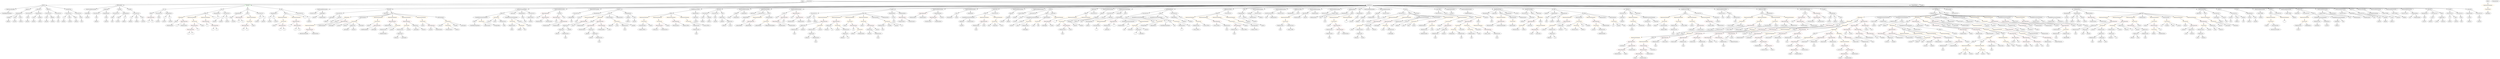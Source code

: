 strict digraph {
	graph [bb="0,0,37028,1044"];
	node [label="\N"];
	Enter	[height=0.5,
		pos="11876,1026",
		width=0.83628];
	MemberAccess_Unnamed_39	[color=black,
		height=0.5,
		label=MemberAccess,
		pos="19601,450",
		width=1.9174];
	Identifier_msg_26	[color=black,
		height=0.5,
		label=msg,
		pos="19601,378",
		width=0.75];
	MemberAccess_Unnamed_39 -> Identifier_msg_26	[pos="e,19601,396.1 19601,431.7 19601,424.41 19601,415.73 19601,407.54"];
	NumberLiteral_Unnamed_17	[color=black,
		height=0.5,
		label=NumberLiteral,
		pos="4662,810",
		width=1.765];
	Identifier_allowed_5	[color=black,
		height=0.5,
		label=allowed,
		pos="10783,594",
		width=1.0858];
	ExpressionStatement_Unnamed_70	[color=orange,
		height=0.5,
		label=ExpressionStatement,
		pos="24588,738",
		width=2.458];
	FunctionCall_Unnamed_62	[color=orange,
		height=0.5,
		label=FunctionCall,
		pos="24585,666",
		width=1.6125];
	ExpressionStatement_Unnamed_70 -> FunctionCall_Unnamed_62	[pos="e,24586,684.1 24587,719.7 24587,712.41 24587,703.73 24586,695.54"];
	FunctionCall_Unnamed_31	[color=orange,
		height=0.5,
		label=FunctionCall,
		pos="32773,666",
		width=1.6125];
	Identifier__amount_9	[color=black,
		height=0.5,
		label=_amount,
		pos="32957,594",
		width=1.1967];
	FunctionCall_Unnamed_31 -> Identifier__amount_9	[pos="e,32926,606.83 32808,651.5 32839,639.87 32883,623.05 32915,610.79"];
	Identifier__participant_5	[color=black,
		height=0.5,
		label=_participant,
		pos="33073,594",
		width=1.5155];
	FunctionCall_Unnamed_31 -> Identifier__participant_5	[pos="e,33032,606.19 32817,653.69 32824,651.74 32832,649.77 32840,648 32915,630.55 32934,629.86 33009,612 33013,611.05 33017,610.03 33021,\
608.99"];
	Identifier_Distribute	[color=black,
		height=0.5,
		label=Distribute,
		pos="33192,594",
		width=1.2937];
	FunctionCall_Unnamed_31 -> Identifier_Distribute	[pos="e,33158,606.57 32815,653.38 32823,651.4 32832,649.5 32840,648 32971,623.6 33007,639.74 33137,612 33140,611.29 33144,610.47 33147,\
609.59"];
	ParameterList_Unnamed_5	[color=black,
		height=0.5,
		label=ParameterList,
		pos="3522,810",
		width=1.7095];
	Parameter_None_1	[color=black,
		height=0.5,
		label=None,
		pos="3398,738",
		width=0.85014];
	ParameterList_Unnamed_5 -> Parameter_None_1	[pos="e,3419.6,751.24 3494.4,793.46 3475.2,782.63 3449.6,768.14 3429.5,756.83"];
	MemberAccess_Unnamed_45	[color=black,
		height=0.5,
		label=MemberAccess,
		pos="13135,594",
		width=1.9174];
	Identifier_msg_30	[color=black,
		height=0.5,
		label=msg,
		pos="13175,522",
		width=0.75];
	MemberAccess_Unnamed_45 -> Identifier_msg_30	[pos="e,13166,539.14 13145,575.7 13149,567.67 13155,557.95 13160,549.05"];
	VariableDeclaration_to	[color=black,
		height=0.5,
		label=to,
		pos="1908,738",
		width=0.75];
	ElementaryTypeName_address_5	[color=black,
		height=0.5,
		label=address,
		pos="1902,666",
		width=1.0996];
	VariableDeclaration_to -> ElementaryTypeName_address_5	[pos="e,1903.4,684.1 1906.5,719.7 1905.9,712.41 1905.1,703.73 1904.4,695.54"];
	ParameterList_Unnamed_58	[color=black,
		height=0.5,
		label=ParameterList,
		pos="8902,810",
		width=1.7095];
	Parameter_success_2	[color=black,
		height=0.5,
		label=success,
		pos="8650,738",
		width=1.1135];
	ParameterList_Unnamed_58 -> Parameter_success_2	[pos="e,8680.8,749.86 8855.6,797.82 8814.5,787.68 8752.9,771.93 8700,756 8697.2,755.18 8694.4,754.31 8691.6,753.41"];
	Identifier_i_2	[color=black,
		height=0.5,
		label=i,
		pos="16874,450",
		width=0.75];
	NumberLiteral_Unnamed_37	[color=black,
		height=0.5,
		label=NumberLiteral,
		pos="29177,666",
		width=1.765];
	Identifier__owner_1	[color=black,
		height=0.5,
		label=_owner,
		pos="10879,594",
		width=1.0719];
	Parameter_newOwner	[color=black,
		height=0.5,
		label=newOwner,
		pos="22642,738",
		width=1.4046];
	ElementaryTypeName_address_26	[color=black,
		height=0.5,
		label=address,
		pos="22472,666",
		width=1.0996];
	Parameter_newOwner -> ElementaryTypeName_address_26	[pos="e,22501,678.83 22610,723.83 22582,712.3 22541,695.5 22511,683.15"];
	UnaryOperation_Unnamed_1	[color=black,
		height=0.5,
		label=UnaryOperation,
		pos="18694,594",
		width=1.9452];
	Identifier_claimed_TOD12	[color=black,
		height=0.5,
		label=claimed_TOD12,
		pos="18702,522",
		width=2.0145];
	UnaryOperation_Unnamed_1 -> Identifier_claimed_TOD12	[pos="e,18700,540.1 18696,575.7 18697,568.41 18698,559.73 18699,551.54"];
	BinaryOperation_Unnamed_28	[color=brown,
		height=0.5,
		label=BinaryOperation,
		pos="22616,522",
		width=1.9867];
	Identifier_owner_3	[color=black,
		height=0.5,
		label=owner,
		pos="22565,450",
		width=0.93331];
	BinaryOperation_Unnamed_28 -> Identifier_owner_3	[pos="e,22577,467.31 22604,504.05 22598,495.77 22590,485.62 22583,476.42"];
	Identifier_newOwner_1	[color=black,
		height=0.5,
		label=newOwner,
		pos="22667,450",
		width=1.4046];
	BinaryOperation_Unnamed_28 -> Identifier_newOwner_1	[pos="e,22655,467.79 22628,504.05 22634,495.89 22642,485.91 22648,476.82"];
	ExpressionStatement_Unnamed_17	[color=orange,
		height=0.5,
		label=ExpressionStatement,
		pos="9604,738",
		width=2.458];
	FunctionCall_Unnamed_11	[color=orange,
		height=0.5,
		label=FunctionCall,
		pos="9604,666",
		width=1.6125];
	ExpressionStatement_Unnamed_17 -> FunctionCall_Unnamed_11	[pos="e,9604,684.1 9604,719.7 9604,712.41 9604,703.73 9604,695.54"];
	Identifier_require_10	[color=black,
		height=0.5,
		label=require,
		pos="12598,594",
		width=1.0026];
	Parameter__tokensPerEth	[color=black,
		height=0.5,
		label=_tokensPerEth,
		pos="11109,738",
		width=1.8065];
	ElementaryTypeName_uint_13	[color=black,
		height=0.5,
		label=uint,
		pos="11072,666",
		width=0.75];
	Parameter__tokensPerEth -> ElementaryTypeName_uint_13	[pos="e,11081,683.14 11100,719.7 11096,711.67 11090,701.95 11086,693.05"];
	MemberAccess_Unnamed_70	[color=black,
		height=0.5,
		label=MemberAccess,
		pos="7629,594",
		width=1.9174];
	Identifier_token	[color=black,
		height=0.5,
		label=token,
		pos="7629,522",
		width=0.864];
	MemberAccess_Unnamed_70 -> Identifier_token	[pos="e,7629,540.1 7629,575.7 7629,568.41 7629,559.73 7629,551.54"];
	ElementaryTypeName_address_9	[color=black,
		height=0.5,
		label=address,
		pos="924.97,666",
		width=1.0996];
	ElementaryTypeName_bool_7	[color=black,
		height=0.5,
		label=bool,
		pos="34785,738",
		width=0.76697];
	MemberAccess_Unnamed_33	[color=black,
		height=0.5,
		label=MemberAccess,
		pos="29254,450",
		width=1.9174];
	Identifier_msg_22	[color=black,
		height=0.5,
		label=msg,
		pos="29254,378",
		width=0.75];
	MemberAccess_Unnamed_33 -> Identifier_msg_22	[pos="e,29254,396.1 29254,431.7 29254,424.41 29254,415.73 29254,407.54"];
	ParameterList_Unnamed_43	[color=black,
		height=0.5,
		label=ParameterList,
		pos="21288,810",
		width=1.7095];
	Parameter_guess	[color=black,
		height=0.5,
		label=guess,
		pos="21757,738",
		width=0.87786];
	ParameterList_Unnamed_43 -> Parameter_guess	[pos="e,21733,750.27 21333,797.19 21341,795.25 21350,793.41 21358,792 21516,765.07 21561,795.04 21716,756 21718,755.46 21720,754.84 21722,\
754.14"];
	FunctionCall_Unnamed_68	[color=orange,
		height=0.5,
		label=FunctionCall,
		pos="24136,666",
		width=1.6125];
	MemberAccess_Unnamed_63	[color=black,
		height=0.5,
		label=MemberAccess,
		pos="24107,594",
		width=1.9174];
	FunctionCall_Unnamed_68 -> MemberAccess_Unnamed_63	[pos="e,24114,612.1 24129,647.7 24126,640.15 24122,631.12 24118,622.68"];
	Identifier_wantAmount	[color=black,
		height=0.5,
		label=wantAmount,
		pos="24252,594",
		width=1.6125];
	FunctionCall_Unnamed_68 -> Identifier_wantAmount	[pos="e,24226,610.49 24162,649.46 24178,639.68 24199,626.91 24217,616.2"];
	MemberAccess_Unnamed_59	[color=black,
		height=0.5,
		label=MemberAccess,
		pos="24738,522",
		width=1.9174];
	Identifier_msg_39	[color=black,
		height=0.5,
		label=msg,
		pos="24700,450",
		width=0.75];
	MemberAccess_Unnamed_59 -> Identifier_msg_39	[pos="e,24709,467.14 24729,503.7 24724,495.67 24719,485.95 24714,477.05"];
	BinaryOperation_Unnamed_88	[color=brown,
		height=0.5,
		label=BinaryOperation,
		pos="24190,90",
		width=1.9867];
	Identifier_tokens_5	[color=black,
		height=0.5,
		label=tokens,
		pos="24132,18",
		width=0.97489];
	BinaryOperation_Unnamed_88 -> Identifier_tokens_5	[pos="e,24145,34.829 24176,72.055 24169,63.469 24160,52.888 24152,43.439"];
	NumberLiteral_Unnamed_53	[color=black,
		height=0.5,
		label=NumberLiteral,
		pos="24249,18",
		width=1.765];
	BinaryOperation_Unnamed_88 -> NumberLiteral_Unnamed_53	[pos="e,24235,35.789 24204,72.055 24211,63.801 24220,53.701 24227,44.538"];
	BinaryOperation_Unnamed_43	[color=brown,
		height=0.5,
		label=BinaryOperation,
		pos="21957,522",
		width=1.9867];
	Identifier_winner_TOD3	[color=black,
		height=0.5,
		label=winner_TOD3,
		pos="21946,450",
		width=1.7788];
	BinaryOperation_Unnamed_43 -> Identifier_winner_TOD3	[pos="e,21949,468.1 21954,503.7 21953,496.32 21952,487.52 21950,479.25"];
	MemberAccess_Unnamed_15	[color=black,
		height=0.5,
		label=MemberAccess,
		pos="22097,450",
		width=1.9174];
	BinaryOperation_Unnamed_43 -> MemberAccess_Unnamed_15	[pos="e,22066,466.49 21988,505.46 22008,495.5 22034,482.44 22056,471.61"];
	Identifier_require_9	[color=black,
		height=0.5,
		label=require,
		pos="30085,378",
		width=1.0026];
	BinaryOperation_Unnamed_47	[color=brown,
		height=0.5,
		label=BinaryOperation,
		pos="30012,666",
		width=1.9867];
	BinaryOperation_Unnamed_48	[color=brown,
		height=0.5,
		label=BinaryOperation,
		pos="30576,594",
		width=1.9867];
	BinaryOperation_Unnamed_47 -> BinaryOperation_Unnamed_48	[pos="e,30524,606.89 30063,653.11 30073,651.2 30083,649.39 30092,648 30270,621.22 30318,638.78 30496,612 30502,611.15 30507,610.15 30513,\
609.06"];
	Identifier_tokens	[color=black,
		height=0.5,
		label=tokens,
		pos="30701,594",
		width=0.97489];
	BinaryOperation_Unnamed_47 -> Identifier_tokens	[pos="e,30675,606.41 30063,653 30073,651.08 30083,649.29 30092,648 30341,613.76 30411,665.97 30657,612 30659,611.46 30662,610.8 30664,\
610.06"];
	StateVariableDeclaration_Unnamed_11	[color=black,
		height=0.5,
		label=StateVariableDeclaration,
		pos="4797,882",
		width=2.8184];
	StateVariableDeclaration_Unnamed_11 -> NumberLiteral_Unnamed_17	[pos="e,4691.6,826.35 4765.3,864.59 4746.3,854.75 4722,842.14 4701.8,831.63"];
	VariableDeclaration_totalSupply_1	[color=black,
		height=0.5,
		label=totalSupply,
		pos="4797,810",
		width=1.4739];
	StateVariableDeclaration_Unnamed_11 -> VariableDeclaration_totalSupply_1	[pos="e,4797,828.1 4797,863.7 4797,856.41 4797,847.73 4797,839.54"];
	Block_Unnamed_26	[color=black,
		height=0.5,
		label=Block,
		pos="26849,450",
		width=0.90558];
	ExpressionStatement_Unnamed_37	[color=orange,
		height=0.5,
		label=ExpressionStatement,
		pos="26751,378",
		width=2.458];
	Block_Unnamed_26 -> ExpressionStatement_Unnamed_37	[pos="e,26774,395.76 26830,435.17 26816,425.8 26799,413.19 26784,402.29"];
	Identifier_msg_4	[color=black,
		height=0.5,
		label=msg,
		pos="18390,450",
		width=0.75];
	IfStatement_Unnamed_2	[color=orange,
		height=0.5,
		label=IfStatement,
		pos="5163,738",
		width=1.4739];
	Block_Unnamed_15	[color=black,
		height=0.5,
		label=Block,
		pos="4992,666",
		width=0.90558];
	IfStatement_Unnamed_2 -> Block_Unnamed_15	[pos="e,5017.5,677.63 5129.8,723.55 5103.5,712.87 5065.9,697.53 5033,684 5031.3,683.29 5029.5,682.57 5027.7,681.84"];
	BinaryOperation_Unnamed_40	[color=brown,
		height=0.5,
		label=BinaryOperation,
		pos="5114,666",
		width=1.9867];
	IfStatement_Unnamed_2 -> BinaryOperation_Unnamed_40	[pos="e,5125.7,683.79 5151.1,720.05 5145.5,711.97 5138.6,702.12 5132.2,693.11"];
	MemberAccess_Unnamed_34	[color=black,
		height=0.5,
		label=MemberAccess,
		pos="29420,234",
		width=1.9174];
	Identifier_msg_23	[color=black,
		height=0.5,
		label=msg,
		pos="29420,162",
		width=0.75];
	MemberAccess_Unnamed_34 -> Identifier_msg_23	[pos="e,29420,180.1 29420,215.7 29420,208.41 29420,199.73 29420,191.54"];
	IndexAccess_Unnamed_7	[color=black,
		height=0.5,
		label=IndexAccess,
		pos="28550,306",
		width=1.6402];
	Identifier_investor_2	[color=black,
		height=0.5,
		label=investor,
		pos="28464,234",
		width=1.1135];
	IndexAccess_Unnamed_7 -> Identifier_investor_2	[pos="e,28483,250.19 28530,288.76 28519,279.4 28504,267.5 28491,257.28"];
	Identifier_Claimed_1	[color=black,
		height=0.5,
		label=Claimed,
		pos="28563,234",
		width=1.1412];
	IndexAccess_Unnamed_7 -> Identifier_Claimed_1	[pos="e,28560,252.1 28553,287.7 28555,280.32 28556,271.52 28558,263.25"];
	BinaryOperation_Unnamed_46	[color=brown,
		height=0.5,
		label=BinaryOperation,
		pos="29714,666",
		width=1.9867];
	NumberLiteral_Unnamed_40	[color=black,
		height=0.5,
		label=NumberLiteral,
		pos="30185,594",
		width=1.765];
	BinaryOperation_Unnamed_46 -> NumberLiteral_Unnamed_40	[pos="e,30139,606.7 29766,653.3 29776,651.37 29786,649.51 29795,648 29935,625.37 29973,636.39 30113,612 30118,611.15 30123,610.16 30128,\
609.11"];
	NumberLiteral_Unnamed_41	[color=black,
		height=0.5,
		label=NumberLiteral,
		pos="30330,594",
		width=1.765];
	BinaryOperation_Unnamed_46 -> NumberLiteral_Unnamed_41	[pos="e,30284,606.86 29766,653.12 29775,651.18 29785,649.36 29795,648 29999,618.74 30054,643.81 30258,612 30263,611.22 30268,610.28 30273,\
609.25"];
	NumberLiteral_Unnamed_42	[color=black,
		height=0.5,
		label=NumberLiteral,
		pos="28895,666",
		width=1.765];
	ElementaryTypeName_uint256_44	[color=black,
		height=0.5,
		label=uint256,
		pos="28896,450",
		width=1.0442];
	BinaryOperation_Unnamed_98	[color=brown,
		height=0.5,
		label=BinaryOperation,
		pos="28648,594",
		width=1.9867];
	BinaryOperation_Unnamed_99	[color=brown,
		height=0.5,
		label=BinaryOperation,
		pos="29015,522",
		width=1.9867];
	BinaryOperation_Unnamed_98 -> BinaryOperation_Unnamed_99	[pos="e,28958,533.11 28701,581.55 28710,579.66 28719,577.74 28728,576 28803,561.2 28888,545.55 28946,535.12"];
	BinaryOperation_Unnamed_100	[color=brown,
		height=0.5,
		label=BinaryOperation,
		pos="29176,522",
		width=1.9867];
	BinaryOperation_Unnamed_98 -> BinaryOperation_Unnamed_100	[pos="e,29124,534.83 28699,581.17 28709,579.26 28719,577.43 28728,576 28890,550.88 28934,565.12 29096,540 29102,539.13 29107,538.11 29113,\
537.01"];
	ElementaryTypeName_bool_13	[color=black,
		height=0.5,
		label=bool,
		pos="7833,666",
		width=0.76697];
	Identifier__to_11	[color=black,
		height=0.5,
		label=_to,
		pos="32055,594",
		width=0.75];
	Identifier_round2	[color=black,
		height=0.5,
		label=round2,
		pos="27633,522",
		width=1.0303];
	Parameter_who	[color=black,
		height=0.5,
		label=who,
		pos="1393,738",
		width=0.75];
	ElementaryTypeName_address_2	[color=black,
		height=0.5,
		label=address,
		pos="1393,666",
		width=1.0996];
	Parameter_who -> ElementaryTypeName_address_2	[pos="e,1393,684.1 1393,719.7 1393,712.41 1393,703.73 1393,695.54"];
	BinaryOperation_Unnamed_114	[color=brown,
		height=0.5,
		label=BinaryOperation,
		pos="12272,666",
		width=1.9867];
	IndexAccess_Unnamed_10	[color=black,
		height=0.5,
		label=IndexAccess,
		pos="11940,594",
		width=1.6402];
	BinaryOperation_Unnamed_114 -> IndexAccess_Unnamed_10	[pos="e,11987,604.93 12219,653.65 12210,651.76 12201,649.82 12192,648 12126,633.99 12050,617.99 11998,607.27"];
	FunctionCall_Unnamed_47	[color=orange,
		height=0.5,
		label=FunctionCall,
		pos="12200,594",
		width=1.6125];
	BinaryOperation_Unnamed_114 -> FunctionCall_Unnamed_47	[pos="e,12217,611.31 12255,648.05 12246,639.42 12235,628.76 12225,619.27"];
	ExpressionStatement_Unnamed_22	[color=orange,
		height=0.5,
		label=ExpressionStatement,
		pos="23179,738",
		width=2.458];
	BinaryOperation_Unnamed_35	[color=brown,
		height=0.5,
		label=BinaryOperation,
		pos="23175,666",
		width=1.9867];
	ExpressionStatement_Unnamed_22 -> BinaryOperation_Unnamed_35	[pos="e,23176,684.1 23178,719.7 23178,712.41 23177,703.73 23177,695.54"];
	Identifier_totalDistributed_3	[color=black,
		height=0.5,
		label=totalDistributed,
		pos="5757,594",
		width=1.8759];
	Identifier_tokens_2	[color=black,
		height=0.5,
		label=tokens,
		pos="26465,90",
		width=0.97489];
	Identifier__value_5	[color=black,
		height=0.5,
		label=_value,
		pos="20362,522",
		width=0.96103];
	VariableDeclaration_counter	[color=black,
		height=0.5,
		label=counter,
		pos="15152,666",
		width=1.0719];
	ElementaryTypeName_uint256_57	[color=black,
		height=0.5,
		label=uint256,
		pos="14987,594",
		width=1.0442];
	VariableDeclaration_counter -> ElementaryTypeName_uint256_57	[pos="e,15015,606.7 15124,653.13 15097,641.59 15055,623.99 15025,611.18"];
	Identifier_Approval	[color=black,
		height=0.5,
		label=Approval,
		pos="9108,594",
		width=1.266];
	NumberLiteral_Unnamed_19	[color=black,
		height=0.5,
		label=NumberLiteral,
		pos="13798,666",
		width=1.765];
	Block_Unnamed_7	[color=black,
		height=0.5,
		label=Block,
		pos="14621,810",
		width=0.90558];
	VariableDeclarationStatement_Unnamed	[color=black,
		height=0.5,
		label=VariableDeclarationStatement,
		pos="14380,738",
		width=3.3174];
	Block_Unnamed_7 -> VariableDeclarationStatement_Unnamed	[pos="e,14433,754.44 14592,800.7 14556,790.15 14492,771.63 14444,757.63"];
	ExpressionStatement_Unnamed_9	[color=orange,
		height=0.5,
		label=ExpressionStatement,
		pos="14606,738",
		width=2.458];
	Block_Unnamed_7 -> ExpressionStatement_Unnamed_9	[pos="e,14610,756.1 14617,791.7 14616,784.32 14614,775.52 14612,767.25"];
	ExpressionStatement_Unnamed_10	[color=orange,
		height=0.5,
		label=ExpressionStatement,
		pos="14801,738",
		width=2.458];
	Block_Unnamed_7 -> ExpressionStatement_Unnamed_10	[pos="e,14761,754.49 14647,798.82 14674,788.32 14717,771.67 14751,758.6"];
	Identifier__from	[color=black,
		height=0.5,
		label=_from,
		pos="32429,450",
		width=0.93331];
	IfStatement_Unnamed_15	[color=orange,
		height=0.5,
		label=IfStatement,
		pos="29383,378",
		width=1.4739];
	Block_Unnamed_39	[color=black,
		height=0.5,
		label=Block,
		pos="29207,306",
		width=0.90558];
	IfStatement_Unnamed_15 -> Block_Unnamed_39	[pos="e,29233,317.32 29349,363.67 29319,351.6 29275,333.88 29243,321.47"];
	Block_Unnamed_38	[color=black,
		height=0.5,
		label=Block,
		pos="29297,306",
		width=0.90558];
	IfStatement_Unnamed_15 -> Block_Unnamed_38	[pos="e,29315,321.39 29363,361.12 29352,351.51 29336,339.13 29324,328.63"];
	BinaryOperation_Unnamed_106	[color=brown,
		height=0.5,
		label=BinaryOperation,
		pos="29420,306",
		width=1.9867];
	IfStatement_Unnamed_15 -> BinaryOperation_Unnamed_106	[pos="e,29411,324.28 29392,360.05 29396,352.35 29401,343.03 29406,334.36"];
	FunctionDefinition_div	[color=black,
		height=0.5,
		label=div,
		pos="2416,882",
		width=0.75];
	Block_Unnamed_2	[color=black,
		height=0.5,
		label=Block,
		pos="2230,810",
		width=0.90558];
	FunctionDefinition_div -> Block_Unnamed_2	[pos="e,2256.1,820.9 2393,872.38 2365.1,861.9 2316.6,843.68 2275,828 2272.3,827 2269.5,825.96 2266.8,824.91"];
	ParameterList_Unnamed_3	[color=black,
		height=0.5,
		label=ParameterList,
		pos="2346,810",
		width=1.7095];
	FunctionDefinition_div -> ParameterList_Unnamed_3	[pos="e,2362.7,827.7 2401.5,866.5 2392.6,857.59 2380.9,845.94 2370.6,835.62"];
	ParameterList_Unnamed_2	[color=black,
		height=0.5,
		label=ParameterList,
		pos="2487,810",
		width=1.7095];
	FunctionDefinition_div -> ParameterList_Unnamed_2	[pos="e,2470,827.7 2430.7,866.5 2439.7,857.59 2451.5,845.94 2462,835.62"];
	FunctionDefinition_Distribute	[color=black,
		height=0.5,
		label=Distribute,
		pos="5777,882",
		width=1.2937];
	ParameterList_Unnamed_42	[color=black,
		height=0.5,
		label=ParameterList,
		pos="5049,810",
		width=1.7095];
	FunctionDefinition_Distribute -> ParameterList_Unnamed_42	[pos="e,5106.9,816.57 5732,876.67 5608.9,864.84 5265.8,831.85 5118.1,817.64"];
	ModifierInvocation_onlyOwner_2	[color=black,
		height=0.5,
		label=onlyOwner,
		pos="5726,810",
		width=1.4323];
	FunctionDefinition_Distribute -> ModifierInvocation_onlyOwner_2	[pos="e,5738.3,827.96 5764.9,864.41 5758.9,856.25 5751.6,846.22 5745,837.07"];
	Block_Unnamed_14	[color=black,
		height=0.5,
		label=Block,
		pos="5828,810",
		width=0.90558];
	FunctionDefinition_Distribute -> Block_Unnamed_14	[pos="e,5816.3,826.99 5789.1,864.41 5795.2,856.01 5802.7,845.63 5809.6,836.26"];
	BinaryOperation_Unnamed_42	[color=brown,
		height=0.5,
		label=BinaryOperation,
		pos="21664,666",
		width=1.9867];
	FunctionCall_Unnamed_28	[color=orange,
		height=0.5,
		label=FunctionCall,
		pos="21491,594",
		width=1.6125];
	BinaryOperation_Unnamed_42 -> FunctionCall_Unnamed_28	[pos="e,21525,608.87 21627,650.15 21601,639.34 21564,624.62 21536,613.11"];
	FunctionCall_Unnamed_26	[color=orange,
		height=0.5,
		label=FunctionCall,
		pos="21625,594",
		width=1.6125];
	BinaryOperation_Unnamed_42 -> FunctionCall_Unnamed_26	[pos="e,21634,612.1 21654,647.7 21650,639.98 21645,630.71 21640,622.11"];
	NumberLiteral_Unnamed_55	[color=black,
		height=0.5,
		label=NumberLiteral,
		pos="25708,378",
		width=1.765];
	Identifier_bonusCond2_1	[color=black,
		height=0.5,
		label=bonusCond2,
		pos="26970,306",
		width=1.6402];
	FunctionCall_Unnamed_58	[color=orange,
		height=0.5,
		label=FunctionCall,
		pos="9206,666",
		width=1.6125];
	FunctionCall_Unnamed_58 -> Identifier_Approval	[pos="e,9129.4,610.34 9183.7,649.12 9170.4,639.59 9153.2,627.33 9138.6,616.89"];
	Identifier__value_2	[color=black,
		height=0.5,
		label=_value,
		pos="9206,594",
		width=0.96103];
	FunctionCall_Unnamed_58 -> Identifier__value_2	[pos="e,9206,612.1 9206,647.7 9206,640.41 9206,631.73 9206,623.54"];
	MemberAccess_Unnamed_54	[color=black,
		height=0.5,
		label=MemberAccess,
		pos="9328,594",
		width=1.9174];
	FunctionCall_Unnamed_58 -> MemberAccess_Unnamed_54	[pos="e,9300.4,610.81 9232.7,649.64 9249.7,639.93 9271.8,627.23 9290.5,616.52"];
	Identifier__spender_2	[color=black,
		height=0.5,
		label=_spender,
		pos="9460,594",
		width=1.2521];
	FunctionCall_Unnamed_58 -> Identifier__spender_2	[pos="e,9425.8,606.03 9250.2,653.9 9290.9,643.55 9352.7,627.44 9406,612 9408.9,611.16 9411.9,610.27 9414.9,609.36"];
	FunctionDefinition_withdrawForeignTokens	[color=black,
		height=0.5,
		label=withdrawForeignTokens,
		pos="7779,882",
		width=2.8045];
	Block_Unnamed_56	[color=black,
		height=0.5,
		label=Block,
		pos="7479,810",
		width=0.90558];
	FunctionDefinition_withdrawForeignTokens -> Block_Unnamed_56	[pos="e,7508.8,817.96 7719.3,867.09 7660.2,853.3 7571.3,832.55 7519.8,820.53"];
	ModifierInvocation_onlyOwner_10	[color=black,
		height=0.5,
		label=onlyOwner,
		pos="7648,810",
		width=1.4323];
	FunctionDefinition_withdrawForeignTokens -> ModifierInvocation_onlyOwner_10	[pos="e,7675.2,825.57 7747.9,864.41 7729.1,854.36 7705,841.47 7685.2,830.88"];
	ParameterList_Unnamed_70	[color=black,
		height=0.5,
		label=ParameterList,
		pos="7779,810",
		width=1.7095];
	FunctionDefinition_withdrawForeignTokens -> ParameterList_Unnamed_70	[pos="e,7779,828.1 7779,863.7 7779,856.41 7779,847.73 7779,839.54"];
	ParameterList_Unnamed_69	[color=black,
		height=0.5,
		label=ParameterList,
		pos="7920,810",
		width=1.7095];
	FunctionDefinition_withdrawForeignTokens -> ParameterList_Unnamed_69	[pos="e,7889.5,826.11 7812,864.59 7832.2,854.59 7858.1,841.73 7879.4,831.12"];
	Identifier_allowed_2	[color=black,
		height=0.5,
		label=allowed,
		pos="31095,306",
		width=1.0858];
	ExpressionStatement_Unnamed_65	[color=orange,
		height=0.5,
		label=ExpressionStatement,
		pos="8797,738",
		width=2.458];
	BinaryOperation_Unnamed_127	[color=brown,
		height=0.5,
		label=BinaryOperation,
		pos="8717,666",
		width=1.9867];
	ExpressionStatement_Unnamed_65 -> BinaryOperation_Unnamed_127	[pos="e,8736.2,683.79 8777.6,720.05 8767.7,711.37 8755.4,700.64 8744.5,691.11"];
	MemberAccess_Unnamed_23	[color=black,
		height=0.5,
		label=MemberAccess,
		pos="26439,378",
		width=1.9174];
	Identifier_msg_12	[color=black,
		height=0.5,
		label=msg,
		pos="26412,306",
		width=0.75];
	MemberAccess_Unnamed_23 -> Identifier_msg_12	[pos="e,26418,323.62 26432,359.7 26429,352.04 26426,342.85 26423,334.3"];
	ExpressionStatement_Unnamed_53	[color=orange,
		height=0.5,
		label=ExpressionStatement,
		pos="19754,738",
		width=2.458];
	FunctionCall_Unnamed_43	[color=orange,
		height=0.5,
		label=FunctionCall,
		pos="19754,666",
		width=1.6125];
	ExpressionStatement_Unnamed_53 -> FunctionCall_Unnamed_43	[pos="e,19754,684.1 19754,719.7 19754,712.41 19754,703.73 19754,695.54"];
	NumberLiteral_Unnamed_56	[color=black,
		height=0.5,
		label=NumberLiteral,
		pos="28406,594",
		width=1.765];
	FunctionCall_Unnamed_41	[color=orange,
		height=0.5,
		label=FunctionCall,
		pos="29918,450",
		width=1.6125];
	FunctionCall_Unnamed_41 -> Identifier_require_9	[pos="e,30058,390.32 29951,435 29979,423.36 30019,406.81 30047,394.71"];
	BinaryOperation_Unnamed_107	[color=brown,
		height=0.5,
		label=BinaryOperation,
		pos="30279,378",
		width=1.9867];
	FunctionCall_Unnamed_41 -> BinaryOperation_Unnamed_107	[pos="e,30220,388.45 29961,437.58 29969,435.62 29977,433.68 29985,432 30061,415.54 30149,400.19 30208,390.29"];
	FunctionCall_Unnamed_75	[color=orange,
		height=0.5,
		label=FunctionCall,
		pos="15401,666",
		width=1.6125];
	Identifier__value_9	[color=black,
		height=0.5,
		label=_value,
		pos="15321,594",
		width=0.96103];
	FunctionCall_Unnamed_75 -> Identifier__value_9	[pos="e,15338,609.95 15382,648.76 15372,639.43 15358,627.57 15347,617.36"];
	Identifier_Add	[color=black,
		height=0.5,
		label=Add,
		pos="15401,594",
		width=0.75311];
	FunctionCall_Unnamed_75 -> Identifier_Add	[pos="e,15401,612.1 15401,647.7 15401,640.41 15401,631.73 15401,623.54"];
	Identifier_countbonus_3	[color=black,
		height=0.5,
		label=countbonus,
		pos="23938,234",
		width=1.5155];
	VariableDeclaration_Claimed	[color=black,
		height=0.5,
		label=Claimed,
		pos="20262,810",
		width=1.1412];
	Mapping_Unnamed_3	[color=black,
		height=0.5,
		label=Mapping,
		pos="20176,738",
		width=1.2105];
	VariableDeclaration_Claimed -> Mapping_Unnamed_3	[pos="e,20195,754.64 20243,793.81 20232,784.49 20217,772.38 20204,761.91"];
	MemberAccess_Unnamed_48	[color=black,
		height=0.5,
		label=MemberAccess,
		pos="30721,522",
		width=1.9174];
	Identifier_msg_32	[color=black,
		height=0.5,
		label=msg,
		pos="30721,450",
		width=0.75];
	MemberAccess_Unnamed_48 -> Identifier_msg_32	[pos="e,30721,468.1 30721,503.7 30721,496.41 30721,487.73 30721,479.54"];
	Identifier_now_10	[color=black,
		height=0.5,
		label=now,
		pos="25507,378",
		width=0.75];
	MemberAccess_Unnamed_47	[color=black,
		height=0.5,
		label=MemberAccess,
		pos="32656,522",
		width=1.9174];
	IndexAccess_Unnamed_18	[color=black,
		height=0.5,
		label=IndexAccess,
		pos="32656,450",
		width=1.6402];
	MemberAccess_Unnamed_47 -> IndexAccess_Unnamed_18	[pos="e,32656,468.1 32656,503.7 32656,496.41 32656,487.73 32656,479.54"];
	ElementaryTypeName_uint256_20	[color=black,
		height=0.5,
		label=uint256,
		pos="659.97,666",
		width=1.0442];
	ElementaryTypeName_uint256_30	[color=black,
		height=0.5,
		label=uint256,
		pos="35230,666",
		width=1.0442];
	Identifier___2	[color=black,
		height=0.5,
		label=_,
		pos="19913,666",
		width=0.75];
	Identifier_ForeignToken	[color=black,
		height=0.5,
		label=ForeignToken,
		pos="17006,594",
		width=1.7511];
	ExpressionStatement_Unnamed_18	[color=orange,
		height=0.5,
		label=ExpressionStatement,
		pos="9799,738",
		width=2.458];
	FunctionCall_Unnamed_12	[color=orange,
		height=0.5,
		label=FunctionCall,
		pos="9843,666",
		width=1.6125];
	ExpressionStatement_Unnamed_18 -> FunctionCall_Unnamed_12	[pos="e,9832.2,684.1 9809.8,719.7 9814.7,711.9 9820.6,702.51 9826.1,693.83"];
	ElementaryTypeName_uint_5	[color=black,
		height=0.5,
		label=uint,
		pos="35704,738",
		width=0.75];
	VariableDeclaration_wantAmount	[color=black,
		height=0.5,
		label=wantAmount,
		pos="24323,666",
		width=1.6125];
	ElementaryTypeName_uint256_54	[color=black,
		height=0.5,
		label=uint256,
		pos="24366,594",
		width=1.0442];
	VariableDeclaration_wantAmount -> ElementaryTypeName_uint256_54	[pos="e,24356,611.79 24333,648.05 24338,640.06 24344,630.33 24350,621.4"];
	MemberAccess_Unnamed_4	[color=black,
		height=0.5,
		label=MemberAccess,
		pos="18390,522",
		width=1.9174];
	MemberAccess_Unnamed_4 -> Identifier_msg_4	[pos="e,18390,468.1 18390,503.7 18390,496.41 18390,487.73 18390,479.54"];
	BinaryOperation_Unnamed_97	[color=brown,
		height=0.5,
		label=BinaryOperation,
		pos="28994,306",
		width=1.9867];
	MemberAccess_Unnamed_32	[color=black,
		height=0.5,
		label=MemberAccess,
		pos="28710,234",
		width=1.9174];
	BinaryOperation_Unnamed_97 -> MemberAccess_Unnamed_32	[pos="e,28759,247.02 28944,292.73 28896,280.75 28822,262.5 28770,249.74"];
	Identifier_requestMinimum_2	[color=black,
		height=0.5,
		label=requestMinimum,
		pos="28870,234",
		width=2.0145];
	BinaryOperation_Unnamed_97 -> Identifier_requestMinimum_2	[pos="e,28898,250.82 28966,289.12 28949,279.45 28927,266.98 28908,256.44"];
	IfStatement_Unnamed_4	[color=orange,
		height=0.5,
		label=IfStatement,
		pos="27514,738",
		width=1.4739];
	IfStatement_Unnamed_8	[color=orange,
		height=0.5,
		label=IfStatement,
		pos="27349,666",
		width=1.4739];
	IfStatement_Unnamed_4 -> IfStatement_Unnamed_8	[pos="e,27381,680.63 27482,723.34 27456,712.4 27420,696.97 27391,685.02"];
	Block_Unnamed_24	[color=black,
		height=0.5,
		label=Block,
		pos="27453,666",
		width=0.90558];
	IfStatement_Unnamed_4 -> Block_Unnamed_24	[pos="e,27466,682.51 27500,720.41 27492,711.62 27482,700.66 27474,690.96"];
	BinaryOperation_Unnamed_49	[color=brown,
		height=0.5,
		label=BinaryOperation,
		pos="27575,666",
		width=1.9867];
	IfStatement_Unnamed_4 -> BinaryOperation_Unnamed_49	[pos="e,27560,683.96 27528,720.41 27536,712.08 27545,701.8 27553,692.49"];
	Identifier__from_4	[color=black,
		height=0.5,
		label=_from,
		pos="30833,450",
		width=0.93331];
	ElementaryTypeName_address_21	[color=black,
		height=0.5,
		label=address,
		pos="35430,666",
		width=1.0996];
	IndexAccess_Unnamed_6	[color=black,
		height=0.5,
		label=IndexAccess,
		pos="27975,378",
		width=1.6402];
	Identifier_investor	[color=black,
		height=0.5,
		label=investor,
		pos="27925,306",
		width=1.1135];
	IndexAccess_Unnamed_6 -> Identifier_investor	[pos="e,27937,323.31 27963,360.05 27957,351.77 27950,341.62 27943,332.42"];
	Identifier_Claimed	[color=black,
		height=0.5,
		label=Claimed,
		pos="28024,306",
		width=1.1412];
	IndexAccess_Unnamed_6 -> Identifier_Claimed	[pos="e,28013,323.31 27987,360.05 27993,351.85 28000,341.83 28006,332.71"];
	Parameter__participant	[color=black,
		height=0.5,
		label=_participant,
		pos="4933,738",
		width=1.5155];
	ParameterList_Unnamed_42 -> Parameter__participant	[pos="e,4958.1,754.18 5022.9,793.29 5006.6,783.43 4985.3,770.59 4967.6,759.88"];
	Parameter__amount_1	[color=black,
		height=0.5,
		label=_amount,
		pos="5049,738",
		width=1.1967];
	ParameterList_Unnamed_42 -> Parameter__amount_1	[pos="e,5049,756.1 5049,791.7 5049,784.41 5049,775.73 5049,767.54"];
	ExpressionStatement_Unnamed_34	[color=orange,
		height=0.5,
		label=ExpressionStatement,
		pos="36854,954",
		width=2.458];
	FunctionCall_Unnamed_34	[color=orange,
		height=0.5,
		label=FunctionCall,
		pos="36854,882",
		width=1.6125];
	ExpressionStatement_Unnamed_34 -> FunctionCall_Unnamed_34	[pos="e,36854,900.1 36854,935.7 36854,928.41 36854,919.73 36854,911.54"];
	ParameterList_Unnamed_68	[color=black,
		height=0.5,
		label=ParameterList,
		pos="15358,810",
		width=1.7095];
	Parameter__value_3	[color=black,
		height=0.5,
		label=_value,
		pos="15140,738",
		width=0.96103];
	ParameterList_Unnamed_68 -> Parameter__value_3	[pos="e,15167,749.74 15315,796.8 15279,786.57 15228,771.24 15184,756 15182,755.28 15180,754.52 15178,753.74"];
	ExpressionStatement_Unnamed_15	[color=orange,
		height=0.5,
		label=ExpressionStatement,
		pos="17621,738",
		width=2.458];
	FunctionCall_Unnamed_10	[color=orange,
		height=0.5,
		label=FunctionCall,
		pos="17828,666",
		width=1.6125];
	ExpressionStatement_Unnamed_15 -> FunctionCall_Unnamed_10	[pos="e,17790,679.88 17665,721.98 17699,710.67 17745,695.18 17779,683.52"];
	NumberLiteral_Unnamed_20	[color=black,
		height=0.5,
		label=NumberLiteral,
		pos="13573,738",
		width=1.765];
	ExpressionStatement_Unnamed_72	[color=orange,
		height=0.5,
		label=ExpressionStatement,
		pos="24783,738",
		width=2.458];
	FunctionCall_Unnamed_64	[color=orange,
		height=0.5,
		label=FunctionCall,
		pos="24783,666",
		width=1.6125];
	ExpressionStatement_Unnamed_72 -> FunctionCall_Unnamed_64	[pos="e,24783,684.1 24783,719.7 24783,712.41 24783,703.73 24783,695.54"];
	MemberAccess_Unnamed_2	[color=black,
		height=0.5,
		label=MemberAccess,
		pos="15767,522",
		width=1.9174];
	Identifier_msg_2	[color=black,
		height=0.5,
		label=msg,
		pos="15767,450",
		width=0.75];
	MemberAccess_Unnamed_2 -> Identifier_msg_2	[pos="e,15767,468.1 15767,503.7 15767,496.41 15767,487.73 15767,479.54"];
	VariableDeclaration__amount	[color=black,
		height=0.5,
		label=_amount,
		pos="33039,738",
		width=1.1967];
	ElementaryTypeName_uint_6	[color=black,
		height=0.5,
		label=uint,
		pos="33046,666",
		width=0.75];
	VariableDeclaration__amount -> ElementaryTypeName_uint_6	[pos="e,33044,684.1 33041,719.7 33041,712.41 33042,703.73 33043,695.54"];
	BinaryOperation_Unnamed_64	[color=brown,
		height=0.5,
		label=BinaryOperation,
		pos="26929,378",
		width=1.9867];
	Identifier_bonusCond3	[color=black,
		height=0.5,
		label=bonusCond3,
		pos="26678,306",
		width=1.6402];
	BinaryOperation_Unnamed_64 -> Identifier_bonusCond3	[pos="e,26721,318.88 26882,364 26840,352.08 26776,334.44 26732,321.94"];
	MemberAccess_Unnamed_26	[color=black,
		height=0.5,
		label=MemberAccess,
		pos="26824,306",
		width=1.9174];
	BinaryOperation_Unnamed_64 -> MemberAccess_Unnamed_26	[pos="e,26848,323.15 26905,360.76 26891,351.4 26873,339.49 26857,329.26"];
	Parameter_a	[color=black,
		height=0.5,
		label=a,
		pos="3250,738",
		width=0.75];
	ElementaryTypeName_uint256	[color=black,
		height=0.5,
		label=uint256,
		pos="3246,666",
		width=1.0442];
	Parameter_a -> ElementaryTypeName_uint256	[pos="e,3246.9,684.1 3249,719.7 3248.6,712.41 3248.1,703.73 3247.6,695.54"];
	VariableDeclaration_tokensPerEth	[color=black,
		height=0.5,
		label=tokensPerEth,
		pos="19318,810",
		width=1.6679];
	NumberLiteral_Unnamed_22	[color=black,
		height=0.5,
		label=NumberLiteral,
		pos="19199,738",
		width=1.765];
	VariableDeclaration_tokensPerEth -> NumberLiteral_Unnamed_22	[pos="e,19226,754.73 19292,793.46 19275,783.79 19254,771.21 19236,760.57"];
	ElementaryTypeName_uint256_28	[color=black,
		height=0.5,
		label=uint256,
		pos="19318,738",
		width=1.0442];
	VariableDeclaration_tokensPerEth -> ElementaryTypeName_uint256_28	[pos="e,19318,756.1 19318,791.7 19318,784.41 19318,775.73 19318,767.54"];
	BinaryOperation_Unnamed_108	[color=brown,
		height=0.5,
		label=BinaryOperation,
		pos="28659,666",
		width=1.9867];
	Identifier_totalSupply_2	[color=black,
		height=0.5,
		label=totalSupply,
		pos="28957,594",
		width=1.4739];
	BinaryOperation_Unnamed_108 -> Identifier_totalSupply_2	[pos="e,28917,606.25 28713,653.71 28761,643.43 28833,627.54 28895,612 28899,611.11 28902,610.17 28906,609.2"];
	Identifier_totalDistributed_6	[color=black,
		height=0.5,
		label=totalDistributed,
		pos="29096,594",
		width=1.8759];
	BinaryOperation_Unnamed_108 -> Identifier_totalDistributed_6	[pos="e,29046,606.63 28711,653.32 28720,651.41 28730,649.55 28739,648 28863,626.94 28895,633.55 29019,612 29024,611.08 29030,610.04 29035,\
608.94"];
	BinaryOperation_Unnamed_5	[color=brown,
		height=0.5,
		label=BinaryOperation,
		pos="2226,738",
		width=1.9867];
	Block_Unnamed_2 -> BinaryOperation_Unnamed_5	[pos="e,2226.9,756.1 2229,791.7 2228.6,784.41 2228.1,775.73 2227.6,767.54"];
	VariableDeclaration_teamFund	[color=black,
		height=0.5,
		label=teamFund,
		pos="14294,666",
		width=1.3214];
	VariableDeclarationStatement_Unnamed -> VariableDeclaration_teamFund	[pos="e,14313,682.83 14359,720.05 14348,711.03 14334,699.79 14322,689.99"];
	NumberLiteral_Unnamed_30	[color=black,
		height=0.5,
		label=NumberLiteral,
		pos="14423,666",
		width=1.765];
	VariableDeclarationStatement_Unnamed -> NumberLiteral_Unnamed_30	[pos="e,14412,684.1 14391,719.7 14395,711.9 14401,702.51 14406,693.83"];
	Identifier_Transfer_2	[color=black,
		height=0.5,
		label=Transfer,
		pos="13264,594",
		width=1.1689];
	MemberAccess_Unnamed_62	[color=black,
		height=0.5,
		label=MemberAccess,
		pos="34016,594",
		width=1.9174];
	Identifier_owner_4	[color=black,
		height=0.5,
		label=owner,
		pos="34016,522",
		width=0.93331];
	MemberAccess_Unnamed_62 -> Identifier_owner_4	[pos="e,34016,540.1 34016,575.7 34016,568.41 34016,559.73 34016,551.54"];
	Identifier_submission_1	[color=black,
		height=0.5,
		label=submission,
		pos="25002,522",
		width=1.46];
	BinaryOperation_Unnamed_27	[color=brown,
		height=0.5,
		label=BinaryOperation,
		pos="22601,666",
		width=1.9867];
	FunctionCall_Unnamed_6	[color=orange,
		height=0.5,
		label=FunctionCall,
		pos="22425,594",
		width=1.6125];
	BinaryOperation_Unnamed_27 -> FunctionCall_Unnamed_6	[pos="e,22460,608.82 22564,650.33 22537,639.44 22499,624.53 22470,612.93"];
	Identifier_newOwner	[color=black,
		height=0.5,
		label=newOwner,
		pos="22552,594",
		width=1.4046];
	BinaryOperation_Unnamed_27 -> Identifier_newOwner	[pos="e,22564,611.79 22589,648.05 22583,639.97 22577,630.12 22570,621.11"];
	NumberLiteral_Unnamed_38	[color=black,
		height=0.5,
		label=NumberLiteral,
		pos="30165,666",
		width=1.765];
	Identifier_round1_1	[color=black,
		height=0.5,
		label=round1,
		pos="25589,378",
		width=1.0303];
	BinaryOperation_Unnamed_58	[color=brown,
		height=0.5,
		label=BinaryOperation,
		pos="26354,450",
		width=1.9867];
	Identifier_bonusCond2	[color=black,
		height=0.5,
		label=bonusCond2,
		pos="26137,378",
		width=1.6402];
	BinaryOperation_Unnamed_58 -> Identifier_bonusCond2	[pos="e,26176,391.74 26311,435.17 26275,423.67 26225,407.3 26187,395.19"];
	MemberAccess_Unnamed_24	[color=black,
		height=0.5,
		label=MemberAccess,
		pos="26283,378",
		width=1.9174];
	BinaryOperation_Unnamed_58 -> MemberAccess_Unnamed_24	[pos="e,26300,395.79 26337,432.05 26328,423.54 26318,413.07 26308,403.68"];
	VariableDeclaration_bal	[color=black,
		height=0.5,
		label=bal,
		pos="17396,666",
		width=0.75];
	ElementaryTypeName_uint_16	[color=black,
		height=0.5,
		label=uint,
		pos="17472,594",
		width=0.75];
	VariableDeclaration_bal -> ElementaryTypeName_uint_16	[pos="e,17457,609.14 17411,650.83 17422,641.06 17436,627.88 17448,616.78"];
	Identifier__owner	[color=black,
		height=0.5,
		label=_owner,
		pos="36103,666",
		width=1.0719];
	ParameterList_Unnamed_25	[color=black,
		height=0.5,
		label=ParameterList,
		pos="34975,810",
		width=1.7095];
	VariableDeclaration__value_1	[color=black,
		height=0.5,
		label=_value,
		pos="35230,738",
		width=0.96103];
	ParameterList_Unnamed_25 -> VariableDeclaration__value_1	[pos="e,35204,749.78 35021,797.7 35078,783.67 35170,760.97 35186,756 35188,755.28 35191,754.51 35193,753.71"];
	VariableDeclaration__spender	[color=black,
		height=0.5,
		label=_spender,
		pos="35328,738",
		width=1.2521];
	ParameterList_Unnamed_25 -> VariableDeclaration__spender	[pos="e,35294,750.39 35021,797.5 35029,795.55 35038,793.63 35046,792 35147,772.04 35174,779.47 35274,756 35277,755.26 35280,754.43 35284,\
753.55"];
	VariableDeclaration__owner	[color=black,
		height=0.5,
		label=_owner,
		pos="35430,738",
		width=1.0719];
	ParameterList_Unnamed_25 -> VariableDeclaration__owner	[pos="e,35401,750.45 35020,797.33 35028,795.35 35037,793.47 35046,792 35194,766.46 35236,789.3 35382,756 35385,755.37 35388,754.64 35390,\
753.83"];
	ArrayTypeName_Unnamed	[color=black,
		height=0.5,
		label=ArrayTypeName,
		pos="16193,666",
		width=2.0145];
	ElementaryTypeName_address_35	[color=black,
		height=0.5,
		label=address,
		pos="16147,594",
		width=1.0996];
	ArrayTypeName_Unnamed -> ElementaryTypeName_address_35	[pos="e,16158,611.31 16182,648.05 16176,639.85 16170,629.83 16164,620.71"];
	ExpressionStatement_Unnamed_57	[color=orange,
		height=0.5,
		label=ExpressionStatement,
		pos="12266,738",
		width=2.458];
	ExpressionStatement_Unnamed_57 -> BinaryOperation_Unnamed_114	[pos="e,12271,684.1 12267,719.7 12268,712.41 12269,703.73 12270,695.54"];
	ExpressionStatement_Unnamed_51	[color=orange,
		height=0.5,
		label=ExpressionStatement,
		pos="29270,594",
		width=2.458];
	BinaryOperation_Unnamed_109	[color=brown,
		height=0.5,
		label=BinaryOperation,
		pos="29657,522",
		width=1.9867];
	ExpressionStatement_Unnamed_51 -> BinaryOperation_Unnamed_109	[pos="e,29604,534.43 29335,581.5 29346,579.65 29357,577.77 29367,576 29460,559.86 29483,557.68 29576,540 29581,538.95 29587,537.82 29593,\
536.67"];
	Parameter_None	[color=black,
		height=0.5,
		label=None,
		pos="2346,738",
		width=0.85014];
	ParameterList_Unnamed_3 -> Parameter_None	[pos="e,2346,756.1 2346,791.7 2346,784.41 2346,775.73 2346,767.54"];
	Identifier__amount_3	[color=black,
		height=0.5,
		label=_amount,
		pos="23129,594",
		width=1.1967];
	FunctionCall_Unnamed_77	[color=orange,
		height=0.5,
		label=FunctionCall,
		pos="7635,666",
		width=1.6125];
	FunctionCall_Unnamed_77 -> MemberAccess_Unnamed_70	[pos="e,7630.4,612.1 7633.5,647.7 7632.9,640.41 7632.1,631.73 7631.4,623.54"];
	FunctionCall_Unnamed_78	[color=orange,
		height=0.5,
		label=FunctionCall,
		pos="7774,594",
		width=1.6125];
	FunctionCall_Unnamed_77 -> FunctionCall_Unnamed_78	[pos="e,7744.5,609.82 7664.4,650.15 7684.8,639.9 7712.1,626.14 7734.4,614.93"];
	StateVariableDeclaration_Unnamed_8	[color=black,
		height=0.5,
		label=StateVariableDeclaration,
		pos="8306,882",
		width=2.8184];
	BinaryOperation_Unnamed_13	[color=brown,
		height=0.5,
		label=BinaryOperation,
		pos="8139,810",
		width=1.9867];
	StateVariableDeclaration_Unnamed_8 -> BinaryOperation_Unnamed_13	[pos="e,8174.8,826.03 8267.7,864.94 8243.1,854.65 8211.1,841.24 8185.2,830.36"];
	VariableDeclaration_deadline	[color=black,
		height=0.5,
		label=deadline,
		pos="8306,810",
		width=1.1412];
	StateVariableDeclaration_Unnamed_8 -> VariableDeclaration_deadline	[pos="e,8306,828.1 8306,863.7 8306,856.41 8306,847.73 8306,839.54"];
	EventDefinition_TokensPerEthUpdated	[color=black,
		height=0.5,
		label=TokensPerEthUpdated,
		pos="8810,882",
		width=2.6521];
	ParameterList_Unnamed_29	[color=black,
		height=0.5,
		label=ParameterList,
		pos="8605,810",
		width=1.7095];
	EventDefinition_TokensPerEthUpdated -> ParameterList_Unnamed_29	[pos="e,8644.1,824.35 8765.2,865.72 8732.6,854.58 8688.4,839.48 8654.6,827.96"];
	ExpressionStatement_Unnamed_63	[color=orange,
		height=0.5,
		label=ExpressionStatement,
		pos="31194,738",
		width=2.458];
	BinaryOperation_Unnamed_121	[color=brown,
		height=0.5,
		label=BinaryOperation,
		pos="31325,666",
		width=1.9867];
	ExpressionStatement_Unnamed_63 -> BinaryOperation_Unnamed_121	[pos="e,31296,682.67 31224,720.76 31243,711 31266,698.46 31286,687.95"];
	Identifier_require_12	[color=black,
		height=0.5,
		label=require,
		pos="31812,594",
		width=1.0026];
	ExpressionStatement_Unnamed_46	[color=orange,
		height=0.5,
		label=ExpressionStatement,
		pos="28752,450",
		width=2.458];
	FunctionCall_Unnamed_37	[color=orange,
		height=0.5,
		label=FunctionCall,
		pos="28994,378",
		width=1.6125];
	ExpressionStatement_Unnamed_46 -> FunctionCall_Unnamed_37	[pos="e,28953,390.99 28802,434.67 28842,422.87 28900,406.19 28942,394.17"];
	BinaryOperation_Unnamed_84	[color=brown,
		height=0.5,
		label=BinaryOperation,
		pos="23933,162",
		width=1.9867];
	NumberLiteral_Unnamed_51	[color=black,
		height=0.5,
		label=NumberLiteral,
		pos="23875,90",
		width=1.765];
	BinaryOperation_Unnamed_84 -> NumberLiteral_Unnamed_51	[pos="e,23889,107.79 23919,144.05 23912,135.8 23904,125.7 23896,116.54"];
	Identifier_tokens_4	[color=black,
		height=0.5,
		label=tokens,
		pos="23992,90",
		width=0.97489];
	BinaryOperation_Unnamed_84 -> Identifier_tokens_4	[pos="e,23979,106.83 23947,144.05 23954,135.47 23963,124.89 23971,115.44"];
	ElementaryTypeName_uint256_25	[color=black,
		height=0.5,
		label=uint256,
		pos="4678,738",
		width=1.0442];
	Identifier_now_2	[color=black,
		height=0.5,
		label=now,
		pos="26512,666",
		width=0.75];
	FunctionCall_Unnamed_44	[color=orange,
		height=0.5,
		label=FunctionCall,
		pos="12656,666",
		width=1.6125];
	FunctionCall_Unnamed_44 -> Identifier_require_10	[pos="e,12611,610.83 12642,648.05 12635,639.47 12626,628.89 12618,619.44"];
	BinaryOperation_Unnamed_112	[color=brown,
		height=0.5,
		label=BinaryOperation,
		pos="12724,594",
		width=1.9867];
	FunctionCall_Unnamed_44 -> BinaryOperation_Unnamed_112	[pos="e,12707,611.96 12672,648.41 12680,639.99 12690,629.58 12699,620.2"];
	stringLiteral_Unnamed	[color=black,
		height=0.5,
		label=stringLiteral,
		pos="14108,738",
		width=1.5016];
	ExpressionStatement_Unnamed_68	[color=orange,
		height=0.5,
		label=ExpressionStatement,
		pos="25818,738",
		width=2.458];
	FunctionCall_Unnamed_61	[color=orange,
		height=0.5,
		label=FunctionCall,
		pos="25744,666",
		width=1.6125];
	ExpressionStatement_Unnamed_68 -> FunctionCall_Unnamed_61	[pos="e,25761,683.55 25800,720.05 25791,711.39 25780,700.7 25770,691.19"];
	FunctionDefinition_transfer	[color=black,
		height=0.5,
		label=transfer,
		pos="36302,882",
		width=1.0719];
	ParameterList_Unnamed_10	[color=black,
		height=0.5,
		label=ParameterList,
		pos="36302,810",
		width=1.7095];
	FunctionDefinition_transfer -> ParameterList_Unnamed_10	[pos="e,36302,828.1 36302,863.7 36302,856.41 36302,847.73 36302,839.54"];
	ParameterList_Unnamed_11	[color=black,
		height=0.5,
		label=ParameterList,
		pos="36443,810",
		width=1.7095];
	FunctionDefinition_transfer -> ParameterList_Unnamed_11	[pos="e,36413,826.07 36328,868.16 36349,857.81 36378,843.07 36402,831.15"];
	ParameterList_Unnamed_37	[color=black,
		height=0.5,
		label=ParameterList,
		pos="21959,810",
		width=1.7095];
	Parameter_None_9	[color=black,
		height=0.5,
		label=None,
		pos="22055,738",
		width=0.85014];
	ParameterList_Unnamed_37 -> Parameter_None_9	[pos="e,22036,752.56 21981,792.76 21995,782.76 22013,769.85 22027,759.19"];
	BinaryOperation_Unnamed_83	[color=brown,
		height=0.5,
		label=BinaryOperation,
		pos="24082,234",
		width=1.9867];
	BinaryOperation_Unnamed_83 -> BinaryOperation_Unnamed_84	[pos="e,23966,178.45 24049,217.64 24028,207.55 23999,194.25 23976,183.29"];
	NumberLiteral_Unnamed_52	[color=black,
		height=0.5,
		label=NumberLiteral,
		pos="24086,162",
		width=1.765];
	BinaryOperation_Unnamed_83 -> NumberLiteral_Unnamed_52	[pos="e,24085,180.1 24083,215.7 24083,208.41 24084,199.73 24084,191.54"];
	Identifier_msg_13	[color=black,
		height=0.5,
		label=msg,
		pos="26283,306",
		width=0.75];
	Parameter__amount_3	[color=black,
		height=0.5,
		label=_amount,
		pos="16329,738",
		width=1.1967];
	ElementaryTypeName_uint_11	[color=black,
		height=0.5,
		label=uint,
		pos="16075,666",
		width=0.75];
	Parameter__amount_3 -> ElementaryTypeName_uint_11	[pos="e,16096,677.89 16296,725.78 16290,723.74 16283,721.71 16277,720 16204,700.24 16182,708.27 16111,684 16109,683.47 16108,682.9 16106,\
682.28"];
	Identifier_require_18	[color=black,
		height=0.5,
		label=require,
		pos="25010,594",
		width=1.0026];
	Identifier_requestMinimum_3	[color=black,
		height=0.5,
		label=requestMinimum,
		pos="29414,450",
		width=2.0145];
	Parameter__to	[color=black,
		height=0.5,
		label=_to,
		pos="36302,738",
		width=0.75];
	ElementaryTypeName_address_1	[color=black,
		height=0.5,
		label=address,
		pos="36302,666",
		width=1.0996];
	Parameter__to -> ElementaryTypeName_address_1	[pos="e,36302,684.1 36302,719.7 36302,712.41 36302,703.73 36302,695.54"];
	ExpressionStatement_Unnamed_12	[color=orange,
		height=0.5,
		label=ExpressionStatement,
		pos="22192,738",
		width=2.458];
	BinaryOperation_Unnamed_29	[color=brown,
		height=0.5,
		label=BinaryOperation,
		pos="22149,666",
		width=1.9867];
	ExpressionStatement_Unnamed_12 -> BinaryOperation_Unnamed_29	[pos="e,22159,684.1 22181,719.7 22177,711.9 22171,702.51 22165,693.83"];
	Parameter_a_1	[color=black,
		height=0.5,
		label=a,
		pos="2434,738",
		width=0.75];
	ElementaryTypeName_uint256_3	[color=black,
		height=0.5,
		label=uint256,
		pos="2425,666",
		width=1.0442];
	Parameter_a_1 -> ElementaryTypeName_uint256_3	[pos="e,2427.2,684.1 2431.7,719.7 2430.8,712.32 2429.7,703.52 2428.6,695.25"];
	FunctionCall_Unnamed_29	[color=orange,
		height=0.5,
		label=FunctionCall,
		pos="21439,522",
		width=1.6125];
	stringLiteral_Unnamed_4	[color=black,
		height=0.5,
		label=stringLiteral,
		pos="21406,450",
		width=1.5016];
	FunctionCall_Unnamed_29 -> stringLiteral_Unnamed_4	[pos="e,21414,468.1 21431,503.7 21427,496.07 21423,486.92 21419,478.4"];
	MemberAccess_Unnamed_14	[color=black,
		height=0.5,
		label=MemberAccess,
		pos="21547,450",
		width=1.9174];
	FunctionCall_Unnamed_29 -> MemberAccess_Unnamed_14	[pos="e,21522,467.14 21463,505.29 21478,495.88 21496,483.76 21512,473.36"];
	NumberLiteral_Unnamed_7	[color=black,
		height=0.5,
		label=NumberLiteral,
		pos="8039,666",
		width=1.765];
	Parameter_c	[color=black,
		height=0.5,
		label=c,
		pos="3178,738",
		width=0.75];
	ElementaryTypeName_uint256_2	[color=black,
		height=0.5,
		label=uint256,
		pos="3153,666",
		width=1.0442];
	Parameter_c -> ElementaryTypeName_uint256_2	[pos="e,3159,683.79 3171.9,720.05 3169.2,712.4 3165.9,703.16 3162.8,694.56"];
	ElementaryTypeName_uint256_40	[color=black,
		height=0.5,
		label=uint256,
		pos="30885,594",
		width=1.0442];
	Identifier__amount	[color=black,
		height=0.5,
		label=_amount,
		pos="23513,522",
		width=1.1967];
	IndexAccess_Unnamed_8	[color=black,
		height=0.5,
		label=IndexAccess,
		pos="36178,738",
		width=1.6402];
	IndexAccess_Unnamed_8 -> Identifier__owner	[pos="e,36120,682.51 36160,720.41 36150,711.35 36138,699.99 36128,690.08"];
	Identifier_balances_5	[color=black,
		height=0.5,
		label=balances,
		pos="36202,666",
		width=1.1828];
	IndexAccess_Unnamed_8 -> Identifier_balances_5	[pos="e,36196,684.1 36184,719.7 36186,712.24 36190,703.32 36192,694.97"];
	Mapping_Unnamed	[color=black,
		height=0.5,
		label=Mapping,
		pos="14951,738",
		width=1.2105];
	ElementaryTypeName_uint256_23	[color=black,
		height=0.5,
		label=uint256,
		pos="14868,666",
		width=1.0442];
	Mapping_Unnamed -> ElementaryTypeName_uint256_23	[pos="e,14886,682.25 14933,721.46 14921,712.07 14907,699.92 14895,689.48"];
	ElementaryTypeName_address_14	[color=black,
		height=0.5,
		label=address,
		pos="14963,666",
		width=1.0996];
	Mapping_Unnamed -> ElementaryTypeName_address_14	[pos="e,14960,684.1 14954,719.7 14955,712.32 14957,703.52 14958,695.25"];
	FunctionDefinition_approve_1	[color=black,
		height=0.5,
		label=approve,
		pos="9228,882",
		width=1.1412];
	FunctionDefinition_approve_1 -> ParameterList_Unnamed_58	[pos="e,8950.6,821.44 9191.5,873.17 9135.8,861.22 9029,838.28 8961.8,823.85"];
	Block_Unnamed_46	[color=black,
		height=0.5,
		label=Block,
		pos="9092,810",
		width=0.90558];
	FunctionDefinition_approve_1 -> Block_Unnamed_46	[pos="e,9115.1,822.88 9202.1,867.67 9180.2,856.4 9148.7,840.2 9125,828.01"];
	ParameterList_Unnamed_57	[color=black,
		height=0.5,
		label=ParameterList,
		pos="9365,810",
		width=1.7095];
	FunctionDefinition_approve_1 -> ParameterList_Unnamed_57	[pos="e,9335.7,825.98 9254.1,867.67 9274.3,857.35 9302.6,842.89 9325.5,831.15"];
	Identifier_require_1	[color=black,
		height=0.5,
		label=require,
		pos="15702,594",
		width=1.0026];
	Identifier_assert_3	[color=black,
		height=0.5,
		label=assert,
		pos="19633,594",
		width=0.89172];
	FunctionDefinition_claimReward_TOD12	[color=black,
		height=0.5,
		label=claimReward_TOD12,
		pos="10348,882",
		width=2.5689];
	Block_Unnamed_12	[color=black,
		height=0.5,
		label=Block,
		pos="9994,810",
		width=0.90558];
	FunctionDefinition_claimReward_TOD12 -> Block_Unnamed_12	[pos="e,10024,816.97 10285,868.49 10213,854.22 10097,831.33 10035,819.18"];
	ParameterList_Unnamed_39	[color=black,
		height=0.5,
		label=ParameterList,
		pos="10348,810",
		width=1.7095];
	FunctionDefinition_claimReward_TOD12 -> ParameterList_Unnamed_39	[pos="e,10348,828.1 10348,863.7 10348,856.41 10348,847.73 10348,839.54"];
	ElementaryTypeName_uint256_33	[color=black,
		height=0.5,
		label=uint256,
		pos="19996,666",
		width=1.0442];
	FunctionDefinition_allowance_1	[color=black,
		height=0.5,
		label=allowance,
		pos="10709,882",
		width=1.3076];
	ParameterList_Unnamed_59	[color=black,
		height=0.5,
		label=ParameterList,
		pos="10512,810",
		width=1.7095];
	FunctionDefinition_allowance_1 -> ParameterList_Unnamed_59	[pos="e,10550,824.49 10676,869.13 10644,857.92 10596,840.99 10561,828.29"];
	ParameterList_Unnamed_60	[color=black,
		height=0.5,
		label=ParameterList,
		pos="10653,810",
		width=1.7095];
	FunctionDefinition_allowance_1 -> ParameterList_Unnamed_60	[pos="e,10667,827.96 10696,864.41 10689,856.16 10681,846.01 10674,836.78"];
	Block_Unnamed_48	[color=black,
		height=0.5,
		label=Block,
		pos="10765,810",
		width=0.90558];
	FunctionDefinition_allowance_1 -> Block_Unnamed_48	[pos="e,10752,826.99 10722,864.41 10729,855.92 10737,845.41 10745,835.96"];
	VariableDeclarationStatement_Unnamed_16	[color=black,
		height=0.5,
		label=VariableDeclarationStatement,
		pos="15312,738",
		width=3.3174];
	VariableDeclarationStatement_Unnamed_16 -> VariableDeclaration_counter	[pos="e,15179,678.93 15274,720.59 15249,709.41 15215,694.68 15190,683.49"];
	FunctionCall_Unnamed_74	[color=orange,
		height=0.5,
		label=FunctionCall,
		pos="15267,666",
		width=1.6125];
	VariableDeclarationStatement_Unnamed_16 -> FunctionCall_Unnamed_74	[pos="e,15278,684.1 15301,719.7 15296,711.81 15290,702.3 15284,693.55"];
	Identifier_totalDistributed_2	[color=black,
		height=0.5,
		label=totalDistributed,
		pos="5396,522",
		width=1.8759];
	Identifier_b_3	[color=black,
		height=0.5,
		label=b,
		pos="3593,522",
		width=0.75];
	BinaryOperation_Unnamed_23	[color=brown,
		height=0.5,
		label=BinaryOperation,
		pos="13871,738",
		width=1.9867];
	BinaryOperation_Unnamed_23 -> NumberLiteral_Unnamed_19	[pos="e,13815,683.71 13854,720.41 13845,711.76 13833,701 13823,691.42"];
	NumberLiteral_Unnamed_18	[color=black,
		height=0.5,
		label=NumberLiteral,
		pos="13943,666",
		width=1.765];
	BinaryOperation_Unnamed_23 -> NumberLiteral_Unnamed_18	[pos="e,13926,683.79 13888,720.05 13897,711.54 13908,701.07 13918,691.68"];
	Identifier__spender	[color=black,
		height=0.5,
		label=_spender,
		pos="8756,450",
		width=1.2521];
	BinaryOperation_Unnamed_91	[color=brown,
		height=0.5,
		label=BinaryOperation,
		pos="29947,594",
		width=1.9867];
	Identifier_countbonus_6	[color=black,
		height=0.5,
		label=countbonus,
		pos="29970,522",
		width=1.5155];
	BinaryOperation_Unnamed_91 -> Identifier_countbonus_6	[pos="e,29964,540.1 29953,575.7 29955,568.24 29958,559.32 29961,550.97"];
	Identifier_tokens_6	[color=black,
		height=0.5,
		label=tokens,
		pos="30078,522",
		width=0.97489];
	BinaryOperation_Unnamed_91 -> Identifier_tokens_6	[pos="e,30054,535.62 29976,577.29 29997,566.53 30023,552.24 30044,541.02"];
	Identifier_msg_3	[color=black,
		height=0.5,
		label=msg,
		pos="14473,522",
		width=0.75];
	ExpressionStatement_Unnamed_77	[color=orange,
		height=0.5,
		label=ExpressionStatement,
		pos="20631,738",
		width=2.458];
	BinaryOperation_Unnamed_133	[color=brown,
		height=0.5,
		label=BinaryOperation,
		pos="20386,666",
		width=1.9867];
	ExpressionStatement_Unnamed_77 -> BinaryOperation_Unnamed_133	[pos="e,20432,680.17 20581,722.75 20541,711.3 20485,695.22 20443,683.26"];
	MemberAccess_Unnamed_12	[color=black,
		height=0.5,
		label=MemberAccess,
		pos="5675,522",
		width=1.9174];
	Identifier_totalDistributed_4	[color=black,
		height=0.5,
		label=totalDistributed,
		pos="5675,450",
		width=1.8759];
	MemberAccess_Unnamed_12 -> Identifier_totalDistributed_4	[pos="e,5675,468.1 5675,503.7 5675,496.41 5675,487.73 5675,479.54"];
	Identifier_msg_5	[color=black,
		height=0.5,
		label=msg,
		pos="18276,522",
		width=0.75];
	FunctionCall_Unnamed_1	[color=orange,
		height=0.5,
		label=FunctionCall,
		pos="3690,666",
		width=1.6125];
	BinaryOperation_Unnamed_6	[color=brown,
		height=0.5,
		label=BinaryOperation,
		pos="3629,594",
		width=1.9867];
	FunctionCall_Unnamed_1 -> BinaryOperation_Unnamed_6	[pos="e,3643.7,611.96 3675.5,648.41 3668.3,640.08 3659.3,629.8 3651.2,620.49"];
	Identifier_assert_1	[color=black,
		height=0.5,
		label=assert,
		pos="3751,594",
		width=0.89172];
	FunctionCall_Unnamed_1 -> Identifier_assert_1	[pos="e,3737.5,610.51 3704.4,648.41 3712.1,639.62 3721.6,628.66 3730.1,618.96"];
	Parameter_c_1	[color=black,
		height=0.5,
		label=c,
		pos="4595,738",
		width=0.75];
	ElementaryTypeName_uint256_11	[color=black,
		height=0.5,
		label=uint256,
		pos="4595,666",
		width=1.0442];
	Parameter_c_1 -> ElementaryTypeName_uint256_11	[pos="e,4595,684.1 4595,719.7 4595,712.41 4595,703.73 4595,695.54"];
	Identifier_balances_14	[color=black,
		height=0.5,
		label=balances,
		pos="31507,522",
		width=1.1828];
	ParameterList_Unnamed_49	[color=black,
		height=0.5,
		label=ParameterList,
		pos="28721,810",
		width=1.7095];
	StateVariableDeclaration_Unnamed_6	[color=black,
		height=0.5,
		label=StateVariableDeclaration,
		pos="11083,882",
		width=2.8184];
	VariableDeclaration_symbol	[color=black,
		height=0.5,
		label=symbol,
		pos="10972,810",
		width=1.0581];
	StateVariableDeclaration_Unnamed_6 -> VariableDeclaration_symbol	[pos="e,10994,825.04 11056,864.23 11041,854.23 11020,841.46 11004,830.93"];
	stringLiteral_Unnamed_3	[color=black,
		height=0.5,
		label=stringLiteral,
		pos="11083,810",
		width=1.5016];
	StateVariableDeclaration_Unnamed_6 -> stringLiteral_Unnamed_3	[pos="e,11083,828.1 11083,863.7 11083,856.41 11083,847.73 11083,839.54"];
	ElementaryTypeName_uint256_6	[color=black,
		height=0.5,
		label=uint256,
		pos="3897,666",
		width=1.0442];
	Parameter__participant_1	[color=black,
		height=0.5,
		label=_participant,
		pos="32819,738",
		width=1.5155];
	ElementaryTypeName_address_34	[color=black,
		height=0.5,
		label=address,
		pos="32889,666",
		width=1.0996];
	Parameter__participant_1 -> ElementaryTypeName_address_34	[pos="e,32873,682.51 32836,720.41 32845,711.44 32856,700.21 32866,690.37"];
	Identifier_now_5	[color=black,
		height=0.5,
		label=now,
		pos="11795,738",
		width=0.75];
	IndexAccess_Unnamed_28	[color=black,
		height=0.5,
		label=IndexAccess,
		pos="8364,522",
		width=1.6402];
	Identifier_allowed_4	[color=black,
		height=0.5,
		label=allowed,
		pos="8301,450",
		width=1.0858];
	IndexAccess_Unnamed_28 -> Identifier_allowed_4	[pos="e,8315.4,466.99 8349,504.41 8341.2,495.74 8331.5,484.97 8322.9,475.38"];
	MemberAccess_Unnamed_53	[color=black,
		height=0.5,
		label=MemberAccess,
		pos="8427,450",
		width=1.9174];
	IndexAccess_Unnamed_28 -> MemberAccess_Unnamed_53	[pos="e,8411.7,467.96 8378.9,504.41 8386.4,496.08 8395.7,485.8 8404,476.49"];
	FunctionCall_Unnamed_15	[color=orange,
		height=0.5,
		label=FunctionCall,
		pos="22874,594",
		width=1.6125];
	Identifier__amount_1	[color=black,
		height=0.5,
		label=_amount,
		pos="22749,522",
		width=1.1967];
	FunctionCall_Unnamed_15 -> Identifier__amount_1	[pos="e,22774,536.97 22847,577.81 22828,567.47 22804,553.69 22784,542.53"];
	MemberAccess_Unnamed_10	[color=black,
		height=0.5,
		label=MemberAccess,
		pos="22879,522",
		width=1.9174];
	FunctionCall_Unnamed_15 -> MemberAccess_Unnamed_10	[pos="e,22878,540.1 22875,575.7 22876,568.41 22876,559.73 22877,551.54"];
	FunctionCall_Unnamed_23	[color=orange,
		height=0.5,
		label=FunctionCall,
		pos="5262,666",
		width=1.6125];
	Identifier__amount_7	[color=black,
		height=0.5,
		label=_amount,
		pos="5015,594",
		width=1.1967];
	FunctionCall_Unnamed_23 -> Identifier__amount_7	[pos="e,5047.9,606.04 5218.4,653.84 5178.8,643.52 5118.7,627.48 5067,612 5064.3,611.19 5061.5,610.34 5058.7,609.47"];
	Identifier_Airdrop	[color=black,
		height=0.5,
		label=Airdrop,
		pos="5116,594",
		width=1.1135];
	FunctionCall_Unnamed_23 -> Identifier_Airdrop	[pos="e,5142.6,607.77 5231.4,650.33 5208.5,639.36 5177.1,624.32 5152.9,612.69"];
	IndexAccess_Unnamed_4	[color=black,
		height=0.5,
		label=IndexAccess,
		pos="5233,594",
		width=1.6402];
	FunctionCall_Unnamed_23 -> IndexAccess_Unnamed_4	[pos="e,5240.1,612.1 5254.8,647.7 5251.7,640.15 5247.9,631.12 5244.4,622.68"];
	Identifier__participant_2	[color=black,
		height=0.5,
		label=_participant,
		pos="5365,594",
		width=1.5155];
	FunctionCall_Unnamed_23 -> Identifier__participant_2	[pos="e,5342,610.58 5285.3,649.12 5299.4,639.56 5317.5,627.27 5332.9,616.81"];
	Identifier_a_3	[color=black,
		height=0.5,
		label=a,
		pos="2177,666",
		width=0.75];
	BinaryOperation_Unnamed_5 -> Identifier_a_3	[pos="e,2188.1,682.83 2214.1,720.05 2208.2,711.65 2201,701.32 2194.5,692.02"];
	Identifier_b_2	[color=black,
		height=0.5,
		label=b,
		pos="2249,666",
		width=0.75];
	BinaryOperation_Unnamed_5 -> Identifier_b_2	[pos="e,2243.3,684.1 2231.7,719.7 2234.1,712.24 2237,703.32 2239.8,694.97"];
	FunctionDefinition_updateTokensPerEth	[color=black,
		height=0.5,
		label=updateTokensPerEth,
		pos="11395,882",
		width=2.458];
	ModifierInvocation_onlyOwner_5	[color=black,
		height=0.5,
		label=onlyOwner,
		pos="11208,810",
		width=1.4323];
	FunctionDefinition_updateTokensPerEth -> ModifierInvocation_onlyOwner_5	[pos="e,11242,823.86 11354,865.64 11324,854.44 11284,839.28 11253,827.77"];
	ParameterList_Unnamed_47	[color=black,
		height=0.5,
		label=ParameterList,
		pos="11339,810",
		width=1.7095];
	FunctionDefinition_updateTokensPerEth -> ParameterList_Unnamed_47	[pos="e,11352,827.79 11381,864.05 11375,855.8 11367,845.7 11359,836.54"];
	Block_Unnamed_21	[color=black,
		height=0.5,
		label=Block,
		pos="11451,810",
		width=0.90558];
	FunctionDefinition_updateTokensPerEth -> Block_Unnamed_21	[pos="e,11438,826.83 11409,864.05 11415,855.56 11424,845.11 11431,835.73"];
	StateVariableDeclaration_Unnamed_10	[color=black,
		height=0.5,
		label=StateVariableDeclaration,
		pos="11858,882",
		width=2.8184];
	VariableDeclaration_round1	[color=black,
		height=0.5,
		label=round1,
		pos="11678,810",
		width=1.0303];
	StateVariableDeclaration_Unnamed_10 -> VariableDeclaration_round1	[pos="e,11706,822.03 11817,865.12 11787,853.4 11746,837.57 11717,826.06"];
	BinaryOperation_Unnamed_21	[color=brown,
		height=0.5,
		label=BinaryOperation,
		pos="11858,810",
		width=1.9867];
	StateVariableDeclaration_Unnamed_10 -> BinaryOperation_Unnamed_21	[pos="e,11858,828.1 11858,863.7 11858,856.41 11858,847.73 11858,839.54"];
	NumberLiteral_Unnamed_35	[color=black,
		height=0.5,
		label=NumberLiteral,
		pos="6670,522",
		width=1.765];
	Identifier__spender_1	[color=black,
		height=0.5,
		label=_spender,
		pos="8486,522",
		width=1.2521];
	Identifier__participant_3	[color=black,
		height=0.5,
		label=_participant,
		pos="5140,522",
		width=1.5155];
	FunctionCall_Unnamed_65	[color=orange,
		height=0.5,
		label=FunctionCall,
		pos="17221,666",
		width=1.6125];
	FunctionCall_Unnamed_65 -> Identifier_ForeignToken	[pos="e,17046,608.18 17182,652.32 17147,640.96 17096,624.2 17057,611.73"];
	Identifier_tokenAddress	[color=black,
		height=0.5,
		label=tokenAddress,
		pos="17150,594",
		width=1.7372];
	FunctionCall_Unnamed_65 -> Identifier_tokenAddress	[pos="e,17167,611.47 17204,648.41 17195,639.78 17185,629.06 17175,619.5"];
	Identifier_now_6	[color=black,
		height=0.5,
		label=now,
		pos="27771,378",
		width=0.75];
	VariableDeclaration_winner_TOD3	[color=black,
		height=0.5,
		label=winner_TOD3,
		pos="33906,810",
		width=1.7788];
	ElementaryTypeName_address_33	[color=black,
		height=0.5,
		label=address,
		pos="33991,738",
		width=1.0996];
	VariableDeclaration_winner_TOD3 -> ElementaryTypeName_address_33	[pos="e,33973,754.19 33926,792.76 33937,783.4 33952,771.5 33964,761.28"];
	ElementaryTypeName_address_52	[color=black,
		height=0.5,
		label=address,
		pos="7746,522",
		width=1.0996];
	VariableDeclaration_distributionFinished	[color=black,
		height=0.5,
		label=distributionFinished,
		pos="18785,810",
		width=2.3333];
	ElementaryTypeName_bool_5	[color=black,
		height=0.5,
		label=bool,
		pos="18748,738",
		width=0.76697];
	VariableDeclaration_distributionFinished -> ElementaryTypeName_bool_5	[pos="e,18757,755.14 18776,791.7 18772,783.67 18766,773.95 18762,765.05"];
	BooleanLiteral_Unnamed	[color=black,
		height=0.5,
		label=BooleanLiteral,
		pos="18858,738",
		width=1.7788];
	VariableDeclaration_distributionFinished -> BooleanLiteral_Unnamed	[pos="e,18840,755.79 18803,792.05 18812,783.54 18822,773.07 18832,763.68"];
	Identifier_totalDistributed_5	[color=black,
		height=0.5,
		label=totalDistributed,
		pos="4762,594",
		width=1.8759];
	BooleanLiteral_Unnamed_14	[color=black,
		height=0.5,
		label=BooleanLiteral,
		pos="8658,594",
		width=1.7788];
	Identifier_deadline_2	[color=black,
		height=0.5,
		label=deadline,
		pos="29944,234",
		width=1.1412];
	ExpressionStatement_Unnamed_43	[color=orange,
		height=0.5,
		label=ExpressionStatement,
		pos="28167,450",
		width=2.458];
	FunctionCall_Unnamed_36	[color=orange,
		height=0.5,
		label=FunctionCall,
		pos="28531,378",
		width=1.6125];
	ExpressionStatement_Unnamed_43 -> FunctionCall_Unnamed_36	[pos="e,28488,390.43 28232,437.59 28313,423.5 28442,400.8 28464,396 28468,395.09 28473,394.09 28477,393.06"];
	FunctionDefinition_transfer_2	[color=black,
		height=0.5,
		label=transfer,
		pos="13268,882",
		width=1.0719];
	ParameterList_Unnamed_53	[color=black,
		height=0.5,
		label=ParameterList,
		pos="12133,810",
		width=1.7095];
	FunctionDefinition_transfer_2 -> ParameterList_Unnamed_53	[pos="e,12193,814.68 13230,878.63 13065,868.5 12420,828.69 12204,815.37"];
	Block_Unnamed_44	[color=black,
		height=0.5,
		label=Block,
		pos="12851,810",
		width=0.90558];
	FunctionDefinition_transfer_2 -> Block_Unnamed_44	[pos="e,12882,816.22 13232,874.97 13155,862.08 12975,831.88 12893,818.09"];
	ParameterList_Unnamed_54	[color=black,
		height=0.5,
		label=ParameterList,
		pos="13268,810",
		width=1.7095];
	FunctionDefinition_transfer_2 -> ParameterList_Unnamed_54	[pos="e,13268,828.1 13268,863.7 13268,856.41 13268,847.73 13268,839.54"];
	ModifierInvocation_onlyPayloadSize	[color=black,
		height=0.5,
		label=onlyPayloadSize,
		pos="13420,810",
		width=2.0006];
	FunctionDefinition_transfer_2 -> ModifierInvocation_onlyPayloadSize	[pos="e,13387,826.41 13295,868.65 13317,858.3 13350,843.32 13376,831.22"];
	ElementaryTypeName_address_45	[color=black,
		height=0.5,
		label=address,
		pos="10558,666",
		width=1.0996];
	VariableDeclaration__value_1 -> ElementaryTypeName_uint256_30	[pos="e,35230,684.1 35230,719.7 35230,712.41 35230,703.73 35230,695.54"];
	EmitStatement_Unnamed_3	[color=black,
		height=0.5,
		label=EmitStatement,
		pos="5391,738",
		width=1.7788];
	EmitStatement_Unnamed_3 -> FunctionCall_Unnamed_23	[pos="e,5289.6,682.01 5362.3,721.46 5343.9,711.45 5319.7,698.32 5299.7,687.46"];
	Parameter__owner_2	[color=black,
		height=0.5,
		label=_owner,
		pos="10457,738",
		width=1.0719];
	ParameterList_Unnamed_59 -> Parameter__owner_2	[pos="e,10470,755.31 10499,792.05 10492,783.68 10484,773.4 10477,764.13"];
	Parameter__spender_1	[color=black,
		height=0.5,
		label=_spender,
		pos="10559,738",
		width=1.2521];
	ParameterList_Unnamed_59 -> Parameter__spender_1	[pos="e,10548,755.79 10523,792.05 10529,783.97 10535,774.12 10541,765.11"];
	Block_Unnamed_12 -> ExpressionStatement_Unnamed_17	[pos="e,9668.7,750.61 9963,803.45 9902.3,792.56 9766.1,768.1 9680,752.64"];
	Block_Unnamed_12 -> ExpressionStatement_Unnamed_18	[pos="e,9841.4,754.24 9967.3,799.41 9937.7,788.81 9889.4,771.47 9852.1,758.08"];
	ExpressionStatement_Unnamed_20	[color=orange,
		height=0.5,
		label=ExpressionStatement,
		pos="9994,738",
		width=2.458];
	Block_Unnamed_12 -> ExpressionStatement_Unnamed_20	[pos="e,9994,756.1 9994,791.7 9994,784.41 9994,775.73 9994,767.54"];
	ExpressionStatement_Unnamed_19	[color=orange,
		height=0.5,
		label=ExpressionStatement,
		pos="10189,738",
		width=2.458];
	Block_Unnamed_12 -> ExpressionStatement_Unnamed_19	[pos="e,10147,754.24 10021,799.41 10050,788.81 10099,771.47 10136,758.08"];
	FunctionCall_Unnamed_63	[color=orange,
		height=0.5,
		label=FunctionCall,
		pos="25010,666",
		width=1.6125];
	FunctionCall_Unnamed_63 -> Identifier_require_18	[pos="e,25010,612.1 25010,647.7 25010,640.41 25010,631.73 25010,623.54"];
	BinaryOperation_Unnamed_130	[color=brown,
		height=0.5,
		label=BinaryOperation,
		pos="25136,594",
		width=1.9867];
	FunctionCall_Unnamed_63 -> BinaryOperation_Unnamed_130	[pos="e,25107,610.89 25037,649.81 25055,640.06 25078,627.26 25097,616.48"];
	Identifier__tokenContract	[color=black,
		height=0.5,
		label=_tokenContract,
		pos="7249,594",
		width=1.9036];
	Identifier_a_4	[color=black,
		height=0.5,
		label=a,
		pos="3665,522",
		width=0.75];
	Identifier_claimed_TOD6	[color=black,
		height=0.5,
		label=claimed_TOD6,
		pos="25729,522",
		width=1.8897];
	BinaryOperation_Unnamed_135	[color=brown,
		height=0.5,
		label=BinaryOperation,
		pos="21105,666",
		width=1.9867];
	Identifier_totalDistributed_7	[color=black,
		height=0.5,
		label=totalDistributed,
		pos="20961,594",
		width=1.8759];
	BinaryOperation_Unnamed_135 -> Identifier_totalDistributed_7	[pos="e,20992,610.25 21073,649.46 21052,639.38 21025,626.14 21003,615.23"];
	FunctionCall_Unnamed_72	[color=orange,
		height=0.5,
		label=FunctionCall,
		pos="21105,594",
		width=1.6125];
	BinaryOperation_Unnamed_135 -> FunctionCall_Unnamed_72	[pos="e,21105,612.1 21105,647.7 21105,640.41 21105,631.73 21105,623.54"];
	ElementaryTypeName_address_44	[color=black,
		height=0.5,
		label=address,
		pos="10457,666",
		width=1.0996];
	Block_Unnamed_28	[color=black,
		height=0.5,
		label=Block,
		pos="26957,594",
		width=0.90558];
	IfStatement_Unnamed_9	[color=orange,
		height=0.5,
		label=IfStatement,
		pos="25940,522",
		width=1.4739];
	Block_Unnamed_28 -> IfStatement_Unnamed_9	[pos="e,25978,534.9 26933,581.47 26928,579.27 26922,577.26 26916,576 26519,488.78 26404,602.16 26002,540 25998,539.34 25993,538.48 25989,\
537.51"];
	Parameter__wdamount	[color=black,
		height=0.5,
		label=_wdamount,
		pos="23975,738",
		width=1.5155];
	ElementaryTypeName_uint256_53	[color=black,
		height=0.5,
		label=uint256,
		pos="23975,666",
		width=1.0442];
	Parameter__wdamount -> ElementaryTypeName_uint256_53	[pos="e,23975,684.1 23975,719.7 23975,712.41 23975,703.73 23975,695.54"];
	Parameter__amount_4	[color=black,
		height=0.5,
		label=_amount,
		pos="12045,738",
		width=1.1967];
	ElementaryTypeName_uint256_46	[color=black,
		height=0.5,
		label=uint256,
		pos="12048,666",
		width=1.0442];
	Parameter__amount_4 -> ElementaryTypeName_uint256_46	[pos="e,12047,684.1 12046,719.7 12046,712.41 12046,703.73 12047,695.54"];
	BinaryOperation_Unnamed_4	[color=brown,
		height=0.5,
		label=BinaryOperation,
		pos="2819,522",
		width=1.9867];
	Identifier_a_2	[color=black,
		height=0.5,
		label=a,
		pos="2783,450",
		width=0.75];
	BinaryOperation_Unnamed_4 -> Identifier_a_2	[pos="e,2791.3,467.14 2810.1,503.7 2806,495.75 2801.1,486.16 2796.5,477.34"];
	Identifier_c_1	[color=black,
		height=0.5,
		label=c,
		pos="2855,450",
		width=0.75];
	BinaryOperation_Unnamed_4 -> Identifier_c_1	[pos="e,2846.7,467.14 2827.9,503.7 2832,495.75 2836.9,486.16 2841.4,477.34"];
	MemberAccess_Unnamed_11	[color=black,
		height=0.5,
		label=MemberAccess,
		pos="5935,522",
		width=1.9174];
	IndexAccess_Unnamed_3	[color=black,
		height=0.5,
		label=IndexAccess,
		pos="5935,450",
		width=1.6402];
	MemberAccess_Unnamed_11 -> IndexAccess_Unnamed_3	[pos="e,5935,468.1 5935,503.7 5935,496.41 5935,487.73 5935,479.54"];
	ContractDefinition_ERC20	[color=black,
		height=0.5,
		label=ERC20,
		pos="628.97,954",
		width=1.0581];
	InheritanceSpecifier_Unnamed	[color=black,
		height=0.5,
		label=InheritanceSpecifier,
		pos="148.97,882",
		width=2.3333];
	ContractDefinition_ERC20 -> InheritanceSpecifier_Unnamed	[pos="e,216.79,892.89 592.89,947.74 515.79,936.5 333.44,909.9 228,894.52"];
	EventDefinition_Approval	[color=black,
		height=0.5,
		label=Approval,
		pos="396.97,882",
		width=1.266];
	ContractDefinition_ERC20 -> EventDefinition_Approval	[pos="e,432.31,893.66 597.68,943.56 557.92,931.56 488.95,910.75 443.14,896.93"];
	FunctionDefinition_allowance	[color=black,
		height=0.5,
		label=allowance,
		pos="557.97,882",
		width=1.3076];
	ContractDefinition_ERC20 -> FunctionDefinition_allowance	[pos="e,574.17,898.98 613.21,937.46 604.15,928.53 592.57,917.11 582.35,907.04"];
	FunctionDefinition_approve	[color=black,
		height=0.5,
		label=approve,
		pos="698.97,882",
		width=1.1412];
	ContractDefinition_ERC20 -> FunctionDefinition_approve	[pos="e,682.99,898.98 644.5,937.46 653.44,928.53 664.86,917.11 674.93,907.04"];
	FunctionDefinition_transferFrom	[color=black,
		height=0.5,
		label=transferFrom,
		pos="985.97,882",
		width=1.6402];
	ContractDefinition_ERC20 -> FunctionDefinition_transferFrom	[pos="e,937.39,892.52 663.85,946.16 724.76,934.22 851.18,909.43 926.25,894.71"];
	ElementaryTypeName_address_12	[color=black,
		height=0.5,
		label=address,
		pos="87.969,666",
		width=1.0996];
	ElementaryTypeName_address_25	[color=black,
		height=0.5,
		label=address,
		pos="33329,666",
		width=1.0996];
	MemberAccess_Unnamed_7	[color=black,
		height=0.5,
		label=MemberAccess,
		pos="10402,594",
		width=1.9174];
	MemberAccess_Unnamed_8	[color=black,
		height=0.5,
		label=MemberAccess,
		pos="10402,522",
		width=1.9174];
	MemberAccess_Unnamed_7 -> MemberAccess_Unnamed_8	[pos="e,10402,540.1 10402,575.7 10402,568.41 10402,559.73 10402,551.54"];
	ParameterList_Unnamed_15	[color=black,
		height=0.5,
		label=ParameterList,
		pos="1675,810",
		width=1.7095];
	Parameter_None_5	[color=black,
		height=0.5,
		label=None,
		pos="1637,738",
		width=0.85014];
	ParameterList_Unnamed_15 -> Parameter_None_5	[pos="e,1645.8,755.31 1665.8,792.05 1661.4,784.03 1656.1,774.26 1651.2,765.3"];
	BooleanLiteral_Unnamed_17	[color=black,
		height=0.5,
		label=BooleanLiteral,
		pos="19606,810",
		width=1.7788];
	FunctionCall_Unnamed_39	[color=orange,
		height=0.5,
		label=FunctionCall,
		pos="29280,162",
		width=1.6125];
	Identifier_bonus_1	[color=black,
		height=0.5,
		label=bonus,
		pos="29211,90",
		width=0.93331];
	FunctionCall_Unnamed_39 -> Identifier_bonus_1	[pos="e,29226,106.51 29264,144.41 29255,135.53 29244,124.44 29234,114.67"];
	Identifier_investor_4	[color=black,
		height=0.5,
		label=investor,
		pos="29303,90",
		width=1.1135];
	FunctionCall_Unnamed_39 -> Identifier_investor_4	[pos="e,29297,108.1 29286,143.7 29288,136.24 29291,127.32 29294,118.97"];
	Identifier_distr_3	[color=black,
		height=0.5,
		label=distr,
		pos="29388,90",
		width=0.75311];
	FunctionCall_Unnamed_39 -> Identifier_distr_3	[pos="e,29369,103.18 29304,145.29 29321,134.64 29342,120.53 29360,109.36"];
	Identifier_tokens_3	[color=black,
		height=0.5,
		label=tokens,
		pos="27228,18",
		width=0.97489];
	Identifier_require_7	[color=black,
		height=0.5,
		label=require,
		pos="5474,594",
		width=1.0026];
	Identifier_reward_TOD12_2	[color=black,
		height=0.5,
		label=reward_TOD12,
		pos="10559,594",
		width=1.9313];
	ElementaryTypeName_uint256_17	[color=black,
		height=0.5,
		label=uint256,
		pos="2094,666",
		width=1.0442];
	BinaryOperation_Unnamed_59	[color=brown,
		height=0.5,
		label=BinaryOperation,
		pos="25988,378",
		width=1.9867];
	Identifier_countbonus	[color=black,
		height=0.5,
		label=countbonus,
		pos="25916,306",
		width=1.5155];
	BinaryOperation_Unnamed_59 -> Identifier_countbonus	[pos="e,25933,323.31 25971,360.05 25962,351.42 25951,340.76 25941,331.27"];
	BinaryOperation_Unnamed_60	[color=brown,
		height=0.5,
		label=BinaryOperation,
		pos="26060,306",
		width=1.9867];
	BinaryOperation_Unnamed_59 -> BinaryOperation_Unnamed_60	[pos="e,26043,323.79 26005,360.05 26014,351.54 26025,341.07 26035,331.68"];
	BinaryOperation_Unnamed_11	[color=brown,
		height=0.5,
		label=BinaryOperation,
		pos="8300,738",
		width=1.9867];
	Identifier_now	[color=black,
		height=0.5,
		label=now,
		pos="8293,666",
		width=0.75];
	BinaryOperation_Unnamed_11 -> Identifier_now	[pos="e,8294.7,684.1 8298.2,719.7 8297.5,712.41 8296.6,703.73 8295.8,695.54"];
	BinaryOperation_Unnamed_12	[color=brown,
		height=0.5,
		label=BinaryOperation,
		pos="8410,666",
		width=1.9867];
	BinaryOperation_Unnamed_11 -> BinaryOperation_Unnamed_12	[pos="e,8384.6,683.15 8325.5,720.76 8340.2,711.4 8358.9,699.49 8375,689.26"];
	Parameter__spender	[color=black,
		height=0.5,
		label=_spender,
		pos="9365,738",
		width=1.2521];
	ElementaryTypeName_address_43	[color=black,
		height=0.5,
		label=address,
		pos="9365,666",
		width=1.0996];
	Parameter__spender -> ElementaryTypeName_address_43	[pos="e,9365,684.1 9365,719.7 9365,712.41 9365,703.73 9365,695.54"];
	Block_Unnamed_29	[color=black,
		height=0.5,
		label=Block,
		pos="24850,450",
		width=0.90558];
	ExpressionStatement_Unnamed_39	[color=orange,
		height=0.5,
		label=ExpressionStatement,
		pos="24136,378",
		width=2.458];
	Block_Unnamed_29 -> ExpressionStatement_Unnamed_39	[pos="e,24217,385.4 24826,437.64 24820,435.43 24814,433.37 24808,432 24808,431.9 24413,400.8 24229,386.29"];
	StateVariableDeclaration_Unnamed_13	[color=black,
		height=0.5,
		label=StateVariableDeclaration,
		pos="13939,882",
		width=2.8184];
	BinaryOperation_Unnamed_24	[color=brown,
		height=0.5,
		label=BinaryOperation,
		pos="13718,810",
		width=1.9867];
	StateVariableDeclaration_Unnamed_13 -> BinaryOperation_Unnamed_24	[pos="e,13761,824.7 13891,865.72 13856,854.64 13808,839.64 13772,828.15"];
	VariableDeclaration_requestMinimum	[color=black,
		height=0.5,
		label=requestMinimum,
		pos="13939,810",
		width=2.0145];
	StateVariableDeclaration_Unnamed_13 -> VariableDeclaration_requestMinimum	[pos="e,13939,828.1 13939,863.7 13939,856.41 13939,847.73 13939,839.54"];
	ParameterList_Unnamed_53 -> Parameter__amount_4	[pos="e,12064,754.43 12113,792.76 12101,783.47 12086,771.67 12073,761.49"];
	Parameter__to_2	[color=black,
		height=0.5,
		label=_to,
		pos="12133,738",
		width=0.75];
	ParameterList_Unnamed_53 -> Parameter__to_2	[pos="e,12133,756.1 12133,791.7 12133,784.41 12133,775.73 12133,767.54"];
	FunctionCall_Unnamed_9	[color=orange,
		height=0.5,
		label=FunctionCall,
		pos="18360,666",
		width=1.6125];
	BinaryOperation_Unnamed_30	[color=brown,
		height=0.5,
		label=BinaryOperation,
		pos="18444,594",
		width=1.9867];
	FunctionCall_Unnamed_9 -> BinaryOperation_Unnamed_30	[pos="e,18424,611.63 18379,648.76 18390,639.88 18404,628.71 18415,618.85"];
	Identifier_require_3	[color=black,
		height=0.5,
		label=require,
		pos="18570,594",
		width=1.0026];
	FunctionCall_Unnamed_9 -> Identifier_require_3	[pos="e,18542,605.83 18400,652.71 18434,642.31 18483,626.78 18525,612 18527,611.28 18529,610.52 18531,609.75"];
	Parameter__amount	[color=black,
		height=0.5,
		label=_amount,
		pos="22958,738",
		width=1.1967];
	ElementaryTypeName_uint256_37	[color=black,
		height=0.5,
		label=uint256,
		pos="22951,666",
		width=1.0442];
	Parameter__amount -> ElementaryTypeName_uint256_37	[pos="e,22953,684.1 22956,719.7 22956,712.41 22955,703.73 22954,695.54"];
	Block_Unnamed_9	[color=black,
		height=0.5,
		label=Block,
		pos="22750,666",
		width=0.90558];
	ExpressionStatement_Unnamed_11	[color=orange,
		height=0.5,
		label=ExpressionStatement,
		pos="22709,594",
		width=2.458];
	Block_Unnamed_9 -> ExpressionStatement_Unnamed_11	[pos="e,22719,611.96 22740,648.41 22736,640.42 22730,630.64 22725,621.64"];
	VariableDeclaration_myAddress	[color=black,
		height=0.5,
		label=myAddress,
		pos="34588,666",
		width=1.4877];
	ElementaryTypeName_address_49	[color=black,
		height=0.5,
		label=address,
		pos="34588,594",
		width=1.0996];
	VariableDeclaration_myAddress -> ElementaryTypeName_address_49	[pos="e,34588,612.1 34588,647.7 34588,640.41 34588,631.73 34588,623.54"];
	ExpressionStatement_Unnamed_64	[color=orange,
		height=0.5,
		label=ExpressionStatement,
		pos="31389,738",
		width=2.458];
	BinaryOperation_Unnamed_122	[color=brown,
		height=0.5,
		label=BinaryOperation,
		pos="31486,666",
		width=1.9867];
	ExpressionStatement_Unnamed_64 -> BinaryOperation_Unnamed_122	[pos="e,31463,683.47 31412,720.41 31425,711.34 31440,699.97 31454,690.06"];
	FunctionCall_Unnamed_78 -> ElementaryTypeName_address_52	[pos="e,7752.8,540.1 7767,575.7 7764,568.15 7760.4,559.12 7757,550.68"];
	Identifier_this_1	[color=black,
		height=0.5,
		label=this,
		pos="7831,522",
		width=0.75];
	FunctionCall_Unnamed_78 -> Identifier_this_1	[pos="e,7818.5,538.36 7787.8,576.05 7794.9,567.35 7803.6,556.59 7811.4,547.03"];
	VariableDeclaration_decimals	[color=black,
		height=0.5,
		label=decimals,
		pos="20391,810",
		width=1.1967];
	NumberLiteral_Unnamed_2	[color=black,
		height=0.5,
		label=NumberLiteral,
		pos="20301,738",
		width=1.765];
	VariableDeclaration_decimals -> NumberLiteral_Unnamed_2	[pos="e,20322,755.38 20371,793.81 20360,784.6 20344,772.65 20331,762.27"];
	ElementaryTypeName_uint	[color=black,
		height=0.5,
		label=uint,
		pos="20410,738",
		width=0.75];
	VariableDeclaration_decimals -> ElementaryTypeName_uint	[pos="e,20405,756.1 20396,791.7 20398,784.24 20400,775.32 20402,766.97"];
	ElementaryTypeName_address_13	[color=black,
		height=0.5,
		label=address,
		pos="25515,738",
		width=1.0996];
	BinaryOperation_Unnamed_63	[color=brown,
		height=0.5,
		label=BinaryOperation,
		pos="27090,378",
		width=1.9867];
	BinaryOperation_Unnamed_63 -> Identifier_bonusCond2_1	[pos="e,26997,322.5 27062,360.94 27046,351.25 27024,338.78 27006,328.27"];
	MemberAccess_Unnamed_25	[color=black,
		height=0.5,
		label=MemberAccess,
		pos="27116,306",
		width=1.9174];
	BinaryOperation_Unnamed_63 -> MemberAccess_Unnamed_25	[pos="e,27110,324.1 27096,359.7 27099,352.15 27103,343.12 27106,334.68"];
	BinaryOperation_Unnamed_32	[color=brown,
		height=0.5,
		label=BinaryOperation,
		pos="9843,594",
		width=1.9867];
	Identifier_submission	[color=black,
		height=0.5,
		label=submission,
		pos="9789,522",
		width=1.46];
	BinaryOperation_Unnamed_32 -> Identifier_submission	[pos="e,9801.9,539.79 9829.9,576.05 9823.6,567.89 9815.9,557.91 9808.9,548.82"];
	NumberLiteral_Unnamed_32	[color=black,
		height=0.5,
		label=NumberLiteral,
		pos="9923,522",
		width=1.765];
	BinaryOperation_Unnamed_32 -> NumberLiteral_Unnamed_32	[pos="e,9904.1,539.47 9861.9,576.41 9872,567.61 9884.5,556.63 9895.6,546.92"];
	BinaryOperation_Unnamed_26	[color=brown,
		height=0.5,
		label=BinaryOperation,
		pos="14594,666",
		width=1.9867];
	ExpressionStatement_Unnamed_9 -> BinaryOperation_Unnamed_26	[pos="e,14597,684.1 14603,719.7 14602,712.32 14600,703.52 14599,695.25"];
	IndexAccess_Unnamed_11	[color=black,
		height=0.5,
		label=IndexAccess,
		pos="12070,450",
		width=1.6402];
	Identifier_balances_8	[color=black,
		height=0.5,
		label=balances,
		pos="12005,378",
		width=1.1828];
	IndexAccess_Unnamed_11 -> Identifier_balances_8	[pos="e,12020,394.99 12055,432.41 12047,423.74 12037,412.97 12028,403.38"];
	MemberAccess_Unnamed_43	[color=black,
		height=0.5,
		label=MemberAccess,
		pos="12135,378",
		width=1.9174];
	IndexAccess_Unnamed_11 -> MemberAccess_Unnamed_43	[pos="e,12119,395.96 12085,432.41 12093,423.99 12103,413.58 12112,404.2"];
	Identifier_now_8	[color=black,
		height=0.5,
		label=now,
		pos="27715,522",
		width=0.75];
	VariableDeclarationStatement_Unnamed_17	[color=black,
		height=0.5,
		label=VariableDeclarationStatement,
		pos="7165,738",
		width=3.3174];
	VariableDeclaration_token	[color=black,
		height=0.5,
		label=token,
		pos="7058,666",
		width=0.864];
	VariableDeclarationStatement_Unnamed_17 -> VariableDeclaration_token	[pos="e,7077.9,680.06 7139.1,720.05 7123.5,709.87 7103.6,696.87 7087.5,686.29"];
	FunctionCall_Unnamed_76	[color=orange,
		height=0.5,
		label=FunctionCall,
		pos="7165,666",
		width=1.6125];
	VariableDeclarationStatement_Unnamed_17 -> FunctionCall_Unnamed_76	[pos="e,7165,684.1 7165,719.7 7165,712.41 7165,703.73 7165,695.54"];
	IfStatement_Unnamed_9 -> Block_Unnamed_29	[pos="e,24874,462.37 25902,509.08 25894,507.04 25886,505.2 25878,504 25445,437.58 25321,559.65 24892,468 24890,467.48 24887,466.83 24885,\
466.08"];
	IfStatement_Unnamed_10	[color=orange,
		height=0.5,
		label=IfStatement,
		pos="24954,450",
		width=1.4739];
	IfStatement_Unnamed_9 -> IfStatement_Unnamed_10	[pos="e,24992,462.89 25902,509.11 25894,507.07 25886,505.22 25878,504 25499,444.93 25395,527.07 25016,468 25012,467.33 25007,466.48 25003,\
465.5"];
	BinaryOperation_Unnamed_79	[color=brown,
		height=0.5,
		label=BinaryOperation,
		pos="25097,450",
		width=1.9867];
	IfStatement_Unnamed_9 -> BinaryOperation_Unnamed_79	[pos="e,25164,456.65 25902,509.16 25894,507.14 25886,505.29 25878,504 25628,462.28 25562,486.13 25309,468 25265,464.82 25215,460.87 25175,\
457.58"];
	ExpressionStatement_Unnamed_33	[color=orange,
		height=0.5,
		label=ExpressionStatement,
		pos="11281,738",
		width=2.458];
	BinaryOperation_Unnamed_45	[color=brown,
		height=0.5,
		label=BinaryOperation,
		pos="11189,666",
		width=1.9867];
	ExpressionStatement_Unnamed_33 -> BinaryOperation_Unnamed_45	[pos="e,11211,683.47 11259,720.41 11247,711.43 11233,700.19 11220,690.34"];
	FunctionCall_Unnamed_70	[color=orange,
		height=0.5,
		label=FunctionCall,
		pos="20005,594",
		width=1.6125];
	Identifier__value_4	[color=black,
		height=0.5,
		label=_value,
		pos="19886,522",
		width=0.96103];
	FunctionCall_Unnamed_70 -> Identifier__value_4	[pos="e,19908,536.21 19979,577.64 19961,567.13 19937,553.13 19918,541.94"];
	MemberAccess_Unnamed_66	[color=black,
		height=0.5,
		label=MemberAccess,
		pos="20008,522",
		width=1.9174];
	FunctionCall_Unnamed_70 -> MemberAccess_Unnamed_66	[pos="e,20007,540.1 20006,575.7 20006,568.41 20006,559.73 20007,551.54"];
	Identifier_token_1	[color=black,
		height=0.5,
		label=token,
		pos="7511,594",
		width=0.864];
	MemberAccess_Unnamed_28	[color=black,
		height=0.5,
		label=MemberAccess,
		pos="25478,306",
		width=1.9174];
	Identifier_msg_17	[color=black,
		height=0.5,
		label=msg,
		pos="25478,234",
		width=0.75];
	MemberAccess_Unnamed_28 -> Identifier_msg_17	[pos="e,25478,252.1 25478,287.7 25478,280.41 25478,271.73 25478,263.54"];
	ExpressionStatement_Unnamed_61	[color=orange,
		height=0.5,
		label=ExpressionStatement,
		pos="31584,738",
		width=2.458];
	FunctionCall_Unnamed_53	[color=orange,
		height=0.5,
		label=FunctionCall,
		pos="31634,666",
		width=1.6125];
	ExpressionStatement_Unnamed_61 -> FunctionCall_Unnamed_53	[pos="e,31622,683.62 31596,719.7 31602,711.61 31609,701.81 31615,692.87"];
	ExpressionStatement_Unnamed_78	[color=orange,
		height=0.5,
		label=ExpressionStatement,
		pos="20826,738",
		width=2.458];
	BinaryOperation_Unnamed_134	[color=brown,
		height=0.5,
		label=BinaryOperation,
		pos="20547,666",
		width=1.9867];
	ExpressionStatement_Unnamed_78 -> BinaryOperation_Unnamed_134	[pos="e,20596,679.37 20772,723.42 20725,711.58 20656,694.43 20607,682.15"];
	ExpressionStatement_Unnamed_4	[color=orange,
		height=0.5,
		label=ExpressionStatement,
		pos="4195,738",
		width=2.458];
	FunctionCall_Unnamed_2	[color=orange,
		height=0.5,
		label=FunctionCall,
		pos="4197,666",
		width=1.6125];
	ExpressionStatement_Unnamed_4 -> FunctionCall_Unnamed_2	[pos="e,4196.5,684.1 4195.5,719.7 4195.7,712.41 4195.9,703.73 4196.2,695.54"];
	BinaryOperation_Unnamed_8	[color=brown,
		height=0.5,
		label=BinaryOperation,
		pos="4390,666",
		width=1.9867];
	Identifier_c_3	[color=black,
		height=0.5,
		label=c,
		pos="4293,594",
		width=0.75];
	BinaryOperation_Unnamed_8 -> Identifier_c_3	[pos="e,4310.8,607.88 4367.5,648.76 4353.3,638.56 4335,625.33 4320.1,614.55"];
	BinaryOperation_Unnamed_9	[color=brown,
		height=0.5,
		label=BinaryOperation,
		pos="4410,594",
		width=1.9867];
	BinaryOperation_Unnamed_8 -> BinaryOperation_Unnamed_9	[pos="e,4405.1,612.1 4394.9,647.7 4397,640.24 4399.6,631.32 4402,622.97"];
	FunctionCall_Unnamed_37 -> BinaryOperation_Unnamed_97	[pos="e,28994,324.1 28994,359.7 28994,352.41 28994,343.73 28994,335.54"];
	Identifier_require_8	[color=black,
		height=0.5,
		label=require,
		pos="29120,306",
		width=1.0026];
	FunctionCall_Unnamed_37 -> Identifier_require_8	[pos="e,29096,320.04 29021,361.81 29041,351.15 29066,336.83 29087,325.5"];
	StateVariableDeclaration_Unnamed_5	[color=black,
		height=0.5,
		label=StateVariableDeclaration,
		pos="14407,882",
		width=2.8184];
	VariableDeclaration_name	[color=black,
		height=0.5,
		label=name,
		pos="14211,810",
		width=0.83628];
	StateVariableDeclaration_Unnamed_5 -> VariableDeclaration_name	[pos="e,14236,820.07 14363,865.46 14328,852.94 14280,835.55 14247,823.82"];
	stringLiteral_Unnamed_1	[color=black,
		height=0.5,
		label=stringLiteral,
		pos="14407,810",
		width=1.5016];
	StateVariableDeclaration_Unnamed_5 -> stringLiteral_Unnamed_1	[pos="e,14407,828.1 14407,863.7 14407,856.41 14407,847.73 14407,839.54"];
	FunctionCall_Unnamed	[color=orange,
		height=0.5,
		label=FunctionCall,
		pos="2877,666",
		width=1.6125];
	BinaryOperation_Unnamed_3	[color=brown,
		height=0.5,
		label=BinaryOperation,
		pos="2877,594",
		width=1.9867];
	FunctionCall_Unnamed -> BinaryOperation_Unnamed_3	[pos="e,2877,612.1 2877,647.7 2877,640.41 2877,631.73 2877,623.54"];
	Identifier_assert	[color=black,
		height=0.5,
		label=assert,
		pos="2999,594",
		width=0.89172];
	FunctionCall_Unnamed -> Identifier_assert	[pos="e,2977.1,607.52 2903.7,649.64 2922.5,638.88 2947.6,624.45 2967.4,613.13"];
	IfStatement_Unnamed	[color=orange,
		height=0.5,
		label=IfStatement,
		pos="2618,738",
		width=1.4739];
	Block_Unnamed_1	[color=black,
		height=0.5,
		label=Block,
		pos="2606,666",
		width=0.90558];
	IfStatement_Unnamed -> Block_Unnamed_1	[pos="e,2608.9,684.1 2615,719.7 2613.7,712.32 2612.2,703.52 2610.8,695.25"];
	BinaryOperation_Unnamed	[color=brown,
		height=0.5,
		label=BinaryOperation,
		pos="2728,666",
		width=1.9867];
	IfStatement_Unnamed -> BinaryOperation_Unnamed	[pos="e,2702.7,683.06 2642.1,721.64 2657.1,712.08 2676.7,699.64 2693.3,689.05"];
	Mapping_Unnamed_2	[color=black,
		height=0.5,
		label=Mapping,
		pos="15889,666",
		width=1.2105];
	ElementaryTypeName_uint256_24	[color=black,
		height=0.5,
		label=uint256,
		pos="15955,594",
		width=1.0442];
	Mapping_Unnamed_2 -> ElementaryTypeName_uint256_24	[pos="e,15940,610.67 15904,648.76 15913,639.89 15923,628.74 15932,618.89"];
	ElementaryTypeName_address_16	[color=black,
		height=0.5,
		label=address,
		pos="16050,594",
		width=1.0996];
	Mapping_Unnamed_2 -> ElementaryTypeName_address_16	[pos="e,16022,607.11 15918,652.32 15944,640.93 15983,624.13 16012,611.66"];
	FunctionCall_Unnamed_18	[color=orange,
		height=0.5,
		label=FunctionCall,
		pos="23248,594",
		width=1.6125];
	NumberLiteral_Unnamed_33	[color=black,
		height=0.5,
		label=NumberLiteral,
		pos="23227,522",
		width=1.765];
	FunctionCall_Unnamed_18 -> NumberLiteral_Unnamed_33	[pos="e,23232,540.1 23243,575.7 23241,568.24 23238,559.32 23235,550.97"];
	ElementaryTypeName_address_30	[color=black,
		height=0.5,
		label=address,
		pos="23348,522",
		width=1.0996];
	FunctionCall_Unnamed_18 -> ElementaryTypeName_address_30	[pos="e,23327,537.63 23271,577.12 23285,567.29 23303,554.58 23318,543.94"];
	ParameterList_Unnamed_44	[color=black,
		height=0.5,
		label=ParameterList,
		pos="19095,810",
		width=1.7095];
	NumberLiteral_Unnamed_58	[color=black,
		height=0.5,
		label=NumberLiteral,
		pos="29015,450",
		width=1.765];
	BooleanLiteral_Unnamed_16	[color=black,
		height=0.5,
		label=BooleanLiteral,
		pos="19438,738",
		width=1.7788];
	IndexAccess_Unnamed	[color=black,
		height=0.5,
		label=IndexAccess,
		pos="23009,594",
		width=1.6402];
	Identifier_balances	[color=black,
		height=0.5,
		label=balances,
		pos="23009,522",
		width=1.1828];
	IndexAccess_Unnamed -> Identifier_balances	[pos="e,23009,540.1 23009,575.7 23009,568.41 23009,559.73 23009,551.54"];
	Identifier__to	[color=black,
		height=0.5,
		label=_to,
		pos="23097,522",
		width=0.75];
	IndexAccess_Unnamed -> Identifier__to	[pos="e,23080,536.33 23029,576.76 23042,566.79 23058,553.93 23071,543.28"];
	Parameter_value	[color=black,
		height=0.5,
		label=value,
		pos="1725,738",
		width=0.82242];
	ElementaryTypeName_uint256_16	[color=black,
		height=0.5,
		label=uint256,
		pos="1710,666",
		width=1.0442];
	Parameter_value -> ElementaryTypeName_uint256_16	[pos="e,1713.6,684.1 1721.3,719.7 1719.7,712.32 1717.8,703.52 1716,695.25"];
	ExpressionStatement_Unnamed_67	[color=orange,
		height=0.5,
		label=ExpressionStatement,
		pos="26013,738",
		width=2.458];
	FunctionCall_Unnamed_60	[color=orange,
		height=0.5,
		label=FunctionCall,
		pos="26013,666",
		width=1.6125];
	ExpressionStatement_Unnamed_67 -> FunctionCall_Unnamed_60	[pos="e,26013,684.1 26013,719.7 26013,712.41 26013,703.73 26013,695.54"];
	ParameterList_Unnamed_8	[color=black,
		height=0.5,
		label=ParameterList,
		pos="36584,810",
		width=1.7095];
	Parameter__owner	[color=black,
		height=0.5,
		label=_owner,
		pos="36584,738",
		width=1.0719];
	ParameterList_Unnamed_8 -> Parameter__owner	[pos="e,36584,756.1 36584,791.7 36584,784.41 36584,775.73 36584,767.54"];
	NumberLiteral_Unnamed_9	[color=black,
		height=0.5,
		label=NumberLiteral,
		pos="26698,594",
		width=1.765];
	Identifier_a	[color=black,
		height=0.5,
		label=a,
		pos="2615,594",
		width=0.75];
	ParameterList_Unnamed_23	[color=black,
		height=0.5,
		label=ParameterList,
		pos="275.97,810",
		width=1.7095];
	VariableDeclaration_spender	[color=black,
		height=0.5,
		label=spender,
		pos="92.969,738",
		width=1.1135];
	ParameterList_Unnamed_23 -> VariableDeclaration_spender	[pos="e,122.7,750.37 239.81,795.17 209.16,783.44 165.23,766.64 133.41,754.47"];
	VariableDeclaration_value_1	[color=black,
		height=0.5,
		label=value,
		pos="190.97,738",
		width=0.82242];
	ParameterList_Unnamed_23 -> VariableDeclaration_value_1	[pos="e,207.99,753.02 256.26,792.76 244.49,783.08 229.43,770.67 216.74,760.22"];
	VariableDeclaration_owner	[color=black,
		height=0.5,
		label=owner,
		pos="276.97,738",
		width=0.93331];
	ParameterList_Unnamed_23 -> VariableDeclaration_owner	[pos="e,276.73,756.1 276.22,791.7 276.32,784.41 276.44,775.73 276.56,767.54"];
	FunctionCall_Unnamed_3	[color=orange,
		height=0.5,
		label=FunctionCall,
		pos="33650,666",
		width=1.6125];
	Identifier_require	[color=black,
		height=0.5,
		label=require,
		pos="33588,594",
		width=1.0026];
	FunctionCall_Unnamed_3 -> Identifier_require	[pos="e,33602,610.99 33635,648.41 33628,639.74 33618,628.97 33610,619.38"];
	UnaryOperation_Unnamed	[color=black,
		height=0.5,
		label=UnaryOperation,
		pos="33712,594",
		width=1.9452];
	FunctionCall_Unnamed_3 -> UnaryOperation_Unnamed	[pos="e,33697,611.96 33665,648.41 33672,640.08 33681,629.8 33689,620.49"];
	ElementaryTypeName_uint256_52	[color=black,
		height=0.5,
		label=uint256,
		pos="34443,594",
		width=1.0442];
	FunctionDefinition_constructor	[color=black,
		height=0.5,
		label=constructor,
		pos="14763,882",
		width=1.4877];
	FunctionDefinition_constructor -> Block_Unnamed_7	[pos="e,14645,822.7 14734,866.5 14711,855.19 14679,839.49 14655,827.67"];
	ParameterList_Unnamed_34	[color=black,
		height=0.5,
		label=ParameterList,
		pos="14763,810",
		width=1.7095];
	FunctionDefinition_constructor -> ParameterList_Unnamed_34	[pos="e,14763,828.1 14763,863.7 14763,856.41 14763,847.73 14763,839.54"];
	Identifier_msg_21	[color=black,
		height=0.5,
		label=msg,
		pos="28710,162",
		width=0.75];
	Identifier_reward_TOD6	[color=black,
		height=0.5,
		label=reward_TOD6,
		pos="25591,594",
		width=1.8065];
	FunctionCall_Unnamed_61 -> Identifier_reward_TOD6	[pos="e,25624,609.97 25712,650.5 25690,640.12 25659,626.04 25634,614.66"];
	MemberAccess_Unnamed_56	[color=black,
		height=0.5,
		label=MemberAccess,
		pos="25743,594",
		width=1.9174];
	FunctionCall_Unnamed_61 -> MemberAccess_Unnamed_56	[pos="e,25743,612.1 25744,647.7 25744,640.41 25743,631.73 25743,623.54"];
	FunctionDefinition_mul	[color=black,
		height=0.5,
		label=mul,
		pos="3248,882",
		width=0.75];
	Block_Unnamed	[color=black,
		height=0.5,
		label=Block,
		pos="2973,810",
		width=0.90558];
	FunctionDefinition_mul -> Block_Unnamed	[pos="e,3002.1,818.42 3223.1,874.66 3175.4,862.52 3070.6,835.86 3013,821.18"];
	ParameterList_Unnamed_1	[color=black,
		height=0.5,
		label=ParameterList,
		pos="3178,810",
		width=1.7095];
	FunctionDefinition_mul -> ParameterList_Unnamed_1	[pos="e,3194.7,827.7 3233.5,866.5 3224.6,857.59 3212.9,845.94 3202.6,835.62"];
	ParameterList_Unnamed	[color=black,
		height=0.5,
		label=ParameterList,
		pos="3319,810",
		width=1.7095];
	FunctionDefinition_mul -> ParameterList_Unnamed	[pos="e,3302,827.7 3262.7,866.5 3271.7,857.59 3283.5,845.94 3294,835.62"];
	Identifier__tokensPerEth_1	[color=black,
		height=0.5,
		label=_tokensPerEth,
		pos="11294,594",
		width=1.8065];
	ParameterList_Unnamed_51	[color=black,
		height=0.5,
		label=ParameterList,
		pos="35925,810",
		width=1.7095];
	Parameter_None_11	[color=black,
		height=0.5,
		label=None,
		pos="35925,738",
		width=0.85014];
	ParameterList_Unnamed_51 -> Parameter_None_11	[pos="e,35925,756.1 35925,791.7 35925,784.41 35925,775.73 35925,767.54"];
	ExpressionStatement_Unnamed_75	[color=orange,
		height=0.5,
		label=ExpressionStatement,
		pos="24136,738",
		width=2.458];
	ExpressionStatement_Unnamed_75 -> FunctionCall_Unnamed_68	[pos="e,24136,684.1 24136,719.7 24136,712.41 24136,703.73 24136,695.54"];
	StateVariableDeclaration_Unnamed_2	[color=black,
		height=0.5,
		label=StateVariableDeclaration,
		pos="15021,882",
		width=2.8184];
	VariableDeclaration_balances	[color=black,
		height=0.5,
		label=balances,
		pos="14972,810",
		width=1.1828];
	StateVariableDeclaration_Unnamed_2 -> VariableDeclaration_balances	[pos="e,14984,827.62 15009,863.7 15003,855.61 14996,845.81 14990,836.87"];
	Identifier_owner_TOD12_1	[color=black,
		height=0.5,
		label=owner_TOD12,
		pos="17814,522",
		width=1.862];
	Identifier_bonusCond1	[color=black,
		height=0.5,
		label=bonusCond1,
		pos="26585,378",
		width=1.6402];
	FunctionCall_Unnamed_38	[color=orange,
		height=0.5,
		label=FunctionCall,
		pos="29647,306",
		width=1.6125];
	Identifier_tokens_9	[color=black,
		height=0.5,
		label=tokens,
		pos="29678,234",
		width=0.97489];
	FunctionCall_Unnamed_38 -> Identifier_tokens_9	[pos="e,29671,251.62 29655,287.7 29658,279.95 29662,270.64 29666,262.02"];
	Identifier_distr_2	[color=black,
		height=0.5,
		label=distr,
		pos="29758,234",
		width=0.75311];
	FunctionCall_Unnamed_38 -> Identifier_distr_2	[pos="e,29739,247.18 29672,289.29 29689,278.54 29712,264.27 29729,253.05"];
	Identifier_investor_3	[color=black,
		height=0.5,
		label=investor,
		pos="29843,234",
		width=1.1135];
	FunctionCall_Unnamed_38 -> Identifier_investor_3	[pos="e,29812,245.92 29684,291.83 29717,279.86 29767,262.22 29802,249.77"];
	Identifier_require_6	[color=black,
		height=0.5,
		label=require,
		pos="6283,594",
		width=1.0026];
	BinaryOperation_Unnamed_39	[color=brown,
		height=0.5,
		label=BinaryOperation,
		pos="5828,666",
		width=1.9867];
	BinaryOperation_Unnamed_39 -> Identifier_totalDistributed_3	[pos="e,5774,611.79 5810.8,648.05 5802.1,639.54 5791.5,629.07 5782,619.68"];
	FunctionCall_Unnamed_22	[color=orange,
		height=0.5,
		label=FunctionCall,
		pos="5901,594",
		width=1.6125];
	BinaryOperation_Unnamed_39 -> FunctionCall_Unnamed_22	[pos="e,5883.8,611.47 5845.3,648.41 5854.4,639.69 5865.7,628.85 5875.7,619.21"];
	Identifier_burner	[color=black,
		height=0.5,
		label=burner,
		pos="20136,522",
		width=0.96103];
	Identifier_progress0drop	[color=black,
		height=0.5,
		label=progress0drop,
		pos="28264,378",
		width=1.8204];
	ExpressionStatement_Unnamed_71	[color=orange,
		height=0.5,
		label=ExpressionStatement,
		pos="24978,738",
		width=2.458];
	ExpressionStatement_Unnamed_71 -> FunctionCall_Unnamed_63	[pos="e,25002,684.1 24986,719.7 24989,712.07 24994,702.92 24997,694.4"];
	VariableDeclaration_totalDistributed	[color=black,
		height=0.5,
		label=totalDistributed,
		pos="21721,810",
		width=1.8759];
	ElementaryTypeName_uint256_26	[color=black,
		height=0.5,
		label=uint256,
		pos="21969,738",
		width=1.0442];
	VariableDeclaration_totalDistributed -> ElementaryTypeName_uint256_26	[pos="e,21940,749.93 21770,797.36 21811,787.34 21871,772.02 21922,756 21924,755.25 21927,754.46 21929,753.64"];
	BooleanLiteral_Unnamed_13	[color=black,
		height=0.5,
		label=BooleanLiteral,
		pos="31755,738",
		width=1.7788];
	VariableDeclaration_multisig	[color=black,
		height=0.5,
		label=multisig,
		pos="18498,810",
		width=1.0858];
	NumberLiteral_Unnamed_28	[color=black,
		height=0.5,
		label=NumberLiteral,
		pos="18542,738",
		width=1.765];
	VariableDeclaration_multisig -> NumberLiteral_Unnamed_28	[pos="e,18531,755.96 18508,792.41 18513,784.42 18520,774.64 18525,765.64"];
	ElementaryTypeName_address_18	[color=black,
		height=0.5,
		label=address,
		pos="18663,738",
		width=1.0996];
	VariableDeclaration_multisig -> ElementaryTypeName_address_18	[pos="e,18635,751.05 18526,797.13 18553,785.7 18594,768.31 18624,755.53"];
	ElementaryTypeName_uint256_31	[color=black,
		height=0.5,
		label=uint256,
		pos="18705,666",
		width=1.0442];
	Identifier__amount_14	[color=black,
		height=0.5,
		label=_amount,
		pos="13367,594",
		width=1.1967];
	Identifier__wdamount	[color=black,
		height=0.5,
		label=_wdamount,
		pos="24454,666",
		width=1.5155];
	ElementaryTypeName_uint256_35	[color=black,
		height=0.5,
		label=uint256,
		pos="15050,738",
		width=1.0442];
	ExpressionStatement_Unnamed_24	[color=orange,
		height=0.5,
		label=ExpressionStatement,
		pos="5622,738",
		width=2.458];
	FunctionCall_Unnamed_20	[color=orange,
		height=0.5,
		label=FunctionCall,
		pos="5600,666",
		width=1.6125];
	ExpressionStatement_Unnamed_24 -> FunctionCall_Unnamed_20	[pos="e,5605.3,684.1 5616.5,719.7 5614.2,712.24 5611.4,703.32 5608.8,694.97"];
	ExpressionStatement_Unnamed_38	[color=orange,
		height=0.5,
		label=ExpressionStatement,
		pos="27292,306",
		width=2.458];
	BinaryOperation_Unnamed_69	[color=brown,
		height=0.5,
		label=BinaryOperation,
		pos="27292,234",
		width=1.9867];
	ExpressionStatement_Unnamed_38 -> BinaryOperation_Unnamed_69	[pos="e,27292,252.1 27292,287.7 27292,280.41 27292,271.73 27292,263.54"];
	Identifier_totalDistributed_8	[color=black,
		height=0.5,
		label=totalDistributed,
		pos="20983,450",
		width=1.8759];
	MemberAccess_Unnamed_50	[color=black,
		height=0.5,
		label=MemberAccess,
		pos="30980,378",
		width=1.9174];
	Identifier_msg_33	[color=black,
		height=0.5,
		label=msg,
		pos="30980,306",
		width=0.75];
	MemberAccess_Unnamed_50 -> Identifier_msg_33	[pos="e,30980,324.1 30980,359.7 30980,352.41 30980,343.73 30980,335.54"];
	IndexAccess_Unnamed_29	[color=black,
		height=0.5,
		label=IndexAccess,
		pos="10761,738",
		width=1.6402];
	Identifier__spender_3	[color=black,
		height=0.5,
		label=_spender,
		pos="10756,666",
		width=1.2521];
	IndexAccess_Unnamed_29 -> Identifier__spender_3	[pos="e,10757,684.1 10760,719.7 10759,712.41 10759,703.73 10758,695.54"];
	IndexAccess_Unnamed_30	[color=black,
		height=0.5,
		label=IndexAccess,
		pos="10878,666",
		width=1.6402];
	IndexAccess_Unnamed_29 -> IndexAccess_Unnamed_30	[pos="e,10852,682.49 10787,721.46 10803,711.68 10825,698.91 10843,688.2"];
	Identifier__value_3	[color=black,
		height=0.5,
		label=_value,
		pos="21192,522",
		width=0.96103];
	ElementaryTypeName_uint256_51	[color=black,
		height=0.5,
		label=uint256,
		pos="25376,666",
		width=1.0442];
	Identifier__amount_15	[color=black,
		height=0.5,
		label=_amount,
		pos="32390,522",
		width=1.1967];
	VariableDeclarationStatement_Unnamed_7	[color=black,
		height=0.5,
		label=VariableDeclarationStatement,
		pos="27871,738",
		width=3.3174];
	VariableDeclaration_bonusCond3	[color=black,
		height=0.5,
		label=bonusCond3,
		pos="27730,666",
		width=1.6402];
	VariableDeclarationStatement_Unnamed_7 -> VariableDeclaration_bonusCond3	[pos="e,27760,681.8 27838,720.41 27817,710.34 27791,697.41 27770,686.8"];
	NumberLiteral_Unnamed_43	[color=black,
		height=0.5,
		label=NumberLiteral,
		pos="27871,666",
		width=1.765];
	VariableDeclarationStatement_Unnamed_7 -> NumberLiteral_Unnamed_43	[pos="e,27871,684.1 27871,719.7 27871,712.41 27871,703.73 27871,695.54"];
	UnaryOperation_Unnamed_2	[color=black,
		height=0.5,
		label=UnaryOperation,
		pos="9593,594",
		width=1.9452];
	Identifier_claimed_TOD12_1	[color=black,
		height=0.5,
		label=claimed_TOD12,
		pos="9593,522",
		width=2.0145];
	UnaryOperation_Unnamed_2 -> Identifier_claimed_TOD12_1	[pos="e,9593,540.1 9593,575.7 9593,568.41 9593,559.73 9593,551.54"];
	ParameterList_Unnamed_9	[color=black,
		height=0.5,
		label=ParameterList,
		pos="36725,810",
		width=1.7095];
	Parameter_None_2	[color=black,
		height=0.5,
		label=None,
		pos="36725,738",
		width=0.85014];
	ParameterList_Unnamed_9 -> Parameter_None_2	[pos="e,36725,756.1 36725,791.7 36725,784.41 36725,775.73 36725,767.54"];
	StateVariableDeclaration_Unnamed_21	[color=black,
		height=0.5,
		label=StateVariableDeclaration,
		pos="15321,882",
		width=2.8184];
	VariableDeclaration_reward_TOD12	[color=black,
		height=0.5,
		label=reward_TOD12,
		pos="15187,810",
		width=1.9313];
	StateVariableDeclaration_Unnamed_21 -> VariableDeclaration_reward_TOD12	[pos="e,15217,826.59 15290,864.59 15271,854.82 15247,842.32 15227,831.85"];
	ElementaryTypeName_address_31	[color=black,
		height=0.5,
		label=address,
		pos="4829,666",
		width=1.0996];
	Parameter__participant -> ElementaryTypeName_address_31	[pos="e,4850.5,681.46 4909.6,721.29 4894.9,711.41 4875.8,698.55 4859.9,687.82"];
	ParameterList_Unnamed_66	[color=black,
		height=0.5,
		label=ParameterList,
		pos="23988,810",
		width=1.7095];
	ParameterList_Unnamed_66 -> Parameter__wdamount	[pos="e,23978,756.1 23985,791.7 23983,784.32 23982,775.52 23980,767.25"];
	Identifier_balances_17	[color=black,
		height=0.5,
		label=balances,
		pos="20231,522",
		width=1.1828];
	Identifier_totalSupply_3	[color=black,
		height=0.5,
		label=totalSupply,
		pos="20270,594",
		width=1.4739];
	FunctionDefinition_add_1	[color=black,
		height=0.5,
		label=add,
		pos="15564,882",
		width=0.75];
	FunctionDefinition_add_1 -> ParameterList_Unnamed_68	[pos="e,15397,824.3 15540,872.97 15508,862.06 15450,842.27 15408,827.99"];
	Block_Unnamed_55	[color=black,
		height=0.5,
		label=Block,
		pos="15513,810",
		width=0.90558];
	FunctionDefinition_add_1 -> Block_Unnamed_55	[pos="e,15525,826.98 15553,865.46 15546,856.89 15538,846.02 15531,836.25"];
	ModifierInvocation_onlyOwner_9	[color=black,
		height=0.5,
		label=onlyOwner,
		pos="15615,810",
		width=1.4323];
	FunctionDefinition_add_1 -> ModifierInvocation_onlyOwner_9	[pos="e,15603,827.96 15575,865.46 15581,857.13 15589,846.63 15596,837.08"];
	FunctionCall_Unnamed_54	[color=orange,
		height=0.5,
		label=FunctionCall,
		pos="32702,594",
		width=1.6125];
	FunctionCall_Unnamed_54 -> MemberAccess_Unnamed_47	[pos="e,32667,539.79 32691,576.05 32686,568.06 32679,558.33 32673,549.4"];
	Identifier__amount_17	[color=black,
		height=0.5,
		label=_amount,
		pos="32786,522",
		width=1.1967];
	FunctionCall_Unnamed_54 -> Identifier__amount_17	[pos="e,32767,538.67 32721,576.76 32732,567.62 32746,556.06 32758,546"];
	Identifier_allowed_3	[color=black,
		height=0.5,
		label=allowed,
		pos="8815,378",
		width=1.0858];
	ParameterList_Unnamed_46	[color=black,
		height=0.5,
		label=ParameterList,
		pos="16441,810",
		width=1.7095];
	ParameterList_Unnamed_46 -> Parameter__amount_3	[pos="e,16352,753.46 16416,793.29 16400,783.32 16379,770.3 16362,759.52"];
	Parameter__addresses	[color=black,
		height=0.5,
		label=_addresses,
		pos="16443,738",
		width=1.46];
	ParameterList_Unnamed_46 -> Parameter__addresses	[pos="e,16442,756.1 16441,791.7 16442,784.41 16442,775.73 16442,767.54"];
	Identifier_msg	[color=black,
		height=0.5,
		label=msg,
		pos="25641,666",
		width=0.75];
	MemberAccess_Unnamed_60	[color=black,
		height=0.5,
		label=MemberAccess,
		pos="17586,594",
		width=1.9174];
	Identifier_t	[color=black,
		height=0.5,
		label=t,
		pos="17586,522",
		width=0.75];
	MemberAccess_Unnamed_60 -> Identifier_t	[pos="e,17586,540.1 17586,575.7 17586,568.41 17586,559.73 17586,551.54"];
	BinaryOperation_Unnamed_7	[color=brown,
		height=0.5,
		label=BinaryOperation,
		pos="3518,738",
		width=1.9867];
	Identifier_a_5	[color=black,
		height=0.5,
		label=a,
		pos="3515,666",
		width=0.75];
	BinaryOperation_Unnamed_7 -> Identifier_a_5	[pos="e,3515.7,684.1 3517.2,719.7 3516.9,712.41 3516.5,703.73 3516.2,695.54"];
	Identifier_b_4	[color=black,
		height=0.5,
		label=b,
		pos="3587,666",
		width=0.75];
	BinaryOperation_Unnamed_7 -> Identifier_b_4	[pos="e,3572.8,681.42 3534.7,720.05 3543.8,710.82 3555.1,699.29 3565,689.33"];
	Parameter_b_2	[color=black,
		height=0.5,
		label=b,
		pos="3829,738",
		width=0.75];
	ElementaryTypeName_uint256_7	[color=black,
		height=0.5,
		label=uint256,
		pos="3804,666",
		width=1.0442];
	Parameter_b_2 -> ElementaryTypeName_uint256_7	[pos="e,3810,683.79 3822.9,720.05 3820.2,712.4 3816.9,703.16 3813.8,694.56"];
	ElementaryTypeName_uint256_19	[color=black,
		height=0.5,
		label=uint256,
		pos="1020,666",
		width=1.0442];
	Identifier_now_1	[color=black,
		height=0.5,
		label=now,
		pos="8022,738",
		width=0.75];
	BinaryOperation_Unnamed_13 -> Identifier_now_1	[pos="e,8041.8,750.84 8112.1,792.94 8094,782.11 8070.1,767.82 8051.5,756.67"];
	BinaryOperation_Unnamed_14	[color=brown,
		height=0.5,
		label=BinaryOperation,
		pos="8139,738",
		width=1.9867];
	BinaryOperation_Unnamed_13 -> BinaryOperation_Unnamed_14	[pos="e,8139,756.1 8139,791.7 8139,784.41 8139,775.73 8139,767.54"];
	BinaryOperation_Unnamed_130 -> Identifier_submission_1	[pos="e,25030,537.46 25106,577.29 25086,567.08 25061,553.69 25040,542.77"];
	NumberLiteral_Unnamed_68	[color=black,
		height=0.5,
		label=NumberLiteral,
		pos="25136,522",
		width=1.765];
	BinaryOperation_Unnamed_130 -> NumberLiteral_Unnamed_68	[pos="e,25136,540.1 25136,575.7 25136,568.41 25136,559.73 25136,551.54"];
	IndexAccess_Unnamed_16	[color=black,
		height=0.5,
		label=IndexAccess,
		pos="31659,450",
		width=1.6402];
	Identifier_allowed	[color=black,
		height=0.5,
		label=allowed,
		pos="31602,378",
		width=1.0858];
	IndexAccess_Unnamed_16 -> Identifier_allowed	[pos="e,31615,395.31 31645,432.05 31638,423.68 31630,413.4 31622,404.13"];
	Identifier__from_1	[color=black,
		height=0.5,
		label=_from,
		pos="31693,378",
		width=0.93331];
	IndexAccess_Unnamed_16 -> Identifier__from_1	[pos="e,31685,395.62 31667,431.7 31671,423.87 31676,414.44 31680,405.73"];
	IndexAccess_Unnamed_27	[color=black,
		height=0.5,
		label=IndexAccess,
		pos="8429,594",
		width=1.6402];
	BinaryOperation_Unnamed_127 -> IndexAccess_Unnamed_27	[pos="e,8473.6,606.21 8666.3,652.91 8621.6,642.25 8555,626.23 8497,612 8493,611.01 8488.8,609.99 8484.6,608.96"];
	Identifier__value_1	[color=black,
		height=0.5,
		label=_value,
		pos="8541,594",
		width=0.96103];
	BinaryOperation_Unnamed_127 -> Identifier__value_1	[pos="e,8567.8,605.66 8680.1,650.33 8650.2,638.44 8608.2,621.76 8578.2,609.83"];
	Parameter_None_6	[color=black,
		height=0.5,
		label=None,
		pos="378.97,738",
		width=0.85014];
	ElementaryTypeName_uint256_18	[color=black,
		height=0.5,
		label=uint256,
		pos="372.97,666",
		width=1.0442];
	Parameter_None_6 -> ElementaryTypeName_uint256_18	[pos="e,374.44,684.1 377.49,719.7 376.86,712.41 376.12,703.73 375.42,695.54"];
	ContractDefinition_ERC20Basic	[color=black,
		height=0.5,
		label=ERC20Basic,
		pos="1746,954",
		width=1.6264];
	StateVariableDeclaration_Unnamed	[color=black,
		height=0.5,
		label=StateVariableDeclaration,
		pos="1313,882",
		width=2.8184];
	ContractDefinition_ERC20Basic -> StateVariableDeclaration_Unnamed	[pos="e,1386.1,894.82 1695,944.76 1621.8,932.92 1485.8,910.94 1397.4,896.65"];
	FunctionDefinition_balanceOf_1	[color=black,
		height=0.5,
		label=balanceOf,
		pos="1534,882",
		width=1.3491];
	ContractDefinition_ERC20Basic -> FunctionDefinition_balanceOf_1	[pos="e,1569.4,894.71 1707.1,940.16 1671.3,928.34 1618.2,910.8 1580.2,898.26"];
	FunctionDefinition_transfer_1	[color=black,
		height=0.5,
		label=transfer,
		pos="1746,882",
		width=1.0719];
	ContractDefinition_ERC20Basic -> FunctionDefinition_transfer_1	[pos="e,1746,900.1 1746,935.7 1746,928.41 1746,919.73 1746,911.54"];
	EventDefinition_Transfer	[color=black,
		height=0.5,
		label=Transfer,
		pos="1942,882",
		width=1.1689];
	ContractDefinition_ERC20Basic -> EventDefinition_Transfer	[pos="e,1910.3,894.32 1783.3,939.67 1816.5,927.82 1864.9,910.51 1899.6,898.14"];
	VariableDeclarationStatement_Unnamed_15	[color=black,
		height=0.5,
		label=VariableDeclarationStatement,
		pos="21052,738",
		width=3.3174];
	MemberAccess_Unnamed_65	[color=black,
		height=0.5,
		label=MemberAccess,
		pos="20706,666",
		width=1.9174];
	VariableDeclarationStatement_Unnamed_15 -> MemberAccess_Unnamed_65	[pos="e,20758,678.39 20980,723.2 20926,712.72 20850,697.8 20784,684 20779,682.97 20774,681.89 20769,680.8"];
	VariableDeclaration_burner_1	[color=black,
		height=0.5,
		label=burner,
		pos="20828,666",
		width=0.96103];
	VariableDeclarationStatement_Unnamed_15 -> VariableDeclaration_burner_1	[pos="e,20855,677.78 20996,721.7 20960,711.7 20913,697.94 20872,684 20870,683.29 20868,682.54 20866,681.77"];
	ModifierDefinition_onlyOwner	[color=black,
		height=0.5,
		label=onlyOwner,
		pos="16191,882",
		width=1.4323];
	Block_Unnamed_6	[color=black,
		height=0.5,
		label=Block,
		pos="16074,810",
		width=0.90558];
	ModifierDefinition_onlyOwner -> Block_Unnamed_6	[pos="e,16095,823.88 16166,865.98 16148,855.36 16124,841.04 16105,829.68"];
	ParameterList_Unnamed_33	[color=black,
		height=0.5,
		label=ParameterList,
		pos="16191,810",
		width=1.7095];
	ModifierDefinition_onlyOwner -> ParameterList_Unnamed_33	[pos="e,16191,828.1 16191,863.7 16191,856.41 16191,847.73 16191,839.54"];
	ParameterList_Unnamed_19	[color=black,
		height=0.5,
		label=ParameterList,
		pos="985.97,810",
		width=1.7095];
	Parameter_to_1	[color=black,
		height=0.5,
		label=to,
		pos="930.97,738",
		width=0.75];
	ParameterList_Unnamed_19 -> Parameter_to_1	[pos="e,943.04,754.36 972.66,792.05 965.88,783.44 957.53,772.81 950.09,763.33"];
	Parameter_value_1	[color=black,
		height=0.5,
		label=value,
		pos="1014,738",
		width=0.82242];
	ParameterList_Unnamed_19 -> Parameter_value_1	[pos="e,1007.3,755.62 992.89,791.7 995.95,784.04 999.63,774.85 1003,766.3"];
	Parameter_from	[color=black,
		height=0.5,
		label=from,
		pos="1094,738",
		width=0.7947];
	ParameterList_Unnamed_19 -> Parameter_from	[pos="e,1074.6,751.56 1010.5,793.12 1026.7,782.6 1048.1,768.75 1065.1,757.7"];
	Identifier__value_7	[color=black,
		height=0.5,
		label=_value,
		pos="20679,594",
		width=0.96103];
	EmitStatement_Unnamed_2	[color=black,
		height=0.5,
		label=EmitStatement,
		pos="23350,738",
		width=1.7788];
	FunctionCall_Unnamed_17	[color=orange,
		height=0.5,
		label=FunctionCall,
		pos="23350,666",
		width=1.6125];
	EmitStatement_Unnamed_2 -> FunctionCall_Unnamed_17	[pos="e,23350,684.1 23350,719.7 23350,712.41 23350,703.73 23350,695.54"];
	Identifier_totalSupply_4	[color=black,
		height=0.5,
		label=totalSupply,
		pos="20484,450",
		width=1.4739];
	ElementaryTypeName_address_51	[color=black,
		height=0.5,
		label=address,
		pos="7918,666",
		width=1.0996];
	Identifier_who	[color=black,
		height=0.5,
		label=who,
		pos="17700,594",
		width=0.75];
	NumberLiteral_Unnamed_16	[color=black,
		height=0.5,
		label=NumberLiteral,
		pos="4797,738",
		width=1.765];
	VariableDeclaration_spender -> ElementaryTypeName_address_12	[pos="e,89.191,684.1 91.734,719.7 91.213,712.41 90.593,703.73 90.008,695.54"];
	Identifier_bonusCond3_1	[color=black,
		height=0.5,
		label=bonusCond3,
		pos="27458,306",
		width=1.6402];
	MemberAccess_Unnamed_64	[color=black,
		height=0.5,
		label=MemberAccess,
		pos="21161,450",
		width=1.9174];
	Identifier_msg_40	[color=black,
		height=0.5,
		label=msg,
		pos="21161,378",
		width=0.75];
	MemberAccess_Unnamed_64 -> Identifier_msg_40	[pos="e,21161,396.1 21161,431.7 21161,424.41 21161,415.73 21161,407.54"];
	Identifier_deadline_1	[color=black,
		height=0.5,
		label=deadline,
		pos="25278,306",
		width=1.1412];
	NumberLiteral_Unnamed_57	[color=black,
		height=0.5,
		label=NumberLiteral,
		pos="28364,522",
		width=1.765];
	ContractDefinition_SafeMath	[color=green,
		height=0.5,
		label=SafeMath,
		pos="3665,954",
		width=1.2798];
	ContractDefinition_SafeMath -> FunctionDefinition_div	[pos="e,2443.1,884.52 3619.4,950.45 3421.5,939.35 2638.1,895.45 2454.6,885.16"];
	ContractDefinition_SafeMath -> FunctionDefinition_mul	[pos="e,3274,887.37 3623.1,945.97 3541.6,932.28 3362.8,902.27 3285.2,889.24"];
	FunctionDefinition_sub	[color=black,
		height=0.5,
		label=sub,
		pos="3665,882",
		width=0.75];
	ContractDefinition_SafeMath -> FunctionDefinition_sub	[pos="e,3665,900.1 3665,935.7 3665,928.41 3665,919.73 3665,911.54"];
	FunctionDefinition_add	[color=black,
		height=0.5,
		label=add,
		pos="4177,882",
		width=0.75];
	ContractDefinition_SafeMath -> FunctionDefinition_add	[pos="e,4150.4,886.64 3707.7,947.15 3805.8,933.74 4045.7,900.95 4139,888.2"];
	ElementaryTypeName_address_8	[color=black,
		height=0.5,
		label=address,
		pos="1115,666",
		width=1.0996];
	Identifier_allowed_1	[color=black,
		height=0.5,
		label=allowed,
		pos="30924,450",
		width=1.0858];
	MemberAccess_Unnamed_46	[color=black,
		height=0.5,
		label=MemberAccess,
		pos="31805,450",
		width=1.9174];
	Identifier_msg_31	[color=black,
		height=0.5,
		label=msg,
		pos="31805,378",
		width=0.75];
	MemberAccess_Unnamed_46 -> Identifier_msg_31	[pos="e,31805,396.1 31805,431.7 31805,424.41 31805,415.73 31805,407.54"];
	ElementaryTypeName_uint256_4	[color=black,
		height=0.5,
		label=uint256,
		pos="2518,666",
		width=1.0442];
	ParameterList_Unnamed_6	[color=black,
		height=0.5,
		label=ParameterList,
		pos="4062,810",
		width=1.7095];
	Parameter_b_3	[color=black,
		height=0.5,
		label=b,
		pos="3990,738",
		width=0.75];
	ParameterList_Unnamed_6 -> Parameter_b_3	[pos="e,4004.5,753.11 4044.9,792.41 4035.3,783.06 4023.2,771.26 4012.7,761.13"];
	Parameter_a_3	[color=black,
		height=0.5,
		label=a,
		pos="4062,738",
		width=0.75];
	ParameterList_Unnamed_6 -> Parameter_a_3	[pos="e,4062,756.1 4062,791.7 4062,784.41 4062,775.73 4062,767.54"];
	Parameter_None_3	[color=black,
		height=0.5,
		label=None,
		pos="36476,738",
		width=0.85014];
	ElementaryTypeName_bool	[color=black,
		height=0.5,
		label=bool,
		pos="36480,666",
		width=0.76697];
	Parameter_None_3 -> ElementaryTypeName_bool	[pos="e,36479,684.1 36477,719.7 36477,712.41 36478,703.73 36478,695.54"];
	ExpressionStatement_Unnamed_59	[color=orange,
		height=0.5,
		label=ExpressionStatement,
		pos="31926,738",
		width=2.458];
	FunctionCall_Unnamed_50	[color=orange,
		height=0.5,
		label=FunctionCall,
		pos="31926,666",
		width=1.6125];
	ExpressionStatement_Unnamed_59 -> FunctionCall_Unnamed_50	[pos="e,31926,684.1 31926,719.7 31926,712.41 31926,703.73 31926,695.54"];
	ParameterList_Unnamed_50	[color=black,
		height=0.5,
		label=ParameterList,
		pos="36066,810",
		width=1.7095];
	Parameter__owner_1	[color=black,
		height=0.5,
		label=_owner,
		pos="36037,738",
		width=1.0719];
	ParameterList_Unnamed_50 -> Parameter__owner_1	[pos="e,36044,756.1 36059,791.7 36056,784.15 36052,775.12 36048,766.68"];
	Identifier__amount_4	[color=black,
		height=0.5,
		label=_amount,
		pos="6400,522",
		width=1.1967];
	IfStatement_Unnamed_12	[color=orange,
		height=0.5,
		label=IfStatement,
		pos="28015,594",
		width=1.4739];
	BinaryOperation_Unnamed_93	[color=brown,
		height=0.5,
		label=BinaryOperation,
		pos="27989,522",
		width=1.9867];
	IfStatement_Unnamed_12 -> BinaryOperation_Unnamed_93	[pos="e,27995,540.1 28009,575.7 28006,568.15 28002,559.12 27999,550.68"];
	Block_Unnamed_33	[color=black,
		height=0.5,
		label=Block,
		pos="28167,522",
		width=0.90558];
	IfStatement_Unnamed_12 -> Block_Unnamed_33	[pos="e,28143,534.21 28045,579 28070,567.43 28106,551 28132,538.93"];
	Block_Unnamed_34	[color=black,
		height=0.5,
		label=Block,
		pos="28250,522",
		width=0.90558];
	IfStatement_Unnamed_12 -> Block_Unnamed_34	[pos="e,28225,533.94 28055,581.93 28063,579.95 28070,577.91 28077,576 28136,559.96 28151,559.69 28209,540 28211,539.38 28213,538.73 28214,\
538.04"];
	IndexAccess_Unnamed_20	[color=black,
		height=0.5,
		label=IndexAccess,
		pos="30867,522",
		width=1.6402];
	IndexAccess_Unnamed_20 -> Identifier__from_4	[pos="e,30841,467.62 30859,503.7 30855,495.87 30850,486.44 30846,477.73"];
	IndexAccess_Unnamed_20 -> Identifier_allowed_1	[pos="e,30911,467.31 30881,504.05 30888,495.68 30896,485.4 30904,476.13"];
	BinaryOperation_Unnamed_16	[color=brown,
		height=0.5,
		label=BinaryOperation,
		pos="26629,666",
		width=1.9867];
	BinaryOperation_Unnamed_16 -> NumberLiteral_Unnamed_9	[pos="e,26681,611.79 26646,648.05 26654,639.63 26664,629.28 26673,619.97"];
	NumberLiteral_Unnamed_8	[color=black,
		height=0.5,
		label=NumberLiteral,
		pos="26843,594",
		width=1.765];
	BinaryOperation_Unnamed_16 -> NumberLiteral_Unnamed_8	[pos="e,26802,608.29 26672,651.09 26706,639.76 26755,623.75 26792,611.73"];
	MemberAccess_Unnamed_21	[color=black,
		height=0.5,
		label=MemberAccess,
		pos="28022,666",
		width=1.9174];
	Identifier_msg_10	[color=black,
		height=0.5,
		label=msg,
		pos="27819,594",
		width=0.75];
	MemberAccess_Unnamed_21 -> Identifier_msg_10	[pos="e,27840,605.55 27976,652.22 27942,642.37 27895,627.79 27855,612 27853,611.4 27852,610.76 27850,610.11"];
	MemberAccess_Unnamed_41	[color=black,
		height=0.5,
		label=MemberAccess,
		pos="11810,522",
		width=1.9174];
	IndexAccess_Unnamed_10 -> MemberAccess_Unnamed_41	[pos="e,11839,538.64 11912,577.81 11893,567.95 11869,554.96 11849,544.1"];
	Identifier_balances_7	[color=black,
		height=0.5,
		label=balances,
		pos="11940,522",
		width=1.1828];
	IndexAccess_Unnamed_10 -> Identifier_balances_7	[pos="e,11940,540.1 11940,575.7 11940,568.41 11940,559.73 11940,551.54"];
	BinaryOperation_Unnamed_126	[color=brown,
		height=0.5,
		label=BinaryOperation,
		pos="8812,594",
		width=1.9867];
	NumberLiteral_Unnamed_67	[color=black,
		height=0.5,
		label=NumberLiteral,
		pos="8676,522",
		width=1.765];
	BinaryOperation_Unnamed_126 -> NumberLiteral_Unnamed_67	[pos="e,8705.5,538.18 8781.4,577.29 8762,567.29 8736.7,554.23 8715.7,543.43"];
	IndexAccess_Unnamed_25	[color=black,
		height=0.5,
		label=IndexAccess,
		pos="8817,522",
		width=1.6402];
	BinaryOperation_Unnamed_126 -> IndexAccess_Unnamed_25	[pos="e,8815.7,540.1 8813.2,575.7 8813.7,568.41 8814.3,559.73 8814.9,551.54"];
	MemberAccess_Unnamed_58	[color=black,
		height=0.5,
		label=MemberAccess,
		pos="24739,594",
		width=1.9174];
	FunctionCall_Unnamed_64 -> MemberAccess_Unnamed_58	[pos="e,24750,611.79 24772,648.05 24767,640.06 24761,630.33 24756,621.4"];
	Identifier_reward_TOD6_2	[color=black,
		height=0.5,
		label=reward_TOD6,
		pos="24891,594",
		width=1.8065];
	FunctionCall_Unnamed_64 -> Identifier_reward_TOD6_2	[pos="e,24866,610.9 24807,649.29 24822,639.81 24841,627.58 24857,617.14"];
	IfStatement_Unnamed_8 -> Block_Unnamed_28	[pos="e,26981,606.35 27310,653.44 27303,651.42 27295,649.5 27287,648 27160,622.82 27123,645.09 26998,612 26996,611.48 26994,610.88 26992,\
610.23"];
	BinaryOperation_Unnamed_72	[color=brown,
		height=0.5,
		label=BinaryOperation,
		pos="27079,594",
		width=1.9867];
	IfStatement_Unnamed_8 -> BinaryOperation_Unnamed_72	[pos="e,27129,607.38 27309,653.83 27301,651.86 27294,649.85 27287,648 27237,634.91 27181,620.6 27140,610.16"];
	Block_Unnamed_31	[color=black,
		height=0.5,
		label=Block,
		pos="27201,594",
		width=0.90558];
	IfStatement_Unnamed_8 -> Block_Unnamed_31	[pos="e,27225,606.37 27319,650.83 27295,639.37 27261,623.21 27235,611.23"];
	ElementaryTypeName_uint256_13	[color=black,
		height=0.5,
		label=uint256,
		pos="36397,666",
		width=1.0442];
	UserDefinedTypeName_Unnamed	[color=black,
		height=0.5,
		label=UserDefinedTypeName,
		pos="97.969,810",
		width=2.7214];
	InheritanceSpecifier_Unnamed -> UserDefinedTypeName_Unnamed	[pos="e,110.56,828.28 136.62,864.05 130.82,856.09 123.77,846.41 117.28,837.51"];
	ElementaryTypeName_bool_6	[color=black,
		height=0.5,
		label=bool,
		pos="22032,666",
		width=0.76697];
	ElementaryTypeName_uint256_50	[color=black,
		height=0.5,
		label=uint256,
		pos="35524,738",
		width=1.0442];
	Parameter__from	[color=black,
		height=0.5,
		label=_from,
		pos="30716,738",
		width=0.93331];
	ElementaryTypeName_address_40	[color=black,
		height=0.5,
		label=address,
		pos="30716,666",
		width=1.0996];
	Parameter__from -> ElementaryTypeName_address_40	[pos="e,30716,684.1 30716,719.7 30716,712.41 30716,703.73 30716,695.54"];
	ExpressionStatement_Unnamed_16	[color=orange,
		height=0.5,
		label=ExpressionStatement,
		pos="17816,738",
		width=2.458];
	BinaryOperation_Unnamed_31	[color=brown,
		height=0.5,
		label=BinaryOperation,
		pos="18128,666",
		width=1.9867];
	ExpressionStatement_Unnamed_16 -> BinaryOperation_Unnamed_31	[pos="e,18076,678.71 17874,724 17928,711.85 18009,693.75 18065,681.22"];
	Block_Unnamed_50	[color=black,
		height=0.5,
		label=Block,
		pos="24870,810",
		width=0.90558];
	Block_Unnamed_50 -> ExpressionStatement_Unnamed_70	[pos="e,24643,752.56 24841,801.71 24797,790.8 24713,769.96 24654,755.31"];
	Block_Unnamed_50 -> ExpressionStatement_Unnamed_72	[pos="e,24804,755.95 24852,794.5 24841,785.39 24826,773.41 24813,762.92"];
	Block_Unnamed_50 -> ExpressionStatement_Unnamed_71	[pos="e,24953,755.49 24891,795.67 24905,786.03 24926,772.78 24943,761.51"];
	ExpressionStatement_Unnamed_73	[color=orange,
		height=0.5,
		label=ExpressionStatement,
		pos="25173,738",
		width=2.458];
	Block_Unnamed_50 -> ExpressionStatement_Unnamed_73	[pos="e,25116,752.13 24900,802.1 24947,791.14 25041,769.5 25105,754.64"];
	BinaryOperation_Unnamed_50	[color=brown,
		height=0.5,
		label=BinaryOperation,
		pos="27448,594",
		width=1.9867];
	BinaryOperation_Unnamed_54	[color=brown,
		height=0.5,
		label=BinaryOperation,
		pos="27345,522",
		width=1.9867];
	BinaryOperation_Unnamed_50 -> BinaryOperation_Unnamed_54	[pos="e,27369,539.31 27424,576.59 27410,567.37 27393,555.74 27378,545.66"];
	BinaryOperation_Unnamed_51	[color=brown,
		height=0.5,
		label=BinaryOperation,
		pos="27506,522",
		width=1.9867];
	BinaryOperation_Unnamed_50 -> BinaryOperation_Unnamed_51	[pos="e,27492,539.79 27462,576.05 27469,567.8 27477,557.7 27485,548.54"];
	BinaryOperation_Unnamed_103	[color=brown,
		height=0.5,
		label=BinaryOperation,
		pos="29959,306",
		width=1.9867];
	BinaryOperation_Unnamed_103 -> Identifier_deadline_2	[pos="e,29948,252.1 29955,287.7 29954,280.32 29952,271.52 29950,263.25"];
	Identifier_now_12	[color=black,
		height=0.5,
		label=now,
		pos="30030,234",
		width=0.75];
	BinaryOperation_Unnamed_103 -> Identifier_now_12	[pos="e,30015,249.42 29976,288.05 29986,278.82 29997,267.29 30007,257.33"];
	BinaryOperation_Unnamed_94	[color=brown,
		height=0.5,
		label=BinaryOperation,
		pos="27828,450",
		width=1.9867];
	BinaryOperation_Unnamed_93 -> BinaryOperation_Unnamed_94	[pos="e,27863,466.11 27954,505.98 27931,495.64 27899,481.79 27873,470.58"];
	BinaryOperation_Unnamed_95	[color=brown,
		height=0.5,
		label=BinaryOperation,
		pos="27989,450",
		width=1.9867];
	BinaryOperation_Unnamed_93 -> BinaryOperation_Unnamed_95	[pos="e,27989,468.1 27989,503.7 27989,496.41 27989,487.73 27989,479.54"];
	FunctionCall_Unnamed_33	[color=orange,
		height=0.5,
		label=FunctionCall,
		pos="11410,666",
		width=1.6125];
	FunctionCall_Unnamed_33 -> Identifier__tokensPerEth_1	[pos="e,11320,610.73 11384,649.46 11368,639.75 11347,627.09 11329,616.42"];
	Identifier_TokensPerEthUpdated	[color=black,
		height=0.5,
		label=TokensPerEthUpdated,
		pos="11473,594",
		width=2.6521];
	FunctionCall_Unnamed_33 -> Identifier_TokensPerEthUpdated	[pos="e,11458,611.96 11425,648.41 11432,640.08 11442,629.8 11450,620.49"];
	BinaryOperation_Unnamed_15	[color=brown,
		height=0.5,
		label=BinaryOperation,
		pos="26581,738",
		width=1.9867];
	BinaryOperation_Unnamed_15 -> Identifier_now_2	[pos="e,26526,681.42 26564,720.05 26555,710.82 26544,699.29 26534,689.33"];
	BinaryOperation_Unnamed_15 -> BinaryOperation_Unnamed_16	[pos="e,26617,683.79 26593,720.05 26598,711.97 26605,702.12 26611,693.11"];
	NumberLiteral_Unnamed_26	[color=black,
		height=0.5,
		label=NumberLiteral,
		pos="35813,738",
		width=1.765];
	IfStatement_Unnamed_17	[color=orange,
		height=0.5,
		label=IfStatement,
		pos="8957,738",
		width=1.4739];
	Block_Unnamed_47	[color=black,
		height=0.5,
		label=Block,
		pos="8839,666",
		width=0.90558];
	IfStatement_Unnamed_17 -> Block_Unnamed_47	[pos="e,8860.6,679.81 8931.4,721.81 8913.4,711.18 8889.4,696.9 8870.3,685.59"];
	BinaryOperation_Unnamed_124	[color=brown,
		height=0.5,
		label=BinaryOperation,
		pos="8961,666",
		width=1.9867];
	IfStatement_Unnamed_17 -> BinaryOperation_Unnamed_124	[pos="e,8960,684.1 8958,719.7 8958.4,712.41 8958.9,703.73 8959.3,695.54"];
	BinaryOperation_Unnamed_6 -> Identifier_b_3	[pos="e,3601.3,539.14 3620.1,575.7 3616,567.75 3611.1,558.16 3606.5,549.34"];
	BinaryOperation_Unnamed_6 -> Identifier_a_4	[pos="e,3656.7,539.14 3637.9,575.7 3642,567.75 3646.9,558.16 3651.4,549.34"];
	StateVariableDeclaration_Unnamed_3	[color=black,
		height=0.5,
		label=StateVariableDeclaration,
		pos="16409,882",
		width=2.8184];
	VariableDeclaration_allowed	[color=black,
		height=0.5,
		label=allowed,
		pos="16313,810",
		width=1.0858];
	StateVariableDeclaration_Unnamed_3 -> VariableDeclaration_allowed	[pos="e,16333,825.66 16386,864.05 16373,854.52 16356,842.53 16342,832.35"];
	FunctionDefinition_DistributeAirdropMultiple	[color=black,
		height=0.5,
		label=DistributeAirdropMultiple,
		pos="16655,882",
		width=2.9432];
	FunctionDefinition_DistributeAirdropMultiple -> ParameterList_Unnamed_46	[pos="e,16481,824.03 16607,865.46 16573,854.19 16526,838.95 16491,827.46"];
	ModifierInvocation_onlyOwner_4	[color=black,
		height=0.5,
		label=onlyOwner,
		pos="16572,810",
		width=1.4323];
	FunctionDefinition_DistributeAirdropMultiple -> ModifierInvocation_onlyOwner_4	[pos="e,16591,827.07 16635,864.05 16624,855.18 16611,844.17 16600,834.49"];
	Block_Unnamed_20	[color=black,
		height=0.5,
		label=Block,
		pos="16674,810",
		width=0.90558];
	FunctionDefinition_DistributeAirdropMultiple -> Block_Unnamed_20	[pos="e,16669,828.1 16660,863.7 16662,856.24 16664,847.32 16666,838.97"];
	Identifier_msg_29	[color=black,
		height=0.5,
		label=msg,
		pos="12135,306",
		width=0.75];
	FunctionDefinition_getTokenBalance	[color=black,
		height=0.5,
		label=getTokenBalance,
		pos="17312,882",
		width=2.0699];
	ParameterList_Unnamed_64	[color=black,
		height=0.5,
		label=ParameterList,
		pos="16960,810",
		width=1.7095];
	FunctionDefinition_getTokenBalance -> ParameterList_Unnamed_64	[pos="e,17010,820.94 17256,869.83 17192,857.08 17087,836.29 17021,823.14"];
	Block_Unnamed_51	[color=black,
		height=0.5,
		label=Block,
		pos="17176,810",
		width=0.90558];
	FunctionDefinition_getTokenBalance -> Block_Unnamed_51	[pos="e,17199,822.96 17281,865.29 17260,854.27 17231,839.55 17209,828.22"];
	ParameterList_Unnamed_63	[color=black,
		height=0.5,
		label=ParameterList,
		pos="17380,810",
		width=1.7095];
	FunctionDefinition_getTokenBalance -> ParameterList_Unnamed_63	[pos="e,17364,827.79 17328,864.05 17337,855.63 17347,845.28 17356,835.97"];
	ForStatement_Unnamed	[color=black,
		height=0.5,
		label=ForStatement,
		pos="16574,738",
		width=1.6818];
	Block_Unnamed_20 -> ForStatement_Unnamed	[pos="e,16597,755.01 16654,795.17 16641,785.6 16622,772.65 16606,761.6"];
	Block_Unnamed_47 -> BooleanLiteral_Unnamed_14	[pos="e,8695.8,608.97 8813.4,654.27 8808.3,652.16 8803,649.99 8798,648 8767.7,636 8733.6,623.06 8706.5,612.97"];
	Identifier_msg_27	[color=black,
		height=0.5,
		label=msg,
		pos="13097,378",
		width=0.75];
	Parameter_None_13	[color=black,
		height=0.5,
		label=None,
		pos="16683,738",
		width=0.85014];
	ParameterList_Unnamed_64 -> Parameter_None_13	[pos="e,16706,749.79 16908,800.18 16859,791.3 16785,776.06 16723,756 16721,755.37 16719,754.68 16717,753.95"];
	Identifier_abi_1	[color=black,
		height=0.5,
		label=abi,
		pos="21547,378",
		width=0.75];
	MemberAccess_Unnamed_14 -> Identifier_abi_1	[pos="e,21547,396.1 21547,431.7 21547,424.41 21547,415.73 21547,407.54"];
	ElementaryTypeName_uint256_47	[color=black,
		height=0.5,
		label=uint256,
		pos="30908,666",
		width=1.0442];
	ExpressionStatement_Unnamed_29	[color=orange,
		height=0.5,
		label=ExpressionStatement,
		pos="19029,738",
		width=2.458];
	FunctionCall_Unnamed_30	[color=orange,
		height=0.5,
		label=FunctionCall,
		pos="19029,666",
		width=1.6125];
	ExpressionStatement_Unnamed_29 -> FunctionCall_Unnamed_30	[pos="e,19029,684.1 19029,719.7 19029,712.41 19029,703.73 19029,695.54"];
	VariableDeclarationStatement_Unnamed_9	[color=black,
		height=0.5,
		label=VariableDeclarationStatement,
		pos="28205,594",
		width=3.3174];
	VariableDeclarationStatement_Unnamed_9 -> NumberLiteral_Unnamed_57	[pos="e,28330,537.76 28242,576.59 28266,566.34 28296,553.11 28320,542.35"];
	VariableDeclaration_valdrop	[color=black,
		height=0.5,
		label=valdrop,
		pos="28686,522",
		width=1.0858];
	VariableDeclarationStatement_Unnamed_9 -> VariableDeclaration_valdrop	[pos="e,28649,528.38 28289,580.81 28390,566.09 28557,541.83 28638,529.97"];
	VariableDeclarationStatement_Unnamed_8	[color=black,
		height=0.5,
		label=VariableDeclarationStatement,
		pos="28149,738",
		width=3.3174];
	VariableDeclarationStatement_Unnamed_8 -> MemberAccess_Unnamed_21	[pos="e,28050,682.67 28119,720.23 28101,710.61 28079,698.43 28060,688.16"];
	VariableDeclaration_investor	[color=black,
		height=0.5,
		label=investor,
		pos="28149,666",
		width=1.1135];
	VariableDeclarationStatement_Unnamed_8 -> VariableDeclaration_investor	[pos="e,28149,684.1 28149,719.7 28149,712.41 28149,703.73 28149,695.54"];
	Identifier_amount	[color=black,
		height=0.5,
		label=amount,
		pos="7279,666",
		width=1.0581];
	Identifier_owner_TOD12	[color=black,
		height=0.5,
		label=owner_TOD12,
		pos="18544,522",
		width=1.862];
	Identifier_distributionFinished_2	[color=black,
		height=0.5,
		label=distributionFinished,
		pos="4505,450",
		width=2.3333];
	Identifier_Transfer_3	[color=black,
		height=0.5,
		label=Transfer,
		pos="32142,594",
		width=1.1689];
	FunctionDefinition_sub -> ParameterList_Unnamed_5	[pos="e,3552.5,825.96 3643.6,870.52 3622.2,860.08 3589,843.8 3562.6,830.9"];
	Block_Unnamed_3	[color=black,
		height=0.5,
		label=Block,
		pos="3665,810",
		width=0.90558];
	FunctionDefinition_sub -> Block_Unnamed_3	[pos="e,3665,828.1 3665,863.7 3665,856.41 3665,847.73 3665,839.54"];
	ParameterList_Unnamed_4	[color=black,
		height=0.5,
		label=ParameterList,
		pos="3829,810",
		width=1.7095];
	FunctionDefinition_sub -> ParameterList_Unnamed_4	[pos="e,3795.1,825.45 3687.4,871.41 3712.4,860.75 3753.4,843.26 3784.9,829.83"];
	ElementaryTypeName_address_23	[color=black,
		height=0.5,
		label=address,
		pos="18610,666",
		width=1.0996];
	ParameterList_Unnamed_31	[color=black,
		height=0.5,
		label=ParameterList,
		pos="20128,810",
		width=1.7095];
	VariableDeclaration_value_3	[color=black,
		height=0.5,
		label=value,
		pos="20085,738",
		width=0.82242];
	ParameterList_Unnamed_31 -> VariableDeclaration_value_3	[pos="e,20095,755.31 20118,792.05 20113,783.94 20106,774.04 20101,765.01"];
	MemberAccess_Unnamed_18	[color=black,
		height=0.5,
		label=MemberAccess,
		pos="16432,594",
		width=1.9174];
	Identifier__addresses	[color=black,
		height=0.5,
		label=_addresses,
		pos="16432,522",
		width=1.46];
	MemberAccess_Unnamed_18 -> Identifier__addresses	[pos="e,16432,540.1 16432,575.7 16432,568.41 16432,559.73 16432,551.54"];
	VariableDeclaration_bonusCond1	[color=black,
		height=0.5,
		label=bonusCond1,
		pos="29863,666",
		width=1.6402];
	ElementaryTypeName_uint256_41	[color=black,
		height=0.5,
		label=uint256,
		pos="30449,594",
		width=1.0442];
	VariableDeclaration_bonusCond1 -> ElementaryTypeName_uint256_41	[pos="e,30422,606.52 29906,653.19 29914,651.2 29923,649.34 29931,648 30139,614.37 30197,656.9 30403,612 30406,611.43 30408,610.75 30411,\
609.99"];
	MemberAccess_Unnamed_32 -> Identifier_msg_21	[pos="e,28710,180.1 28710,215.7 28710,208.41 28710,199.73 28710,191.54"];
	Identifier_balances_15	[color=black,
		height=0.5,
		label=balances,
		pos="31264,378",
		width=1.1828];
	Block_Unnamed_32	[color=black,
		height=0.5,
		label=Block,
		pos="28240,666",
		width=0.90558];
	Block_Unnamed_32 -> IfStatement_Unnamed_12	[pos="e,28055,606.15 28215,654.33 28209,652.13 28203,649.9 28198,648 28174,639.6 28112,621.88 28066,609.24"];
	Block_Unnamed_32 -> VariableDeclarationStatement_Unnamed_9	[pos="e,28214,612.45 28232,648.41 28228,640.71 28223,631.34 28219,622.62"];
	Identifier__from_6	[color=black,
		height=0.5,
		label=_from,
		pos="32236,594",
		width=0.93331];
	BinaryOperation_Unnamed_87	[color=brown,
		height=0.5,
		label=BinaryOperation,
		pos="24251,162",
		width=1.9867];
	BinaryOperation_Unnamed_87 -> BinaryOperation_Unnamed_88	[pos="e,24205,107.79 24236,144.05 24229,135.71 24220,125.49 24212,116.25"];
	NumberLiteral_Unnamed_54	[color=black,
		height=0.5,
		label=NumberLiteral,
		pos="24343,90",
		width=1.765];
	BinaryOperation_Unnamed_87 -> NumberLiteral_Unnamed_54	[pos="e,24322,107.23 24273,144.41 24285,135.37 24300,124.03 24313,114.13"];
	Parameter_a_2	[color=black,
		height=0.5,
		label=a,
		pos="3901,738",
		width=0.75];
	Parameter_a_2 -> ElementaryTypeName_uint256_6	[pos="e,3897.9,684.1 3900,719.7 3899.6,712.41 3899.1,703.73 3898.6,695.54"];
	FunctionCall_Unnamed_12 -> BinaryOperation_Unnamed_32	[pos="e,9843,612.1 9843,647.7 9843,640.41 9843,631.73 9843,623.54"];
	Identifier_require_5	[color=black,
		height=0.5,
		label=require,
		pos="9969,594",
		width=1.0026];
	FunctionCall_Unnamed_12 -> Identifier_require_5	[pos="e,9945.5,608.04 9870.3,649.81 9889.5,639.15 9915.3,624.83 9935.7,613.5"];
	BinaryOperation_Unnamed_123	[color=brown,
		height=0.5,
		label=BinaryOperation,
		pos="31016,738",
		width=1.9867];
	NumberLiteral_Unnamed_65	[color=black,
		height=0.5,
		label=NumberLiteral,
		pos="31027,666",
		width=1.765];
	BinaryOperation_Unnamed_123 -> NumberLiteral_Unnamed_65	[pos="e,31024,684.1 31019,719.7 31020,712.32 31021,703.52 31023,695.25"];
	NumberLiteral_Unnamed_64	[color=black,
		height=0.5,
		label=NumberLiteral,
		pos="31172,666",
		width=1.765];
	BinaryOperation_Unnamed_123 -> NumberLiteral_Unnamed_64	[pos="e,31139,681.8 31050,721.81 31073,711.43 31104,697.59 31129,686.41"];
	Identifier_ForeignToken_1	[color=black,
		height=0.5,
		label=ForeignToken,
		pos="7399,594",
		width=1.7511];
	EmitStatement_Unnamed	[color=black,
		height=0.5,
		label=EmitStatement,
		pos="22363,738",
		width=1.7788];
	FunctionCall_Unnamed_7	[color=orange,
		height=0.5,
		label=FunctionCall,
		pos="22342,666",
		width=1.6125];
	EmitStatement_Unnamed -> FunctionCall_Unnamed_7	[pos="e,22347,684.1 22358,719.7 22356,712.24 22353,703.32 22350,694.97"];
	ModifierInvocation_onlyOwner_1	[color=black,
		height=0.5,
		label=onlyOwner,
		pos="22090,810",
		width=1.4323];
	ElementaryTypeName_uint_3	[color=black,
		height=0.5,
		label=uint,
		pos="11561,738",
		width=0.75];
	VariableDeclaration_round1 -> ElementaryTypeName_uint_3	[pos="e,11581,750.77 11655,795.34 11637,784.29 11611,768.66 11590,756.67"];
	BinaryOperation_Unnamed_19	[color=brown,
		height=0.5,
		label=BinaryOperation,
		pos="11678,738",
		width=1.9867];
	VariableDeclaration_round1 -> BinaryOperation_Unnamed_19	[pos="e,11678,756.1 11678,791.7 11678,784.41 11678,775.73 11678,767.54"];
	Parameter__owner_2 -> ElementaryTypeName_address_44	[pos="e,10457,684.1 10457,719.7 10457,712.41 10457,703.73 10457,695.54"];
	ParameterList_Unnamed_35	[color=black,
		height=0.5,
		label=ParameterList,
		pos="22546,810",
		width=1.7095];
	ParameterList_Unnamed_35 -> Parameter_newOwner	[pos="e,22620,754.67 22568,792.76 22581,783.45 22597,771.61 22611,761.41"];
	Block_Unnamed_11	[color=black,
		height=0.5,
		label=Block,
		pos="18011,810",
		width=0.90558];
	Block_Unnamed_11 -> ExpressionStatement_Unnamed_15	[pos="e,17686,750.61 17980,803.45 17919,792.56 17783,768.1 17697,752.64"];
	Block_Unnamed_11 -> ExpressionStatement_Unnamed_16	[pos="e,17858,754.24 17984,799.41 17955,788.81 17906,771.47 17869,758.08"];
	ExpressionStatement_Unnamed_14	[color=orange,
		height=0.5,
		label=ExpressionStatement,
		pos="18011,738",
		width=2.458];
	Block_Unnamed_11 -> ExpressionStatement_Unnamed_14	[pos="e,18011,756.1 18011,791.7 18011,784.41 18011,775.73 18011,767.54"];
	ExpressionStatement_Unnamed_13	[color=orange,
		height=0.5,
		label=ExpressionStatement,
		pos="18206,738",
		width=2.458];
	Block_Unnamed_11 -> ExpressionStatement_Unnamed_13	[pos="e,18164,754.24 18038,799.41 18067,788.81 18116,771.47 18153,758.08"];
	IndexAccess_Unnamed_33	[color=black,
		height=0.5,
		label=IndexAccess,
		pos="20008,450",
		width=1.6402];
	MemberAccess_Unnamed_66 -> IndexAccess_Unnamed_33	[pos="e,20008,468.1 20008,503.7 20008,496.41 20008,487.73 20008,479.54"];
	Identifier_size	[color=black,
		height=0.5,
		label=size,
		pos="19735,450",
		width=0.75];
	Identifier__tokensPerEth	[color=black,
		height=0.5,
		label=_tokensPerEth,
		pos="11008,594",
		width=1.8065];
	MemberAccess_Unnamed_20	[color=black,
		height=0.5,
		label=MemberAccess,
		pos="30435,450",
		width=1.9174];
	Identifier_msg_9	[color=black,
		height=0.5,
		label=msg,
		pos="30435,378",
		width=0.75];
	MemberAccess_Unnamed_20 -> Identifier_msg_9	[pos="e,30435,396.1 30435,431.7 30435,424.41 30435,415.73 30435,407.54"];
	BinaryOperation_Unnamed_18	[color=brown,
		height=0.5,
		label=BinaryOperation,
		pos="26815,738",
		width=1.9867];
	NumberLiteral_Unnamed_10	[color=black,
		height=0.5,
		label=NumberLiteral,
		pos="26782,666",
		width=1.765];
	BinaryOperation_Unnamed_18 -> NumberLiteral_Unnamed_10	[pos="e,26790,684.1 26807,719.7 26803,712.07 26799,702.92 26795,694.4"];
	NumberLiteral_Unnamed_11	[color=black,
		height=0.5,
		label=NumberLiteral,
		pos="26927,666",
		width=1.765];
	BinaryOperation_Unnamed_18 -> NumberLiteral_Unnamed_11	[pos="e,26902,682.91 26841,720.76 26856,711.24 26876,699.09 26892,688.75"];
	VariableDeclaration_burner	[color=black,
		height=0.5,
		label=burner,
		pos="33335,738",
		width=0.96103];
	VariableDeclaration_burner -> ElementaryTypeName_address_25	[pos="e,33330,684.1 33333,719.7 33333,712.41 33332,703.73 33331,695.54"];
	FunctionDefinition_setReward_TOD12	[color=black,
		height=0.5,
		label=setReward_TOD12,
		pos="18180,882",
		width=2.3194];
	FunctionDefinition_setReward_TOD12 -> Block_Unnamed_11	[pos="e,18037,821.61 18142,865.46 18114,853.69 18075,837.62 18047,825.99"];
	ParameterList_Unnamed_38	[color=black,
		height=0.5,
		label=ParameterList,
		pos="18180,810",
		width=1.7095];
	FunctionDefinition_setReward_TOD12 -> ParameterList_Unnamed_38	[pos="e,18180,828.1 18180,863.7 18180,856.41 18180,847.73 18180,839.54"];
	EventDefinition_Distr	[color=black,
		height=0.5,
		label=Distr,
		pos="18425,882",
		width=0.7947];
	ParameterList_Unnamed_26	[color=black,
		height=0.5,
		label=ParameterList,
		pos="18379,810",
		width=1.7095];
	EventDefinition_Distr -> ParameterList_Unnamed_26	[pos="e,18390,827.8 18415,865.12 18409,856.85 18402,846.54 18396,837.14"];
	ExpressionStatement_Unnamed_36	[color=orange,
		height=0.5,
		label=ExpressionStatement,
		pos="26176,450",
		width=2.458];
	ExpressionStatement_Unnamed_36 -> BinaryOperation_Unnamed_59	[pos="e,26027,393.49 26135,433.64 26106,422.99 26068,408.76 26038,397.49"];
	Block_Unnamed_53	[color=black,
		height=0.5,
		label=Block,
		pos="24112,810",
		width=0.90558];
	Block_Unnamed_53 -> ExpressionStatement_Unnamed_75	[pos="e,24130,756.28 24118,792.05 24120,784.52 24123,775.44 24126,766.94"];
	VariableDeclarationStatement_Unnamed_14	[color=black,
		height=0.5,
		label=VariableDeclarationStatement,
		pos="24362,738",
		width=3.3174];
	Block_Unnamed_53 -> VariableDeclarationStatement_Unnamed_14	[pos="e,24295,753.29 24137,797.99 24142,795.86 24148,793.75 24153,792 24196,777.79 24245,765.23 24284,755.9"];
	BinaryOperation_Unnamed_82	[color=brown,
		height=0.5,
		label=BinaryOperation,
		pos="24076,306",
		width=1.9867];
	BinaryOperation_Unnamed_82 -> Identifier_countbonus_3	[pos="e,23967,249.54 24045,289.46 24025,279.22 23999,265.71 23977,254.71"];
	BinaryOperation_Unnamed_82 -> BinaryOperation_Unnamed_83	[pos="e,24081,252.1 24077,287.7 24078,280.41 24079,271.73 24080,263.54"];
	UserDefinedTypeName_Unnamed_3	[color=black,
		height=0.5,
		label=UserDefinedTypeName,
		pos="7065,594",
		width=2.7214];
	VariableDeclaration_token -> UserDefinedTypeName_Unnamed_3	[pos="e,7063.3,612.1 7059.7,647.7 7060.4,640.41 7061.3,631.73 7062.1,623.54"];
	IndexAccess_Unnamed_21	[color=black,
		height=0.5,
		label=IndexAccess,
		pos="31117,450",
		width=1.6402];
	IndexAccess_Unnamed_21 -> MemberAccess_Unnamed_50	[pos="e,31010,394.48 31088,433.98 31068,423.97 31042,410.68 31020,399.67"];
	IndexAccess_Unnamed_22	[color=black,
		height=0.5,
		label=IndexAccess,
		pos="31126,378",
		width=1.6402];
	IndexAccess_Unnamed_21 -> IndexAccess_Unnamed_22	[pos="e,31124,396.1 31119,431.7 31120,424.32 31121,415.52 31122,407.25"];
	NumberLiteral_Unnamed_27	[color=black,
		height=0.5,
		label=NumberLiteral,
		pos="35633,810",
		width=1.765];
	ElementaryTypeName_uint256_9	[color=black,
		height=0.5,
		label=uint256,
		pos="4083,666",
		width=1.0442];
	BinaryOperation_Unnamed_73	[color=brown,
		height=0.5,
		label=BinaryOperation,
		pos="26083,522",
		width=1.9867];
	BinaryOperation_Unnamed_72 -> BinaryOperation_Unnamed_73	[pos="e,26134,535.07 27028,580.93 27019,578.98 27009,577.22 26999,576 26630,529.19 26532,586.81 26163,540 26157,539.24 26151,538.26 26145,\
537.16"];
	BinaryOperation_Unnamed_78	[color=brown,
		height=0.5,
		label=BinaryOperation,
		pos="26244,522",
		width=1.9867];
	BinaryOperation_Unnamed_72 -> BinaryOperation_Unnamed_78	[pos="e,26295,534.99 27028,581.01 27019,579.06 27009,577.26 26999,576 26702,536.7 26622,578.92 26325,540 26319,539.21 26313,538.21 26306,\
537.1"];
	ElementaryTypeName_uint256_29	[color=black,
		height=0.5,
		label=uint256,
		pos="27046,666",
		width=1.0442];
	BinaryOperation_Unnamed_120	[color=brown,
		height=0.5,
		label=BinaryOperation,
		pos="32625,666",
		width=1.9867];
	BinaryOperation_Unnamed_120 -> FunctionCall_Unnamed_54	[pos="e,32684,611.47 32643,648.41 32653,639.69 32665,628.85 32675,619.21"];
	IndexAccess_Unnamed_17	[color=black,
		height=0.5,
		label=IndexAccess,
		pos="32837,594",
		width=1.6402];
	BinaryOperation_Unnamed_120 -> IndexAccess_Unnamed_17	[pos="e,32798,607.83 32667,651.09 32702,639.67 32751,623.48 32787,611.42"];
	NumberLiteral_Unnamed_31	[color=black,
		height=0.5,
		label=NumberLiteral,
		pos="22335,522",
		width=1.765];
	FunctionCall_Unnamed_6 -> NumberLiteral_Unnamed_31	[pos="e,22356,539.39 22404,576.76 22392,567.73 22378,556.33 22365,546.35"];
	ElementaryTypeName_address_27	[color=black,
		height=0.5,
		label=address,
		pos="22456,522",
		width=1.0996];
	FunctionCall_Unnamed_6 -> ElementaryTypeName_address_27	[pos="e,22448,540.1 22433,575.7 22436,568.07 22440,558.92 22444,550.4"];
	NumberLiteral_Unnamed_44	[color=black,
		height=0.5,
		label=NumberLiteral,
		pos="30436,522",
		width=1.765];
	BinaryOperation_Unnamed_48 -> NumberLiteral_Unnamed_44	[pos="e,30466,538.25 30545,577.46 30525,567.43 30498,554.26 30477,543.38"];
	FunctionCall_Unnamed_35	[color=orange,
		height=0.5,
		label=FunctionCall,
		pos="30576,522",
		width=1.6125];
	BinaryOperation_Unnamed_48 -> FunctionCall_Unnamed_35	[pos="e,30576,540.1 30576,575.7 30576,568.41 30576,559.73 30576,551.54"];
	IndexAccess_Unnamed_12	[color=black,
		height=0.5,
		label=IndexAccess,
		pos="12348,594",
		width=1.6402];
	Identifier_balances_9	[color=black,
		height=0.5,
		label=balances,
		pos="12304,522",
		width=1.1828];
	IndexAccess_Unnamed_12 -> Identifier_balances_9	[pos="e,12315,539.79 12337,576.05 12332,568.06 12326,558.33 12321,549.4"];
	Identifier__to_5	[color=black,
		height=0.5,
		label=_to,
		pos="12392,522",
		width=0.75];
	IndexAccess_Unnamed_12 -> Identifier__to_5	[pos="e,12382,538.83 12359,576.05 12364,567.73 12370,557.54 12376,548.32"];
	Identifier_reward_TOD12_1	[color=black,
		height=0.5,
		label=reward_TOD12,
		pos="18128,594",
		width=1.9313];
	IfStatement_Unnamed_11	[color=orange,
		height=0.5,
		label=IfStatement,
		pos="28445,738",
		width=1.4739];
	IfStatement_Unnamed_11 -> Block_Unnamed_32	[pos="e,28267,676.32 28409,724.65 28372,712.07 28315,692.66 28278,679.9"];
	BinaryOperation_Unnamed_92	[color=brown,
		height=0.5,
		label=BinaryOperation,
		pos="28373,666",
		width=1.9867];
	IfStatement_Unnamed_11 -> BinaryOperation_Unnamed_92	[pos="e,28390,683.63 28428,720.76 28419,712.06 28408,701.15 28398,691.43"];
	IfStatement_Unnamed_13	[color=orange,
		height=0.5,
		label=IfStatement,
		pos="28516,666",
		width=1.4739];
	IfStatement_Unnamed_11 -> IfStatement_Unnamed_13	[pos="e,28500,683.15 28461,720.76 28470,711.93 28482,700.83 28492,691.01"];
	ModifierInvocation_onlyOwner_7	[color=black,
		height=0.5,
		label=onlyOwner,
		pos="24214,810",
		width=1.4323];
	ExpressionStatement_Unnamed_39 -> BinaryOperation_Unnamed_82	[pos="e,24090,323.79 24121,360.05 24114,351.71 24106,341.49 24098,332.25"];
	Identifier_i	[color=black,
		height=0.5,
		label=i,
		pos="16546,594",
		width=0.75];
	BinaryOperation_Unnamed_92 -> NumberLiteral_Unnamed_56	[pos="e,28398,612.1 28381,647.7 28385,640.07 28389,630.92 28393,622.4"];
	Identifier_tokens_7	[color=black,
		height=0.5,
		label=tokens,
		pos="28523,594",
		width=0.97489];
	BinaryOperation_Unnamed_92 -> Identifier_tokens_7	[pos="e,28498,606.85 28406,649.64 28430,638.42 28462,623.22 28487,611.7"];
	Identifier_bonusCond2_2	[color=black,
		height=0.5,
		label=bonusCond2,
		pos="25004,306",
		width=1.6402];
	VariableDeclaration__value	[color=black,
		height=0.5,
		label=_value,
		pos="27050,738",
		width=0.96103];
	VariableDeclaration__value -> ElementaryTypeName_uint256_29	[pos="e,27047,684.1 27049,719.7 27049,712.41 27048,703.73 27048,695.54"];
	Identifier__participant	[color=black,
		height=0.5,
		label=_participant,
		pos="6181,522",
		width=1.5155];
	FunctionCall_Unnamed_32	[color=orange,
		height=0.5,
		label=FunctionCall,
		pos="16867,594",
		width=1.6125];
	Identifier_Distribute_1	[color=black,
		height=0.5,
		label=Distribute,
		pos="16799,522",
		width=1.2937];
	FunctionCall_Unnamed_32 -> Identifier_Distribute_1	[pos="e,16815,538.99 16851,576.41 16842,567.66 16832,556.75 16822,547.08"];
	IndexAccess_Unnamed_5	[color=black,
		height=0.5,
		label=IndexAccess,
		pos="16923,522",
		width=1.6402];
	FunctionCall_Unnamed_32 -> IndexAccess_Unnamed_5	[pos="e,16910,539.79 16881,576.05 16887,567.8 16895,557.7 16903,548.54"];
	Identifier__amount_10	[color=black,
		height=0.5,
		label=_amount,
		pos="17043,522",
		width=1.1967];
	FunctionCall_Unnamed_32 -> Identifier__amount_10	[pos="e,17012,535.16 16902,579.17 16930,567.74 16971,551.5 17002,539.41"];
	Block_Unnamed_55 -> VariableDeclarationStatement_Unnamed_16	[pos="e,15358,754.98 15486,799.56 15456,789.12 15407,772.01 15368,758.64"];
	EmitStatement_Unnamed_10	[color=black,
		height=0.5,
		label=EmitStatement,
		pos="15513,738",
		width=1.7788];
	Block_Unnamed_55 -> EmitStatement_Unnamed_10	[pos="e,15513,756.1 15513,791.7 15513,784.41 15513,775.73 15513,767.54"];
	ExpressionStatement_Unnamed_80	[color=orange,
		height=0.5,
		label=ExpressionStatement,
		pos="15684,738",
		width=2.458];
	Block_Unnamed_55 -> ExpressionStatement_Unnamed_80	[pos="e,15646,754.59 15539,798.37 15544,796.25 15549,794.05 15554,792 15581,780.98 15611,768.76 15635,758.84"];
	Identifier_distr_4	[color=black,
		height=0.5,
		label=distr,
		pos="28946,90",
		width=0.75311];
	BinaryOperation_Unnamed_99 -> NumberLiteral_Unnamed_58	[pos="e,29015,468.1 29015,503.7 29015,496.41 29015,487.73 29015,479.54"];
	Identifier_tokens_8	[color=black,
		height=0.5,
		label=tokens,
		pos="29132,450",
		width=0.97489];
	BinaryOperation_Unnamed_99 -> Identifier_tokens_8	[pos="e,29110,464.17 29042,504.94 29059,494.52 29082,480.89 29100,469.94"];
	NumberLiteral_Unnamed_29	[color=black,
		height=0.5,
		label=NumberLiteral,
		pos="18619,810",
		width=1.765];
	Identifier_claimed_TOD6_1	[color=black,
		height=0.5,
		label=claimed_TOD6,
		pos="24582,522",
		width=1.8897];
	Parameter__value_1	[color=black,
		height=0.5,
		label=_value,
		pos="9463,738",
		width=0.96103];
	ElementaryTypeName_uint256_48	[color=black,
		height=0.5,
		label=uint256,
		pos="9463,666",
		width=1.0442];
	Parameter__value_1 -> ElementaryTypeName_uint256_48	[pos="e,9463,684.1 9463,719.7 9463,712.41 9463,703.73 9463,695.54"];
	VariableDeclaration_valdrop -> ElementaryTypeName_uint256_44	[pos="e,28867,461.76 28718,511.05 28751,500.61 28804,483.61 28849,468 28851,467.2 28854,466.37 28856,465.52"];
	Identifier_myAddress	[color=black,
		height=0.5,
		label=myAddress,
		pos="34298,594",
		width=1.4877];
	BinaryOperation_Unnamed_117	[color=brown,
		height=0.5,
		label=BinaryOperation,
		pos="31938,594",
		width=1.9867];
	FunctionCall_Unnamed_51	[color=orange,
		height=0.5,
		label=FunctionCall,
		pos="31938,522",
		width=1.6125];
	BinaryOperation_Unnamed_117 -> FunctionCall_Unnamed_51	[pos="e,31938,540.1 31938,575.7 31938,568.41 31938,559.73 31938,551.54"];
	Identifier__to_8	[color=black,
		height=0.5,
		label=_to,
		pos="32041,522",
		width=0.75];
	BinaryOperation_Unnamed_117 -> Identifier__to_8	[pos="e,32022,535.59 31962,576.59 31977,566.21 31997,552.77 32013,541.94"];
	ElementaryTypeName_address_42	[color=black,
		height=0.5,
		label=address,
		pos="31934,450",
		width=1.0996];
	FunctionCall_Unnamed_51 -> ElementaryTypeName_address_42	[pos="e,31935,468.1 31937,503.7 31937,496.41 31936,487.73 31936,479.54"];
	NumberLiteral_Unnamed_63	[color=black,
		height=0.5,
		label=NumberLiteral,
		pos="32055,450",
		width=1.765];
	FunctionCall_Unnamed_51 -> NumberLiteral_Unnamed_63	[pos="e,32029,466.73 31964,505.46 31980,495.75 32001,483.09 32019,472.42"];
	IfStatement_Unnamed_5	[color=orange,
		height=0.5,
		label=IfStatement,
		pos="27305,594",
		width=1.4739];
	Block_Unnamed_25	[color=black,
		height=0.5,
		label=Block,
		pos="26561,522",
		width=0.90558];
	IfStatement_Unnamed_5 -> Block_Unnamed_25	[pos="e,26585,534.46 27267,581.11 27259,579.1 27251,577.26 27243,576 26961,530.02 26880,603.54 26602,540 26600,539.51 26598,538.92 26595,\
538.26"];
	BinaryOperation_Unnamed_56	[color=brown,
		height=0.5,
		label=BinaryOperation,
		pos="26683,522",
		width=1.9867];
	IfStatement_Unnamed_5 -> BinaryOperation_Unnamed_56	[pos="e,26753,525.75 27266,581.26 27259,579.26 27251,577.39 27243,576 27075,545.19 26874,531.72 26765,526.29"];
	IfStatement_Unnamed_6	[color=orange,
		height=0.5,
		label=IfStatement,
		pos="27128,522",
		width=1.4739];
	IfStatement_Unnamed_5 -> IfStatement_Unnamed_6	[pos="e,27162,536.28 27271,579.67 27243,568.53 27203,552.55 27172,540.41"];
	EventDefinition_Approval -> ParameterList_Unnamed_23	[pos="e,302.69,826.46 371.9,866.5 354.76,856.58 331.78,843.29 312.6,832.19"];
	Block_Unnamed_4	[color=black,
		height=0.5,
		label=Block,
		pos="4293,810",
		width=0.90558];
	Block_Unnamed_4 -> ExpressionStatement_Unnamed_4	[pos="e,4218.4,755.76 4273.6,795.17 4260.5,785.8 4242.8,773.19 4227.6,762.29"];
	ExpressionStatement_Unnamed_3	[color=orange,
		height=0.5,
		label=ExpressionStatement,
		pos="4390,738",
		width=2.458];
	Block_Unnamed_4 -> ExpressionStatement_Unnamed_3	[pos="e,4366.7,755.76 4312.1,795.17 4325.1,785.8 4342.6,773.19 4357.7,762.29"];
	Identifier_c_5	[color=black,
		height=0.5,
		label=c,
		pos="4523,738",
		width=0.75];
	Block_Unnamed_4 -> Identifier_c_5	[pos="e,4501.9,749.78 4319.8,799.21 4327,796.72 4334.7,794.15 4342,792 4405.6,773.1 4424.4,778.29 4487,756 4488.5,755.45 4490.1,754.85 \
4491.7,754.23"];
	Identifier_target0drop	[color=black,
		height=0.5,
		label=target0drop,
		pos="28401,378",
		width=1.4877];
	ElementaryTypeName_bool_11	[color=black,
		height=0.5,
		label=bool,
		pos="8600,666",
		width=0.76697];
	Parameter_success_2 -> ElementaryTypeName_bool_11	[pos="e,8611,682.51 8638.1,720.41 8632,711.89 8624.5,701.33 8617.7,691.86"];
	Block_Unnamed_56 -> VariableDeclarationStatement_Unnamed_17	[pos="e,7229.9,753.47 7449.1,802.35 7401.7,791.78 7307.7,770.81 7240.8,755.9"];
	FunctionCall_Unnamed_79	[color=orange,
		height=0.5,
		label=FunctionCall,
		pos="7399,738",
		width=1.6125];
	Block_Unnamed_56 -> FunctionCall_Unnamed_79	[pos="e,7417.6,755.29 7462,794.15 7451.6,785.07 7438.1,773.24 7426.2,762.87"];
	VariableDeclarationStatement_Unnamed_18	[color=black,
		height=0.5,
		label=VariableDeclarationStatement,
		pos="7623,738",
		width=3.3174];
	Block_Unnamed_56 -> VariableDeclarationStatement_Unnamed_18	[pos="e,7588.6,755.68 7502.7,797.44 7523.2,787.49 7553.3,772.85 7578.3,760.71"];
	ElementaryTypeName_address_17	[color=black,
		height=0.5,
		label=address,
		pos="20091,666",
		width=1.0996];
	NumberLiteral_Unnamed_66	[color=black,
		height=0.5,
		label=NumberLiteral,
		pos="8968,522",
		width=1.765];
	Block_Unnamed -> IfStatement_Unnamed	[pos="e,2657.8,750.3 2941.7,804.21 2888,795.79 2775.2,777.23 2681,756 2677,755.1 2672.9,754.12 2668.7,753.09"];
	ExpressionStatement_Unnamed_1	[color=orange,
		height=0.5,
		label=ExpressionStatement,
		pos="2778,738",
		width=2.458];
	Block_Unnamed -> ExpressionStatement_Unnamed_1	[pos="e,2820.4,754.24 2946.3,799.41 2916.7,788.81 2868.4,771.47 2831.1,758.08"];
	ExpressionStatement_Unnamed	[color=orange,
		height=0.5,
		label=ExpressionStatement,
		pos="2973,738",
		width=2.458];
	Block_Unnamed -> ExpressionStatement_Unnamed	[pos="e,2973,756.1 2973,791.7 2973,784.41 2973,775.73 2973,767.54"];
	Identifier_c_2	[color=black,
		height=0.5,
		label=c,
		pos="3106,738",
		width=0.75];
	Block_Unnamed -> Identifier_c_2	[pos="e,3085.3,749.9 2996.1,796.81 3018,785.27 3051.1,767.89 3075.2,755.2"];
	IndexAccess_Unnamed_22 -> Identifier_allowed_2	[pos="e,31103,324.1 31118,359.7 31115,352.07 31111,342.92 31107,334.4"];
	Identifier__from_5	[color=black,
		height=0.5,
		label=_from,
		pos="31186,306",
		width=0.93331];
	IndexAccess_Unnamed_22 -> Identifier__from_5	[pos="e,31173,322.51 31140,360.41 31148,351.62 31157,340.66 31165,330.96"];
	NumberLiteral_Unnamed_23	[color=black,
		height=0.5,
		label=NumberLiteral,
		pos="19460,810",
		width=1.765];
	ParameterList_Unnamed_12	[color=black,
		height=0.5,
		label=ParameterList,
		pos="1393,810",
		width=1.7095];
	ParameterList_Unnamed_12 -> Parameter_who	[pos="e,1393,756.1 1393,791.7 1393,784.41 1393,775.73 1393,767.54"];
	IndexAccess_Unnamed_5 -> Identifier_i_2	[pos="e,16885,466.83 16911,504.05 16905,495.65 16898,485.32 16891,476.02"];
	Identifier__addresses_1	[color=black,
		height=0.5,
		label=_addresses,
		pos="16972,450",
		width=1.46];
	IndexAccess_Unnamed_5 -> Identifier__addresses_1	[pos="e,16960,467.79 16935,504.05 16940,495.97 16947,486.12 16954,477.11"];
	ModifierInvocation_canDistr_1	[color=black,
		height=0.5,
		label=canDistr,
		pos="22871,810",
		width=1.1551];
	ParameterList_Unnamed_52	[color=black,
		height=0.5,
		label=ParameterList,
		pos="19904,810",
		width=1.7095];
	Parameter_size	[color=black,
		height=0.5,
		label=size,
		pos="19621,738",
		width=0.75];
	ParameterList_Unnamed_52 -> Parameter_size	[pos="e,19642,749.93 19858,797.71 19850,795.76 19841,793.78 19833,792 19755,774.7 19733,781.23 19657,756 19655,755.48 19654,754.91 19652,\
754.31"];
	NumberLiteral_Unnamed_62	[color=black,
		height=0.5,
		label=NumberLiteral,
		pos="13415,666",
		width=1.765];
	ParameterList_Unnamed_24	[color=black,
		height=0.5,
		label=ParameterList,
		pos="27093,810",
		width=1.7095];
	ParameterList_Unnamed_24 -> VariableDeclaration__value	[pos="e,27060,755.31 27083,792.05 27078,783.94 27071,774.04 27066,765.01"];
	VariableDeclaration__to	[color=black,
		height=0.5,
		label=_to,
		pos="27137,738",
		width=0.75];
	ParameterList_Unnamed_24 -> VariableDeclaration__to	[pos="e,27127,754.83 27104,792.05 27109,783.73 27115,773.54 27121,764.32"];
	VariableDeclaration__from	[color=black,
		height=0.5,
		label=_from,
		pos="27227,738",
		width=0.93331];
	ParameterList_Unnamed_24 -> VariableDeclaration__from	[pos="e,27204,751.14 27122,793.81 27143,782.77 27172,767.81 27194,756.31"];
	EmitStatement_Unnamed_10 -> FunctionCall_Unnamed_75	[pos="e,15426,682.58 15488,721.12 15472,711.47 15452,699.04 15435,688.52"];
	Identifier_balances_18	[color=black,
		height=0.5,
		label=balances,
		pos="19960,378",
		width=1.1828];
	IndexAccess_Unnamed_33 -> Identifier_balances_18	[pos="e,19971,395.79 19996,432.05 19991,423.97 19984,414.12 19978,405.11"];
	Identifier_burner_1	[color=black,
		height=0.5,
		label=burner,
		pos="20055,378",
		width=0.96103];
	IndexAccess_Unnamed_33 -> Identifier_burner_1	[pos="e,20044,395.31 20019,432.05 20025,423.85 20032,413.83 20038,404.71"];
	EmitStatement_Unnamed_7	[color=black,
		height=0.5,
		label=EmitStatement,
		pos="32097,738",
		width=1.7788];
	FunctionCall_Unnamed_57	[color=orange,
		height=0.5,
		label=FunctionCall,
		pos="32142,666",
		width=1.6125];
	EmitStatement_Unnamed_7 -> FunctionCall_Unnamed_57	[pos="e,32131,683.79 32108,720.05 32113,712.06 32119,702.33 32125,693.4"];
	MemberAccess_Unnamed_68	[color=black,
		height=0.5,
		label=MemberAccess,
		pos="20983,522",
		width=1.9174];
	MemberAccess_Unnamed_68 -> Identifier_totalDistributed_8	[pos="e,20983,468.1 20983,503.7 20983,496.41 20983,487.73 20983,479.54"];
	VariableDeclaration__owner_1	[color=black,
		height=0.5,
		label=_owner,
		pos="33139,738",
		width=1.0719];
	ElementaryTypeName_address_24	[color=black,
		height=0.5,
		label=address,
		pos="33139,666",
		width=1.0996];
	VariableDeclaration__owner_1 -> ElementaryTypeName_address_24	[pos="e,33139,684.1 33139,719.7 33139,712.41 33139,703.73 33139,695.54"];
	BinaryOperation_Unnamed_25	[color=brown,
		height=0.5,
		label=BinaryOperation,
		pos="15828,594",
		width=1.9867];
	BinaryOperation_Unnamed_25 -> MemberAccess_Unnamed_2	[pos="e,15782,539.79 15813,576.05 15806,567.71 15797,557.49 15789,548.25"];
	Identifier_owner	[color=black,
		height=0.5,
		label=owner,
		pos="15888,522",
		width=0.93331];
	BinaryOperation_Unnamed_25 -> Identifier_owner	[pos="e,15874,538.83 15842,576.05 15850,567.47 15859,556.89 15867,547.44"];
	ExpressionStatement_Unnamed_27	[color=orange,
		height=0.5,
		label=ExpressionStatement,
		pos="4588,594",
		width=2.458];
	BinaryOperation_Unnamed_41	[color=brown,
		height=0.5,
		label=BinaryOperation,
		pos="4588,522",
		width=1.9867];
	ExpressionStatement_Unnamed_27 -> BinaryOperation_Unnamed_41	[pos="e,4588,540.1 4588,575.7 4588,568.41 4588,559.73 4588,551.54"];
	Parameter__value_2	[color=black,
		height=0.5,
		label=_value,
		pos="20490,738",
		width=0.96103];
	ElementaryTypeName_uint256_55	[color=black,
		height=0.5,
		label=uint256,
		pos="20259,666",
		width=1.0442];
	Parameter__value_2 -> ElementaryTypeName_uint256_55	[pos="e,20288,678.07 20464,726.24 20458,724.04 20452,721.84 20446,720 20384,700.31 20367,703.24 20305,684 20303,683.31 20300,682.57 20298,\
681.8"];
	MemberAccess_Unnamed	[color=black,
		height=0.5,
		label=MemberAccess,
		pos="25642,738",
		width=1.9174];
	MemberAccess_Unnamed -> Identifier_msg	[pos="e,25641,684.1 25642,719.7 25642,712.41 25641,703.73 25641,695.54"];
	ModifierInvocation_onlyOwner_6	[color=black,
		height=0.5,
		label=onlyOwner,
		pos="34040,810",
		width=1.4323];
	FunctionCall_Unnamed_79 -> Identifier_amount	[pos="e,7302.4,680.67 7372.6,721.64 7354.9,711.27 7331.2,697.5 7312.2,686.37"];
	Identifier_owner_6	[color=black,
		height=0.5,
		label=owner,
		pos="7369,666",
		width=0.93331];
	FunctionCall_Unnamed_79 -> Identifier_owner_6	[pos="e,7376.1,683.62 7391.6,719.7 7388.2,711.95 7384.2,702.64 7380.5,694.02"];
	MemberAccess_Unnamed_71	[color=black,
		height=0.5,
		label=MemberAccess,
		pos="7490,666",
		width=1.9174];
	FunctionCall_Unnamed_79 -> MemberAccess_Unnamed_71	[pos="e,7468.7,683.39 7420.1,720.76 7431.8,711.73 7446.6,700.33 7459.6,690.35"];
	BinaryOperation_Unnamed_128	[color=brown,
		height=0.5,
		label=BinaryOperation,
		pos="25902,594",
		width=1.9867];
	MemberAccess_Unnamed_55	[color=black,
		height=0.5,
		label=MemberAccess,
		pos="25430,522",
		width=1.9174];
	BinaryOperation_Unnamed_128 -> MemberAccess_Unnamed_55	[pos="e,25480,534.72 25850,581.31 25840,579.38 25830,577.52 25821,576 25683,553.6 25646,562.94 25508,540 25502,539.09 25497,538.04 25491,\
536.93"];
	Identifier_owner_TOD6	[color=black,
		height=0.5,
		label=owner_TOD6,
		pos="25580,522",
		width=1.7372];
	BinaryOperation_Unnamed_128 -> Identifier_owner_TOD6	[pos="e,25627,534.22 25848,581.71 25781,567.45 25671,544.24 25652,540 25647,538.97 25643,537.89 25638,536.8"];
	ExpressionStatement_Unnamed_58	[color=orange,
		height=0.5,
		label=ExpressionStatement,
		pos="12461,738",
		width=2.458];
	BinaryOperation_Unnamed_115	[color=brown,
		height=0.5,
		label=BinaryOperation,
		pos="12461,666",
		width=1.9867];
	ExpressionStatement_Unnamed_58 -> BinaryOperation_Unnamed_115	[pos="e,12461,684.1 12461,719.7 12461,712.41 12461,703.73 12461,695.54"];
	Identifier_balances_3	[color=black,
		height=0.5,
		label=balances,
		pos="5877,378",
		width=1.1828];
	ExpressionStatement_Unnamed_26	[color=orange,
		height=0.5,
		label=ExpressionStatement,
		pos="5828,738",
		width=2.458];
	ExpressionStatement_Unnamed_26 -> BinaryOperation_Unnamed_39	[pos="e,5828,684.1 5828,719.7 5828,712.41 5828,703.73 5828,695.54"];
	BinaryOperation_Unnamed_96	[color=brown,
		height=0.5,
		label=BinaryOperation,
		pos="28679,378",
		width=1.9867];
	BinaryOperation_Unnamed_96 -> IndexAccess_Unnamed_7	[pos="e,28578,322.1 28650,361.12 28631,351.15 28607,338.21 28588,327.48"];
	BooleanLiteral_Unnamed_10	[color=black,
		height=0.5,
		label=BooleanLiteral,
		pos="28691,306",
		width=1.7788];
	BinaryOperation_Unnamed_96 -> BooleanLiteral_Unnamed_10	[pos="e,28688,324.1 28682,359.7 28683,352.32 28685,343.52 28686,335.25"];
	Parameter_success	[color=black,
		height=0.5,
		label=success,
		pos="13290,738",
		width=1.1135];
	ElementaryTypeName_bool_9	[color=black,
		height=0.5,
		label=bool,
		pos="13296,666",
		width=0.76697];
	Parameter_success -> ElementaryTypeName_bool_9	[pos="e,13295,684.1 13291,719.7 13292,712.41 13293,703.73 13294,695.54"];
	Identifier__amount_8	[color=black,
		height=0.5,
		label=_amount,
		pos="6542,594",
		width=1.1967];
	Identifier__to_7	[color=black,
		height=0.5,
		label=_to,
		pos="13455,594",
		width=0.75];
	Identifier_DistrFinished	[color=black,
		height=0.5,
		label=DistrFinished,
		pos="22289,594",
		width=1.6679];
	BinaryOperation_Unnamed_129	[color=brown,
		height=0.5,
		label=BinaryOperation,
		pos="26395,666",
		width=1.9867];
	Identifier_reward_TOD6_1	[color=black,
		height=0.5,
		label=reward_TOD6,
		pos="26395,594",
		width=1.8065];
	BinaryOperation_Unnamed_129 -> Identifier_reward_TOD6_1	[pos="e,26395,612.1 26395,647.7 26395,640.41 26395,631.73 26395,623.54"];
	MemberAccess_Unnamed_57	[color=black,
		height=0.5,
		label=MemberAccess,
		pos="26547,594",
		width=1.9174];
	BinaryOperation_Unnamed_129 -> MemberAccess_Unnamed_57	[pos="e,26514,610.21 26428,649.64 26450,639.44 26480,625.94 26504,614.92"];
	ElementaryTypeName_address_46	[color=black,
		height=0.5,
		label=address,
		pos="33504,738",
		width=1.0996];
	ParameterList_Unnamed_41	[color=black,
		height=0.5,
		label=ParameterList,
		pos="22992,810",
		width=1.7095];
	Parameter_None_10	[color=black,
		height=0.5,
		label=None,
		pos="22866,738",
		width=0.85014];
	ParameterList_Unnamed_41 -> Parameter_None_10	[pos="e,22888,751.08 22964,793.64 22945,782.69 22918,767.95 22898,756.54"];
	BinaryOperation_Unnamed_33	[color=brown,
		height=0.5,
		label=BinaryOperation,
		pos="10087,666",
		width=1.9867];
	ExpressionStatement_Unnamed_20 -> BinaryOperation_Unnamed_33	[pos="e,10065,683.47 10016,720.41 10028,711.43 10043,700.19 10056,690.34"];
	Identifier_c_4	[color=black,
		height=0.5,
		label=c,
		pos="4140,522",
		width=0.75];
	BinaryOperation_Unnamed_76	[color=brown,
		height=0.5,
		label=BinaryOperation,
		pos="25229,378",
		width=1.9867];
	BinaryOperation_Unnamed_76 -> Identifier_deadline_1	[pos="e,25267,323.31 25241,360.05 25247,351.85 25254,341.83 25260,332.71"];
	Identifier_now_9	[color=black,
		height=0.5,
		label=now,
		pos="25364,306",
		width=0.75];
	BinaryOperation_Unnamed_76 -> Identifier_now_9	[pos="e,25343,317.87 25259,361.29 25281,349.93 25311,334.62 25333,323.16"];
	Identifier_claimed_TOD6_2	[color=black,
		height=0.5,
		label=claimed_TOD6,
		pos="25294,594",
		width=1.8897];
	VariableDeclaration_round2	[color=black,
		height=0.5,
		label=round2,
		pos="26634,810",
		width=1.0303];
	VariableDeclaration_round2 -> BinaryOperation_Unnamed_15	[pos="e,26594,756.12 26622,792.76 26615,784.53 26608,774.32 26601,765.02"];
	ElementaryTypeName_uint_2	[color=black,
		height=0.5,
		label=uint,
		pos="26698,738",
		width=0.75];
	VariableDeclaration_round2 -> ElementaryTypeName_uint_2	[pos="e,26684,753.86 26648,793.12 26657,784.01 26667,772.4 26677,762.28"];
	BooleanLiteral_Unnamed_6	[color=black,
		height=0.5,
		label=BooleanLiteral,
		pos="10087,594",
		width=1.7788];
	BinaryOperation_Unnamed_33 -> BooleanLiteral_Unnamed_6	[pos="e,10087,612.1 10087,647.7 10087,640.41 10087,631.73 10087,623.54"];
	Identifier_claimed_TOD12_2	[color=black,
		height=0.5,
		label=claimed_TOD12,
		pos="10242,594",
		width=2.0145];
	BinaryOperation_Unnamed_33 -> Identifier_claimed_TOD12_2	[pos="e,10208,610.28 10121,649.81 10143,639.62 10173,626.08 10198,615.01"];
	IndexAccess_Unnamed_25 -> Identifier__spender	[pos="e,8770.3,467.47 8802.5,504.41 8795.1,495.95 8786,485.49 8777.8,476.08"];
	IndexAccess_Unnamed_26	[color=black,
		height=0.5,
		label=IndexAccess,
		pos="8878,450",
		width=1.6402];
	IndexAccess_Unnamed_25 -> IndexAccess_Unnamed_26	[pos="e,8863.6,467.47 8831.4,504.41 8838.8,495.95 8847.9,485.49 8856.1,476.08"];
	FunctionCall_Unnamed_27	[color=orange,
		height=0.5,
		label=FunctionCall,
		pos="21691,522",
		width=1.6125];
	MemberAccess_Unnamed_13	[color=black,
		height=0.5,
		label=MemberAccess,
		pos="21703,450",
		width=1.9174];
	FunctionCall_Unnamed_27 -> MemberAccess_Unnamed_13	[pos="e,21700,468.1 21694,503.7 21695,496.32 21697,487.52 21698,479.25"];
	Identifier_guess	[color=black,
		height=0.5,
		label=guess,
		pos="21822,450",
		width=0.87786];
	FunctionCall_Unnamed_27 -> Identifier_guess	[pos="e,21800,462.97 21719,505.98 21740,494.94 21768,479.89 21790,468.34"];
	ElementaryTypeName_bool_8	[color=black,
		height=0.5,
		label=bool,
		pos="22866,666",
		width=0.76697];
	Parameter_None_10 -> ElementaryTypeName_bool_8	[pos="e,22866,684.1 22866,719.7 22866,712.41 22866,703.73 22866,695.54"];
	BinaryOperation_Unnamed_116	[color=brown,
		height=0.5,
		label=BinaryOperation,
		pos="13420,738",
		width=1.9867];
	BinaryOperation_Unnamed_116 -> NumberLiteral_Unnamed_62	[pos="e,13416,684.1 13419,719.7 13418,712.41 13418,703.73 13417,695.54"];
	NumberLiteral_Unnamed_61	[color=black,
		height=0.5,
		label=NumberLiteral,
		pos="13560,666",
		width=1.765];
	BinaryOperation_Unnamed_116 -> NumberLiteral_Unnamed_61	[pos="e,13529,682.25 13451,721.46 13471,711.43 13497,698.26 13519,687.38"];
	NumberLiteral_Unnamed_25	[color=black,
		height=0.5,
		label=NumberLiteral,
		pos="34707,810",
		width=1.765];
	Identifier__to_3	[color=black,
		height=0.5,
		label=_to,
		pos="23351,594",
		width=0.75];
	StateVariableDeclaration_Unnamed_17	[color=black,
		height=0.5,
		label=StateVariableDeclaration,
		pos="18619,882",
		width=2.8184];
	StateVariableDeclaration_Unnamed_17 -> VariableDeclaration_multisig	[pos="e,18522,824.65 18590,864.41 18573,854.18 18550,841.01 18531,830.31"];
	StateVariableDeclaration_Unnamed_17 -> NumberLiteral_Unnamed_29	[pos="e,18619,828.1 18619,863.7 18619,856.41 18619,847.73 18619,839.54"];
	MemberAccess_Unnamed_5	[color=black,
		height=0.5,
		label=MemberAccess,
		pos="17814,594",
		width=1.9174];
	MemberAccess_Unnamed_5 -> Identifier_owner_TOD12_1	[pos="e,17814,540.1 17814,575.7 17814,568.41 17814,559.73 17814,551.54"];
	Identifier_balances_11	[color=black,
		height=0.5,
		label=balances,
		pos="32523,450",
		width=1.1828];
	ElementaryTypeName_uint256_43	[color=black,
		height=0.5,
		label=uint256,
		pos="27736,594",
		width=1.0442];
	BinaryOperation_Unnamed_94 -> IndexAccess_Unnamed_6	[pos="e,27944,393.73 27860,433.64 27882,423.34 27911,409.7 27934,398.62"];
	BooleanLiteral_Unnamed_9	[color=black,
		height=0.5,
		label=BooleanLiteral,
		pos="28116,378",
		width=1.7788];
	BinaryOperation_Unnamed_94 -> BooleanLiteral_Unnamed_9	[pos="e,28069,390.47 27878,436.81 27928,424.63 28005,405.93 28058,393.11"];
	ExpressionStatement_Unnamed_31	[color=orange,
		height=0.5,
		label=ExpressionStatement,
		pos="16372,666",
		width=2.458];
	UnaryOperation_Unnamed_3	[color=black,
		height=0.5,
		label=UnaryOperation,
		pos="16275,594",
		width=1.9452];
	ExpressionStatement_Unnamed_31 -> UnaryOperation_Unnamed_3	[pos="e,16298,611.47 16349,648.41 16336,639.34 16321,627.97 16307,618.06"];
	StateVariableDeclaration_Unnamed_18	[color=black,
		height=0.5,
		label=StateVariableDeclaration,
		pos="18951,882",
		width=2.8184];
	StateVariableDeclaration_Unnamed_18 -> VariableDeclaration_distributionFinished	[pos="e,18822,826.62 18913,864.94 18889,854.87 18858,841.82 18833,831.07"];
	BooleanLiteral_Unnamed_1	[color=black,
		height=0.5,
		label=BooleanLiteral,
		pos="18951,810",
		width=1.7788];
	StateVariableDeclaration_Unnamed_18 -> BooleanLiteral_Unnamed_1	[pos="e,18951,828.1 18951,863.7 18951,856.41 18951,847.73 18951,839.54"];
	ElementaryTypeName_address_20	[color=black,
		height=0.5,
		label=address,
		pos="27141,666",
		width=1.0996];
	ExpressionStatement_Unnamed_55	[color=orange,
		height=0.5,
		label=ExpressionStatement,
		pos="12656,738",
		width=2.458];
	ExpressionStatement_Unnamed_55 -> FunctionCall_Unnamed_44	[pos="e,12656,684.1 12656,719.7 12656,712.41 12656,703.73 12656,695.54"];
	FunctionDefinition_getReward_TOD3	[color=black,
		height=0.5,
		label=getReward_TOD3,
		pos="19207,882",
		width=2.2085];
	FunctionDefinition_getReward_TOD3 -> ParameterList_Unnamed_44	[pos="e,19120,826.83 19181,864.59 19165,855.06 19146,842.95 19130,832.65"];
	Block_Unnamed_18	[color=black,
		height=0.5,
		label=Block,
		pos="19207,810",
		width=0.90558];
	FunctionDefinition_getReward_TOD3 -> Block_Unnamed_18	[pos="e,19207,828.1 19207,863.7 19207,856.41 19207,847.73 19207,839.54"];
	VariableDeclarationStatement_Unnamed_18 -> FunctionCall_Unnamed_77	[pos="e,7632,684.1 7625.9,719.7 7627.2,712.32 7628.7,703.52 7630.1,695.25"];
	VariableDeclaration_amount_1	[color=black,
		height=0.5,
		label=amount,
		pos="7749,666",
		width=1.0581];
	VariableDeclarationStatement_Unnamed_18 -> VariableDeclaration_amount_1	[pos="e,7724.9,680.36 7653.1,720.23 7671.8,709.88 7695.7,696.57 7715,685.85"];
	StateVariableDeclaration_Unnamed_14	[color=black,
		height=0.5,
		label=StateVariableDeclaration,
		pos="19460,882",
		width=2.8184];
	StateVariableDeclaration_Unnamed_14 -> VariableDeclaration_tokensPerEth	[pos="e,19348,825.88 19427,864.59 19406,854.52 19380,841.55 19358,830.9"];
	StateVariableDeclaration_Unnamed_14 -> NumberLiteral_Unnamed_23	[pos="e,19460,828.1 19460,863.7 19460,856.41 19460,847.73 19460,839.54"];
	ParameterList_Unnamed_28	[color=black,
		height=0.5,
		label=ParameterList,
		pos="33089,810",
		width=1.7095];
	ParameterList_Unnamed_28 -> VariableDeclaration__amount	[pos="e,33051,755.31 33077,792.05 33071,783.77 33064,773.62 33057,764.42"];
	ParameterList_Unnamed_28 -> VariableDeclaration__owner_1	[pos="e,33127,755.31 33101,792.05 33107,783.77 33114,773.62 33121,764.42"];
	VariableDeclaration__balance	[color=black,
		height=0.5,
		label=_balance,
		pos="33239,738",
		width=1.2105];
	ParameterList_Unnamed_28 -> VariableDeclaration__balance	[pos="e,33211,752.17 33121,794.15 33144,783.27 33176,768.44 33201,756.9"];
	ElementaryTypeName_uint256_38	[color=black,
		height=0.5,
		label=uint256,
		pos="29507,594",
		width=1.0442];
	ElementaryTypeName_uint_14	[color=black,
		height=0.5,
		label=uint,
		pos="19621,666",
		width=0.75];
	Parameter_size -> ElementaryTypeName_uint_14	[pos="e,19621,684.1 19621,719.7 19621,712.41 19621,703.73 19621,695.54"];
	VariableDeclarationStatement_Unnamed_10	[color=black,
		height=0.5,
		label=VariableDeclarationStatement,
		pos="16851,738",
		width=3.3174];
	Block_Unnamed_51 -> VariableDeclarationStatement_Unnamed_10	[pos="e,16918,753.35 17146,802.54 17097,791.99 16998,770.72 16929,755.7"];
	VariableDeclarationStatement_Unnamed_11	[color=black,
		height=0.5,
		label=VariableDeclarationStatement,
		pos="17108,738",
		width=3.3174];
	Block_Unnamed_51 -> VariableDeclarationStatement_Unnamed_11	[pos="e,17125,756.13 17161,793.81 17153,785.14 17142,774.05 17132,764.12"];
	Identifier_bal	[color=black,
		height=0.5,
		label=bal,
		pos="17272,738",
		width=0.75];
	Block_Unnamed_51 -> Identifier_bal	[pos="e,17254,751.86 17195,795.17 17209,784.65 17229,770.03 17245,758.34"];
	Block_Unnamed_30	[color=black,
		height=0.5,
		label=Block,
		pos="24394,378",
		width=0.90558];
	ExpressionStatement_Unnamed_40	[color=orange,
		height=0.5,
		label=ExpressionStatement,
		pos="24254,306",
		width=2.458];
	Block_Unnamed_30 -> ExpressionStatement_Unnamed_40	[pos="e,24286,323.14 24370,365.13 24350,355.02 24321,340.27 24296,328.15"];
	ElementaryTypeName_uint256_58	[color=black,
		height=0.5,
		label=uint256,
		pos="7888,594",
		width=1.0442];
	ElementaryTypeName_uint_9	[color=black,
		height=0.5,
		label=uint,
		pos="4914,666",
		width=0.75];
	Parameter__amount_1 -> ElementaryTypeName_uint_9	[pos="e,4934.9,677.87 5022.6,723.34 5000.4,711.81 4968.5,695.3 4945.1,683.13"];
	ParameterList_Unnamed_65	[color=black,
		height=0.5,
		label=ParameterList,
		pos="34171,810",
		width=1.7095];
	BinaryOperation_Unnamed_1	[color=brown,
		height=0.5,
		label=BinaryOperation,
		pos="3026,666",
		width=1.9867];
	Identifier_c	[color=black,
		height=0.5,
		label=c,
		pos="3076,594",
		width=0.75];
	BinaryOperation_Unnamed_1 -> Identifier_c	[pos="e,3064.7,610.83 3038.1,648.05 3044.1,639.65 3051.5,629.32 3058.1,620.02"];
	BinaryOperation_Unnamed_2	[color=brown,
		height=0.5,
		label=BinaryOperation,
		pos="3193,594",
		width=1.9867];
	BinaryOperation_Unnamed_1 -> BinaryOperation_Unnamed_2	[pos="e,3157.2,609.99 3061.8,649.98 3086.7,639.56 3120,625.57 3146.9,614.32"];
	VariableDeclaration_claimed_TOD12	[color=black,
		height=0.5,
		label=claimed_TOD12,
		pos="34406,810",
		width=2.0145];
	VariableDeclaration_claimed_TOD12 -> ElementaryTypeName_bool_7	[pos="e,34764,749.99 34459,797.42 34469,795.5 34479,793.61 34488,792 34603,772.15 34636,788.7 34748,756 34750,755.49 34751,754.92 34753,\
754.29"];
	BooleanLiteral_Unnamed_4	[color=black,
		height=0.5,
		label=BooleanLiteral,
		pos="34895,738",
		width=1.7788];
	VariableDeclaration_claimed_TOD12 -> BooleanLiteral_Unnamed_4	[pos="e,34848,750.73 34459,797.27 34468,795.34 34478,793.49 34488,792 34635,768.82 34675,780.98 34822,756 34827,755.16 34832,754.18 34837,\
753.13"];
	ElementaryTypeName_uint_7	[color=black,
		height=0.5,
		label=uint,
		pos="33239,666",
		width=0.75];
	Parameter_tokenAddress	[color=black,
		height=0.5,
		label=tokenAddress,
		pos="17380,738",
		width=1.7372];
	ElementaryTypeName_address_47	[color=black,
		height=0.5,
		label=address,
		pos="17615,666",
		width=1.0996];
	Parameter_tokenAddress -> ElementaryTypeName_address_47	[pos="e,17584,677.88 17425,725.06 17462,714.75 17518,699.16 17566,684 17569,683.2 17571,682.36 17574,681.49"];
	ExpressionStatement_Unnamed_8	[color=orange,
		height=0.5,
		label=ExpressionStatement,
		pos="15879,738",
		width=2.458];
	Block_Unnamed_6 -> ExpressionStatement_Unnamed_8	[pos="e,15921,754.24 16047,799.41 16018,788.81 15969,771.47 15932,758.08"];
	ExpressionStatement_Unnamed_7	[color=orange,
		height=0.5,
		label=ExpressionStatement,
		pos="16074,738",
		width=2.458];
	Block_Unnamed_6 -> ExpressionStatement_Unnamed_7	[pos="e,16074,756.1 16074,791.7 16074,784.41 16074,775.73 16074,767.54"];
	Identifier__to_4	[color=black,
		height=0.5,
		label=_to,
		pos="12724,522",
		width=0.75];
	Block_Unnamed_3 -> BinaryOperation_Unnamed_7	[pos="e,3550.3,754.38 3640.7,797.44 3619,787.1 3586.7,771.71 3560.6,759.31"];
	ExpressionStatement_Unnamed_2	[color=orange,
		height=0.5,
		label=ExpressionStatement,
		pos="3696,738",
		width=2.458];
	Block_Unnamed_3 -> ExpressionStatement_Unnamed_2	[pos="e,3688.3,756.28 3672.5,792.05 3675.9,784.43 3679.9,775.23 3683.7,766.65"];
	ExpressionStatement_Unnamed_56	[color=orange,
		height=0.5,
		label=ExpressionStatement,
		pos="12851,738",
		width=2.458];
	FunctionCall_Unnamed_46	[color=orange,
		height=0.5,
		label=FunctionCall,
		pos="12851,666",
		width=1.6125];
	ExpressionStatement_Unnamed_56 -> FunctionCall_Unnamed_46	[pos="e,12851,684.1 12851,719.7 12851,712.41 12851,703.73 12851,695.54"];
	VariableDeclaration_totalSupply	[color=black,
		height=0.5,
		label=totalSupply,
		pos="1260,810",
		width=1.4739];
	ElementaryTypeName_uint256_14	[color=black,
		height=0.5,
		label=uint256,
		pos="1260,738",
		width=1.0442];
	VariableDeclaration_totalSupply -> ElementaryTypeName_uint256_14	[pos="e,1260,756.1 1260,791.7 1260,784.41 1260,775.73 1260,767.54"];
	Identifier_distributionFinished_3	[color=black,
		height=0.5,
		label=distributionFinished,
		pos="30078,450",
		width=2.3333];
	BinaryOperation_Unnamed_109 -> Identifier_distributionFinished_3	[pos="e,30016,462.61 29710,509.46 29719,507.53 29729,505.63 29738,504 29847,484.6 29875,485.98 29985,468 29991,466.94 29998,465.79 30005,\
464.61"];
	BooleanLiteral_Unnamed_11	[color=black,
		height=0.5,
		label=BooleanLiteral,
		pos="30244,450",
		width=1.7788];
	BinaryOperation_Unnamed_109 -> BooleanLiteral_Unnamed_11	[pos="e,30198,462.82 29709,509.16 29718,507.22 29728,505.39 29738,504 29929,476.11 29980,497.98 30171,468 30176,467.18 30182,466.2 30187,\
465.13"];
	Identifier__to_9	[color=black,
		height=0.5,
		label=_to,
		pos="31595,522",
		width=0.75];
	Identifier_msg_8	[color=black,
		height=0.5,
		label=msg,
		pos="18991,522",
		width=0.75];
	Identifier_totalDistributed_1	[color=black,
		height=0.5,
		label=totalDistributed,
		pos="23643,450",
		width=1.8759];
	FunctionCall_Unnamed_69	[color=orange,
		height=0.5,
		label=FunctionCall,
		pos="21343,666",
		width=1.6125];
	Identifier_require_19	[color=black,
		height=0.5,
		label=require,
		pos="21217,594",
		width=1.0026];
	FunctionCall_Unnamed_69 -> Identifier_require_19	[pos="e,21240,608.04 21316,649.81 21296,639.15 21271,624.83 21250,613.5"];
	BinaryOperation_Unnamed_132	[color=brown,
		height=0.5,
		label=BinaryOperation,
		pos="21343,594",
		width=1.9867];
	FunctionCall_Unnamed_69 -> BinaryOperation_Unnamed_132	[pos="e,21343,612.1 21343,647.7 21343,640.41 21343,631.73 21343,623.54"];
	ExpressionStatement_Unnamed_48	[color=orange,
		height=0.5,
		label=ExpressionStatement,
		pos="29244,234",
		width=2.458];
	ExpressionStatement_Unnamed_48 -> FunctionCall_Unnamed_39	[pos="e,29271,180.1 29253,215.7 29257,207.98 29262,198.71 29266,190.11"];
	ElementaryTypeName_address_7	[color=black,
		height=0.5,
		label=address,
		pos="564.97,666",
		width=1.0996];
	IndexAccess_Unnamed_27 -> IndexAccess_Unnamed_28	[pos="e,8379.3,539.47 8413.6,576.41 8405.6,567.87 8395.8,557.28 8387,547.79"];
	IndexAccess_Unnamed_27 -> Identifier__spender_1	[pos="e,8472.7,539.31 8442.8,576.05 8449.6,567.68 8458,557.4 8465.5,548.13"];
	BinaryOperation_Unnamed_3 -> BinaryOperation_Unnamed_4	[pos="e,2832.9,539.79 2862.9,576.05 2856.1,567.8 2847.7,557.7 2840.1,548.54"];
	Identifier_b_1	[color=black,
		height=0.5,
		label=b,
		pos="2936,522",
		width=0.75];
	BinaryOperation_Unnamed_3 -> Identifier_b_1	[pos="e,2923.4,537.89 2891.3,576.05 2898.7,567.22 2907.9,556.28 2916.1,546.63"];
	NumberLiteral_Unnamed_1	[color=black,
		height=0.5,
		label=NumberLiteral,
		pos="2506,594",
		width=1.765];
	Block_Unnamed_1 -> NumberLiteral_Unnamed_1	[pos="e,2528.8,611.01 2586.2,651.17 2572.5,641.6 2554,628.65 2538.3,617.6"];
	ElementaryTypeName_uint256_49	[color=black,
		height=0.5,
		label=uint256,
		pos="10653,666",
		width=1.0442];
	UnaryOperation_Unnamed_5	[color=black,
		height=0.5,
		label=UnaryOperation,
		pos="26152,594",
		width=1.9452];
	UnaryOperation_Unnamed_5 -> Identifier_claimed_TOD6	[pos="e,25779,534.58 26101,581.35 26091,579.44 26082,577.57 26073,576 25955,555.39 25924,560.93 25806,540 25801,539.06 25795,538.01 25790,\
536.91"];
	BooleanLiteral_Unnamed_2	[color=black,
		height=0.5,
		label=BooleanLiteral,
		pos="21961,594",
		width=1.7788];
	BinaryOperation_Unnamed_29 -> BooleanLiteral_Unnamed_2	[pos="e,21999,609.01 22110,650.5 22081,639.61 22041,624.63 22009,612.98"];
	Identifier_distributionFinished_1	[color=black,
		height=0.5,
		label=distributionFinished,
		pos="22127,594",
		width=2.3333];
	BinaryOperation_Unnamed_29 -> Identifier_distributionFinished_1	[pos="e,22132,612.1 22144,647.7 22141,640.24 22138,631.32 22136,622.97"];
	ElementaryTypeName_uint256_56	[color=black,
		height=0.5,
		label=uint256,
		pos="15058,666",
		width=1.0442];
	MemberAccess_Unnamed_3	[color=black,
		height=0.5,
		label=MemberAccess,
		pos="14473,594",
		width=1.9174];
	MemberAccess_Unnamed_3 -> Identifier_msg_3	[pos="e,14473,540.1 14473,575.7 14473,568.41 14473,559.73 14473,551.54"];
	IfStatement_Unnamed_10 -> Block_Unnamed_30	[pos="e,24424,384.74 24916,437.32 24908,435.29 24900,433.39 24892,432 24718,400.45 24671,418.72 24495,396 24475,393.46 24454,389.92 24435,\
386.72"];
	BinaryOperation_Unnamed_85	[color=brown,
		height=0.5,
		label=BinaryOperation,
		pos="24576,378",
		width=1.9867];
	IfStatement_Unnamed_10 -> BinaryOperation_Unnamed_85	[pos="e,24638,387.47 24915,437.6 24907,435.6 24899,433.63 24892,432 24809,413.79 24713,398.51 24649,389.1"];
	Identifier_i_1	[color=black,
		height=0.5,
		label=i,
		pos="16275,522",
		width=0.75];
	ParameterList_Unnamed_56	[color=black,
		height=0.5,
		label=ParameterList,
		pos="30639,810",
		width=1.7095];
	Parameter_success_1	[color=black,
		height=0.5,
		label=success,
		pos="30624,738",
		width=1.1135];
	ParameterList_Unnamed_56 -> Parameter_success_1	[pos="e,30628,756.1 30635,791.7 30634,784.32 30632,775.52 30630,767.25"];
	FunctionCall_Unnamed_25	[color=orange,
		height=0.5,
		label=FunctionCall,
		pos="6661,594",
		width=1.6125];
	FunctionCall_Unnamed_25 -> NumberLiteral_Unnamed_35	[pos="e,6667.8,540.1 6663.2,575.7 6664.1,568.32 6665.3,559.52 6666.3,551.25"];
	ElementaryTypeName_address_32	[color=black,
		height=0.5,
		label=address,
		pos="6791,522",
		width=1.0996];
	FunctionCall_Unnamed_25 -> ElementaryTypeName_address_32	[pos="e,6766.3,536.27 6689.2,577.81 6708.9,567.22 6735.2,553.01 6756.2,541.72"];
	Identifier_msg_20	[color=black,
		height=0.5,
		label=msg,
		pos="24430,234",
		width=0.75];
	Identifier_msg_25	[color=black,
		height=0.5,
		label=msg,
		pos="29774,522",
		width=0.75];
	NumberLiteral_Unnamed_14	[color=black,
		height=0.5,
		label=NumberLiteral,
		pos="11784,666",
		width=1.765];
	ExpressionStatement_Unnamed_50	[color=orange,
		height=0.5,
		label=ExpressionStatement,
		pos="29479,522",
		width=2.458];
	ExpressionStatement_Unnamed_50 -> FunctionCall_Unnamed_41	[pos="e,29875,462.64 29543,509.32 29554,507.46 29565,505.62 29576,504 29698,485.36 29730,491.2 29851,468 29855,467.17 29860,466.23 29864,\
465.23"];
	Block_Unnamed_8	[color=black,
		height=0.5,
		label=Block,
		pos="22658,810",
		width=0.90558];
	IfStatement_Unnamed_1	[color=orange,
		height=0.5,
		label=IfStatement,
		pos="22764,738",
		width=1.4739];
	Block_Unnamed_8 -> IfStatement_Unnamed_1	[pos="e,22741,754.41 22678,795.5 22693,785.58 22714,771.89 22731,760.48"];
	MemberAccess_Unnamed_61	[color=black,
		height=0.5,
		label=MemberAccess,
		pos="34298,666",
		width=1.9174];
	MemberAccess_Unnamed_61 -> Identifier_myAddress	[pos="e,34298,612.1 34298,647.7 34298,640.41 34298,631.73 34298,623.54"];
	Mapping_Unnamed_1	[color=black,
		height=0.5,
		label=Mapping,
		pos="16224,738",
		width=1.2105];
	Mapping_Unnamed_1 -> Mapping_Unnamed_2	[pos="e,15921,678.42 16191,725.68 16185,723.6 16178,721.58 16171,720 16070,696.13 16042,708.15 15941,684 15938,683.3 15935,682.51 15932,\
681.66"];
	ElementaryTypeName_address_15	[color=black,
		height=0.5,
		label=address,
		pos="15990,666",
		width=1.0996];
	Mapping_Unnamed_1 -> ElementaryTypeName_address_15	[pos="e,16020,677.93 16191,726.07 16184,724 16177,721.9 16171,720 16113,702.71 16097,701.98 16039,684 16036,683.21 16034,682.38 16031,\
681.53"];
	ForStatement_Unnamed -> ExpressionStatement_Unnamed_31	[pos="e,16416,682.1 16535,723.67 16505,712.97 16461,697.81 16426,685.86"];
	BinaryOperation_Unnamed_44	[color=brown,
		height=0.5,
		label=BinaryOperation,
		pos="16550,666",
		width=1.9867];
	ForStatement_Unnamed -> BinaryOperation_Unnamed_44	[pos="e,16556,684.1 16568,719.7 16565,712.24 16562,703.32 16560,694.97"];
	VariableDeclarationStatement_Unnamed_1	[color=black,
		height=0.5,
		label=VariableDeclarationStatement,
		pos="16759,666",
		width=3.3174];
	ForStatement_Unnamed -> VariableDeclarationStatement_Unnamed_1	[pos="e,16716,683.21 16610,723.34 16637,713.05 16675,698.79 16706,687.19"];
	ExpressionStatement_Unnamed_32	[color=orange,
		height=0.5,
		label=ExpressionStatement,
		pos="16985,666",
		width=2.458];
	ForStatement_Unnamed -> ExpressionStatement_Unnamed_32	[pos="e,16920,678.52 16618,725.4 16627,723.46 16635,721.57 16643,720 16751,698.86 16779,701.37 16887,684 16894,682.86 16901,681.65 16909,\
680.41"];
	ExpressionStatement_Unnamed_14 -> FunctionCall_Unnamed_9	[pos="e,18312,676.61 18072,724.73 18137,711.8 18237,691.58 18301,678.83"];
	Identifier_balances_1	[color=black,
		height=0.5,
		label=balances,
		pos="22835,378",
		width=1.1828];
	IfStatement_Unnamed_3	[color=orange,
		height=0.5,
		label=IfStatement,
		pos="21860,738",
		width=1.4739];
	IfStatement_Unnamed_3 -> BinaryOperation_Unnamed_42	[pos="e,21704,681.27 21824,724.32 21794,713.37 21749,697.42 21715,685.12"];
	Block_Unnamed_17	[color=black,
		height=0.5,
		label=Block,
		pos="21825,666",
		width=0.90558];
	IfStatement_Unnamed_3 -> Block_Unnamed_17	[pos="e,21833,683.79 21851,720.05 21848,712.23 21843,702.75 21838,693.98"];
	FunctionCall_Unnamed_71	[color=orange,
		height=0.5,
		label=FunctionCall,
		pos="20399,594",
		width=1.6125];
	FunctionCall_Unnamed_71 -> Identifier__value_5	[pos="e,20371,539.79 20390,576.05 20386,568.14 20381,558.54 20376,549.69"];
	MemberAccess_Unnamed_67	[color=black,
		height=0.5,
		label=MemberAccess,
		pos="20484,522",
		width=1.9174];
	FunctionCall_Unnamed_71 -> MemberAccess_Unnamed_67	[pos="e,20464,539.63 20419,576.76 20429,567.88 20443,556.71 20455,546.85"];
	BinaryOperation_Unnamed_81	[color=brown,
		height=0.5,
		label=BinaryOperation,
		pos="24858,378",
		width=1.9867];
	BinaryOperation_Unnamed_79 -> BinaryOperation_Unnamed_81	[pos="e,24903,392.28 25051,435.67 25012,424.23 24956,407.71 24914,395.46"];
	BinaryOperation_Unnamed_80	[color=brown,
		height=0.5,
		label=BinaryOperation,
		pos="25068,378",
		width=1.9867];
	BinaryOperation_Unnamed_79 -> BinaryOperation_Unnamed_80	[pos="e,25075,396.1 25090,431.7 25087,424.15 25083,415.12 25079,406.68"];
	BinaryOperation_Unnamed_74	[color=brown,
		height=0.5,
		label=BinaryOperation,
		pos="25390,450",
		width=1.9867];
	BinaryOperation_Unnamed_74 -> BinaryOperation_Unnamed_76	[pos="e,25264,394.11 25355,433.98 25332,423.64 25300,409.79 25274,398.58"];
	BinaryOperation_Unnamed_75	[color=brown,
		height=0.5,
		label=BinaryOperation,
		pos="25390,378",
		width=1.9867];
	BinaryOperation_Unnamed_74 -> BinaryOperation_Unnamed_75	[pos="e,25390,396.1 25390,431.7 25390,424.41 25390,415.73 25390,407.54"];
	MemberAccess_Unnamed_42	[color=black,
		height=0.5,
		label=MemberAccess,
		pos="12070,522",
		width=1.9174];
	FunctionCall_Unnamed_47 -> MemberAccess_Unnamed_42	[pos="e,12099,538.64 12172,577.81 12153,567.95 12129,554.96 12109,544.1"];
	Identifier__amount_12	[color=black,
		height=0.5,
		label=_amount,
		pos="12200,522",
		width=1.1967];
	FunctionCall_Unnamed_47 -> Identifier__amount_12	[pos="e,12200,540.1 12200,575.7 12200,568.41 12200,559.73 12200,551.54"];
	FunctionCall_Unnamed_42	[color=orange,
		height=0.5,
		label=FunctionCall,
		pos="29405,666",
		width=1.6125];
	MemberAccess_Unnamed_37	[color=black,
		height=0.5,
		label=MemberAccess,
		pos="29632,594",
		width=1.9174];
	FunctionCall_Unnamed_42 -> MemberAccess_Unnamed_37	[pos="e,29588,608.42 29445,652.65 29482,641.29 29537,624.35 29578,611.77"];
	MemberAccess_Unnamed_36	[color=black,
		height=0.5,
		label=MemberAccess,
		pos="29788,594",
		width=1.9174];
	FunctionCall_Unnamed_42 -> MemberAccess_Unnamed_36	[pos="e,29737,606.54 29448,653.49 29456,651.51 29464,649.59 29472,648 29577,626.82 29605,631.4 29710,612 29715,611.03 29721,609.97 29726,\
608.86"];
	Identifier_require_11	[color=black,
		height=0.5,
		label=require,
		pos="12850,594",
		width=1.0026];
	Parameter_value_2	[color=black,
		height=0.5,
		label=value,
		pos="660.97,738",
		width=0.82242];
	Parameter_value_2 -> ElementaryTypeName_uint256_20	[pos="e,660.21,684.1 660.72,719.7 660.62,712.41 660.49,703.73 660.38,695.54"];
	VariableDeclaration_etherBalance	[color=black,
		height=0.5,
		label=etherBalance,
		pos="34443,666",
		width=1.5986];
	VariableDeclaration_etherBalance -> ElementaryTypeName_uint256_52	[pos="e,34443,612.1 34443,647.7 34443,640.41 34443,631.73 34443,623.54"];
	Identifier_abi	[color=black,
		height=0.5,
		label=abi,
		pos="21703,378",
		width=0.75];
	MemberAccess_Unnamed_13 -> Identifier_abi	[pos="e,21703,396.1 21703,431.7 21703,424.41 21703,415.73 21703,407.54"];
	StateVariableDeclaration_Unnamed_23	[color=black,
		height=0.5,
		label=StateVariableDeclaration,
		pos="19756,882",
		width=2.8184];
	StateVariableDeclaration_Unnamed_23 -> BooleanLiteral_Unnamed_17	[pos="e,19638,825.95 19721,864.76 19699,854.61 19671,841.46 19648,830.7"];
	VariableDeclaration_claimed_TOD6	[color=black,
		height=0.5,
		label=claimed_TOD6,
		pos="19756,810",
		width=1.8897];
	StateVariableDeclaration_Unnamed_23 -> VariableDeclaration_claimed_TOD6	[pos="e,19756,828.1 19756,863.7 19756,856.41 19756,847.73 19756,839.54"];
	ModifierDefinition_onlyPayloadSize	[color=black,
		height=0.5,
		label=onlyPayloadSize,
		pos="20011,882",
		width=2.0006];
	ModifierDefinition_onlyPayloadSize -> ParameterList_Unnamed_52	[pos="e,19928,826.91 19986,864.76 19972,855.33 19953,843.32 19938,833.04"];
	Block_Unnamed_43	[color=black,
		height=0.5,
		label=Block,
		pos="20016,810",
		width=0.90558];
	ModifierDefinition_onlyPayloadSize -> Block_Unnamed_43	[pos="e,20015,828.1 20012,863.7 20013,856.41 20013,847.73 20014,839.54"];
	ExpressionStatement_Unnamed_44	[color=orange,
		height=0.5,
		label=ExpressionStatement,
		pos="28362,450",
		width=2.458];
	ExpressionStatement_Unnamed_44 -> BinaryOperation_Unnamed_96	[pos="e,28626,390.62 28420,436.08 28476,423.88 28558,405.62 28615,393.06"];
	ParameterList_Unnamed_55	[color=black,
		height=0.5,
		label=ParameterList,
		pos="30795,810",
		width=1.7095];
	ParameterList_Unnamed_55 -> Parameter__from	[pos="e,30733,754.04 30776,792.41 30766,783.22 30753,771.67 30742,761.66"];
	Parameter__to_3	[color=black,
		height=0.5,
		label=_to,
		pos="30795,738",
		width=0.75];
	ParameterList_Unnamed_55 -> Parameter__to_3	[pos="e,30795,756.1 30795,791.7 30795,784.41 30795,775.73 30795,767.54"];
	Parameter__amount_5	[color=black,
		height=0.5,
		label=_amount,
		pos="30883,738",
		width=1.1967];
	ParameterList_Unnamed_55 -> Parameter__amount_5	[pos="e,30864,754.43 30815,792.76 30827,783.47 30842,771.67 30855,761.49"];
	Identifier_deadline	[color=black,
		height=0.5,
		label=deadline,
		pos="27857,378",
		width=1.1412];
	MemberAccess_Unnamed_37 -> Identifier_msg_25	[pos="e,29753,533.56 29663,577.64 29687,566.05 29719,550.22 29742,538.58"];
	Identifier_msg_15	[color=black,
		height=0.5,
		label=msg,
		pos="26824,234",
		width=0.75];
	MemberAccess_Unnamed_26 -> Identifier_msg_15	[pos="e,26824,252.1 26824,287.7 26824,280.41 26824,271.73 26824,263.54"];
	ElementaryTypeName_address_39	[color=black,
		height=0.5,
		label=address,
		pos="12722,450",
		width=1.0996];
	FunctionCall_Unnamed_21	[color=orange,
		height=0.5,
		label=FunctionCall,
		pos="6035,594",
		width=1.6125];
	FunctionCall_Unnamed_21 -> MemberAccess_Unnamed_11	[pos="e,5958.3,539.31 6012.3,577.12 5999,567.85 5982.1,556.01 5967.5,545.76"];
	Identifier__amount_5	[color=black,
		height=0.5,
		label=_amount,
		pos="6065,522",
		width=1.1967];
	FunctionCall_Unnamed_21 -> Identifier__amount_5	[pos="e,6057.6,540.1 6042.4,575.7 6045.6,568.15 6049.5,559.12 6053.1,550.68"];
	EventDefinition_Add	[color=black,
		height=0.5,
		label=Add,
		pos="20128,882",
		width=0.75311];
	EventDefinition_Add -> ParameterList_Unnamed_31	[pos="e,20128,828.1 20128,863.7 20128,856.41 20128,847.73 20128,839.54"];
	ElementaryTypeName_address_22	[color=black,
		height=0.5,
		label=address,
		pos="35328,666",
		width=1.0996];
	VariableDeclaration__spender -> ElementaryTypeName_address_22	[pos="e,35328,684.1 35328,719.7 35328,712.41 35328,703.73 35328,695.54"];
	NumberLiteral_Unnamed_15	[color=black,
		height=0.5,
		label=NumberLiteral,
		pos="11929,666",
		width=1.765];
	Parameter__tokenContract	[color=black,
		height=0.5,
		label=_tokenContract,
		pos="7908,738",
		width=1.9036];
	Parameter__tokenContract -> ElementaryTypeName_address_51	[pos="e,7915.5,684.1 7910.4,719.7 7911.5,712.32 7912.8,703.52 7913.9,695.25"];
	FunctionCall_Unnamed_56	[color=orange,
		height=0.5,
		label=FunctionCall,
		pos="31312,594",
		width=1.6125];
	MemberAccess_Unnamed_51	[color=black,
		height=0.5,
		label=MemberAccess,
		pos="31273,522",
		width=1.9174];
	FunctionCall_Unnamed_56 -> MemberAccess_Unnamed_51	[pos="e,31283,540.28 31303,576.05 31298,568.26 31293,558.82 31288,550.08"];
	Identifier__amount_19	[color=black,
		height=0.5,
		label=_amount,
		pos="31403,522",
		width=1.1967];
	FunctionCall_Unnamed_56 -> Identifier__amount_19	[pos="e,31383,538.19 31333,576.76 31345,567.31 31361,555.27 31374,544.98"];
	Identifier_msg_41	[color=black,
		height=0.5,
		label=msg,
		pos="20502,594",
		width=0.75];
	MemberAccess_Unnamed_65 -> Identifier_msg_41	[pos="e,20523,605.55 20660,652.25 20626,642.42 20578,627.84 20538,612 20536,611.4 20535,610.77 20533,610.11"];
	FunctionCall_Unnamed_22 -> MemberAccess_Unnamed_12	[pos="e,5718.2,536.39 5860.8,580.57 5824.1,569.19 5769.5,552.28 5729,539.73"];
	Identifier__amount_6	[color=black,
		height=0.5,
		label=_amount,
		pos="5805,522",
		width=1.1967];
	FunctionCall_Unnamed_22 -> Identifier__amount_6	[pos="e,5825.7,538.1 5879.2,577.12 5866,567.52 5849.1,555.16 5834.7,544.67"];
	IfStatement_Unnamed_16	[color=orange,
		height=0.5,
		label=IfStatement,
		pos="28643,738",
		width=1.4739];
	IfStatement_Unnamed_16 -> BinaryOperation_Unnamed_108	[pos="e,28655,684.1 28647,719.7 28649,712.32 28651,703.52 28653,695.25"];
	Block_Unnamed_41	[color=black,
		height=0.5,
		label=Block,
		pos="28781,666",
		width=0.90558];
	IfStatement_Unnamed_16 -> Block_Unnamed_41	[pos="e,28757,678.93 28672,722.5 28694,711.31 28724,695.82 28747,684.05"];
	Block_Unnamed_5	[color=black,
		height=0.5,
		label=Block,
		pos="33650,810",
		width=0.90558];
	ExpressionStatement_Unnamed_5	[color=orange,
		height=0.5,
		label=ExpressionStatement,
		pos="33650,738",
		width=2.458];
	Block_Unnamed_5 -> ExpressionStatement_Unnamed_5	[pos="e,33650,756.1 33650,791.7 33650,784.41 33650,775.73 33650,767.54"];
	ExpressionStatement_Unnamed_6	[color=orange,
		height=0.5,
		label=ExpressionStatement,
		pos="33845,738",
		width=2.458];
	Block_Unnamed_5 -> ExpressionStatement_Unnamed_6	[pos="e,33800,753.81 33675,798.32 33680,796.17 33686,793.97 33691,792 33723,779.83 33759,767.27 33789,757.44"];
	Identifier__to_2	[color=black,
		height=0.5,
		label=_to,
		pos="23813,594",
		width=0.75];
	ElementaryTypeName_uint256_45	[color=black,
		height=0.5,
		label=uint256,
		pos="35912,666",
		width=1.0442];
	Parameter_None_11 -> ElementaryTypeName_uint256_45	[pos="e,35915,684.1 35922,719.7 35920,712.32 35919,703.52 35917,695.25"];
	Identifier_msg_6	[color=black,
		height=0.5,
		label=msg,
		pos="10402,450",
		width=0.75];
	MemberAccess_Unnamed_8 -> Identifier_msg_6	[pos="e,10402,468.1 10402,503.7 10402,496.41 10402,487.73 10402,479.54"];
	ElementaryTypeName_bytes32	[color=black,
		height=0.5,
		label=bytes32,
		pos="21535,666",
		width=1.0996];
	Parameter_guess -> ElementaryTypeName_bytes32	[pos="e,21565,678.05 21732,726.23 21727,724.04 21721,721.84 21716,720 21658,700.23 21641,702.24 21583,684 21581,683.26 21578,682.48 21576,\
681.68"];
	BinaryOperation_Unnamed_67	[color=brown,
		height=0.5,
		label=BinaryOperation,
		pos="26524,162",
		width=1.9867];
	BinaryOperation_Unnamed_67 -> Identifier_tokens_2	[pos="e,26478,106.83 26510,144.05 26502,135.47 26494,124.89 26486,115.44"];
	NumberLiteral_Unnamed_47	[color=black,
		height=0.5,
		label=NumberLiteral,
		pos="26582,90",
		width=1.765];
	BinaryOperation_Unnamed_67 -> NumberLiteral_Unnamed_47	[pos="e,26568,107.79 26538,144.05 26545,135.8 26553,125.7 26561,116.54"];
	BinaryOperation_Unnamed_36	[color=brown,
		height=0.5,
		label=BinaryOperation,
		pos="6409,594",
		width=1.9867];
	BinaryOperation_Unnamed_36 -> Identifier__amount_4	[pos="e,6402.2,540.1 6406.7,575.7 6405.8,568.32 6404.7,559.52 6403.6,551.25"];
	NumberLiteral_Unnamed_34	[color=black,
		height=0.5,
		label=NumberLiteral,
		pos="6525,522",
		width=1.765];
	BinaryOperation_Unnamed_36 -> NumberLiteral_Unnamed_34	[pos="e,6498.9,538.74 6435.6,576.94 6451.5,567.36 6471.8,555.06 6489.1,544.63"];
	IndexAccess_Unnamed_14	[color=black,
		height=0.5,
		label=IndexAccess,
		pos="32510,522",
		width=1.6402];
	IndexAccess_Unnamed_14 -> Identifier__from	[pos="e,32446,465.72 32491,504.76 32480,495.37 32466,483.41 32455,473.15"];
	IndexAccess_Unnamed_14 -> Identifier_balances_11	[pos="e,32520,468.1 32513,503.7 32515,496.32 32516,487.52 32518,479.25"];
	BinaryOperation_Unnamed_133 -> FunctionCall_Unnamed_70	[pos="e,20048,606.5 20334,653.42 20324,651.52 20315,649.64 20306,648 20202,629.06 20175,632.96 20072,612 20068,611.12 20063,610.15 20059,\
609.13"];
	IndexAccess_Unnamed_32	[color=black,
		height=0.5,
		label=IndexAccess,
		pos="20140,594",
		width=1.6402];
	BinaryOperation_Unnamed_133 -> IndexAccess_Unnamed_32	[pos="e,20182,606.94 20340,651.83 20298,639.96 20237,622.49 20193,610.06"];
	VariableDeclarationStatement_Unnamed_6	[color=black,
		height=0.5,
		label=VariableDeclarationStatement,
		pos="28833,738",
		width=3.3174];
	VariableDeclarationStatement_Unnamed_6 -> NumberLiteral_Unnamed_42	[pos="e,28880,683.62 28848,719.7 28856,711.35 28865,701.18 28873,692.02"];
	VariableDeclaration_bonusCond2	[color=black,
		height=0.5,
		label=bonusCond2,
		pos="29036,666",
		width=1.6402];
	VariableDeclarationStatement_Unnamed_6 -> VariableDeclaration_bonusCond2	[pos="e,28998,680.09 28879,721.03 28912,709.9 28955,695.08 28987,683.78"];
	Identifier_msg_36	[color=black,
		height=0.5,
		label=msg,
		pos="9328,522",
		width=0.75];
	MemberAccess_Unnamed_58 -> MemberAccess_Unnamed_59	[pos="e,24738,540.1 24739,575.7 24739,568.41 24738,559.73 24738,551.54"];
	ParameterList_Unnamed_18	[color=black,
		height=0.5,
		label=ParameterList,
		pos="416.97,810",
		width=1.7095];
	FunctionDefinition_allowance -> ParameterList_Unnamed_18	[pos="e,447.21,826.01 530.11,867.17 509.37,856.87 480.74,842.66 457.48,831.11"];
	ParameterList_Unnamed_17	[color=black,
		height=0.5,
		label=ParameterList,
		pos="557.97,810",
		width=1.7095];
	FunctionDefinition_allowance -> ParameterList_Unnamed_17	[pos="e,557.97,828.1 557.97,863.7 557.97,856.41 557.97,847.73 557.97,839.54"];
	FunctionCall_Unnamed_72 -> MemberAccess_Unnamed_68	[pos="e,21011,538.81 21078,577.64 21061,567.93 21039,555.23 21020,544.52"];
	Identifier__value_6	[color=black,
		height=0.5,
		label=_value,
		pos="21105,522",
		width=0.96103];
	FunctionCall_Unnamed_72 -> Identifier__value_6	[pos="e,21105,540.1 21105,575.7 21105,568.41 21105,559.73 21105,551.54"];
	ElementaryTypeName_uint256_21	[color=black,
		height=0.5,
		label=uint256,
		pos="182.97,666",
		width=1.0442];
	VariableDeclaration_value_1 -> ElementaryTypeName_uint256_21	[pos="e,184.92,684.1 188.99,719.7 188.16,712.41 187.17,703.73 186.23,695.54"];
	Identifier_bonusCond3_2	[color=black,
		height=0.5,
		label=bonusCond3,
		pos="24712,306",
		width=1.6402];
	BinaryOperation_Unnamed_81 -> Identifier_bonusCond3_2	[pos="e,24742,321.61 24826,361.64 24804,351.31 24776,337.6 24753,326.5"];
	MemberAccess_Unnamed_30	[color=black,
		height=0.5,
		label=MemberAccess,
		pos="24858,306",
		width=1.9174];
	BinaryOperation_Unnamed_81 -> MemberAccess_Unnamed_30	[pos="e,24858,324.1 24858,359.7 24858,352.41 24858,343.73 24858,335.54"];
	ModifierInvocation_onlyPayloadSize_1	[color=black,
		height=0.5,
		label=onlyPayloadSize,
		pos="30982,810",
		width=2.0006];
	ModifierInvocation_onlyPayloadSize_1 -> BinaryOperation_Unnamed_123	[pos="e,31008,756.1 30990,791.7 30994,784.07 30999,774.92 31003,766.4"];
	ParameterList_Unnamed_63 -> Parameter_tokenAddress	[pos="e,17380,756.1 17380,791.7 17380,784.41 17380,775.73 17380,767.54"];
	Parameter_who_1	[color=black,
		height=0.5,
		label=who,
		pos="17488,738",
		width=0.75];
	ParameterList_Unnamed_63 -> Parameter_who_1	[pos="e,17469,751.34 17404,793.12 17421,782.53 17442,768.57 17459,757.49"];
	StateVariableDeclaration_Unnamed_4	[color=black,
		height=0.5,
		label=StateVariableDeclaration,
		pos="20275,882",
		width=2.8184];
	StateVariableDeclaration_Unnamed_4 -> VariableDeclaration_Claimed	[pos="e,20265,828.1 20272,863.7 20270,856.32 20269,847.52 20267,839.25"];
	Identifier___1	[color=black,
		height=0.5,
		label=_,
		pos="15666,666",
		width=0.75];
	ExpressionStatement_Unnamed_8 -> Identifier___1	[pos="e,15687,677.61 15826,723.27 15790,713.6 15743,699.62 15702,684 15700,683.41 15699,682.79 15697,682.14"];
	SourceUnit_Unnamed	[color=black,
		height=0.5,
		label=SourceUnit,
		pos="11977,1026",
		width=1.46];
	SourceUnit_Unnamed -> ContractDefinition_ERC20	[pos="e,667.07,955.79 11940,1013 11932,1011 11923,1009.1 11915,1008 11633,969.57 1962.3,974.8 1678,972 1292.8,968.2 828.09,959.08 678.14,\
956.02"];
	SourceUnit_Unnamed -> ContractDefinition_ERC20Basic	[pos="e,1804.7,955.64 11940,1013.1 11932,1011 11923,1009.1 11915,1008 11686,976.73 3840.7,973.55 3610,972 2909.9,967.29 2062,958.4 1816,\
955.76"];
	SourceUnit_Unnamed -> ContractDefinition_SafeMath	[pos="e,3711.3,954.95 11940,1013.1 11932,1011 11923,1009.1 11915,1008 11484,948.56 4434,954.21 3722.7,954.94"];
	ContractDefinition_Fastbitcoin	[color=black,
		height=0.5,
		label=Fastbitcoin,
		pos="20275,954",
		width=1.4462];
	SourceUnit_Unnamed -> ContractDefinition_Fastbitcoin	[pos="e,20223,955.44 12030,1024.6 12697,1018.9 19481,961.69 20211,955.54"];
	ContractDefinition_ForeignToken	[color=black,
		height=0.5,
		label=ForeignToken,
		pos="28348,954",
		width=1.7511];
	SourceUnit_Unnamed -> ContractDefinition_ForeignToken	[pos="e,28285,955.27 12030,1024.8 13001,1020.6 27120,960.25 28273,955.32"];
	PragmaDirective_solidity	[color=black,
		height=0.5,
		label=solidity,
		pos="28467,954",
		width=1.0442];
	SourceUnit_Unnamed -> PragmaDirective_solidity	[pos="e,28440,966.69 12030,1025 13040,1024.1 28203,1010.5 28420,972 28423,971.5 28426,970.84 28429,970.07"];
	Parameter_None_14	[color=black,
		height=0.5,
		label=None,
		pos="7791,738",
		width=0.85014];
	ParameterList_Unnamed_70 -> Parameter_None_14	[pos="e,7788,756.1 7781.9,791.7 7783.2,784.32 7784.7,775.52 7786.1,767.25"];
	Identifier_msg_28	[color=black,
		height=0.5,
		label=msg,
		pos="11810,450",
		width=0.75];
	StateVariableDeclaration_Unnamed_7	[color=black,
		height=0.5,
		label=StateVariableDeclaration,
		pos="20496,882",
		width=2.8184];
	StateVariableDeclaration_Unnamed_7 -> VariableDeclaration_decimals	[pos="e,20413,825.73 20471,864.23 20456,854.52 20438,842.21 20422,831.87"];
	NumberLiteral_Unnamed_3	[color=black,
		height=0.5,
		label=NumberLiteral,
		pos="20516,810",
		width=1.765];
	StateVariableDeclaration_Unnamed_7 -> NumberLiteral_Unnamed_3	[pos="e,20511,828.1 20501,863.7 20503,856.24 20506,847.32 20508,838.97"];
	NumberLiteral_Unnamed_13	[color=black,
		height=0.5,
		label=NumberLiteral,
		pos="11650,594",
		width=1.765];
	ExpressionStatement_Unnamed_49	[color=orange,
		height=0.5,
		label=ExpressionStatement,
		pos="29049,234",
		width=2.458];
	Block_Unnamed_39 -> ExpressionStatement_Unnamed_49	[pos="e,29085,250.86 29182,293.91 29159,283.62 29124,268.05 29095,255.5"];
	NumberLiteral_Unnamed_12	[color=black,
		height=0.5,
		label=NumberLiteral,
		pos="11795,594",
		width=1.765];
	ParameterList_Unnamed_48	[color=black,
		height=0.5,
		label=ParameterList,
		pos="36966,1026",
		width=1.7095];
	Identifier_round1_2	[color=black,
		height=0.5,
		label=round1,
		pos="30119,234",
		width=1.0303];
	ParameterList_Unnamed_16	[color=black,
		height=0.5,
		label=ParameterList,
		pos="1978,810",
		width=1.7095];
	ParameterList_Unnamed_16 -> VariableDeclaration_to	[pos="e,1922.5,753.57 1961.4,792.41 1952.2,783.19 1940.6,771.58 1930.5,761.54"];
	VariableDeclaration_from	[color=black,
		height=0.5,
		label=from,
		pos="1993,738",
		width=0.7947];
	ParameterList_Unnamed_16 -> VariableDeclaration_from	[pos="e,1989.3,756.1 1981.7,791.7 1983.3,784.32 1985.1,775.52 1986.9,767.25"];
	VariableDeclaration_value	[color=black,
		height=0.5,
		label=value,
		pos="2084,738",
		width=0.82242];
	ParameterList_Unnamed_16 -> VariableDeclaration_value	[pos="e,2064.6,751.78 2002,793.12 2017.9,782.66 2038.6,768.93 2055.3,757.91"];
	IfStatement_Unnamed_1 -> BinaryOperation_Unnamed_27	[pos="e,22636,682.08 22732,723.34 22708,712.87 22674,698.29 22647,686.58"];
	IfStatement_Unnamed_1 -> Block_Unnamed_9	[pos="e,22753,684.1 22761,719.7 22759,712.32 22757,703.52 22756,695.25"];
	IndexAccess_Unnamed_4 -> Identifier__participant_3	[pos="e,5161.1,538.91 5211.4,576.76 5199.1,567.51 5183.5,555.77 5170,545.63"];
	Identifier_balances_4	[color=black,
		height=0.5,
		label=balances,
		pos="5255,522",
		width=1.1828];
	IndexAccess_Unnamed_4 -> Identifier_balances_4	[pos="e,5249.6,540.1 5238.4,575.7 5240.8,568.24 5243.6,559.32 5246.2,550.97"];
	ElementaryTypeName_uint256_39	[color=black,
		height=0.5,
		label=uint256,
		pos="30792,594",
		width=1.0442];
	ParameterList_Unnamed_4 -> Parameter_b_2	[pos="e,3829,756.1 3829,791.7 3829,784.41 3829,775.73 3829,767.54"];
	ParameterList_Unnamed_4 -> Parameter_a_2	[pos="e,3886.5,753.11 3846,792.41 3855.6,783.06 3867.8,771.26 3878.2,761.13"];
	ElementaryTypeName_uint256_12	[color=black,
		height=0.5,
		label=uint256,
		pos="36725,666",
		width=1.0442];
	MemberAccess_Unnamed_54 -> Identifier_msg_36	[pos="e,9328,540.1 9328,575.7 9328,568.41 9328,559.73 9328,551.54"];
	FunctionDefinition_burn	[color=black,
		height=0.5,
		label=burn,
		pos="20807,882",
		width=0.76697];
	ParameterList_Unnamed_67	[color=black,
		height=0.5,
		label=ParameterList,
		pos="20742,810",
		width=1.7095];
	FunctionDefinition_burn -> ParameterList_Unnamed_67	[pos="e,20758,827.79 20793,866.15 20785,857.46 20775,846.26 20765,836.22"];
	Block_Unnamed_54	[color=black,
		height=0.5,
		label=Block,
		pos="20872,810",
		width=0.90558];
	FunctionDefinition_burn -> Block_Unnamed_54	[pos="e,20858,826.31 20821,866.15 20829,857 20840,845.05 20850,834.62"];
	ModifierInvocation_onlyOwner_8	[color=black,
		height=0.5,
		label=onlyOwner,
		pos="20974,810",
		width=1.4323];
	FunctionDefinition_burn -> ModifierInvocation_onlyOwner_8	[pos="e,20942,824.42 20830,871.41 20856,860.48 20899,842.37 20931,828.82"];
	FunctionDefinition_play_TOD3	[color=black,
		height=0.5,
		label=play_TOD3,
		pos="21288,882",
		width=1.5293];
	FunctionDefinition_play_TOD3 -> ParameterList_Unnamed_43	[pos="e,21288,828.1 21288,863.7 21288,856.41 21288,847.73 21288,839.54"];
	Block_Unnamed_16	[color=black,
		height=0.5,
		label=Block,
		pos="21400,810",
		width=0.90558];
	FunctionDefinition_play_TOD3 -> Block_Unnamed_16	[pos="e,21379,824.14 21313,865.46 21330,855 21352,841.12 21370,830"];
	MemberAccess_Unnamed_9	[color=black,
		height=0.5,
		label=MemberAccess,
		pos="23643,522",
		width=1.9174];
	MemberAccess_Unnamed_9 -> Identifier_totalDistributed_1	[pos="e,23643,468.1 23643,503.7 23643,496.41 23643,487.73 23643,479.54"];
	UsingForDeclaration_Unnamed	[color=black,
		height=0.5,
		label=UsingForDeclaration,
		pos="21468,882",
		width=2.4303];
	ElementaryTypeName_uint256_22	[color=black,
		height=0.5,
		label=uint256,
		pos="21488,810",
		width=1.0442];
	UsingForDeclaration_Unnamed -> ElementaryTypeName_uint256_22	[pos="e,21483,828.1 21473,863.7 21475,856.24 21478,847.32 21480,838.97"];
	ElementaryTypeName_string_1	[color=black,
		height=0.5,
		label=string,
		pos="10869,738",
		width=0.864];
	VariableDeclaration_symbol -> ElementaryTypeName_string_1	[pos="e,10889,752.43 10951,794.83 10936,784.48 10915,770.31 10898,758.83"];
	stringLiteral_Unnamed_2	[color=black,
		height=0.5,
		label=stringLiteral,
		pos="10972,738",
		width=1.5016];
	VariableDeclaration_symbol -> stringLiteral_Unnamed_2	[pos="e,10972,756.1 10972,791.7 10972,784.41 10972,775.73 10972,767.54"];
	EmitStatement_Unnamed_9	[color=black,
		height=0.5,
		label=EmitStatement,
		pos="21253,738",
		width=1.7788];
	FunctionCall_Unnamed_73	[color=orange,
		height=0.5,
		label=FunctionCall,
		pos="20939,666",
		width=1.6125];
	EmitStatement_Unnamed_9 -> FunctionCall_Unnamed_73	[pos="e,20986,677.09 21205,725.76 21197,723.82 21188,721.84 21180,720 21117,705.83 21045,690.09 20997,679.47"];
	Identifier_a_1	[color=black,
		height=0.5,
		label=a,
		pos="3157,522",
		width=0.75];
	Parameter_None_4	[color=black,
		height=0.5,
		label=None,
		pos="1534,738",
		width=0.85014];
	ElementaryTypeName_uint256_15	[color=black,
		height=0.5,
		label=uint256,
		pos="1534,666",
		width=1.0442];
	Parameter_None_4 -> ElementaryTypeName_uint256_15	[pos="e,1534,684.1 1534,719.7 1534,712.41 1534,703.73 1534,695.54"];
	ExpressionStatement_Unnamed_11 -> BinaryOperation_Unnamed_28	[pos="e,22638,539.47 22687,576.41 22675,567.43 22660,556.19 22647,546.34"];
	VariableDeclaration__to -> ElementaryTypeName_address_20	[pos="e,27140,684.1 27138,719.7 27138,712.41 27139,703.73 27139,695.54"];
	IndexAccess_Unnamed_30 -> Identifier_allowed_5	[pos="e,10803,609.86 10856,649.12 10843,639.45 10826,626.99 10812,616.46"];
	IndexAccess_Unnamed_30 -> Identifier__owner_1	[pos="e,10879,612.1 10878,647.7 10878,640.41 10878,631.73 10879,623.54"];
	IndexAccess_Unnamed_19	[color=black,
		height=0.5,
		label=IndexAccess,
		pos="31000,594",
		width=1.6402];
	IndexAccess_Unnamed_19 -> MemberAccess_Unnamed_48	[pos="e,30770,535.19 30955,581.83 30908,569.96 30833,551.14 30781,537.99"];
	IndexAccess_Unnamed_19 -> IndexAccess_Unnamed_20	[pos="e,30895,537.99 30971,577.98 30952,567.83 30926,554.31 30905,543.22"];
	BinaryOperation_Unnamed_41 -> Identifier_distributionFinished_2	[pos="e,4525.1,467.96 4568.3,504.41 4558,495.73 4545.2,484.95 4533.8,475.34"];
	BooleanLiteral_Unnamed_8	[color=black,
		height=0.5,
		label=BooleanLiteral,
		pos="4671,450",
		width=1.7788];
	BinaryOperation_Unnamed_41 -> BooleanLiteral_Unnamed_8	[pos="e,4651.4,467.47 4607.6,504.41 4618.2,495.52 4631.4,484.41 4642.9,474.63"];
	Identifier__amount_16	[color=black,
		height=0.5,
		label=_amount,
		pos="31683,522",
		width=1.1967];
	ElementaryTypeName_uint_8	[color=black,
		height=0.5,
		label=uint,
		pos="8527,666",
		width=0.75];
	Identifier_now_7	[color=black,
		height=0.5,
		label=now,
		pos="27297,450",
		width=0.75];
	StateVariableDeclaration_Unnamed -> VariableDeclaration_totalSupply	[pos="e,1272.6,827.62 1299.9,863.7 1293.7,855.52 1286.2,845.6 1279.3,836.58"];
	Identifier_msg_34	[color=black,
		height=0.5,
		label=msg,
		pos="8941,306",
		width=0.75];
	ElementaryTypeName_uint256_34	[color=black,
		height=0.5,
		label=uint256,
		pos="14294,594",
		width=1.0442];
	VariableDeclaration_teamFund -> ElementaryTypeName_uint256_34	[pos="e,14294,612.1 14294,647.7 14294,640.41 14294,631.73 14294,623.54"];
	NumberLiteral_Unnamed_36	[color=black,
		height=0.5,
		label=NumberLiteral,
		pos="16655,594",
		width=1.765];
	Identifier_bonus	[color=black,
		height=0.5,
		label=bonus,
		pos="30070,594",
		width=0.93331];
	Identifier_balances_2	[color=black,
		height=0.5,
		label=balances,
		pos="6296,522",
		width=1.1828];
	ContractDefinition_Fastbitcoin -> StateVariableDeclaration_Unnamed_11	[pos="e,4897.1,885.33 20223,952.92 19390,951.59 8826.7,934.22 5721,900 5427.7,896.77 5082.2,889.49 4908.6,885.58"];
	ContractDefinition_Fastbitcoin -> FunctionDefinition_Distribute	[pos="e,5823.8,883.5 20223,952.88 19572,951.33 12989,935.08 7669,900 6945.8,895.23 6067.1,886.09 5835.3,883.63"];
	ContractDefinition_Fastbitcoin -> FunctionDefinition_withdrawForeignTokens	[pos="e,7875,887.91 20222,953.04 19467,953.53 10762,957.92 8196,900 8090.7,897.62 7970.6,892.47 7886.4,888.45"];
	ContractDefinition_Fastbitcoin -> StateVariableDeclaration_Unnamed_8	[pos="e,8402.1,888.11 20223,953.04 19486,953.53 11162,957.79 8706,900 8606.8,897.67 8493.8,892.65 8413.3,888.66"];
	ContractDefinition_Fastbitcoin -> EventDefinition_TokensPerEthUpdated	[pos="e,8900.3,888.22 20223,953.05 19502,953.74 11531,959.94 9178,900 9087.8,897.7 8985.3,892.78 8911.4,888.82"];
	ContractDefinition_Fastbitcoin -> FunctionDefinition_approve_1	[pos="e,9269.2,883.86 20223,952.95 19647,952.4 14451,946.18 10247,900 9876.7,895.93 9430.7,887.15 9280.4,884.08"];
	ContractDefinition_Fastbitcoin -> FunctionDefinition_claimReward_TOD12	[pos="e,10434,888.95 20223,953.08 19555,954.03 12686,962.21 10653,900 10583,897.87 10505,893.47 10445,889.68"];
	ContractDefinition_Fastbitcoin -> FunctionDefinition_allowance_1	[pos="e,10755,886.76 20223,952.89 19520,951.39 11958,934.48 10973,900 10902,897.5 10819,891.76 10766,887.64"];
	ContractDefinition_Fastbitcoin -> StateVariableDeclaration_Unnamed_6	[pos="e,11171,891.4 20223,952.93 19533,951.91 12247,940.28 11298,900 11260,898.39 11218,895.38 11182,892.34"];
	ContractDefinition_Fastbitcoin -> FunctionDefinition_updateTokensPerEth	[pos="e,11479,888.02 20223,952.98 19598,952.71 13544,948.8 11748,900 11660,897.62 11561,892.62 11490,888.65"];
	ContractDefinition_Fastbitcoin -> StateVariableDeclaration_Unnamed_10	[pos="e,11959,884.43 20223,952.71 19748,950.03 16143,929.23 13220,900 12756,895.36 12203,887.84 11970,884.59"];
	ContractDefinition_Fastbitcoin -> FunctionDefinition_transfer_2	[pos="e,13306,884.46 20223,953.01 19771,953.02 16491,951.26 13829,900 13640,896.36 13416,888.48 13318,884.88"];
	ContractDefinition_Fastbitcoin -> StateVariableDeclaration_Unnamed_13	[pos="e,14034,888.53 20223,952.82 19709,950.97 15542,935.07 14297,900 14212,897.62 14117,892.97 14045,889.14"];
	ContractDefinition_Fastbitcoin -> StateVariableDeclaration_Unnamed_5	[pos="e,14500,889.55 20223,952.85 19727,951.42 15858,939.08 14700,900 14637,897.89 14567,893.88 14511,890.28"];
	ContractDefinition_Fastbitcoin -> FunctionDefinition_constructor	[pos="e,14812,889.87 20223,952.82 19704,950.95 15469,934.73 14911,900 14882,898.19 14850,894.67 14823,891.3"];
	ContractDefinition_Fastbitcoin -> StateVariableDeclaration_Unnamed_2	[pos="e,15106,892.05 20223,953.02 19753,953.15 16259,952.27 15211,900 15180,898.48 15147,895.85 15117,893.1"];
	ContractDefinition_Fastbitcoin -> StateVariableDeclaration_Unnamed_21	[pos="e,15408,891.55 20223,952.93 19770,952.23 16508,945.65 15528,900 15493,898.35 15454,895.47 15420,892.54"];
	ContractDefinition_Fastbitcoin -> FunctionDefinition_add_1	[pos="e,15591,883.98 20223,952.67 19870,950.39 17809,935.94 16130,900 15931,895.75 15694,887.63 15602,884.39"];
	ContractDefinition_Fastbitcoin -> ModifierDefinition_onlyOwner	[pos="e,16235,891.47 20223,952.76 19783,950.65 16708,934.71 16299,900 16282,898.55 16263,896.01 16247,893.33"];
	ContractDefinition_Fastbitcoin -> StateVariableDeclaration_Unnamed_3	[pos="e,16485,894.33 20223,953.08 19827,953.6 17302,954.69 16540,900 16526,898.97 16511,897.43 16496,895.69"];
	ContractDefinition_Fastbitcoin -> FunctionDefinition_DistributeAirdropMultiple	[pos="e,16758,886.44 20223,952.33 19928,948.51 18442,928.56 17228,900 17069,896.26 16885,890.56 16770,886.81"];
	ContractDefinition_Fastbitcoin -> FunctionDefinition_getTokenBalance	[pos="e,17386,884.75 20223,951.77 19871,943.46 17841,895.49 17397,885.02"];
	ContractDefinition_Fastbitcoin -> FunctionDefinition_setReward_TOD12	[pos="e,18255,890.15 20223,952.56 20001,950.5 19114,940.04 18387,900 18347,897.82 18303,894.37 18266,891.14"];
	ContractDefinition_Fastbitcoin -> EventDefinition_Distr	[pos="e,18451,889.52 20223,952.63 19968,950.64 18854,939.76 18509,900 18494,898.22 18477,895.08 18462,891.97"];
	ContractDefinition_Fastbitcoin -> StateVariableDeclaration_Unnamed_17	[pos="e,18709,890.69 20223,951.82 20036,947.41 19381,930.63 18841,900 18801,897.75 18758,894.58 18720,891.57"];
	ContractDefinition_Fastbitcoin -> StateVariableDeclaration_Unnamed_18	[pos="e,19035,892.48 20223,951.65 20060,947.2 19544,931.43 19118,900 19095,898.29 19070,895.99 19046,893.63"];
	ContractDefinition_Fastbitcoin -> FunctionDefinition_getReward_TOD3	[pos="e,19275,891.89 20223,951.15 20083,945.87 19682,929.23 19350,900 19329,898.17 19307,895.72 19286,893.26"];
	ContractDefinition_Fastbitcoin -> StateVariableDeclaration_Unnamed_14	[pos="e,19548,891.17 20225,948.9 20118,940.15 19861,918.91 19646,900 19618,897.53 19587,894.78 19559,892.22"];
	ContractDefinition_Fastbitcoin -> StateVariableDeclaration_Unnamed_23	[pos="e,19835,893.62 20227,946.54 20140,934.86 19957,910.05 19846,895.12"];
	ContractDefinition_Fastbitcoin -> ModifierDefinition_onlyPayloadSize	[pos="e,20059,895.72 20235,942.29 20191,930.65 20120,911.93 20070,898.64"];
	ContractDefinition_Fastbitcoin -> EventDefinition_Add	[pos="e,20150,893.28 20245,938.83 20220,927.02 20185,910.22 20160,898.14"];
	ContractDefinition_Fastbitcoin -> StateVariableDeclaration_Unnamed_4	[pos="e,20275,900.1 20275,935.7 20275,928.41 20275,919.73 20275,911.54"];
	ContractDefinition_Fastbitcoin -> StateVariableDeclaration_Unnamed_7	[pos="e,20448,898.24 20312,941.13 20347,930.32 20397,914.2 20437,901.67"];
	ContractDefinition_Fastbitcoin -> FunctionDefinition_burn	[pos="e,20780,886.57 20323,946.66 20428,932.92 20673,900.58 20768,888.07"];
	ContractDefinition_Fastbitcoin -> FunctionDefinition_play_TOD3	[pos="e,21235,886.69 20326,949.48 20495,937.82 21036,900.44 21223,887.48"];
	ContractDefinition_Fastbitcoin -> UsingForDeclaration_Unnamed	[pos="e,21401,893.95 20327,952.21 20483,949.48 20959,938.34 21352,900 21364,898.81 21377,897.24 21390,895.54"];
	StateVariableDeclaration_Unnamed_12	[color=black,
		height=0.5,
		label=StateVariableDeclaration,
		pos="21698,882",
		width=2.8184];
	ContractDefinition_Fastbitcoin -> StateVariableDeclaration_Unnamed_12	[pos="e,21620,893.97 20327,952.45 20502,950.25 21085,940.18 21564,900 21579,898.77 21594,897.13 21609,895.35"];
	FunctionDefinition_finishDistribution	[color=black,
		height=0.5,
		label=finishDistribution,
		pos="22141,882",
		width=2.056];
	ContractDefinition_Fastbitcoin -> FunctionDefinition_finishDistribution	[pos="e,22070,886.99 20327,951.51 20522,945.88 21227,924.87 21808,900 21893,896.35 21991,891.26 22058,887.61"];
	FunctionDefinition_transferOwnership	[color=black,
		height=0.5,
		label=transferOwnership,
		pos="22602,882",
		width=2.1947];
	ContractDefinition_Fastbitcoin -> FunctionDefinition_transferOwnership	[pos="e,22525,886.85 20327,951.93 20553,947.19 21470,927.19 22224,900 22323,896.42 22437,891.13 22514,887.41"];
	FunctionDefinition_distr	[color=black,
		height=0.5,
		label=distr,
		pos="22992,882",
		width=0.75311];
	ContractDefinition_Fastbitcoin -> FunctionDefinition_distr	[pos="e,22965,884.84 20327,952.52 20585,950 21742,937.06 22690,900 22785,896.29 22896,889.35 22954,885.59"];
	FunctionDefinition_withdraw	[color=black,
		height=0.5,
		label=withdraw,
		pos="24044,882",
		width=1.2382];
	ContractDefinition_Fastbitcoin -> FunctionDefinition_withdraw	[pos="e,23999,883.83 20327,952.03 20746,944.25 23555,892.08 23988,884.04"];
	FunctionDefinition_claimReward_TOD6	[color=black,
		height=0.5,
		label=claimReward_TOD6,
		pos="24870,882",
		width=2.4442];
	ContractDefinition_Fastbitcoin -> FunctionDefinition_claimReward_TOD6	[pos="e,24783,885.15 20327,952.44 20663,948.78 22556,927.67 24098,900 24340,895.66 24625,888.98 24772,885.42"];
	StateVariableDeclaration_Unnamed_1	[color=black,
		height=0.5,
		label=StateVariableDeclaration,
		pos="25412,882",
		width=2.8184];
	ContractDefinition_Fastbitcoin -> StateVariableDeclaration_Unnamed_1	[pos="e,25315,887.47 20327,952.94 20705,952.42 23056,947.29 24967,900 25082,897.16 25213,891.88 25303,887.96"];
	FunctionDefinition_setReward_TOD6	[color=black,
		height=0.5,
		label=setReward_TOD6,
		pos="26013,882",
		width=2.1947];
	ContractDefinition_Fastbitcoin -> FunctionDefinition_setReward_TOD6	[pos="e,25936,886.25 20327,952.96 20730,952.55 23374,948.03 25522,900 25663,896.85 25826,890.69 25925,886.71"];
	StateVariableDeclaration_Unnamed_9	[color=black,
		height=0.5,
		label=StateVariableDeclaration,
		pos="26634,882",
		width=2.8184];
	ContractDefinition_Fastbitcoin -> StateVariableDeclaration_Unnamed_9	[pos="e,26536,886.8 20327,952.98 20753,952.71 23705,949.1 26101,900 26248,897 26417,891.2 26525,887.22"];
	EventDefinition_Transfer_1	[color=black,
		height=0.5,
		label=Transfer,
		pos="26938,882",
		width=1.1689];
	ContractDefinition_Fastbitcoin -> EventDefinition_Transfer_1	[pos="e,26898,887.48 20327,952.83 20902,950.87 26066,932.42 26744,900 26792,897.69 26847,892.65 26886,888.66"];
	FunctionDefinition_getTokens	[color=black,
		height=0.5,
		label=getTokens,
		pos="28770,882",
		width=1.3769];
	ContractDefinition_Fastbitcoin -> FunctionDefinition_getTokens	[pos="e,28720,883.5 20327,952.62 20789,949.26 24212,924.21 26989,900 27664,894.12 28482,885.91 28709,883.62"];
	EventDefinition_DistrFinished	[color=black,
		height=0.5,
		label=DistrFinished,
		pos="28948,882",
		width=1.6679];
	ContractDefinition_Fastbitcoin -> EventDefinition_DistrFinished	[pos="e,28897,891.85 20327,952.88 21021,951.28 28377,933.5 28829,900 28847,898.63 28867,896.17 28886,893.55"];
	FunctionDefinition_transferFrom_1	[color=black,
		height=0.5,
		label=transferFrom,
		pos="30795,882",
		width=1.6402];
	ContractDefinition_Fastbitcoin -> FunctionDefinition_transferFrom_1	[pos="e,30736,883.64 20327,952.75 20860,950.23 25367,928.51 29017,900 29681,894.81 30485,886.33 30725,883.76"];
	FunctionDefinition_DistributeAirdrop	[color=black,
		height=0.5,
		label=DistributeAirdrop,
		pos="32607,882",
		width=2.1115];
	ContractDefinition_Fastbitcoin -> FunctionDefinition_DistributeAirdrop	[pos="e,32531,883.87 20327,952.83 20918,950.94 26416,932.81 30863,900 31499,895.31 32264,886.88 32519,884"];
	EventDefinition_Airdrop	[color=black,
		height=0.5,
		label=Airdrop,
		pos="32890,882",
		width=1.1135];
	ContractDefinition_Fastbitcoin -> EventDefinition_Airdrop	[pos="e,32851,887.25 20327,952.9 21174,951.27 32030,929.79 32692,900 32742,897.73 32800,892.49 32840,888.42"];
	EventDefinition_Burn	[color=black,
		height=0.5,
		label=Burn,
		pos="33156,882",
		width=0.7947];
	ContractDefinition_Fastbitcoin -> EventDefinition_Burn	[pos="e,33128,885.9 20327,952.89 21184,951.13 32263,927.85 32939,900 33001,897.44 33073,891.16 33116,886.99"];
	StateVariableDeclaration_Unnamed_24	[color=black,
		height=0.5,
		label=StateVariableDeclaration,
		pos="33486,882",
		width=2.8184];
	ContractDefinition_Fastbitcoin -> StateVariableDeclaration_Unnamed_24	[pos="e,33393,889.68 20327,952.87 21193,950.66 32504,921.48 33194,900 33256,898.06 33326,894.05 33382,890.42"];
	ModifierDefinition_canDistr	[color=black,
		height=0.5,
		label=canDistr,
		pos="33650,882",
		width=1.1551];
	ContractDefinition_Fastbitcoin -> ModifierDefinition_canDistr	[pos="e,33619,894.43 20327,952.9 21226,951.19 33420,927.42 33596,900 33600,899.37 33604,898.48 33608,897.45"];
	StateVariableDeclaration_Unnamed_22	[color=black,
		height=0.5,
		label=StateVariableDeclaration,
		pos="33872,882",
		width=2.8184];
	ContractDefinition_Fastbitcoin -> StateVariableDeclaration_Unnamed_22	[pos="e,33789,892.8 20327,952.86 21223,950.52 33342,918.49 33701,900 33726,898.71 33753,896.43 33778,893.95"];
	FunctionDefinition_withdrawAll	[color=black,
		height=0.5,
		label=withdrawAll,
		pos="34074,882",
		width=1.5293];
	ContractDefinition_Fastbitcoin -> FunctionDefinition_withdrawAll	[pos="e,34029,892.92 20327,952.86 21241,950.46 33799,917.09 33982,900 33994,898.9 34006,897.05 34018,894.97"];
	StateVariableDeclaration_Unnamed_19	[color=black,
		height=0.5,
		label=StateVariableDeclaration,
		pos="34406,882",
		width=2.8184];
	ContractDefinition_Fastbitcoin -> StateVariableDeclaration_Unnamed_19	[pos="e,34315,890.15 20327,952.89 21227,950.99 33397,924.91 34138,900 34193,898.17 34253,894.45 34303,890.96"];
	StateVariableDeclaration_Unnamed_15	[color=black,
		height=0.5,
		label=StateVariableDeclaration,
		pos="34691,882",
		width=2.8184];
	ContractDefinition_Fastbitcoin -> StateVariableDeclaration_Unnamed_15	[pos="e,34608,892.67 20327,952.87 21251,950.64 34135,919.17 34516,900 34542,898.68 34570,896.34 34596,893.81"];
	EventDefinition_Approval_1	[color=black,
		height=0.5,
		label=Approval,
		pos="34856,882",
		width=1.266];
	ContractDefinition_Fastbitcoin -> EventDefinition_Approval_1	[pos="e,34823,894.86 20327,952.92 21268,951.4 34609,929.42 34801,900 34805,899.44 34808,898.69 34812,897.81"];
	InheritanceSpecifier_Unnamed_1	[color=black,
		height=0.5,
		label=InheritanceSpecifier,
		pos="35004,882",
		width=2.3333];
	ContractDefinition_Fastbitcoin -> InheritanceSpecifier_Unnamed_1	[pos="e,34946,895.29 20327,952.88 21272,950.61 34716,918.06 34911,900 34919,899.29 34927,898.27 34935,897.08"];
	StateVariableDeclaration_Unnamed_25	[color=black,
		height=0.5,
		label=StateVariableDeclaration,
		pos="35207,882",
		width=2.8184];
	ContractDefinition_Fastbitcoin -> StateVariableDeclaration_Unnamed_25	[pos="e,35137,895.41 20327,952.87 21278,950.45 34899,915.57 35097,900 35106,899.27 35116,898.2 35126,896.95"];
	StateVariableDeclaration_Unnamed_20	[color=black,
		height=0.5,
		label=StateVariableDeclaration,
		pos="35428,882",
		width=2.8184];
	ContractDefinition_Fastbitcoin -> StateVariableDeclaration_Unnamed_20	[pos="e,35358,895.37 20327,952.87 21286,950.47 35116,915.66 35317,900 35327,899.25 35337,898.16 35347,896.88"];
	StateVariableDeclaration_Unnamed_16	[color=black,
		height=0.5,
		label=StateVariableDeclaration,
		pos="35649,882",
		width=2.8184];
	ContractDefinition_Fastbitcoin -> StateVariableDeclaration_Unnamed_16	[pos="e,35579,895.37 20327,952.87 21294,950.51 35334,915.89 35538,900 35548,899.25 35558,898.16 35568,896.88"];
	FunctionDefinition_balanceOf_2	[color=black,
		height=0.5,
		label=balanceOf,
		pos="35995,882",
		width=1.3491];
	ContractDefinition_Fastbitcoin -> FunctionDefinition_balanceOf_2	[pos="e,35948,887.33 20327,952.87 21294,950.49 35344,915.64 35759,900 35820,897.71 35889,892.4 35937,888.32"];
	Parameter_to_1 -> ElementaryTypeName_address_9	[pos="e,926.44,684.1 929.49,719.7 928.86,712.41 928.12,703.73 927.42,695.54"];
	Identifier_winner_TOD3_1	[color=black,
		height=0.5,
		label=winner_TOD3,
		pos="19147,522",
		width=1.7788];
	FunctionCall_Unnamed_28 -> FunctionCall_Unnamed_29	[pos="e,21451,539.79 21478,576.05 21472,567.89 21465,557.91 21458,548.82"];
	Identifier_keccak256_1	[color=black,
		height=0.5,
		label=keccak256,
		pos="21565,522",
		width=1.3907];
	FunctionCall_Unnamed_28 -> Identifier_keccak256_1	[pos="e,21548,539.23 21509,576.41 21518,567.63 21529,556.69 21540,547"];
	Block_Unnamed_44 -> ExpressionStatement_Unnamed_57	[pos="e,12330,750.74 12819,806.2 12740,799.26 12535,780.08 12364,756 12357,754.96 12349,753.8 12341,752.57"];
	Block_Unnamed_44 -> ExpressionStatement_Unnamed_58	[pos="e,12526,750.61 12820,803.45 12759,792.56 12623,768.1 12537,752.64"];
	Block_Unnamed_44 -> ExpressionStatement_Unnamed_55	[pos="e,12698,754.24 12824,799.41 12795,788.81 12746,771.47 12709,758.08"];
	Block_Unnamed_44 -> ExpressionStatement_Unnamed_56	[pos="e,12851,756.1 12851,791.7 12851,784.41 12851,775.73 12851,767.54"];
	EmitStatement_Unnamed_6	[color=black,
		height=0.5,
		label=EmitStatement,
		pos="13022,738",
		width=1.7788];
	Block_Unnamed_44 -> EmitStatement_Unnamed_6	[pos="e,12987,753.45 12877,798.52 12903,787.76 12944,770.79 12976,757.72"];
	BooleanLiteral_Unnamed_12	[color=black,
		height=0.5,
		label=BooleanLiteral,
		pos="13168,738",
		width=1.7788];
	Block_Unnamed_44 -> BooleanLiteral_Unnamed_12	[pos="e,13120,750.26 12881,802.62 12927,792.8 13018,773.32 13095,756 13100,754.97 13104,753.9 13109,752.81"];
	BinaryOperation_Unnamed_44 -> MemberAccess_Unnamed_18	[pos="e,16459,610.98 16523,648.94 16507,639.43 16486,627.24 16469,616.86"];
	BinaryOperation_Unnamed_44 -> Identifier_i	[pos="e,16547,612.1 16549,647.7 16549,640.41 16548,631.73 16548,623.54"];
	BinaryOperation_Unnamed_136	[color=brown,
		height=0.5,
		label=BinaryOperation,
		pos="15549,666",
		width=1.9867];
	Identifier_totalSupply_6	[color=black,
		height=0.5,
		label=totalSupply,
		pos="15499,594",
		width=1.4739];
	BinaryOperation_Unnamed_136 -> Identifier_totalSupply_6	[pos="e,15511,611.79 15537,648.05 15531,639.97 15524,630.12 15518,621.11"];
	Identifier_counter	[color=black,
		height=0.5,
		label=counter,
		pos="15609,594",
		width=1.0719];
	BinaryOperation_Unnamed_136 -> Identifier_counter	[pos="e,15595,610.83 15563,648.05 15571,639.47 15580,628.89 15588,619.44"];
	Block_Unnamed_25 -> ExpressionStatement_Unnamed_36	[pos="e,26241,462.64 26536,509.93 26531,507.7 26525,505.57 26519,504 26412,475.06 26382,485.54 26273,468 26266,466.9 26259,465.73 26252,\
464.53"];
	ElementaryTypeName_address	[color=black,
		height=0.5,
		label=address,
		pos="36584,666",
		width=1.0996];
	ElementaryTypeName_address_10	[color=black,
		height=0.5,
		label=address,
		pos="754.97,666",
		width=1.0996];
	MemberAccess_Unnamed_6	[color=black,
		height=0.5,
		label=MemberAccess,
		pos="18285,594",
		width=1.9174];
	MemberAccess_Unnamed_6 -> Identifier_msg_5	[pos="e,18278,540.1 18283,575.7 18282,568.32 18281,559.52 18280,551.25"];
	NumberLiteral_Unnamed_46	[color=black,
		height=0.5,
		label=NumberLiteral,
		pos="25983,234",
		width=1.765];
	Parameter__value_3 -> ElementaryTypeName_uint256_56	[pos="e,15076,682.31 15123,722.15 15112,712.72 15097,700.33 15085,689.69"];
	Identifier_Burn	[color=black,
		height=0.5,
		label=Burn,
		pos="20760,594",
		width=0.7947];
	Identifier_totalSupply	[color=black,
		height=0.5,
		label=totalSupply,
		pos="5535,522",
		width=1.4739];
	MemberAccess_Unnamed_41 -> Identifier_msg_28	[pos="e,11810,468.1 11810,503.7 11810,496.41 11810,487.73 11810,479.54"];
	EmitStatement_Unnamed_5	[color=black,
		height=0.5,
		label=EmitStatement,
		pos="11452,738",
		width=1.7788];
	EmitStatement_Unnamed_5 -> FunctionCall_Unnamed_33	[pos="e,11420,683.79 11442,720.05 11437,712.06 11431,702.33 11426,693.4"];
	IndexAccess_Unnamed_15	[color=black,
		height=0.5,
		label=IndexAccess,
		pos="31803,522",
		width=1.6402];
	IndexAccess_Unnamed_15 -> IndexAccess_Unnamed_16	[pos="e,31689,465.82 31772,506.15 31751,495.85 31723,482.02 31700,470.78"];
	IndexAccess_Unnamed_15 -> MemberAccess_Unnamed_46	[pos="e,31804,468.1 31803,503.7 31804,496.41 31804,487.73 31804,479.54"];
	MemberAccess_Unnamed_19	[color=black,
		height=0.5,
		label=MemberAccess,
		pos="30591,450",
		width=1.9174];
	Identifier_tokensPerEth_1	[color=black,
		height=0.5,
		label=tokensPerEth,
		pos="30591,378",
		width=1.6679];
	MemberAccess_Unnamed_19 -> Identifier_tokensPerEth_1	[pos="e,30591,396.1 30591,431.7 30591,424.41 30591,415.73 30591,407.54"];
	Identifier_msg_11	[color=black,
		height=0.5,
		label=msg,
		pos="27718,306",
		width=0.75];
	Identifier_require_17	[color=black,
		height=0.5,
		label=require,
		pos="24458,594",
		width=1.0026];
	ExpressionStatement_Unnamed_74	[color=orange,
		height=0.5,
		label=ExpressionStatement,
		pos="34137,738",
		width=2.458];
	FunctionCall_Unnamed_67	[color=orange,
		height=0.5,
		label=FunctionCall,
		pos="34137,666",
		width=1.6125];
	ExpressionStatement_Unnamed_74 -> FunctionCall_Unnamed_67	[pos="e,34137,684.1 34137,719.7 34137,712.41 34137,703.73 34137,695.54"];
	FunctionCall_Unnamed_26 -> FunctionCall_Unnamed_27	[pos="e,21675,539.47 21641,576.41 21649,567.87 21659,557.28 21668,547.79"];
	Identifier_keccak256	[color=black,
		height=0.5,
		label=keccak256,
		pos="21817,522",
		width=1.3907];
	FunctionCall_Unnamed_26 -> Identifier_keccak256	[pos="e,21783,535.46 21662,579.67 21693,568.18 21739,551.55 21772,539.28"];
	BinaryOperation_Unnamed_35 -> FunctionCall_Unnamed_15	[pos="e,22918,606.23 23122,653.49 23075,643.01 23003,626.93 22941,612 22937,611.03 22933,610.02 22929,608.98"];
	BinaryOperation_Unnamed_35 -> IndexAccess_Unnamed	[pos="e,23043,609.16 23139,649.98 23114,639.31 23080,624.9 23053,613.52"];
	BinaryOperation_Unnamed_17	[color=brown,
		height=0.5,
		label=BinaryOperation,
		pos="26815,810",
		width=1.9867];
	BinaryOperation_Unnamed_17 -> BinaryOperation_Unnamed_18	[pos="e,26815,756.1 26815,791.7 26815,784.41 26815,775.73 26815,767.54"];
	Identifier_now_3	[color=black,
		height=0.5,
		label=now,
		pos="26932,738",
		width=0.75];
	BinaryOperation_Unnamed_17 -> Identifier_now_3	[pos="e,26912,750.84 26842,792.94 26860,782.11 26884,767.82 26902,756.67"];
	BinaryOperation_Unnamed_65	[color=brown,
		height=0.5,
		label=BinaryOperation,
		pos="26529,306",
		width=1.9867];
	ExpressionStatement_Unnamed_37 -> BinaryOperation_Unnamed_65	[pos="e,26572,320.7 26704,362.33 26669,351.16 26620,335.77 26583,324.06"];
	MemberAccess_Unnamed_71 -> Identifier_token_1	[pos="e,7505.8,612.1 7495.2,647.7 7497.4,640.24 7500.1,631.32 7502.6,622.97"];
	BinaryOperation_Unnamed_122 -> FunctionCall_Unnamed_56	[pos="e,31346,608.87 31449,650.15 31422,639.34 31386,624.62 31357,613.11"];
	IndexAccess_Unnamed_23	[color=black,
		height=0.5,
		label=IndexAccess,
		pos="31447,594",
		width=1.6402];
	BinaryOperation_Unnamed_122 -> IndexAccess_Unnamed_23	[pos="e,31456,612.1 31476,647.7 31472,639.98 31467,630.71 31462,622.11"];
	Identifier_progress0drop_1	[color=black,
		height=0.5,
		label=progress0drop,
		pos="28839,306",
		width=1.8204];
	IfStatement_Unnamed_13 -> BinaryOperation_Unnamed_98	[pos="e,28619,610.63 28544,650.33 28562,640.38 28587,627.08 28608,616.02"];
	Block_Unnamed_35	[color=black,
		height=0.5,
		label=Block,
		pos="28770,594",
		width=0.90558];
	IfStatement_Unnamed_13 -> Block_Unnamed_35	[pos="e,28745,606.07 28556,653.83 28563,651.84 28571,649.83 28578,648 28645,630.88 28663,633.28 28729,612 28731,611.41 28733,610.78 28734,\
610.11"];
	Block_Unnamed_40	[color=black,
		height=0.5,
		label=Block,
		pos="28853,594",
		width=0.90558];
	IfStatement_Unnamed_13 -> Block_Unnamed_40	[pos="e,28829,606.23 28555,653.52 28563,651.52 28571,649.58 28578,648 28681,626.05 28711,640.36 28812,612 28814,611.45 28816,610.83 28818,\
610.16"];
	Identifier__value_8	[color=black,
		height=0.5,
		label=_value,
		pos="15077,594",
		width=0.96103];
	BinaryOperation_Unnamed_62	[color=brown,
		height=0.5,
		label=BinaryOperation,
		pos="27056,450",
		width=1.9867];
	BinaryOperation_Unnamed_62 -> BinaryOperation_Unnamed_64	[pos="e,26958,394.82 27027,433.12 27010,423.41 26987,410.86 26968,400.3"];
	BinaryOperation_Unnamed_62 -> BinaryOperation_Unnamed_63	[pos="e,27082,396.1 27064,431.7 27068,424.07 27073,414.92 27077,406.4"];
	ElementaryTypeName_address_3	[color=black,
		height=0.5,
		label=address,
		pos="1805,666",
		width=1.0996];
	ParameterList_Unnamed_40	[color=black,
		height=0.5,
		label=ParameterList,
		pos="23133,810",
		width=1.7095];
	ParameterList_Unnamed_40 -> Parameter__amount	[pos="e,22988,751.16 23098,794.83 23069,783.41 23029,767.34 22999,755.37"];
	Parameter__to_1	[color=black,
		height=0.5,
		label=_to,
		pos="23046,738",
		width=0.75];
	ParameterList_Unnamed_40 -> Parameter__to_1	[pos="e,23063,752.56 23113,792.76 23100,782.85 23085,770.09 23071,759.49"];
	FunctionCall_Unnamed_8	[color=orange,
		height=0.5,
		label=FunctionCall,
		pos="18494,666",
		width=1.6125];
	FunctionCall_Unnamed_8 -> UnaryOperation_Unnamed_1	[pos="e,18654,609.07 18532,651.83 18563,640.78 18609,624.89 18643,612.72"];
	Identifier_require_2	[color=black,
		height=0.5,
		label=require,
		pos="18818,594",
		width=1.0026];
	FunctionCall_Unnamed_8 -> Identifier_require_2	[pos="e,18791,606.28 18537,653.51 18545,651.56 18553,649.64 18561,648 18654,628.23 18681,637 18773,612 18775,611.39 18778,610.7 18780,\
609.97"];
	FunctionCall_Unnamed_66	[color=orange,
		height=0.5,
		label=FunctionCall,
		pos="17499,666",
		width=1.6125];
	FunctionCall_Unnamed_66 -> MemberAccess_Unnamed_60	[pos="e,17565,611.63 17519,648.76 17530,639.79 17544,628.49 17557,618.56"];
	FunctionCall_Unnamed_66 -> Identifier_who	[pos="e,17679,605.53 17541,653.19 17575,643.31 17623,628.24 17664,612 17665,611.4 17667,610.76 17669,610.1"];
	Identifier_balances_10	[color=black,
		height=0.5,
		label=balances,
		pos="12561,378",
		width=1.1828];
	Identifier_msg_19	[color=black,
		height=0.5,
		label=msg,
		pos="24858,234",
		width=0.75];
	ExpressionStatement_Unnamed_25	[color=orange,
		height=0.5,
		label=ExpressionStatement,
		pos="6029,738",
		width=2.458];
	BinaryOperation_Unnamed_38	[color=brown,
		height=0.5,
		label=BinaryOperation,
		pos="6035,666",
		width=1.9867];
	ExpressionStatement_Unnamed_25 -> BinaryOperation_Unnamed_38	[pos="e,6033.5,684.1 6030.5,719.7 6031.1,712.41 6031.8,703.73 6032.5,695.54"];
	Identifier_a_7	[color=black,
		height=0.5,
		label=a,
		pos="4212,522",
		width=0.75];
	Identifier__participant_1	[color=black,
		height=0.5,
		label=_participant,
		pos="5992,378",
		width=1.5155];
	BinaryOperation_Unnamed_110	[color=brown,
		height=0.5,
		label=BinaryOperation,
		pos="19755,594",
		width=1.9867];
	MemberAccess_Unnamed_38	[color=black,
		height=0.5,
		label=MemberAccess,
		pos="19601,522",
		width=1.9174];
	BinaryOperation_Unnamed_110 -> MemberAccess_Unnamed_38	[pos="e,19634,538.16 19722,577.81 19699,567.58 19669,553.99 19645,542.9"];
	BinaryOperation_Unnamed_111	[color=brown,
		height=0.5,
		label=BinaryOperation,
		pos="19760,522",
		width=1.9867];
	BinaryOperation_Unnamed_110 -> BinaryOperation_Unnamed_111	[pos="e,19759,540.1 19756,575.7 19757,568.41 19757,559.73 19758,551.54"];
	ElementaryTypeName_bool_1	[color=black,
		height=0.5,
		label=bool,
		pos="1627,666",
		width=0.76697];
	Parameter_None_5 -> ElementaryTypeName_bool_1	[pos="e,1629.4,684.1 1634.5,719.7 1633.4,712.32 1632.2,703.52 1631,695.25"];
	Block_Unnamed_23	[color=black,
		height=0.5,
		label=Block,
		pos="28833,810",
		width=0.90558];
	Block_Unnamed_23 -> IfStatement_Unnamed_4	[pos="e,27565,743.36 28809,797.45 28804,795.24 28798,793.24 28792,792 28564,742.54 27976,768.64 27743,756 27686,752.93 27622,748.04 27576,\
744.29"];
	Block_Unnamed_23 -> VariableDeclarationStatement_Unnamed_7	[pos="e,27961,750.17 28809,797.5 28804,795.29 28798,793.28 28792,792 28625,754.59 28192,769.67 28021,756 28005,754.74 27988,753.12 27972,\
751.39"];
	Block_Unnamed_23 -> VariableDeclarationStatement_Unnamed_8	[pos="e,28254,746.82 28809,797.48 28803,795.33 28798,793.34 28792,792 28767,785.92 28444,761.06 28265,747.66"];
	Block_Unnamed_23 -> IfStatement_Unnamed_11	[pos="e,28494,745.05 28809,797.77 28803,795.6 28797,793.53 28792,792 28739,777.31 28590,757.2 28506,746.47"];
	Block_Unnamed_23 -> IfStatement_Unnamed_16	[pos="e,28680,751.44 28808,798.37 28803,796.21 28797,793.99 28792,792 28758,779.01 28720,765.36 28690,755.17"];
	Block_Unnamed_23 -> VariableDeclarationStatement_Unnamed_6	[pos="e,28833,756.1 28833,791.7 28833,784.41 28833,775.73 28833,767.54"];
	VariableDeclarationStatement_Unnamed_2	[color=black,
		height=0.5,
		label=VariableDeclarationStatement,
		pos="29090,738",
		width=3.3174];
	Block_Unnamed_23 -> VariableDeclarationStatement_Unnamed_2	[pos="e,29021,753.08 28858,797.96 28863,795.83 28869,793.73 28874,792 28918,777.45 28969,764.82 29010,755.55"];
	ExpressionStatement_Unnamed_52	[color=orange,
		height=0.5,
		label=ExpressionStatement,
		pos="29316,738",
		width=2.458];
	Block_Unnamed_23 -> ExpressionStatement_Unnamed_52	[pos="e,29252,750.78 28857,797.57 28863,795.42 28868,793.4 28874,792 29023,754.17 29066,777.15 29218,756 29225,754.98 29233,753.82 29241,\
752.6"];
	ExpressionStatement_Unnamed_42	[color=orange,
		height=0.5,
		label=ExpressionStatement,
		pos="29511,738",
		width=2.458];
	Block_Unnamed_23 -> ExpressionStatement_Unnamed_42	[pos="e,29448,750.95 28857,797.58 28862,795.37 28868,793.33 28874,792 29108,737.29 29175,784.56 29413,756 29421,755.08 29429,753.96 29437,\
752.74"];
	VariableDeclarationStatement_Unnamed_5	[color=black,
		height=0.5,
		label=VariableDeclarationStatement,
		pos="29737,738",
		width=3.3174];
	Block_Unnamed_23 -> VariableDeclarationStatement_Unnamed_5	[pos="e,29653,751.11 28857,797.51 28862,795.3 28868,793.28 28874,792 29193,720.39 29283,785.36 29608,756 29619,755.02 29630,753.8 29642,\
752.47"];
	ExpressionStatement_Unnamed_35	[color=orange,
		height=0.5,
		label=ExpressionStatement,
		pos="29963,738",
		width=2.458];
	Block_Unnamed_23 -> ExpressionStatement_Unnamed_35	[pos="e,29900,751.15 28857,797.46 28862,795.25 28868,793.25 28874,792 29089,745.05 29646,778.88 29865,756 29873,755.17 29881,754.09 29889,\
752.88"];
	VariableDeclarationStatement_Unnamed_3	[color=black,
		height=0.5,
		label=VariableDeclarationStatement,
		pos="30189,738",
		width=3.3174];
	Block_Unnamed_23 -> VariableDeclarationStatement_Unnamed_3	[pos="e,30105,751.25 28857,797.43 28862,795.23 28868,793.23 28874,792 29132,736.6 29797,777.25 30060,756 30071,755.11 30083,753.93 30094,\
752.61"];
	VariableDeclarationStatement_Unnamed_4	[color=black,
		height=0.5,
		label=VariableDeclarationStatement,
		pos="30446,738",
		width=3.3174];
	Block_Unnamed_23 -> VariableDeclarationStatement_Unnamed_4	[pos="e,30363,751.27 28857,797.41 28862,795.21 28868,793.22 28874,792 29188,725.45 29997,780.99 30317,756 30328,755.12 30340,753.93 30352,\
752.6"];
	IfStatement_Unnamed_14	[color=orange,
		height=0.5,
		label=IfStatement,
		pos="29319,522",
		width=1.4739];
	Block_Unnamed_37	[color=black,
		height=0.5,
		label=Block,
		pos="29537,450",
		width=0.90558];
	IfStatement_Unnamed_14 -> Block_Unnamed_37	[pos="e,29512,461.84 29360,510.06 29396,500.07 29450,484.41 29496,468 29498,467.36 29500,466.69 29501,465.99"];
	Block_Unnamed_36	[color=black,
		height=0.5,
		label=Block,
		pos="29620,450",
		width=0.90558];
	IfStatement_Unnamed_14 -> Block_Unnamed_36	[pos="e,29596,462.11 29359,509.71 29366,507.69 29374,505.7 29382,504 29469,484.39 29494,493.19 29579,468 29581,467.42 29583,466.78 29585,\
466.09"];
	BinaryOperation_Unnamed_101	[color=brown,
		height=0.5,
		label=BinaryOperation,
		pos="29770,450",
		width=1.9867];
	IfStatement_Unnamed_14 -> BinaryOperation_Unnamed_101	[pos="e,29711,460.57 29358,509.56 29366,507.51 29374,505.54 29382,504 29505,479.6 29538,485.76 29662,468 29674,466.23 29687,464.25 29700,\
462.29"];
	Identifier_distr	[color=black,
		height=0.5,
		label=distr,
		pos="14673,594",
		width=0.75311];
	Identifier__to_10	[color=black,
		height=0.5,
		label=_to,
		pos="31352,378",
		width=0.75];
	BinaryOperation_Unnamed_121 -> IndexAccess_Unnamed_19	[pos="e,31044,606.35 31272,653.6 31263,651.71 31254,649.79 31245,648 31166,631.66 31146,629.74 31068,612 31064,611.04 31059,610.03 31055,\
608.98"];
	FunctionCall_Unnamed_55	[color=orange,
		height=0.5,
		label=FunctionCall,
		pos="31135,594",
		width=1.6125];
	BinaryOperation_Unnamed_121 -> FunctionCall_Unnamed_55	[pos="e,31171,608.37 31286,650.67 31256,639.53 31214,624.03 31182,612.22"];
	Identifier_msg_24	[color=black,
		height=0.5,
		label=msg,
		pos="30279,234",
		width=0.75];
	ParameterList_Unnamed_18 -> Parameter_None_6	[pos="e,387.82,755.31 407.77,792.05 403.41,784.03 398.11,774.26 393.25,765.3"];
	ExpressionStatement_Unnamed_79	[color=orange,
		height=0.5,
		label=ExpressionStatement,
		pos="21424,738",
		width=2.458];
	ExpressionStatement_Unnamed_79 -> BinaryOperation_Unnamed_135	[pos="e,21158,678.54 21365,724.16 21310,711.93 21226,693.57 21169,680.98"];
	ElementaryTypeName_uint256_10	[color=black,
		height=0.5,
		label=uint256,
		pos="3990,666",
		width=1.0442];
	Parameter_b_3 -> ElementaryTypeName_uint256_10	[pos="e,3990,684.1 3990,719.7 3990,712.41 3990,703.73 3990,695.54"];
	BinaryOperation_Unnamed_73 -> BinaryOperation_Unnamed_74	[pos="e,25449,460.38 26032,509.16 26022,507.2 26012,505.36 26002,504 25784,473.32 25727,491.71 25508,468 25493,466.33 25476,464.19 25460,\
461.98"];
	BinaryOperation_Unnamed_77	[color=brown,
		height=0.5,
		label=BinaryOperation,
		pos="25589,450",
		width=1.9867];
	BinaryOperation_Unnamed_73 -> BinaryOperation_Unnamed_77	[pos="e,25654,457.77 26031,509.42 26021,507.47 26011,505.58 26002,504 25885,484.29 25749,468.1 25666,459"];
	ContractDefinition_ForeignToken -> FunctionDefinition_transfer	[pos="e,36264,886.34 28392,940.88 28401,938.86 28411,937.08 28420,936 28841,885.95 35629,915.45 36053,900 36122,897.47 36203,891.43 36253,\
887.27"];
	FunctionDefinition_balanceOf	[color=black,
		height=0.5,
		label=balanceOf,
		pos="36584,882",
		width=1.3491];
	ContractDefinition_ForeignToken -> FunctionDefinition_balanceOf	[pos="e,36537,887.32 28392,940.88 28401,938.86 28411,937.08 28420,936 28857,884.05 35910,916.97 36350,900 36410,897.68 36479,892.37 36526,\
888.3"];
	Identifier__amount_20	[color=black,
		height=0.5,
		label=_amount,
		pos="32331,594",
		width=1.1967];
	FunctionCall_Unnamed_67 -> MemberAccess_Unnamed_62	[pos="e,34043,610.81 34110,649.64 34094,639.93 34072,627.23 34053,616.52"];
	Identifier_etherBalance	[color=black,
		height=0.5,
		label=etherBalance,
		pos="34161,594",
		width=1.5986];
	FunctionCall_Unnamed_67 -> Identifier_etherBalance	[pos="e,34155,612.1 34143,647.7 34145,640.24 34149,631.32 34151,622.97"];
	Block_Unnamed_14 -> IfStatement_Unnamed_2	[pos="e,5212.5,744.85 5803.7,797.45 5798.3,795.31 5792.5,793.33 5787,792 5583.6,743.36 5526.1,775.4 5318,756 5286.9,753.11 5252.5,749.38 \
5223.9,746.15"];
	Block_Unnamed_14 -> EmitStatement_Unnamed_3	[pos="e,5448.6,746.31 5803.6,797.69 5798.2,795.53 5792.5,793.48 5787,792 5771.4,787.8 5569.1,761.68 5459.8,747.74"];
	Block_Unnamed_14 -> ExpressionStatement_Unnamed_24	[pos="e,5670.3,753.39 5802.9,798.24 5797.7,796.09 5792.2,793.91 5787,792 5752.2,779.24 5712.8,766.51 5681.2,756.72"];
	Block_Unnamed_14 -> ExpressionStatement_Unnamed_26	[pos="e,5828,756.1 5828,791.7 5828,784.41 5828,775.73 5828,767.54"];
	Block_Unnamed_14 -> ExpressionStatement_Unnamed_25	[pos="e,5985.8,754.04 5855.1,799.56 5885.7,788.88 5936.4,771.23 5975.2,757.73"];
	ExpressionStatement_Unnamed_23	[color=orange,
		height=0.5,
		label=ExpressionStatement,
		pos="6254,738",
		width=2.458];
	Block_Unnamed_14 -> ExpressionStatement_Unnamed_23	[pos="e,6186.9,750.03 5858.9,803.91 5924.8,793.09 6080.5,767.5 6175.6,751.88"];
	EmitStatement_Unnamed_4	[color=black,
		height=0.5,
		label=EmitStatement,
		pos="6543,738",
		width=1.7788];
	Block_Unnamed_14 -> EmitStatement_Unnamed_4	[pos="e,6483.1,744.86 5860.1,805.86 5968.1,795.28 6320.1,760.82 6472.1,745.94"];
	FunctionCall_Unnamed_74 -> Identifier__value_8	[pos="e,15104,605.52 15230,651.81 15200,641.21 15158,625.86 15121,612 15119,611.22 15117,610.42 15115,609.61"];
	MemberAccess_Unnamed_69	[color=black,
		height=0.5,
		label=MemberAccess,
		pos="15199,594",
		width=1.9174];
	FunctionCall_Unnamed_74 -> MemberAccess_Unnamed_69	[pos="e,15215,611.96 15251,648.41 15243,639.99 15233,629.58 15223,620.2"];
	ParameterList_Unnamed_54 -> Parameter_success	[pos="e,13285,756.1 13273,791.7 13276,784.24 13279,775.32 13281,766.97"];
	ExpressionStatement_Unnamed_3 -> BinaryOperation_Unnamed_8	[pos="e,4390,684.1 4390,719.7 4390,712.41 4390,703.73 4390,695.54"];
	ExpressionStatement_Unnamed_5 -> FunctionCall_Unnamed_3	[pos="e,33650,684.1 33650,719.7 33650,712.41 33650,703.73 33650,695.54"];
	Identifier_teamFund	[color=black,
		height=0.5,
		label=teamFund,
		pos="14766,594",
		width=1.3214];
	ModifierInvocation_onlyOwner_3	[color=black,
		height=0.5,
		label=onlyOwner,
		pos="32556,810",
		width=1.4323];
	Identifier__	[color=black,
		height=0.5,
		label=_,
		pos="33845,666",
		width=0.75];
	ExpressionStatement_Unnamed_6 -> Identifier__	[pos="e,33845,684.1 33845,719.7 33845,712.41 33845,703.73 33845,695.54"];
	Identifier_assert_2	[color=black,
		height=0.5,
		label=assert,
		pos="4054,594",
		width=0.89172];
	BinaryOperation_Unnamed_80 -> Identifier_bonusCond2_2	[pos="e,25019,323.79 25052,360.05 25045,351.71 25036,341.49 25027,332.25"];
	MemberAccess_Unnamed_29	[color=black,
		height=0.5,
		label=MemberAccess,
		pos="25150,306",
		width=1.9174];
	BinaryOperation_Unnamed_80 -> MemberAccess_Unnamed_29	[pos="e,25130,323.71 25087,360.41 25098,351.67 25110,340.79 25122,331.13"];
	ExpressionStatement_Unnamed_30	[color=orange,
		height=0.5,
		label=ExpressionStatement,
		pos="32658,738",
		width=2.458];
	ExpressionStatement_Unnamed_30 -> FunctionCall_Unnamed_31	[pos="e,32747,682.51 32685,720.41 32701,710.81 32721,698.63 32738,688.33"];
	MemberAccess_Unnamed_35	[color=black,
		height=0.5,
		label=MemberAccess,
		pos="30279,306",
		width=1.9174];
	MemberAccess_Unnamed_35 -> Identifier_msg_24	[pos="e,30279,252.1 30279,287.7 30279,280.41 30279,271.73 30279,263.54"];
	Identifier_msg_35	[color=black,
		height=0.5,
		label=msg,
		pos="8427,378",
		width=0.75];
	Identifier_require_13	[color=black,
		height=0.5,
		label=require,
		pos="32428,594",
		width=1.0026];
	ElementaryTypeName_address_50	[color=black,
		height=0.5,
		label=address,
		pos="20587,594",
		width=1.0996];
	VariableDeclaration_burner_1 -> ElementaryTypeName_address_50	[pos="e,20617,606.18 20802,654.18 20796,651.99 20790,649.81 20784,648 20719,627.68 20700,631.4 20635,612 20633,611.29 20630,610.54 20628,\
609.75"];
	FunctionCall_Unnamed_2 -> Identifier_assert_2	[pos="e,4077.8,606.65 4167,650.33 4143.9,639.01 4111.9,623.36 4087.9,611.59"];
	BinaryOperation_Unnamed_10	[color=brown,
		height=0.5,
		label=BinaryOperation,
		pos="4176,594",
		width=1.9867];
	FunctionCall_Unnamed_2 -> BinaryOperation_Unnamed_10	[pos="e,4181.1,612.1 4191.8,647.7 4189.5,640.24 4186.9,631.32 4184.4,622.97"];
	Identifier_now_13	[color=black,
		height=0.5,
		label=now,
		pos="30201,234",
		width=0.75];
	FunctionCall_Unnamed_4	[color=orange,
		height=0.5,
		label=FunctionCall,
		pos="15769,666",
		width=1.6125];
	FunctionCall_Unnamed_4 -> Identifier_require_1	[pos="e,15717,610.51 15753,648.41 15745,639.53 15734,628.44 15725,618.67"];
	FunctionCall_Unnamed_4 -> BinaryOperation_Unnamed_25	[pos="e,15814,611.96 15783,648.41 15790,640.08 15799,629.8 15806,620.49"];
	Identifier_round2_1	[color=black,
		height=0.5,
		label=round2,
		pos="25799,450",
		width=1.0303];
	BinaryOperation_Unnamed_78 -> Identifier_round2_1	[pos="e,25826,462.35 26192,509.2 26183,507.3 26173,505.48 26164,504 26023,481.14 25984,500.97 25845,468 25842,467.39 25840,466.67 25837,\
465.88"];
	Identifier_now_11	[color=black,
		height=0.5,
		label=now,
		pos="25881,450",
		width=0.75];
	BinaryOperation_Unnamed_78 -> Identifier_now_11	[pos="e,25901,461.97 26192,509.36 26182,507.46 26173,505.6 26164,504 26055,484.46 26023,500.04 25917,468 25915,467.51 25914,466.97 25912,\
466.37"];
	ExpressionStatement_Unnamed_76	[color=orange,
		height=0.5,
		label=ExpressionStatement,
		pos="21619,738",
		width=2.458];
	ExpressionStatement_Unnamed_76 -> FunctionCall_Unnamed_69	[pos="e,21387,678.1 21565,723.34 21517,711.08 21446,693.18 21398,680.87"];
	VariableDeclarationStatement_Unnamed_13	[color=black,
		height=0.5,
		label=VariableDeclarationStatement,
		pos="34363,738",
		width=3.3174];
	VariableDeclarationStatement_Unnamed_13 -> MemberAccess_Unnamed_61	[pos="e,34313,683.62 34347,719.7 34339,711.35 34330,701.18 34321,692.02"];
	VariableDeclarationStatement_Unnamed_13 -> VariableDeclaration_etherBalance	[pos="e,34424,683.31 34382,720.05 34392,711.24 34405,700.33 34416,690.69"];
	ParameterList_Unnamed_32	[color=black,
		height=0.5,
		label=ParameterList,
		pos="33762,810",
		width=1.7095];
	NumberLiteral_Unnamed_60	[color=black,
		height=0.5,
		label=NumberLiteral,
		pos="12843,450",
		width=1.765];
	Block_Unnamed_46 -> ExpressionStatement_Unnamed_65	[pos="e,8852.9,752.27 9062.3,801.97 9016.2,791.03 8926.2,769.65 8863.8,754.86"];
	Block_Unnamed_46 -> IfStatement_Unnamed_17	[pos="e,8985,753.54 9068.8,796.97 9048.5,786.48 9018.8,771.07 8995.1,758.77"];
	EmitStatement_Unnamed_8	[color=black,
		height=0.5,
		label=EmitStatement,
		pos="9092,738",
		width=1.7788];
	Block_Unnamed_46 -> EmitStatement_Unnamed_8	[pos="e,9092,756.1 9092,791.7 9092,784.41 9092,775.73 9092,767.54"];
	BooleanLiteral_Unnamed_15	[color=black,
		height=0.5,
		label=BooleanLiteral,
		pos="9238,738",
		width=1.7788];
	Block_Unnamed_46 -> BooleanLiteral_Unnamed_15	[pos="e,9206.4,754.13 9116.1,797.44 9137.8,787.03 9170.2,771.5 9196.1,759.07"];
	ElementaryTypeName_bool_2	[color=black,
		height=0.5,
		label=bool,
		pos="1200,666",
		width=0.76697];
	ParameterList_Unnamed_69 -> Parameter__tokenContract	[pos="e,7910.9,756.1 7917,791.7 7915.7,784.32 7914.2,775.52 7912.8,767.25"];
	Identifier_investor_1	[color=black,
		height=0.5,
		label=investor,
		pos="28265,306",
		width=1.1135];
	FunctionDefinition_balanceOf_1 -> ParameterList_Unnamed_12	[pos="e,1423.1,825.94 1505.8,867 1485,856.69 1456.5,842.52 1433.3,831.02"];
	ParameterList_Unnamed_13	[color=black,
		height=0.5,
		label=ParameterList,
		pos="1534,810",
		width=1.7095];
	FunctionDefinition_balanceOf_1 -> ParameterList_Unnamed_13	[pos="e,1534,828.1 1534,863.7 1534,856.41 1534,847.73 1534,839.54"];
	BinaryOperation_Unnamed_71	[color=brown,
		height=0.5,
		label=BinaryOperation,
		pos="27287,90",
		width=1.9867];
	BinaryOperation_Unnamed_71 -> Identifier_tokens_3	[pos="e,27241,34.829 27273,72.055 27265,63.469 27257,52.888 27249,43.439"];
	NumberLiteral_Unnamed_49	[color=black,
		height=0.5,
		label=NumberLiteral,
		pos="27345,18",
		width=1.765];
	BinaryOperation_Unnamed_71 -> NumberLiteral_Unnamed_49	[pos="e,27331,35.789 27301,72.055 27308,63.801 27316,53.701 27324,44.538"];
	FunctionCall_Unnamed_7 -> Identifier_DistrFinished	[pos="e,22302,611.79 22329,648.05 22323,639.89 22315,629.91 22309,620.82"];
	Mapping_Unnamed_3 -> ElementaryTypeName_address_17	[pos="e,20109,682.25 20157,721.46 20146,712.07 20131,699.92 20118,689.48"];
	ElementaryTypeName_bool_4	[color=black,
		height=0.5,
		label=bool,
		pos="20176,666",
		width=0.76697];
	Mapping_Unnamed_3 -> ElementaryTypeName_bool_4	[pos="e,20176,684.1 20176,719.7 20176,712.41 20176,703.73 20176,695.54"];
	Identifier_require_16	[color=black,
		height=0.5,
		label=require,
		pos="26028,594",
		width=1.0026];
	Block_Unnamed_37 -> IfStatement_Unnamed_15	[pos="e,29414,392.99 29512,437.75 29488,426.96 29452,410.46 29424,397.69"];
	BinaryOperation_Unnamed_45 -> Identifier__tokensPerEth	[pos="e,11045,609.18 11151,650.33 11123,639.54 11085,624.82 11055,613.27"];
	Identifier_tokensPerEth	[color=black,
		height=0.5,
		label=tokensPerEth,
		pos="11151,594",
		width=1.6679];
	BinaryOperation_Unnamed_45 -> Identifier_tokensPerEth	[pos="e,11160,612.1 11180,647.7 11175,639.98 11170,630.71 11166,622.11"];
	BinaryOperation_Unnamed_20	[color=brown,
		height=0.5,
		label=BinaryOperation,
		pos="11558,666",
		width=1.9867];
	BinaryOperation_Unnamed_19 -> BinaryOperation_Unnamed_20	[pos="e,11585,682.98 11650,720.94 11634,711.34 11613,699.01 11595,688.56"];
	Identifier_now_4	[color=black,
		height=0.5,
		label=now,
		pos="11675,666",
		width=0.75];
	BinaryOperation_Unnamed_19 -> Identifier_now_4	[pos="e,11676,684.1 11677,719.7 11677,712.41 11677,703.73 11676,695.54"];
	StateVariableDeclaration_Unnamed_12 -> VariableDeclaration_totalDistributed	[pos="e,21715,828.1 21704,863.7 21706,856.24 21709,847.32 21712,838.97"];
	ElementaryTypeName_uint256_42	[color=black,
		height=0.5,
		label=uint256,
		pos="29414,594",
		width=1.0442];
	VariableDeclaration_bonusCond2 -> ElementaryTypeName_uint256_42	[pos="e,29386,606.23 29079,653.41 29087,651.44 29096,649.54 29104,648 29220,625.66 29252,640.22 29367,612 29370,611.33 29372,610.55 29375,\
609.71"];
	IfStatement_Unnamed_7	[color=orange,
		height=0.5,
		label=IfStatement,
		pos="27199,450",
		width=1.4739];
	Block_Unnamed_27	[color=black,
		height=0.5,
		label=Block,
		pos="27212,378",
		width=0.90558];
	IfStatement_Unnamed_7 -> Block_Unnamed_27	[pos="e,27209,396.1 27202,431.7 27204,424.32 27205,415.52 27207,407.25"];
	BinaryOperation_Unnamed_68	[color=brown,
		height=0.5,
		label=BinaryOperation,
		pos="27334,378",
		width=1.9867];
	IfStatement_Unnamed_7 -> BinaryOperation_Unnamed_68	[pos="e,27304,394.63 27227,434.33 27247,424.33 27272,410.96 27294,399.87"];
	Identifier_tokens_10	[color=black,
		height=0.5,
		label=tokens,
		pos="29026,90",
		width=0.97489];
	BinaryOperation_Unnamed_118	[color=brown,
		height=0.5,
		label=BinaryOperation,
		pos="32554,594",
		width=1.9867];
	BinaryOperation_Unnamed_118 -> Identifier__amount_15	[pos="e,32419,535.54 32519,577.98 32493,566.81 32457,551.56 32430,539.95"];
	BinaryOperation_Unnamed_118 -> IndexAccess_Unnamed_14	[pos="e,32521,539.79 32543,576.05 32538,568.06 32532,558.33 32527,549.4"];
	Parameter_owner	[color=black,
		height=0.5,
		label=owner,
		pos="469.97,738",
		width=0.93331];
	ElementaryTypeName_address_6	[color=black,
		height=0.5,
		label=address,
		pos="467.97,666",
		width=1.0996];
	Parameter_owner -> ElementaryTypeName_address_6	[pos="e,468.46,684.1 469.48,719.7 469.27,712.41 469.02,703.73 468.78,695.54"];
	Block_Unnamed_45	[color=black,
		height=0.5,
		label=Block,
		pos="31755,810",
		width=0.90558];
	Block_Unnamed_45 -> ExpressionStatement_Unnamed_63	[pos="e,31258,750.73 31723,805.97 31648,798.72 31453,779.21 31292,756 31285,754.96 31277,753.81 31270,752.6"];
	Block_Unnamed_45 -> ExpressionStatement_Unnamed_64	[pos="e,31452,751.01 31724,803.15 31667,792.23 31543,768.46 31463,753.12"];
	Block_Unnamed_45 -> ExpressionStatement_Unnamed_61	[pos="e,31622,754.62 31729,798.52 31704,788.07 31664,771.76 31632,758.85"];
	Block_Unnamed_45 -> BooleanLiteral_Unnamed_13	[pos="e,31755,756.1 31755,791.7 31755,784.41 31755,775.73 31755,767.54"];
	Block_Unnamed_45 -> ExpressionStatement_Unnamed_59	[pos="e,31888,754.62 31781,798.52 31806,788.07 31846,771.76 31877,758.85"];
	Block_Unnamed_45 -> EmitStatement_Unnamed_7	[pos="e,32049,750.28 31786,803.26 31835,793.85 31937,774.34 32023,756 32028,754.96 32033,753.87 32038,752.75"];
	ExpressionStatement_Unnamed_60	[color=orange,
		height=0.5,
		label=ExpressionStatement,
		pos="32268,738",
		width=2.458];
	Block_Unnamed_45 -> ExpressionStatement_Unnamed_60	[pos="e,32203,750.66 31787,805.43 31856,797.5 32027,777.46 32170,756 32177,754.92 32185,753.75 32192,752.53"];
	ExpressionStatement_Unnamed_62	[color=orange,
		height=0.5,
		label=ExpressionStatement,
		pos="32463,738",
		width=2.458];
	Block_Unnamed_45 -> ExpressionStatement_Unnamed_62	[pos="e,32399,750.85 31787,807.15 31879,801.75 32145,784.56 32365,756 32372,755.03 32380,753.89 32388,752.68"];
	ElementaryTypeName_uint_15	[color=black,
		height=0.5,
		label=uint,
		pos="17118,666",
		width=0.75];
	Parameter_None_13 -> ElementaryTypeName_uint_15	[pos="e,17097,678.14 16706,725.89 16711,723.61 16717,721.46 16723,720 16878,680.19 16927,726.86 17082,684 17084,683.55 17085,683.03 17087,\
682.46"];
	Identifier_owner_5	[color=black,
		height=0.5,
		label=owner,
		pos="24107,522",
		width=0.93331];
	MemberAccess_Unnamed_63 -> Identifier_owner_5	[pos="e,24107,540.1 24107,575.7 24107,568.41 24107,559.73 24107,551.54"];
	BinaryOperation_Unnamed_30 -> MemberAccess_Unnamed_4	[pos="e,18403,539.79 18431,576.05 18425,567.89 18417,557.91 18410,548.82"];
	BinaryOperation_Unnamed_30 -> Identifier_owner_TOD12	[pos="e,18521,539.31 18467,576.59 18481,567.37 18497,555.74 18512,545.66"];
	ParameterList_Unnamed_21	[color=black,
		height=0.5,
		label=ParameterList,
		pos="698.97,810",
		width=1.7095];
	ParameterList_Unnamed_21 -> Parameter_value_2	[pos="e,669.82,755.31 689.77,792.05 685.41,784.03 680.11,774.26 675.25,765.3"];
	Parameter_spender_1	[color=black,
		height=0.5,
		label=spender,
		pos="749.97,738",
		width=1.1135];
	ParameterList_Unnamed_21 -> Parameter_spender_1	[pos="e,738.09,755.31 711.32,792.05 717.35,783.77 724.75,773.62 731.45,764.42"];
	ParameterList_Unnamed_27	[color=black,
		height=0.5,
		label=ParameterList,
		pos="29046,810",
		width=1.7095];
	BooleanLiteral_Unnamed_5	[color=black,
		height=0.5,
		label=BooleanLiteral,
		pos="34561,810",
		width=1.7788];
	NumberLiteral_Unnamed_21	[color=black,
		height=0.5,
		label=NumberLiteral,
		pos="13718,738",
		width=1.765];
	FunctionCall_Unnamed_45	[color=orange,
		height=0.5,
		label=FunctionCall,
		pos="12827,522",
		width=1.6125];
	FunctionCall_Unnamed_45 -> ElementaryTypeName_address_39	[pos="e,12744,465.39 12803,505.12 12788,495.23 12769,482.4 12753,471.72"];
	FunctionCall_Unnamed_45 -> NumberLiteral_Unnamed_60	[pos="e,12839,468.1 12831,503.7 12833,496.32 12835,487.52 12837,479.25"];
	ExpressionStatement_Unnamed_80 -> BinaryOperation_Unnamed_136	[pos="e,15579,682.67 15653,720.76 15634,711 15610,698.46 15589,687.95"];
	FunctionCall_Unnamed_49	[color=orange,
		height=0.5,
		label=FunctionCall,
		pos="13192,666",
		width=1.6125];
	EmitStatement_Unnamed_6 -> FunctionCall_Unnamed_49	[pos="e,13158,680.96 13057,722.67 13083,711.85 13119,696.93 13148,685.26"];
	Identifier_balances_6	[color=black,
		height=0.5,
		label=balances,
		pos="12967,450",
		width=1.1828];
	MemberAccess_Unnamed_42 -> IndexAccess_Unnamed_11	[pos="e,12070,468.1 12070,503.7 12070,496.41 12070,487.73 12070,479.54"];
	BinaryOperation_Unnamed_119	[color=brown,
		height=0.5,
		label=BinaryOperation,
		pos="31596,594",
		width=1.9867];
	FunctionCall_Unnamed_53 -> BinaryOperation_Unnamed_119	[pos="e,31605,612.28 31625,648.05 31621,640.35 31616,631.03 31611,622.36"];
	Identifier_require_14	[color=black,
		height=0.5,
		label=require,
		pos="31722,594",
		width=1.0026];
	FunctionCall_Unnamed_53 -> Identifier_require_14	[pos="e,31703,609.72 31654,648.76 31666,639.27 31682,627.17 31694,616.85"];
	ExpressionStatement_Unnamed_1 -> FunctionCall_Unnamed	[pos="e,2854.5,682.91 2801.7,720.23 2814.7,711.03 2831,699.5 2845.1,689.52"];
	FunctionCall_Unnamed_57 -> Identifier__to_11	[pos="e,32072,608.56 32122,648.76 32109,638.85 32094,626.09 32080,615.49"];
	FunctionCall_Unnamed_57 -> Identifier_Transfer_3	[pos="e,32142,612.1 32142,647.7 32142,640.41 32142,631.73 32142,623.54"];
	FunctionCall_Unnamed_57 -> Identifier__from_6	[pos="e,32217,609.16 32163,649.12 32177,639.26 32194,626.47 32208,615.81"];
	FunctionCall_Unnamed_57 -> Identifier__amount_20	[pos="e,32300,606.65 32178,651.67 32210,639.98 32255,622.97 32289,610.64"];
	Identifier__amount_13	[color=black,
		height=0.5,
		label=_amount,
		pos="12480,522",
		width=1.1967];
	FunctionCall_Unnamed_13	[color=orange,
		height=0.5,
		label=FunctionCall,
		pos="10247,666",
		width=1.6125];
	FunctionCall_Unnamed_13 -> MemberAccess_Unnamed_7	[pos="e,10368,610.16 10279,650.67 10302,640.34 10333,626.28 10358,614.87"];
	FunctionCall_Unnamed_13 -> Identifier_reward_TOD12_2	[pos="e,10507,606.27 10291,653.71 10298,651.76 10306,649.78 10314,648 10323,645.9 10426,623.61 10496,608.61"];
	FunctionCall_Unnamed_11 -> UnaryOperation_Unnamed_2	[pos="e,9595.7,612.1 9601.3,647.7 9600.1,640.32 9598.7,631.52 9597.4,623.25"];
	Identifier_require_4	[color=black,
		height=0.5,
		label=require,
		pos="9717,594",
		width=1.0026];
	FunctionCall_Unnamed_11 -> Identifier_require_4	[pos="e,9695,608.6 9629,649.46 9645.7,639.13 9667.8,625.48 9685.6,614.43"];
	ElementaryTypeName_address_37	[color=black,
		height=0.5,
		label=address,
		pos="36007,666",
		width=1.0996];
	Identifier_msg_14	[color=black,
		height=0.5,
		label=msg,
		pos="27116,234",
		width=0.75];
	ElementaryTypeName_string	[color=black,
		height=0.5,
		label=string,
		pos="14211,738",
		width=0.864];
	MemberAccess_Unnamed_31	[color=black,
		height=0.5,
		label=MemberAccess,
		pos="24430,306",
		width=1.9174];
	MemberAccess_Unnamed_31 -> Identifier_msg_20	[pos="e,24430,252.1 24430,287.7 24430,280.41 24430,271.73 24430,263.54"];
	Parameter_None_12	[color=black,
		height=0.5,
		label=None,
		pos="10653,738",
		width=0.85014];
	Parameter_None_12 -> ElementaryTypeName_uint256_49	[pos="e,10653,684.1 10653,719.7 10653,712.41 10653,703.73 10653,695.54"];
	Identifier_bonusCond3_3	[color=black,
		height=0.5,
		label=bonusCond3,
		pos="24576,306",
		width=1.6402];
	FunctionCall_Unnamed_43 -> Identifier_assert_3	[pos="e,19655,607.52 19727,649.64 19709,638.93 19684,624.59 19665,613.28"];
	FunctionCall_Unnamed_43 -> BinaryOperation_Unnamed_110	[pos="e,19755,612.1 19754,647.7 19754,640.41 19754,631.73 19755,623.54"];
	BinaryOperation_Unnamed_57	[color=brown,
		height=0.5,
		label=BinaryOperation,
		pos="26585,450",
		width=1.9867];
	BinaryOperation_Unnamed_57 -> MemberAccess_Unnamed_23	[pos="e,26471,394.33 26553,433.64 26532,423.52 26504,410.16 26481,399.18"];
	BinaryOperation_Unnamed_57 -> Identifier_bonusCond1	[pos="e,26585,396.1 26585,431.7 26585,424.41 26585,415.73 26585,407.54"];
	VariableDeclaration_t	[color=black,
		height=0.5,
		label=t,
		pos="17324,666",
		width=0.75];
	UserDefinedTypeName_Unnamed_2	[color=black,
		height=0.5,
		label=UserDefinedTypeName,
		pos="17329,594",
		width=2.7214];
	VariableDeclaration_t -> UserDefinedTypeName_Unnamed_2	[pos="e,17328,612.1 17325,647.7 17326,640.41 17326,631.73 17327,623.54"];
	FunctionDefinition_finishDistribution -> ParameterList_Unnamed_37	[pos="e,21995,824.94 22103,866.33 22075,855.47 22036,840.63 22006,829.04"];
	FunctionDefinition_finishDistribution -> ModifierInvocation_onlyOwner_1	[pos="e,22102,827.79 22129,864.05 22123,855.89 22115,845.91 22109,836.82"];
	Block_Unnamed_10	[color=black,
		height=0.5,
		label=Block,
		pos="22192,810",
		width=0.90558];
	FunctionDefinition_finishDistribution -> Block_Unnamed_10	[pos="e,22180,826.83 22153,864.05 22159,855.65 22167,845.32 22174,836.02"];
	ParameterList_Unnamed_36	[color=black,
		height=0.5,
		label=ParameterList,
		pos="22304,810",
		width=1.7095];
	FunctionDefinition_finishDistribution -> ParameterList_Unnamed_36	[pos="e,22270,825.44 22176,865.81 22201,855.28 22234,841.18 22260,829.92"];
	ModifierInvocation_canDistr	[color=black,
		height=0.5,
		label=canDistr,
		pos="22425,810",
		width=1.1551];
	FunctionDefinition_finishDistribution -> ModifierInvocation_canDistr	[pos="e,22394,822.21 22197,870 22245,860.26 22315,844.98 22375,828 22378,827.27 22380,826.49 22383,825.68"];
	FunctionCall_Unnamed_73 -> Identifier__value_7	[pos="e,20705,606.02 20895,653.85 20888,651.89 20880,649.87 20872,648 20805,631.57 20787,632.65 20722,612 20720,611.37 20718,610.7 20716,\
610"];
	FunctionCall_Unnamed_73 -> Identifier_Burn	[pos="e,20782,605.52 20902,651.9 20873,641.6 20832,626.6 20797,612 20795,611.37 20794,610.72 20792,610.05"];
	Identifier_burner_2	[color=black,
		height=0.5,
		label=burner,
		pos="20841,594",
		width=0.96103];
	FunctionCall_Unnamed_73 -> Identifier_burner_2	[pos="e,20861,609.16 20917,649.12 20903,639.26 20885,626.47 20870,615.81"];
	FunctionDefinition_transferOwnership -> ParameterList_Unnamed_35	[pos="e,22559,827.79 22588,864.05 22582,855.8 22574,845.7 22566,836.54"];
	FunctionDefinition_transferOwnership -> Block_Unnamed_8	[pos="e,22645,826.83 22616,864.05 22622,855.56 22631,845.11 22638,835.73"];
	ModifierInvocation_onlyOwner	[color=black,
		height=0.5,
		label=onlyOwner,
		pos="22760,810",
		width=1.4323];
	FunctionDefinition_transferOwnership -> ModifierInvocation_onlyOwner	[pos="e,22729,824.72 22637,865.46 22661,854.79 22693,840.56 22719,829.33"];
	ElementaryTypeName_address_48	[color=black,
		height=0.5,
		label=address,
		pos="17712,666",
		width=1.0996];
	Parameter_who_1 -> ElementaryTypeName_address_48	[pos="e,17682,678.11 17509,726.25 17514,724.01 17519,721.78 17524,720 17584,698.19 17603,702.74 17664,684 17666,683.28 17669,682.51 17671,\
681.71"];
	Identifier_distributionFinished	[color=black,
		height=0.5,
		label=distributionFinished,
		pos="33712,522",
		width=2.3333];
	UnaryOperation_Unnamed -> Identifier_distributionFinished	[pos="e,33712,540.1 33712,575.7 33712,568.41 33712,559.73 33712,551.54"];
	Identifier_b	[color=black,
		height=0.5,
		label=b,
		pos="3229,522",
		width=0.75];
	Identifier__from_2	[color=black,
		height=0.5,
		label=_from,
		pos="32881,522",
		width=0.93331];
	Identifier__from_3	[color=black,
		height=0.5,
		label=_from,
		pos="32609,378",
		width=0.93331];
	MemberAccess_Unnamed_27	[color=black,
		height=0.5,
		label=MemberAccess,
		pos="27604,306",
		width=1.9174];
	Identifier_msg_16	[color=black,
		height=0.5,
		label=msg,
		pos="27604,234",
		width=0.75];
	MemberAccess_Unnamed_27 -> Identifier_msg_16	[pos="e,27604,252.1 27604,287.7 27604,280.41 27604,271.73 27604,263.54"];
	IndexAccess_Unnamed_32 -> Identifier_burner	[pos="e,20137,540.1 20139,575.7 20139,568.41 20138,559.73 20138,551.54"];
	IndexAccess_Unnamed_32 -> Identifier_balances_17	[pos="e,20211,538.19 20161,576.76 20173,567.31 20189,555.27 20202,544.98"];
	FunctionDefinition_distr -> ModifierInvocation_canDistr_1	[pos="e,22895,824.99 22972,869.44 22954,858.91 22927,843.15 22905,830.65"];
	FunctionDefinition_distr -> ParameterList_Unnamed_41	[pos="e,22992,828.1 22992,863.7 22992,856.41 22992,847.73 22992,839.54"];
	FunctionDefinition_distr -> ParameterList_Unnamed_40	[pos="e,23103,826.02 23013,870.37 23034,859.98 23067,843.91 23092,831.11"];
	Block_Unnamed_13	[color=black,
		height=0.5,
		label=Block,
		pos="23435,810",
		width=0.90558];
	FunctionDefinition_distr -> Block_Unnamed_13	[pos="e,23404,815.93 23018,876.83 23092,865.14 23302,831.99 23393,817.69"];
	BinaryOperation_Unnamed_90	[color=brown,
		height=0.5,
		label=BinaryOperation,
		pos="29553,666",
		width=1.9867];
	BinaryOperation_Unnamed_90 -> BinaryOperation_Unnamed_91	[pos="e,29894,606.48 29605,653.42 29615,651.52 29624,649.64 29633,648 29736,629.1 29763,630.77 29866,612 29872,610.98 29877,609.87 29883,\
608.72"];
	BinaryOperation_Unnamed_90 -> Identifier_bonus	[pos="e,30045,606.48 29604,653.12 29614,651.21 29624,649.4 29633,648 29807,621.63 29857,653.52 30028,612 30030,611.49 30032,610.88 30034,\
610.22"];
	FunctionCall_Unnamed_24	[color=orange,
		height=0.5,
		label=FunctionCall,
		pos="6661,666",
		width=1.6125];
	FunctionCall_Unnamed_24 -> Identifier__amount_8	[pos="e,6566,609.14 6634.9,649.64 6617.5,639.45 6594.6,625.98 6575.9,614.97"];
	FunctionCall_Unnamed_24 -> FunctionCall_Unnamed_25	[pos="e,6661,612.1 6661,647.7 6661,640.41 6661,631.73 6661,623.54"];
	Identifier_Transfer_1	[color=black,
		height=0.5,
		label=Transfer,
		pos="6779,594",
		width=1.1689];
	FunctionCall_Unnamed_24 -> Identifier_Transfer_1	[pos="e,6755.3,609.07 6687.2,649.46 6704.3,639.27 6727,625.84 6745.5,614.87"];
	Identifier__participant_4	[color=black,
		height=0.5,
		label=_participant,
		pos="6894,594",
		width=1.5155];
	FunctionCall_Unnamed_24 -> Identifier__participant_4	[pos="e,6854.6,606.82 6701.6,652.81 6741.1,640.94 6801.2,622.88 6843.7,610.11"];
	FunctionCall_Unnamed_36 -> Identifier_investor_1	[pos="e,28295,318.08 28487,365.85 28480,363.89 28472,361.87 28464,360 28397,343.57 28380,343.26 28314,324 28311,323.25 28309,322.45 28306,\
321.62"];
	Identifier_valdrop	[color=black,
		height=0.5,
		label=valdrop,
		pos="28362,306",
		width=1.0858];
	FunctionCall_Unnamed_36 -> Identifier_valdrop	[pos="e,28390,318.77 28497,363 28469,351.5 28430,335.21 28401,323.16"];
	Identifier_distr_1	[color=black,
		height=0.5,
		label=distr,
		pos="28446,306",
		width=0.75311];
	FunctionCall_Unnamed_36 -> Identifier_distr_1	[pos="e,28462,320.56 28511,360.76 28499,350.95 28484,338.34 28471,327.8"];
	ParameterList_Unnamed_1 -> Parameter_c	[pos="e,3178,756.1 3178,791.7 3178,784.41 3178,775.73 3178,767.54"];
	ExpressionStatement_Unnamed_47	[color=orange,
		height=0.5,
		label=ExpressionStatement,
		pos="29620,378",
		width=2.458];
	ExpressionStatement_Unnamed_47 -> FunctionCall_Unnamed_38	[pos="e,29640,324.1 29627,359.7 29630,352.15 29633,343.12 29636,334.68"];
	ParameterList_Unnamed_2 -> Parameter_a_1	[pos="e,2445.6,754.36 2474.1,792.05 2467.6,783.44 2459.6,772.81 2452.4,763.33"];
	Parameter_b_1	[color=black,
		height=0.5,
		label=b,
		pos="2515,738",
		width=0.75];
	ParameterList_Unnamed_2 -> Parameter_b_1	[pos="e,2508.3,755.62 2493.9,791.7 2497,784.04 2500.6,774.85 2504,766.3"];
	ElementaryTypeName_address_4	[color=black,
		height=0.5,
		label=address,
		pos="1999,666",
		width=1.0996];
	VariableDeclaration_from -> ElementaryTypeName_address_4	[pos="e,1997.5,684.1 1994.5,719.7 1995.1,712.41 1995.8,703.73 1996.5,695.54"];
	Block_Unnamed_49	[color=black,
		height=0.5,
		label=Block,
		pos="26013,810",
		width=0.90558];
	Block_Unnamed_49 -> ExpressionStatement_Unnamed_68	[pos="e,25860,754.24 25986,799.41 25957,788.81 25908,771.47 25871,758.08"];
	Block_Unnamed_49 -> ExpressionStatement_Unnamed_67	[pos="e,26013,756.1 26013,791.7 26013,784.41 26013,775.73 26013,767.54"];
	ExpressionStatement_Unnamed_66	[color=orange,
		height=0.5,
		label=ExpressionStatement,
		pos="26208,738",
		width=2.458];
	Block_Unnamed_49 -> ExpressionStatement_Unnamed_66	[pos="e,26163,753.81 26038,798.32 26043,796.17 26049,793.97 26054,792 26086,779.83 26122,767.27 26152,757.44"];
	ExpressionStatement_Unnamed_69	[color=orange,
		height=0.5,
		label=ExpressionStatement,
		pos="26403,738",
		width=2.458];
	Block_Unnamed_49 -> ExpressionStatement_Unnamed_69	[pos="e,26338,750.56 26037,797.73 26043,795.57 26048,793.51 26054,792 26163,762.18 26194,773.63 26305,756 26312,754.88 26319,753.67 26327,\
752.44"];
	FunctionDefinition_withdraw -> ParameterList_Unnamed_66	[pos="e,24002,827.96 24031,864.41 24024,856.16 24016,846.01 24009,836.78"];
	FunctionDefinition_withdraw -> Block_Unnamed_53	[pos="e,24097,826.19 24060,864.76 24069,855.68 24080,844.19 24089,834.18"];
	FunctionDefinition_withdraw -> ModifierInvocation_onlyOwner_7	[pos="e,24182,824.36 24074,868.49 24101,857.42 24141,841.15 24171,828.74"];
	BinaryOperation_Unnamed_60 -> NumberLiteral_Unnamed_46	[pos="e,26001,251.71 26042,288.41 26032,279.76 26020,269 26010,259.42"];
	BinaryOperation_Unnamed_61	[color=brown,
		height=0.5,
		label=BinaryOperation,
		pos="26136,234",
		width=1.9867];
	BinaryOperation_Unnamed_60 -> BinaryOperation_Unnamed_61	[pos="e,26118,251.71 26078,288.41 26087,279.76 26099,269 26109,259.42"];
	UnaryOperation_Unnamed_3 -> Identifier_i_1	[pos="e,16275,540.1 16275,575.7 16275,568.41 16275,559.73 16275,551.54"];
	VariableDeclarationStatement_Unnamed_1 -> NumberLiteral_Unnamed_36	[pos="e,16679,611.07 16734,648.05 16720,638.83 16703,627.29 16688,617.34"];
	VariableDeclaration_i	[color=black,
		height=0.5,
		label=i,
		pos="16764,594",
		width=0.75];
	VariableDeclarationStatement_Unnamed_1 -> VariableDeclaration_i	[pos="e,16763,612.1 16760,647.7 16761,640.41 16761,631.73 16762,623.54"];
	Identifier_require_15	[color=black,
		height=0.5,
		label=require,
		pos="26276,594",
		width=1.0026];
	FunctionCall_Unnamed_14	[color=orange,
		height=0.5,
		label=FunctionCall,
		pos="23556,594",
		width=1.6125];
	FunctionCall_Unnamed_14 -> Identifier__amount	[pos="e,23523,539.79 23546,576.05 23541,568.06 23535,558.33 23529,549.4"];
	FunctionCall_Unnamed_14 -> MemberAccess_Unnamed_9	[pos="e,23622,539.63 23576,576.76 23587,567.79 23601,556.49 23614,546.56"];
	Block_Unnamed_33 -> ExpressionStatement_Unnamed_43	[pos="e,28167,468.1 28167,503.7 28167,496.41 28167,487.73 28167,479.54"];
	Block_Unnamed_33 -> ExpressionStatement_Unnamed_44	[pos="e,28317,465.81 28192,510.32 28197,508.17 28203,505.97 28208,504 28240,491.83 28276,479.27 28306,469.44"];
	ExpressionStatement_Unnamed_45	[color=orange,
		height=0.5,
		label=ExpressionStatement,
		pos="28557,450",
		width=2.458];
	Block_Unnamed_33 -> ExpressionStatement_Unnamed_45	[pos="e,28492,462.56 28191,509.73 28197,507.57 28202,505.51 28208,504 28317,474.18 28348,485.63 28459,468 28466,466.88 28473,465.67 28481,\
464.44"];
	Identifier__value	[color=black,
		height=0.5,
		label=_value,
		pos="9084,522",
		width=0.96103];
	BinaryOperation_Unnamed_54 -> Identifier_now_7	[pos="e,27308,466.83 27333,504.05 27328,495.73 27321,485.54 27314,476.32"];
	Identifier_round1	[color=black,
		height=0.5,
		label=round1,
		pos="27379,450",
		width=1.0303];
	BinaryOperation_Unnamed_54 -> Identifier_round1	[pos="e,27371,467.62 27353,503.7 27357,495.87 27362,486.44 27366,477.73"];
	VariableDeclaration_balances -> Mapping_Unnamed	[pos="e,14956,756.1 14967,791.7 14965,784.24 14962,775.32 14959,766.97"];
	ParameterList_Unnamed_13 -> Parameter_None_4	[pos="e,1534,756.1 1534,791.7 1534,784.41 1534,775.73 1534,767.54"];
	VariableDeclarationStatement_Unnamed_2 -> NumberLiteral_Unnamed_37	[pos="e,29157,683.31 29111,720.05 29122,711.16 29136,700.11 29148,690.41"];
	VariableDeclaration_tokens	[color=black,
		height=0.5,
		label=tokens,
		pos="29294,666",
		width=0.97489];
	VariableDeclarationStatement_Unnamed_2 -> VariableDeclaration_tokens	[pos="e,29267,677.82 29140,721.26 29171,711.03 29213,697.19 29250,684 29252,683.3 29254,682.58 29256,681.84"];
	ParameterList_Unnamed_60 -> Parameter_None_12	[pos="e,10653,756.1 10653,791.7 10653,784.41 10653,775.73 10653,767.54"];
	ParameterList_Unnamed_10 -> Parameter__to	[pos="e,36302,756.1 36302,791.7 36302,784.41 36302,775.73 36302,767.54"];
	Parameter__value	[color=black,
		height=0.5,
		label=_value,
		pos="36389,738",
		width=0.96103];
	ParameterList_Unnamed_10 -> Parameter__value	[pos="e,36371,753.72 36322,792.76 36334,783.27 36349,771.17 36362,760.85"];
	ExpressionStatement_Unnamed_2 -> FunctionCall_Unnamed_1	[pos="e,3691.4,684.1 3694.5,719.7 3693.9,712.41 3693.1,703.73 3692.4,695.54"];
	Identifier_bonusCond1_1	[color=black,
		height=0.5,
		label=bonusCond1,
		pos="29566,234",
		width=1.6402];
	Parameter_to	[color=black,
		height=0.5,
		label=to,
		pos="1810,738",
		width=0.75];
	Parameter_to -> ElementaryTypeName_address_3	[pos="e,1806.2,684.1 1808.7,719.7 1808.2,712.41 1807.6,703.73 1807,695.54"];
	NumberLiteral_Unnamed_5	[color=black,
		height=0.5,
		label=NumberLiteral,
		pos="8143,594",
		width=1.765];
	Identifier_multisig	[color=black,
		height=0.5,
		label=multisig,
		pos="29858,522",
		width=1.0858];
	MemberAccess_Unnamed_36 -> Identifier_multisig	[pos="e,29842,538.51 29805,576.41 29814,567.44 29825,556.21 29835,546.37"];
	MemberAccess_Unnamed_30 -> Identifier_msg_19	[pos="e,24858,252.1 24858,287.7 24858,280.41 24858,271.73 24858,263.54"];
	BinaryOperation_Unnamed_55	[color=brown,
		height=0.5,
		label=BinaryOperation,
		pos="27609,594",
		width=1.9867];
	BinaryOperation_Unnamed_55 -> Identifier_round2	[pos="e,27627,540.1 27615,575.7 27617,568.24 27621,559.32 27623,550.97"];
	BinaryOperation_Unnamed_55 -> Identifier_now_8	[pos="e,27696,535.43 27634,576.76 27650,566.23 27670,552.48 27687,541.52"];
	FunctionCall_Unnamed_60 -> BinaryOperation_Unnamed_128	[pos="e,25928,611.14 25988,649.29 25973,639.79 25954,627.53 25937,617.06"];
	FunctionCall_Unnamed_60 -> Identifier_require_16	[pos="e,26024,612.1 26017,647.7 26018,640.32 26020,631.52 26022,623.25"];
	NumberLiteral_Unnamed_45	[color=black,
		height=0.5,
		label=NumberLiteral,
		pos="26063,162",
		width=1.765];
	BinaryOperation_Unnamed_61 -> NumberLiteral_Unnamed_45	[pos="e,26080,179.71 26119,216.41 26110,207.76 26098,197 26088,187.42"];
	Identifier_tokens_1	[color=black,
		height=0.5,
		label=tokens,
		pos="26180,162",
		width=0.97489];
	BinaryOperation_Unnamed_61 -> Identifier_tokens_1	[pos="e,26170,179.31 26147,216.05 26152,207.94 26158,198.04 26164,189.01"];
	BinaryOperation_Unnamed_86	[color=brown,
		height=0.5,
		label=BinaryOperation,
		pos="24254,234",
		width=1.9867];
	ExpressionStatement_Unnamed_40 -> BinaryOperation_Unnamed_86	[pos="e,24254,252.1 24254,287.7 24254,280.41 24254,271.73 24254,263.54"];
	FunctionDefinition_claimReward_TOD6 -> Block_Unnamed_50	[pos="e,24870,828.1 24870,863.7 24870,856.41 24870,847.73 24870,839.54"];
	ParameterList_Unnamed_62	[color=black,
		height=0.5,
		label=ParameterList,
		pos="25088,810",
		width=1.7095];
	FunctionDefinition_claimReward_TOD6 -> ParameterList_Unnamed_62	[pos="e,25048,823.97 24916,866.24 24951,854.9 25000,839.24 25037,827.49"];
	VariableDeclaration_allowed -> Mapping_Unnamed_1	[pos="e,16243,754.31 16294,794.15 16282,784.63 16266,772.09 16252,761.38"];
	BinaryOperation_Unnamed_75 -> MemberAccess_Unnamed_28	[pos="e,25457,323.47 25411,360.41 25422,351.52 25436,340.41 25448,330.63"];
	Identifier_requestMinimum_1	[color=black,
		height=0.5,
		label=requestMinimum,
		pos="25638,306",
		width=2.0145];
	BinaryOperation_Unnamed_75 -> Identifier_requestMinimum_1	[pos="e,25591,320.14 25436,363.92 25477,352.41 25537,335.62 25580,323.26"];
	ElementaryTypeName_address_38	[color=black,
		height=0.5,
		label=address,
		pos="12143,666",
		width=1.0996];
	ElementaryTypeName_uint256_32	[color=black,
		height=0.5,
		label=uint256,
		pos="33424,666",
		width=1.0442];
	ExpressionStatement_Unnamed_21	[color=orange,
		height=0.5,
		label=ExpressionStatement,
		pos="23521,738",
		width=2.458];
	BinaryOperation_Unnamed_34	[color=brown,
		height=0.5,
		label=BinaryOperation,
		pos="23556,666",
		width=1.9867];
	ExpressionStatement_Unnamed_21 -> BinaryOperation_Unnamed_34	[pos="e,23547,684.1 23530,719.7 23533,712.07 23538,702.92 23542,694.4"];
	ParameterList_Unnamed_47 -> Parameter__tokensPerEth	[pos="e,11151,751.94 11297,796.32 11259,784.81 11203,767.77 11162,755.26"];
	Identifier_countbonus_2	[color=black,
		height=0.5,
		label=countbonus,
		pos="27220,162",
		width=1.5155];
	Block_Unnamed_24 -> IfStatement_Unnamed_5	[pos="e,27335,609.18 27429,653.6 27406,642.89 27372,626.68 27345,614.01"];
	Block_Unnamed_18 -> ExpressionStatement_Unnamed_29	[pos="e,19070,754.4 19181,798.3 19176,796.19 19171,794.01 19166,792 19138,780.67 19106,768.38 19080,758.48"];
	ParameterList_Unnamed_57 -> Parameter__spender	[pos="e,9365,756.1 9365,791.7 9365,784.41 9365,775.73 9365,767.54"];
	ParameterList_Unnamed_57 -> Parameter__value_1	[pos="e,9443.1,753.16 9387.2,793.12 9401,783.26 9418.9,770.47 9433.8,759.81"];
	ParameterList_Unnamed_67 -> Parameter__value_2	[pos="e,20516,749.76 20694,798.49 20652,788.79 20588,773.29 20534,756 20532,755.28 20529,754.51 20527,753.7"];
	FunctionCall_Unnamed_50 -> Identifier_require_12	[pos="e,31834,608.6 31901,649.46 31884,639.18 31862,625.61 31844,614.59"];
	FunctionCall_Unnamed_50 -> BinaryOperation_Unnamed_117	[pos="e,31935,612.1 31929,647.7 31930,640.32 31932,631.52 31933,623.25"];
	BinaryOperation_Unnamed_38 -> FunctionCall_Unnamed_21	[pos="e,6035,612.1 6035,647.7 6035,640.41 6035,631.73 6035,623.54"];
	IndexAccess_Unnamed_2	[color=black,
		height=0.5,
		label=IndexAccess,
		pos="6170,594",
		width=1.6402];
	BinaryOperation_Unnamed_38 -> IndexAccess_Unnamed_2	[pos="e,6141.2,609.94 6065.3,649.29 6084.7,639.22 6110.1,626.05 6131,615.21"];
	Block_Unnamed_34 -> ExpressionStatement_Unnamed_46	[pos="e,28688,462.78 28274,509.55 28280,507.39 28285,505.39 28291,504 28448,464.53 28493,489.87 28654,468 28661,466.99 28669,465.84 28677,\
464.61"];
	VariableDeclaration_bonusCond3 -> ElementaryTypeName_uint256_43	[pos="e,27735,612.1 27731,647.7 27732,640.41 27733,631.73 27734,623.54"];
	Identifier__amount_2	[color=black,
		height=0.5,
		label=_amount,
		pos="23901,594",
		width=1.1967];
	Parameter_spender_1 -> ElementaryTypeName_address_10	[pos="e,753.75,684.1 751.21,719.7 751.73,712.41 752.35,703.73 752.93,695.54"];
	Identifier_balances_12	[color=black,
		height=0.5,
		label=balances,
		pos="32975,522",
		width=1.1828];
	FunctionCall_Unnamed_59	[color=orange,
		height=0.5,
		label=FunctionCall,
		pos="26208,666",
		width=1.6125];
	FunctionCall_Unnamed_59 -> UnaryOperation_Unnamed_5	[pos="e,26165,611.79 26194,648.05 26188,639.8 26180,629.7 26172,620.54"];
	FunctionCall_Unnamed_59 -> Identifier_require_15	[pos="e,26261,610.51 26224,648.41 26233,639.53 26243,628.44 26253,618.67"];
	BinaryOperation_Unnamed_124 -> BinaryOperation_Unnamed_126	[pos="e,8844.8,610.45 8928.3,649.64 8906.8,639.55 8878.5,626.25 8855.2,615.29"];
	BinaryOperation_Unnamed_125	[color=brown,
		height=0.5,
		label=BinaryOperation,
		pos="8973,594",
		width=1.9867];
	BinaryOperation_Unnamed_124 -> BinaryOperation_Unnamed_125	[pos="e,8970,612.1 8963.9,647.7 8965.2,640.32 8966.7,631.52 8968.1,623.25"];
	MemberAccess_Unnamed_1	[color=black,
		height=0.5,
		label=MemberAccess,
		pos="25412,810",
		width=1.9174];
	StateVariableDeclaration_Unnamed_1 -> MemberAccess_Unnamed_1	[pos="e,25412,828.1 25412,863.7 25412,856.41 25412,847.73 25412,839.54"];
	VariableDeclaration_owner_1	[color=black,
		height=0.5,
		label=owner,
		pos="25533,810",
		width=0.93331];
	StateVariableDeclaration_Unnamed_1 -> VariableDeclaration_owner_1	[pos="e,25511,823.75 25441,864.41 25459,853.9 25482,840.3 25501,829.46"];
	Identifier_msg_7	[color=black,
		height=0.5,
		label=msg,
		pos="22097,378",
		width=0.75];
	Identifier_investor_5	[color=black,
		height=0.5,
		label=investor,
		pos="29119,90",
		width=1.1135];
	Parameter__amount_2	[color=black,
		height=0.5,
		label=_amount,
		pos="32935,738",
		width=1.1967];
	ElementaryTypeName_uint_10	[color=black,
		height=0.5,
		label=uint,
		pos="32974,666",
		width=0.75];
	Parameter__amount_2 -> ElementaryTypeName_uint_10	[pos="e,32965,683.31 32944,720.05 32949,712.03 32954,702.26 32959,693.3"];
	FunctionDefinition_setReward_TOD6 -> Block_Unnamed_49	[pos="e,26013,828.1 26013,863.7 26013,856.41 26013,847.73 26013,839.54"];
	ParameterList_Unnamed_61	[color=black,
		height=0.5,
		label=ParameterList,
		pos="26125,810",
		width=1.7095];
	FunctionDefinition_setReward_TOD6 -> ParameterList_Unnamed_61	[pos="e,26100,826.83 26039,864.59 26054,855.06 26074,842.95 26090,832.65"];
	Identifier_this	[color=black,
		height=0.5,
		label=this,
		pos="34687,666",
		width=0.75];
	VariableDeclarationStatement_Unnamed_10 -> FunctionCall_Unnamed_65	[pos="e,17178,678.45 16932,724.48 16994,714.65 17079,699.98 17154,684 17158,683.09 17163,682.1 17167,681.07"];
	VariableDeclarationStatement_Unnamed_10 -> VariableDeclaration_t	[pos="e,17303,678.08 16938,725.35 16952,723.52 16966,721.69 16980,720 17117,703 17155,721.92 17288,684 17290,683.54 17291,683.01 17293,\
682.43"];
	BinaryOperation_Unnamed_14 -> NumberLiteral_Unnamed_7	[pos="e,8061.9,683.07 8115.5,720.59 8102.3,711.31 8085.5,699.57 8071,689.44"];
	NumberLiteral_Unnamed_6	[color=black,
		height=0.5,
		label=NumberLiteral,
		pos="8184,666",
		width=1.765];
	BinaryOperation_Unnamed_14 -> NumberLiteral_Unnamed_6	[pos="e,8173.2,683.79 8149.9,720.05 8155,712.06 8161.3,702.33 8167,693.4"];
	Block_Unnamed_19	[color=black,
		height=0.5,
		label=Block,
		pos="32658,810",
		width=0.90558];
	Block_Unnamed_19 -> ExpressionStatement_Unnamed_30	[pos="e,32658,756.1 32658,791.7 32658,784.41 32658,775.73 32658,767.54"];
	Block_Unnamed_15 -> ExpressionStatement_Unnamed_27	[pos="e,4652.6,606.69 4967.4,653.88 4961.8,651.66 4955.7,649.54 4950,648 4835.1,617.46 4802.4,630.26 4685,612 4678.1,610.93 4671,609.77 \
4663.8,608.58"];
	Block_Unnamed_42	[color=black,
		height=0.5,
		label=Block,
		pos="36178,810",
		width=0.90558];
	Block_Unnamed_42 -> IndexAccess_Unnamed_8	[pos="e,36178,756.1 36178,791.7 36178,784.41 36178,775.73 36178,767.54"];
	Parameter__value -> ElementaryTypeName_uint256_13	[pos="e,36395,684.1 36391,719.7 36392,712.41 36393,703.73 36394,695.54"];
	BinaryOperation_Unnamed_12 -> NumberLiteral_Unnamed_5	[pos="e,8188.3,606.88 8361.6,652.32 8315.9,640.33 8247.3,622.35 8199.1,609.73"];
	NumberLiteral_Unnamed_4	[color=black,
		height=0.5,
		label=NumberLiteral,
		pos="8288,594",
		width=1.765];
	BinaryOperation_Unnamed_12 -> NumberLiteral_Unnamed_4	[pos="e,8315.1,610.58 8382.3,649.12 8365.3,639.38 8343.4,626.8 8325,616.22"];
	Identifier_msg_38	[color=black,
		height=0.5,
		label=msg,
		pos="25842,522",
		width=0.75];
	ElementaryTypeName_bool_10	[color=black,
		height=0.5,
		label=bool,
		pos="30631,666",
		width=0.76697];
	Parameter_success_1 -> ElementaryTypeName_bool_10	[pos="e,30629,684.1 30626,719.7 30626,712.41 30627,703.73 30628,695.54"];
	Identifier_totalSupply_5	[color=black,
		height=0.5,
		label=totalSupply,
		pos="15199,522",
		width=1.4739];
	ElementaryTypeName_address_28	[color=black,
		height=0.5,
		label=address,
		pos="35619,738",
		width=1.0996];
	Identifier_getTokens	[color=black,
		height=0.5,
		label=getTokens,
		pos="36854,810",
		width=1.3769];
	FunctionCall_Unnamed_34 -> Identifier_getTokens	[pos="e,36854,828.1 36854,863.7 36854,856.41 36854,847.73 36854,839.54"];
	Block_Unnamed_27 -> ExpressionStatement_Unnamed_38	[pos="e,27272,324.04 27229,362.15 27239,353.26 27252,341.74 27264,331.53"];
	StateVariableDeclaration_Unnamed_9 -> VariableDeclaration_round2	[pos="e,26634,828.1 26634,863.7 26634,856.41 26634,847.73 26634,839.54"];
	StateVariableDeclaration_Unnamed_9 -> BinaryOperation_Unnamed_17	[pos="e,26777,825.63 26675,865.12 26702,854.6 26738,840.76 26767,829.71"];
	Parameter__to_2 -> ElementaryTypeName_address_38	[pos="e,12141,684.1 12135,719.7 12136,712.32 12138,703.52 12139,695.25"];
	ModifierInvocation_onlyPayloadSize -> BinaryOperation_Unnamed_116	[pos="e,13420,756.1 13420,791.7 13420,784.41 13420,775.73 13420,767.54"];
	Identifier_msg_37	[color=black,
		height=0.5,
		label=msg,
		pos="24772,450",
		width=0.75];
	Identifier_a_6	[color=black,
		height=0.5,
		label=a,
		pos="4368,522",
		width=0.75];
	Parameter_value_1 -> ElementaryTypeName_uint256_19	[pos="e,1018.5,684.1 1015.5,719.7 1016.1,712.41 1016.8,703.73 1017.5,695.54"];
	Block_Unnamed_38 -> ExpressionStatement_Unnamed_48	[pos="e,29257,252.29 29285,289.12 29279,280.89 29271,270.62 29264,261.26"];
	Identifier_msg_1	[color=black,
		height=0.5,
		label=msg,
		pos="25430,738",
		width=0.75];
	MemberAccess_Unnamed_1 -> Identifier_msg_1	[pos="e,25426,756.1 25416,791.7 25418,784.32 25421,775.52 25423,767.25"];
	ParameterList_Unnamed_11 -> Parameter_None_3	[pos="e,36468,755.62 36451,791.7 36455,783.95 36459,774.64 36463,766.02"];
	Identifier_countbonus_1	[color=black,
		height=0.5,
		label=countbonus,
		pos="26457,234",
		width=1.5155];
	ElementaryTypeName_bool_3	[color=black,
		height=0.5,
		label=bool,
		pos="839.97,666",
		width=0.76697];
	Block_Unnamed_13 -> ExpressionStatement_Unnamed_22	[pos="e,23230,753.02 23406,801.11 23366,790.22 23294,770.33 23241,755.99"];
	Block_Unnamed_13 -> EmitStatement_Unnamed_2	[pos="e,23370,755.45 23417,794.5 23406,785.26 23391,773.07 23378,762.47"];
	Block_Unnamed_13 -> ExpressionStatement_Unnamed_21	[pos="e,23500,755.95 23453,794.5 23464,785.39 23479,773.41 23492,762.92"];
	BooleanLiteral_Unnamed_7	[color=black,
		height=0.5,
		label=BooleanLiteral,
		pos="23692,738",
		width=1.7788];
	Block_Unnamed_13 -> BooleanLiteral_Unnamed_7	[pos="e,23647,751.2 23464,801.11 23506,789.76 23583,768.61 23636,754.17"];
	EmitStatement_Unnamed_1	[color=black,
		height=0.5,
		label=EmitStatement,
		pos="23838,738",
		width=1.7788];
	Block_Unnamed_13 -> EmitStatement_Unnamed_1	[pos="e,23791,750.55 23466,804.68 23525,796.45 23656,777.42 23765,756 23770,755.06 23775,754.02 23780,752.95"];
	Parameter_a_3 -> ElementaryTypeName_uint256_9	[pos="e,4077.8,684.28 4067.1,720.05 4069.3,712.6 4072,703.64 4074.5,695.22"];
	Identifier__to_6	[color=black,
		height=0.5,
		label=_to,
		pos="12649,378",
		width=0.75];
	Parameter__owner_1 -> ElementaryTypeName_address_37	[pos="e,36014,683.79 36030,720.05 36026,712.32 36022,702.96 36019,694.27"];
	BinaryOperation_Unnamed_85 -> MemberAccess_Unnamed_31	[pos="e,24462,322.33 24544,361.64 24523,351.52 24495,338.16 24472,327.18"];
	BinaryOperation_Unnamed_85 -> Identifier_bonusCond3_3	[pos="e,24576,324.1 24576,359.7 24576,352.41 24576,343.73 24576,335.54"];
	BinaryOperation_Unnamed_115 -> IndexAccess_Unnamed_12	[pos="e,12373,610.5 12435,648.94 12419,639.29 12399,626.89 12383,616.41"];
	FunctionCall_Unnamed_48	[color=orange,
		height=0.5,
		label=FunctionCall,
		pos="12483,594",
		width=1.6125];
	BinaryOperation_Unnamed_115 -> FunctionCall_Unnamed_48	[pos="e,12478,612.1 12466,647.7 12469,640.24 12472,631.32 12474,622.97"];
	BinaryOperation_Unnamed_69 -> Identifier_countbonus_2	[pos="e,27237,179.31 27275,216.05 27266,207.42 27255,196.76 27245,187.27"];
	BinaryOperation_Unnamed_70	[color=brown,
		height=0.5,
		label=BinaryOperation,
		pos="27364,162",
		width=1.9867];
	BinaryOperation_Unnamed_69 -> BinaryOperation_Unnamed_70	[pos="e,27347,179.79 27309,216.05 27318,207.54 27329,197.07 27339,187.68"];
	VariableDeclaration_owner_1 -> ElementaryTypeName_address_13	[pos="e,25519,756.1 25529,791.7 25527,784.32 25524,775.52 25522,767.25"];
	VariableDeclaration_owner_1 -> MemberAccess_Unnamed	[pos="e,25617,755.16 25554,795.5 25569,785.78 25590,772.45 25607,761.17"];
	Identifier_round2_2	[color=black,
		height=0.5,
		label=round2,
		pos="29760,306",
		width=1.0303];
	Parameter_None_14 -> ElementaryTypeName_bool_13	[pos="e,7823.3,683.15 7800.7,720.76 7805.7,712.46 7811.9,702.15 7817.5,692.79"];
	Parameter_None_9 -> ElementaryTypeName_bool_6	[pos="e,22037,683.79 22049,720.05 22047,712.4 22044,703.16 22041,694.56"];
	IndexAccess_Unnamed_1	[color=black,
		height=0.5,
		label=IndexAccess,
		pos="22879,450",
		width=1.6402];
	IndexAccess_Unnamed_1 -> Identifier_balances_1	[pos="e,22846,395.79 22868,432.05 22863,424.06 22857,414.33 22852,405.4"];
	Identifier__to_1	[color=black,
		height=0.5,
		label=_to,
		pos="22923,378",
		width=0.75];
	IndexAccess_Unnamed_1 -> Identifier__to_1	[pos="e,22913,394.83 22890,432.05 22895,423.73 22901,413.54 22907,404.32"];
	EventDefinition_Transfer_1 -> ParameterList_Unnamed_24	[pos="e,27061,825.64 26966,868.32 26990,857.72 27023,842.41 27050,830.28"];
	NumberLiteral_Unnamed	[color=black,
		height=0.5,
		label=NumberLiteral,
		pos="2724,594",
		width=1.765];
	Identifier_reward_TOD12	[color=black,
		height=0.5,
		label=reward_TOD12,
		pos="17971,594",
		width=1.9313];
	ElementaryTypeName_uint_1	[color=black,
		height=0.5,
		label=uint,
		pos="8417,738",
		width=0.75];
	FunctionDefinition_getTokens -> ParameterList_Unnamed_49	[pos="e,28733,827.79 28758,864.05 28752,855.97 28746,846.12 28739,837.11"];
	FunctionDefinition_getTokens -> Block_Unnamed_23	[pos="e,28819,826.51 28785,864.41 28793,855.62 28803,844.66 28811,834.96"];
	ModifierInvocation_canDistr_2	[color=black,
		height=0.5,
		label=canDistr,
		pos="28925,810",
		width=1.1551];
	FunctionDefinition_getTokens -> ModifierInvocation_canDistr_2	[pos="e,28897,823.69 28800,867.34 28825,856.22 28860,840.45 28886,828.42"];
	VariableDeclaration__tokensPerEth	[color=black,
		height=0.5,
		label=_tokensPerEth,
		pos="8527,738",
		width=1.8065];
	VariableDeclaration__tokensPerEth -> ElementaryTypeName_uint_8	[pos="e,8527,684.1 8527,719.7 8527,712.41 8527,703.73 8527,695.54"];
	IndexAccess_Unnamed_18 -> Identifier__from_3	[pos="e,32620,395.31 32645,432.05 32639,423.85 32632,413.83 32626,404.71"];
	Identifier_balances_13	[color=black,
		height=0.5,
		label=balances,
		pos="32703,378",
		width=1.1828];
	IndexAccess_Unnamed_18 -> Identifier_balances_13	[pos="e,32692,395.79 32667,432.05 32673,423.97 32679,414.12 32685,405.11"];
	VariableDeclaration_name -> stringLiteral_Unnamed	[pos="e,14131,754.55 14192,795.83 14177,786.03 14157,772.43 14140,760.99"];
	VariableDeclaration_name -> ElementaryTypeName_string	[pos="e,14211,756.1 14211,791.7 14211,784.41 14211,775.73 14211,767.54"];
	FunctionCall_Unnamed_52	[color=orange,
		height=0.5,
		label=FunctionCall,
		pos="32428,666",
		width=1.6125];
	FunctionCall_Unnamed_52 -> Identifier_require_13	[pos="e,32428,612.1 32428,647.7 32428,640.41 32428,631.73 32428,623.54"];
	FunctionCall_Unnamed_52 -> BinaryOperation_Unnamed_118	[pos="e,32525,610.89 32455,649.81 32473,640.06 32496,627.26 32515,616.48"];
	ExpressionStatement_Unnamed_7 -> FunctionCall_Unnamed_4	[pos="e,15813,678.25 16015,724.3 15966,713.86 15897,698.47 15836,684 15832,683.04 15828,682.03 15824,681"];
	MemberAccess_Unnamed_40	[color=black,
		height=0.5,
		label=MemberAccess,
		pos="13097,450",
		width=1.9174];
	MemberAccess_Unnamed_40 -> Identifier_msg_27	[pos="e,13097,396.1 13097,431.7 13097,424.41 13097,415.73 13097,407.54"];
	BinaryOperation_Unnamed_131	[color=brown,
		height=0.5,
		label=BinaryOperation,
		pos="25249,666",
		width=1.9867];
	ExpressionStatement_Unnamed_73 -> BinaryOperation_Unnamed_131	[pos="e,25231,683.79 25191,720.05 25201,711.46 25212,700.86 25222,691.4"];
	IndexAccess_Unnamed_9	[color=black,
		height=0.5,
		label=IndexAccess,
		pos="12967,522",
		width=1.6402];
	IndexAccess_Unnamed_9 -> Identifier_balances_6	[pos="e,12967,468.1 12967,503.7 12967,496.41 12967,487.73 12967,479.54"];
	IndexAccess_Unnamed_9 -> MemberAccess_Unnamed_40	[pos="e,13068,466.64 12995,505.81 13013,495.95 13038,482.96 13058,472.1"];
	VariableDeclaration_owner_TOD6	[color=black,
		height=0.5,
		label=owner_TOD6,
		pos="33497,810",
		width=1.7372];
	VariableDeclaration_owner_TOD6 -> ElementaryTypeName_address_46	[pos="e,33502,756.1 33499,791.7 33499,784.41 33500,775.73 33501,767.54"];
	ExpressionStatement_Unnamed_60 -> FunctionCall_Unnamed_52	[pos="e,32395,681.28 32304,721.12 32328,710.63 32360,696.85 32385,685.82"];
	Block_Unnamed_35 -> IfStatement_Unnamed_14	[pos="e,29281,534.74 28794,581.47 28800,579.32 28805,577.34 28811,576 29004,529.35 29061,574.44 29257,540 29261,539.28 29265,538.41 29269,\
537.45"];
	EventDefinition_DistrFinished -> ParameterList_Unnamed_27	[pos="e,29023,827.06 28970,865.12 28983,855.78 29000,843.84 29014,833.55"];
	IndexAccess_Unnamed_17 -> Identifier__from_2	[pos="e,32871,539.31 32848,576.05 32853,567.94 32859,558.04 32865,549.01"];
	IndexAccess_Unnamed_17 -> Identifier_balances_12	[pos="e,32949,536.34 32867,577.98 32888,567.3 32916,552.89 32939,541.5"];
	BinaryOperation_Unnamed_49 -> BinaryOperation_Unnamed_50	[pos="e,27477,610.82 27546,649.12 27529,639.41 27506,626.86 27487,616.3"];
	BinaryOperation_Unnamed_49 -> BinaryOperation_Unnamed_55	[pos="e,27601,612.1 27583,647.7 27587,640.07 27592,630.92 27596,622.4"];
	ParameterList_Unnamed_45	[color=black,
		height=0.5,
		label=ParameterList,
		pos="32819,810",
		width=1.7095];
	ParameterList_Unnamed_45 -> Parameter__participant_1	[pos="e,32819,756.1 32819,791.7 32819,784.41 32819,775.73 32819,767.54"];
	ParameterList_Unnamed_45 -> Parameter__amount_2	[pos="e,32911,753.23 32845,793.29 32862,783.2 32884,770 32902,759.15"];
	Block_Unnamed_54 -> ExpressionStatement_Unnamed_77	[pos="e,20680,753.36 20843,800.7 20806,789.88 20740,770.68 20691,756.56"];
	Block_Unnamed_54 -> ExpressionStatement_Unnamed_78	[pos="e,20837,756.12 20861,792.76 20856,784.7 20849,774.74 20843,765.6"];
	Block_Unnamed_54 -> VariableDeclarationStatement_Unnamed_15	[pos="e,21009,755.15 20898,798.28 20903,796.17 20908,793.99 20913,792 20941,780.89 20972,768.93 20998,759.18"];
	Block_Unnamed_54 -> EmitStatement_Unnamed_9	[pos="e,21206,750.63 20896,797.69 20902,795.53 20907,793.49 20913,792 21029,760.81 21062,777.6 21180,756 21185,755.1 21190,754.1 21195,\
753.03"];
	Block_Unnamed_54 -> ExpressionStatement_Unnamed_79	[pos="e,21360,750.85 20896,797.5 20902,795.35 20907,793.36 20913,792 21092,748.2 21143,779.77 21326,756 21333,755.03 21341,753.89 21349,\
752.68"];
	Block_Unnamed_54 -> ExpressionStatement_Unnamed_76	[pos="e,21556,751.02 20896,797.55 20901,795.34 20907,793.31 20913,792 21177,731.32 21252,787.18 21521,756 21529,755.11 21537,754.01 21545,\
752.8"];
	ElementaryTypeName_uint_12	[color=black,
		height=0.5,
		label=uint,
		pos="16707,522",
		width=0.75];
	VariableDeclaration_i -> ElementaryTypeName_uint_12	[pos="e,16719,538.16 16752,577.81 16744,568.82 16735,557.23 16727,547.03"];
	ElementaryTypeName_address_36	[color=black,
		height=0.5,
		label=address,
		pos="27904,594",
		width=1.0996];
	BinaryOperation_Unnamed_134 -> Identifier_totalSupply_3	[pos="e,20310,606.13 20496,652.95 20453,642.44 20388,626.62 20332,612 20328,611.07 20325,610.1 20321,609.11"];
	BinaryOperation_Unnamed_134 -> FunctionCall_Unnamed_71	[pos="e,20430,609.61 20514,649.64 20493,639.31 20464,625.6 20440,614.5"];
	ParameterList_Unnamed_20	[color=black,
		height=0.5,
		label=ParameterList,
		pos="1127,810",
		width=1.7095];
	Parameter_None_7	[color=black,
		height=0.5,
		label=None,
		pos="1173,738",
		width=0.85014];
	ParameterList_Unnamed_20 -> Parameter_None_7	[pos="e,1162.3,755.31 1138.1,792.05 1143.5,783.85 1150.1,773.83 1156.1,764.71"];
	FunctionDefinition_balanceOf -> ParameterList_Unnamed_8	[pos="e,36584,828.1 36584,863.7 36584,856.41 36584,847.73 36584,839.54"];
	FunctionDefinition_balanceOf -> ParameterList_Unnamed_9	[pos="e,36695,825.94 36612,867 36633,856.69 36661,842.52 36685,831.02"];
	MemberAccess_Unnamed_67 -> Identifier_totalSupply_4	[pos="e,20484,468.1 20484,503.7 20484,496.41 20484,487.73 20484,479.54"];
	Identifier_owner_2	[color=black,
		height=0.5,
		label=owner,
		pos="14865,594",
		width=0.93331];
	FunctionCall_Unnamed_40	[color=orange,
		height=0.5,
		label=FunctionCall,
		pos="29038,162",
		width=1.6125];
	FunctionCall_Unnamed_40 -> Identifier_distr_4	[pos="e,28963,104.24 29017,145.12 29004,134.99 28986,121.79 28972,110.96"];
	FunctionCall_Unnamed_40 -> Identifier_tokens_10	[pos="e,29029,108.1 29035,143.7 29034,136.32 29032,127.52 29031,119.25"];
	FunctionCall_Unnamed_40 -> Identifier_investor_5	[pos="e,29101,106.43 29057,144.76 29067,135.56 29081,123.9 29093,113.79"];
	IndexAccess_Unnamed_24	[color=black,
		height=0.5,
		label=IndexAccess,
		pos="31273,450",
		width=1.6402];
	IndexAccess_Unnamed_24 -> Identifier_balances_15	[pos="e,31266,396.1 31271,431.7 31270,424.32 31269,415.52 31268,407.25"];
	IndexAccess_Unnamed_24 -> Identifier__to_10	[pos="e,31336,393.02 31291,432.76 31302,423.17 31316,410.91 31328,400.52"];
	Block_Unnamed_41 -> ExpressionStatement_Unnamed_51	[pos="e,29206,606.85 28805,653.56 28811,651.41 28816,649.4 28822,648 28974,609.56 29018,633.55 29173,612 29180,611.01 29188,609.88 29195,\
608.69"];
	FunctionDefinition_transfer_1 -> ParameterList_Unnamed_15	[pos="e,1691.9,827.71 1730.2,865.46 1721.3,856.72 1710.1,845.59 1700,835.68"];
	ParameterList_Unnamed_14	[color=black,
		height=0.5,
		label=ParameterList,
		pos="1816,810",
		width=1.7095];
	FunctionDefinition_transfer_1 -> ParameterList_Unnamed_14	[pos="e,1799.2,827.8 1761.9,865.12 1770.6,856.42 1781.5,845.45 1791.3,835.66"];
	BooleanLiteral_Unnamed_3	[color=black,
		height=0.5,
		label=BooleanLiteral,
		pos="22509,738",
		width=1.7788];
	FunctionCall_Unnamed_46 -> Identifier_require_11	[pos="e,12850,612.1 12851,647.7 12851,640.41 12850,631.73 12850,623.54"];
	BinaryOperation_Unnamed_113	[color=brown,
		height=0.5,
		label=BinaryOperation,
		pos="12976,594",
		width=1.9867];
	FunctionCall_Unnamed_46 -> BinaryOperation_Unnamed_113	[pos="e,12948,610.89 12878,649.81 12895,640.06 12918,627.26 12938,616.48"];
	FunctionCall_Unnamed_19	[color=orange,
		height=0.5,
		label=FunctionCall,
		pos="6283,666",
		width=1.6125];
	ExpressionStatement_Unnamed_23 -> FunctionCall_Unnamed_19	[pos="e,6275.9,684.1 6261.1,719.7 6264.3,712.15 6268,703.12 6271.5,694.68"];
	VariableDeclaration_reward_TOD12 -> ElementaryTypeName_uint256_35	[pos="e,15075,751.69 15157,793.46 15135,782.62 15107,768.11 15085,756.79"];
	ElementaryTypeName_uint256_36	[color=black,
		height=0.5,
		label=uint256,
		pos="10361,666",
		width=1.0442];
	VariableDeclaration_investor -> ElementaryTypeName_address_36	[pos="e,27934,605.97 28119,653.94 28112,651.86 28106,649.78 28100,648 28035,628.96 28017,631.04 27953,612 27950,611.24 27948,610.42 27945,\
609.57"];
	NumberLiteral_Unnamed_39	[color=black,
		height=0.5,
		label=NumberLiteral,
		pos="30395,666",
		width=1.765];
	BinaryOperation_Unnamed_106 -> MemberAccess_Unnamed_34	[pos="e,29420,252.1 29420,287.7 29420,280.41 29420,271.73 29420,263.54"];
	BinaryOperation_Unnamed_106 -> Identifier_bonusCond1_1	[pos="e,29536,249.61 29452,289.64 29474,279.31 29502,265.6 29525,254.5"];
	MemberAccess_Unnamed_43 -> Identifier_msg_29	[pos="e,12135,324.1 12135,359.7 12135,352.41 12135,343.73 12135,335.54"];
	Identifier_totalDistributed	[color=black,
		height=0.5,
		label=totalDistributed,
		pos="23700,594",
		width=1.8759];
	Identifier_b_5	[color=black,
		height=0.5,
		label=b,
		pos="4440,522",
		width=0.75];
	BinaryOperation_Unnamed_107 -> MemberAccess_Unnamed_35	[pos="e,30279,324.1 30279,359.7 30279,352.41 30279,343.73 30279,335.54"];
	Identifier_requestMinimum_4	[color=black,
		height=0.5,
		label=requestMinimum,
		pos="30439,306",
		width=2.0145];
	BinaryOperation_Unnamed_107 -> Identifier_requestMinimum_4	[pos="e,30404,322.16 30314,361.81 30337,351.54 30368,337.87 30394,326.75"];
	MemberAccess_Unnamed_51 -> IndexAccess_Unnamed_24	[pos="e,31273,468.1 31273,503.7 31273,496.41 31273,487.73 31273,479.54"];
	BinaryOperation_Unnamed_112 -> Identifier__to_4	[pos="e,12724,540.1 12724,575.7 12724,568.41 12724,559.73 12724,551.54"];
	BinaryOperation_Unnamed_112 -> FunctionCall_Unnamed_45	[pos="e,12804,538.83 12748,576.59 12762,567.24 12779,555.4 12794,545.23"];
	FunctionCall_Unnamed_76 -> Identifier__tokenContract	[pos="e,7229,611.63 7184.5,648.76 7195.1,639.88 7208.5,628.71 7220.3,618.85"];
	FunctionCall_Unnamed_76 -> Identifier_ForeignToken_1	[pos="e,7356.7,607.64 7205.7,652.81 7244.6,641.19 7303.2,623.64 7345.7,610.93"];
	BinaryOperation_Unnamed_56 -> BinaryOperation_Unnamed_58	[pos="e,26407,462.37 26630,509.68 26572,497.42 26480,477.87 26419,464.74"];
	BinaryOperation_Unnamed_56 -> BinaryOperation_Unnamed_57	[pos="e,26608,467.39 26660,504.76 26647,495.64 26631,484.1 26617,474.06"];
	MemberAccess_Unnamed_44	[color=black,
		height=0.5,
		label=MemberAccess,
		pos="12610,522",
		width=1.9174];
	IndexAccess_Unnamed_13	[color=black,
		height=0.5,
		label=IndexAccess,
		pos="12605,450",
		width=1.6402];
	MemberAccess_Unnamed_44 -> IndexAccess_Unnamed_13	[pos="e,12606,468.1 12609,503.7 12608,496.41 12608,487.73 12607,479.54"];
	MemberAccess_Unnamed_15 -> Identifier_msg_7	[pos="e,22097,396.1 22097,431.7 22097,424.41 22097,415.73 22097,407.54"];
	Identifier_balances_16	[color=black,
		height=0.5,
		label=balances,
		pos="21291,450",
		width=1.1828];
	FunctionCall_Unnamed_10 -> MemberAccess_Unnamed_5	[pos="e,17817,612.1 17825,647.7 17823,640.32 17821,631.52 17820,623.25"];
	FunctionCall_Unnamed_10 -> Identifier_reward_TOD12	[pos="e,17940,610.38 17858,650.33 17879,640.17 17907,626.53 17929,615.33"];
	Parameter_submission	[color=black,
		height=0.5,
		label=submission,
		pos="10348,738",
		width=1.46];
	Parameter_submission -> ElementaryTypeName_uint256_36	[pos="e,10358,684.1 10351,719.7 10353,712.32 10354,703.52 10356,695.25"];
	Identifier_Transfer	[color=black,
		height=0.5,
		label=Transfer,
		pos="23438,594",
		width=1.1689];
	BinaryOperation_Unnamed_95 -> Identifier_progress0drop	[pos="e,28217,390.94 28038,436.49 28085,424.49 28156,406.4 28206,393.72"];
	BinaryOperation_Unnamed_95 -> Identifier_target0drop	[pos="e,28362,390.6 28042,437.37 28051,435.45 28061,433.58 28070,432 28189,411.6 28221,420 28339,396 28343,395.22 28347,394.34 28351,393.39"];
	BinaryOperation_Unnamed -> Identifier_a	[pos="e,2634.4,607.05 2702,648.94 2684.8,638.23 2662,624.13 2644.1,613.03"];
	BinaryOperation_Unnamed -> NumberLiteral_Unnamed	[pos="e,2724.9,612.1 2727,647.7 2726.6,640.41 2726.1,631.73 2725.6,623.54"];
	MemberAccess_Unnamed_57 -> Identifier_msg_38	[pos="e,25862,534.28 26498,581.05 26488,579.1 26478,577.29 26469,576 26208,539.87 26133,605.36 25878,540 25876,539.58 25875,539.09 25873,\
538.54"];
	FunctionDefinition_transferFrom_1 -> ParameterList_Unnamed_56	[pos="e,30672,825.61 30763,866.5 30739,856.02 30708,841.76 30682,830.32"];
	FunctionDefinition_transferFrom_1 -> ParameterList_Unnamed_55	[pos="e,30795,828.1 30795,863.7 30795,856.41 30795,847.73 30795,839.54"];
	FunctionDefinition_transferFrom_1 -> ModifierInvocation_onlyPayloadSize_1	[pos="e,30943,825.54 30831,867.5 30860,856.69 30901,841.4 30933,829.45"];
	FunctionDefinition_transferFrom_1 -> Block_Unnamed_45	[pos="e,31723,813.35 30852,876.86 31027,864.09 31556,825.53 31711,814.18"];
	BinaryOperation_Unnamed_125 -> NumberLiteral_Unnamed_66	[pos="e,8969.2,540.1 8971.7,575.7 8971.2,568.41 8970.6,559.73 8970,551.54"];
	BinaryOperation_Unnamed_125 -> Identifier__value	[pos="e,9062.5,536.56 8998.7,576.76 9014.9,566.57 9035.8,553.36 9052.9,542.58"];
	Identifier_countbonus_4	[color=black,
		height=0.5,
		label=countbonus,
		pos="24395,162",
		width=1.5155];
	VariableDeclaration_totalSupply_1 -> ElementaryTypeName_uint256_25	[pos="e,4700.9,752.5 4771.1,793.81 4753.4,783.38 4729.7,769.45 4710.7,758.25"];
	VariableDeclaration_totalSupply_1 -> NumberLiteral_Unnamed_16	[pos="e,4797,756.1 4797,791.7 4797,784.41 4797,775.73 4797,767.54"];
	FunctionCall_Unnamed_5	[color=orange,
		height=0.5,
		label=FunctionCall,
		pos="14754,666",
		width=1.6125];
	ExpressionStatement_Unnamed_10 -> FunctionCall_Unnamed_5	[pos="e,14765,684.1 14789,719.7 14784,711.81 14778,702.3 14772,693.55"];
	MemberAccess_Unnamed_55 -> Identifier_msg_37	[pos="e,24792,462.27 25381,509.09 25371,507.14 25361,505.32 25352,504 25112,470.11 25043,528.8 24808,468 24806,467.58 24805,467.08 24803,\
466.53"];
	ParameterList_Unnamed_29 -> VariableDeclaration__tokensPerEth	[pos="e,8545.6,755.71 8586.5,792.41 8576.7,783.67 8564.6,772.79 8553.9,763.13"];
	IndexAccess_Unnamed_26 -> Identifier_allowed_3	[pos="e,8829.4,394.99 8863,432.41 8855.2,423.74 8845.5,412.97 8836.9,403.38"];
	MemberAccess_Unnamed_52	[color=black,
		height=0.5,
		label=MemberAccess,
		pos="8941,378",
		width=1.9174];
	IndexAccess_Unnamed_26 -> MemberAccess_Unnamed_52	[pos="e,8925.7,395.96 8892.9,432.41 8900.4,424.08 8909.7,413.8 8918,404.49"];
	MemberAccess_Unnamed_69 -> Identifier_totalSupply_5	[pos="e,15199,540.1 15199,575.7 15199,568.41 15199,559.73 15199,551.54"];
	Block_Unnamed_22	[color=black,
		height=0.5,
		label=Block,
		pos="36854,1026",
		width=0.90558];
	Block_Unnamed_22 -> ExpressionStatement_Unnamed_34	[pos="e,36854,972.1 36854,1007.7 36854,1000.4 36854,991.73 36854,983.54"];
	VariableDeclarationStatement_Unnamed_11 -> VariableDeclaration_bal	[pos="e,17375,677.91 17191,724.63 17241,715.95 17305,702.55 17360,684 17362,683.48 17363,682.9 17365,682.3"];
	VariableDeclarationStatement_Unnamed_11 -> FunctionCall_Unnamed_66	[pos="e,17456,678.44 17194,725.05 17259,715.41 17352,700.73 17432,684 17436,683.1 17441,682.12 17445,681.08"];
	VariableDeclaration_amount_1 -> ElementaryTypeName_uint256_58	[pos="e,7862.6,607.76 7774.5,652.16 7796.3,641.16 7828,625.19 7852.4,612.93"];
	ParameterList_Unnamed_17 -> Parameter_owner	[pos="e,488.18,753.48 537.56,792.76 525.55,783.21 510.21,771.01 497.18,760.64"];
	Parameter_spender	[color=black,
		height=0.5,
		label=spender,
		pos="563.97,738",
		width=1.1135];
	ParameterList_Unnamed_17 -> Parameter_spender	[pos="e,562.5,756.1 559.45,791.7 560.08,784.41 560.82,775.73 561.52,767.54"];
	VariableDeclaration_value -> ElementaryTypeName_uint256_17	[pos="e,2091.5,684.1 2086.4,719.7 2087.5,712.32 2088.8,703.52 2089.9,695.25"];
	Parameter_b_1 -> ElementaryTypeName_uint256_4	[pos="e,2517.2,684.1 2515.7,719.7 2516,712.41 2516.4,703.73 2516.7,695.54"];
	Block_Unnamed_21 -> ExpressionStatement_Unnamed_33	[pos="e,11319,754.62 11425,798.38 11420,796.26 11415,794.06 11410,792 11383,781.02 11354,768.8 11329,758.87"];
	Block_Unnamed_21 -> EmitStatement_Unnamed_5	[pos="e,11452,756.1 11451,791.7 11451,784.41 11451,775.73 11452,767.54"];
	Identifier_now_14	[color=black,
		height=0.5,
		label=now,
		pos="29842,306",
		width=0.75];
	ExpressionStatement_Unnamed_52 -> FunctionCall_Unnamed_42	[pos="e,29385,683.07 29338,720.05 29349,711 29363,699.73 29376,689.91"];
	Parameter_from -> ElementaryTypeName_address_8	[pos="e,1109.8,684.28 1099.1,720.05 1101.3,712.6 1104,703.64 1106.5,695.22"];
	BinaryOperation_Unnamed_132 -> Identifier__value_3	[pos="e,21217,534.63 21310,577.64 21285,566.3 21252,550.89 21227,539.33"];
	IndexAccess_Unnamed_31	[color=black,
		height=0.5,
		label=IndexAccess,
		pos="21304,522",
		width=1.6402];
	BinaryOperation_Unnamed_132 -> IndexAccess_Unnamed_31	[pos="e,21313,540.1 21333,575.7 21329,567.98 21324,558.71 21319,550.11"];
	ExpressionStatement_Unnamed_66 -> FunctionCall_Unnamed_59	[pos="e,26208,684.1 26208,719.7 26208,712.41 26208,703.73 26208,695.54"];
	ParameterList_Unnamed_7	[color=black,
		height=0.5,
		label=ParameterList,
		pos="4413,810",
		width=1.7095];
	ParameterList_Unnamed_7 -> Parameter_c_1	[pos="e,4573.8,749.4 4452.4,795.8 4482,785.63 4523.4,770.83 4559,756 4560.5,755.37 4562,754.71 4563.6,754.03"];
	ExpressionStatement_Unnamed_32 -> FunctionCall_Unnamed_32	[pos="e,16893,610.35 16957,648.59 16941,638.93 16920,626.6 16903,616.21"];
	FunctionDefinition_DistributeAirdrop -> ModifierInvocation_onlyOwner_3	[pos="e,32568,827.79 32595,864.05 32589,855.89 32581,845.91 32575,836.82"];
	FunctionDefinition_DistributeAirdrop -> Block_Unnamed_19	[pos="e,32646,826.83 32619,864.05 32625,855.65 32633,845.32 32640,836.02"];
	FunctionDefinition_DistributeAirdrop -> ParameterList_Unnamed_45	[pos="e,32779,824.17 32650,866.75 32684,855.45 32732,839.63 32768,827.72"];
	VariableDeclaration_progress0drop	[color=black,
		height=0.5,
		label=progress0drop,
		pos="35780,810",
		width=1.8204];
	VariableDeclaration_progress0drop -> ElementaryTypeName_uint_5	[pos="e,35719,753.11 35762,792.41 35752,782.97 35739,771.03 35728,760.83"];
	VariableDeclaration_progress0drop -> NumberLiteral_Unnamed_26	[pos="e,35805,756.1 35788,791.7 35792,784.07 35796,774.92 35800,766.4"];
	NumberLiteral_Unnamed_24	[color=black,
		height=0.5,
		label=NumberLiteral,
		pos="35041,738",
		width=1.765];
	MemberAccess_Unnamed_25 -> Identifier_msg_14	[pos="e,27116,252.1 27116,287.7 27116,280.41 27116,271.73 27116,263.54"];
	ParameterList_Unnamed -> Parameter_a	[pos="e,3264.3,753.57 3302.6,792.41 3293.5,783.19 3282.1,771.58 3272.2,761.54"];
	Parameter_b	[color=black,
		height=0.5,
		label=b,
		pos="3322,738",
		width=0.75];
	ParameterList_Unnamed -> Parameter_b	[pos="e,3321.2,756.1 3319.7,791.7 3320,784.41 3320.4,775.73 3320.7,767.54"];
	ParameterList_Unnamed_39 -> Parameter_submission	[pos="e,10348,756.1 10348,791.7 10348,784.41 10348,775.73 10348,767.54"];
	ElementaryTypeName_address_11	[color=black,
		height=0.5,
		label=address,
		pos="277.97,666",
		width=1.0996];
	VariableDeclaration_to_1	[color=black,
		height=0.5,
		label=to,
		pos="18339,738",
		width=0.75];
	ParameterList_Unnamed_26 -> VariableDeclaration_to_1	[pos="e,18348,755.31 18369,792.05 18365,784.03 18359,774.26 18354,765.3"];
	VariableDeclaration_amount	[color=black,
		height=0.5,
		label=amount,
		pos="18422,738",
		width=1.0581];
	ParameterList_Unnamed_26 -> VariableDeclaration_amount	[pos="e,18412,755.79 18389,792.05 18394,784.06 18400,774.33 18406,765.4"];
	VariableDeclaration_to_1 -> ElementaryTypeName_address_23	[pos="e,18580,678.2 18360,726.03 18365,723.8 18370,721.63 18375,720 18455,693.82 18480,705.86 18561,684 18564,683.3 18566,682.53 18569,\
681.72"];
	Block_Unnamed_10 -> ExpressionStatement_Unnamed_12	[pos="e,22192,756.1 22192,791.7 22192,784.41 22192,775.73 22192,767.54"];
	Block_Unnamed_10 -> EmitStatement_Unnamed	[pos="e,22328,753.34 22218,798.37 22223,796.25 22228,794.05 22233,792 22261,780.54 22292,767.78 22317,757.65"];
	Block_Unnamed_10 -> BooleanLiteral_Unnamed_3	[pos="e,22462,750.43 22216,797.87 22222,795.69 22227,793.6 22233,792 22321,766.3 22346,774.4 22436,756 22441,755.02 22446,753.96 22451,\
752.86"];
	EventDefinition_Airdrop -> ParameterList_Unnamed_28	[pos="e,33051,824.43 32921,870.22 32952,859.01 33003,841.31 33040,828.18"];
	ParameterList_Unnamed_30	[color=black,
		height=0.5,
		label=ParameterList,
		pos="33335,810",
		width=1.7095];
	EventDefinition_Burn -> ParameterList_Unnamed_30	[pos="e,33299,825.06 33180,871.7 33207,860.89 33254,842.76 33289,829.13"];
	MemberAccess_Unnamed_17	[color=black,
		height=0.5,
		label=MemberAccess,
		pos="18991,594",
		width=1.9174];
	FunctionCall_Unnamed_30 -> MemberAccess_Unnamed_17	[pos="e,19000,612.28 19020,648.05 19016,640.35 19011,631.03 19006,622.36"];
	MemberAccess_Unnamed_16	[color=black,
		height=0.5,
		label=MemberAccess,
		pos="19147,594",
		width=1.9174];
	FunctionCall_Unnamed_30 -> MemberAccess_Unnamed_16	[pos="e,19120,610.98 19055,649.46 19071,639.81 19093,627.27 19110,616.65"];
	FunctionCall_Unnamed_49 -> MemberAccess_Unnamed_45	[pos="e,13149,611.79 13178,648.05 13171,639.8 13163,629.7 13156,620.54"];
	FunctionCall_Unnamed_49 -> Identifier_Transfer_2	[pos="e,13248,610.99 13209,648.41 13218,639.57 13229,628.53 13240,618.79"];
	FunctionCall_Unnamed_49 -> Identifier__amount_14	[pos="e,13337,607.16 13227,651.17 13255,639.74 13296,623.5 13326,611.41"];
	FunctionCall_Unnamed_49 -> Identifier__to_7	[pos="e,13434,605.86 13236,653.76 13243,651.81 13251,649.82 13259,648 13330,631.04 13350,635.71 13419,612 13421,611.47 13422,610.88 13424,\
610.27"];
	BinaryOperation_Unnamed_119 -> Identifier__amount_16	[pos="e,31664,538.51 31617,576.41 31628,567.17 31643,555.54 31655,545.49"];
	BinaryOperation_Unnamed_119 -> IndexAccess_Unnamed_15	[pos="e,31764,536.03 31637,579 31671,567.65 31718,551.62 31754,539.61"];
	BinaryOperation_Unnamed_24 -> NumberLiteral_Unnamed_20	[pos="e,13604,754.01 13686,793.46 13665,783.31 13637,769.95 13614,759.01"];
	BinaryOperation_Unnamed_24 -> NumberLiteral_Unnamed_21	[pos="e,13718,756.1 13718,791.7 13718,784.41 13718,775.73 13718,767.54"];
	IndexAccess_Unnamed_2 -> Identifier__participant	[pos="e,6178.3,540.1 6172.7,575.7 6173.8,568.32 6175.2,559.52 6176.5,551.25"];
	IndexAccess_Unnamed_2 -> Identifier_balances_2	[pos="e,6270.9,536.9 6197.6,577.64 6216.3,567.29 6241,553.55 6261,542.44"];
	MemberAccess_Unnamed_17 -> Identifier_msg_8	[pos="e,18991,540.1 18991,575.7 18991,568.41 18991,559.73 18991,551.54"];
	BinaryOperation_Unnamed_52	[color=brown,
		height=0.5,
		label=BinaryOperation,
		pos="27506,450",
		width=1.9867];
	MemberAccess_Unnamed_22	[color=black,
		height=0.5,
		label=MemberAccess,
		pos="27493,378",
		width=1.9174];
	BinaryOperation_Unnamed_52 -> MemberAccess_Unnamed_22	[pos="e,27496,396.1 27503,431.7 27501,424.32 27500,415.52 27498,407.25"];
	Identifier_requestMinimum	[color=black,
		height=0.5,
		label=requestMinimum,
		pos="27653,378",
		width=2.0145];
	BinaryOperation_Unnamed_52 -> Identifier_requestMinimum	[pos="e,27621,394.45 27538,433.64 27559,423.55 27587,410.25 27610,399.29"];
	VariableDeclaration__owner -> ElementaryTypeName_address_21	[pos="e,35430,684.1 35430,719.7 35430,712.41 35430,703.73 35430,695.54"];
	MemberAccess_Unnamed_24 -> Identifier_msg_13	[pos="e,26283,324.1 26283,359.7 26283,352.41 26283,343.73 26283,335.54"];
	VariableDeclaration_countbonus	[color=black,
		height=0.5,
		label=countbonus,
		pos="30531,666",
		width=1.5155];
	VariableDeclaration_countbonus -> ElementaryTypeName_uint256_40	[pos="e,30857,606.37 30571,653.41 30579,651.44 30587,649.54 30594,648 30702,625.62 30732,639.22 30839,612 30841,611.38 30844,610.69 30846,\
609.94"];
	BinaryOperation_Unnamed_31 -> Identifier_reward_TOD12_1	[pos="e,18128,612.1 18128,647.7 18128,640.41 18128,631.73 18128,623.54"];
	BinaryOperation_Unnamed_31 -> MemberAccess_Unnamed_6	[pos="e,18251,610.04 18162,649.81 18185,639.5 18216,625.77 18241,614.64"];
	Identifier_msg_18	[color=black,
		height=0.5,
		label=msg,
		pos="25150,234",
		width=0.75];
	FunctionCall_Unnamed_20 -> Identifier_require_7	[pos="e,5497.4,608.04 5572.6,649.81 5553.4,639.15 5527.7,624.83 5507.3,613.5"];
	BinaryOperation_Unnamed_37	[color=brown,
		height=0.5,
		label=BinaryOperation,
		pos="5600,594",
		width=1.9867];
	FunctionCall_Unnamed_20 -> BinaryOperation_Unnamed_37	[pos="e,5600,612.1 5600,647.7 5600,640.41 5600,631.73 5600,623.54"];
	StateVariableDeclaration_Unnamed_24 -> VariableDeclaration_owner_TOD6	[pos="e,33494,828.1 33489,863.7 33490,856.32 33491,847.52 33493,839.25"];
	ElementaryTypeName_uint256_1	[color=black,
		height=0.5,
		label=uint256,
		pos="3339,666",
		width=1.0442];
	Parameter_b -> ElementaryTypeName_uint256_1	[pos="e,3334.8,684.28 3326.1,720.05 3327.9,712.6 3330.1,703.64 3332.1,695.22"];
	FunctionDefinition_add -> ParameterList_Unnamed_6	[pos="e,4087.6,826.62 4157.5,869.13 4141,859.11 4117.1,844.54 4097.3,832.48"];
	FunctionDefinition_add -> Block_Unnamed_4	[pos="e,4271.6,823.88 4196.6,869.13 4214.5,858.33 4241.2,842.23 4262,829.7"];
	FunctionDefinition_add -> ParameterList_Unnamed_7	[pos="e,4370.9,823.47 4201.3,873.77 4238.6,862.73 4310.5,841.4 4360.1,826.69"];
	Identifier_owner_1	[color=black,
		height=0.5,
		label=owner,
		pos="14594,594",
		width=0.93331];
	Block_Unnamed_36 -> ExpressionStatement_Unnamed_47	[pos="e,29620,396.1 29620,431.7 29620,424.41 29620,415.73 29620,407.54"];
	Identifier__amount_18	[color=black,
		height=0.5,
		label=_amount,
		pos="30987,522",
		width=1.1967];
	UnaryOperation_Unnamed_4	[color=black,
		height=0.5,
		label=UnaryOperation,
		pos="28839,378",
		width=1.9452];
	ExpressionStatement_Unnamed_45 -> UnaryOperation_Unnamed_4	[pos="e,28790,391.14 28612,435.42 28660,423.48 28730,406.14 28779,393.84"];
	Block_Unnamed_16 -> IfStatement_Unnamed_3	[pos="e,21821,750.7 21424,797.55 21430,795.4 21435,793.39 21441,792 21596,753.04 21641,785.19 21798,756 21802,755.25 21806,754.37 21810,\
753.41"];
	FunctionCall_Unnamed_55 -> Identifier__amount_18	[pos="e,31014,536 31104,578.33 31081,567.43 31049,552.51 31025,540.91"];
	MemberAccess_Unnamed_49	[color=black,
		height=0.5,
		label=MemberAccess,
		pos="31117,522",
		width=1.9174];
	FunctionCall_Unnamed_55 -> MemberAccess_Unnamed_49	[pos="e,31121,540.1 31131,575.7 31129,568.32 31126,559.52 31124,551.25"];
	Parameter_None_7 -> ElementaryTypeName_bool_2	[pos="e,1193.5,683.79 1179.5,720.05 1182.5,712.32 1186.1,702.96 1189.5,694.27"];
	IndexAccess_Unnamed_3 -> Identifier_balances_3	[pos="e,5890.5,395.31 5920.9,432.05 5914,423.68 5905.5,413.4 5897.8,404.13"];
	IndexAccess_Unnamed_3 -> Identifier__participant_1	[pos="e,5978.3,395.79 5948.8,432.05 5955.5,423.8 5963.7,413.7 5971.2,404.54"];
	BinaryOperation_Unnamed_68 -> Identifier_bonusCond3_1	[pos="e,27431,322.34 27362,361.12 27379,351.31 27402,338.63 27421,328"];
	BinaryOperation_Unnamed_68 -> MemberAccess_Unnamed_27	[pos="e,27556,319.38 27383,364.4 27428,352.57 27497,334.85 27545,322.23"];
	ModifierDefinition_canDistr -> Block_Unnamed_5	[pos="e,33650,828.1 33650,863.7 33650,856.41 33650,847.73 33650,839.54"];
	ModifierDefinition_canDistr -> ParameterList_Unnamed_32	[pos="e,33737,826.78 33673,866.67 33689,856.88 33710,843.73 33727,832.67"];
	FunctionCall_Unnamed_48 -> Identifier__amount_13	[pos="e,12481,540.1 12482,575.7 12482,568.41 12482,559.73 12481,551.54"];
	FunctionCall_Unnamed_48 -> MemberAccess_Unnamed_44	[pos="e,12582,538.64 12511,577.81 12528,567.95 12552,554.96 12572,544.1"];
	BinaryOperation_Unnamed_20 -> NumberLiteral_Unnamed_13	[pos="e,11629,611.23 11580,648.41 11592,639.37 11607,628.03 11620,618.13"];
	BinaryOperation_Unnamed_20 -> NumberLiteral_Unnamed_12	[pos="e,11752,607.69 11603,651.67 11642,640.05 11700,623.19 11741,610.88"];
	StateVariableDeclaration_Unnamed_22 -> VariableDeclaration_winner_TOD3	[pos="e,33898,828.1 33880,863.7 33884,856.07 33889,846.92 33893,838.4"];
	BinaryOperation_Unnamed_10 -> Identifier_c_4	[pos="e,4148.3,539.14 4167.1,575.7 4163,567.75 4158.1,558.16 4153.5,549.34"];
	BinaryOperation_Unnamed_10 -> Identifier_a_7	[pos="e,4203.7,539.14 4184.9,575.7 4189,567.75 4193.9,558.16 4198.4,549.34"];
	Identifier_owner_TOD6_1	[color=black,
		height=0.5,
		label=owner_TOD6,
		pos="25280,522",
		width=1.7372];
	MemberAccess_Unnamed_56 -> Identifier_owner_TOD6_1	[pos="e,25326,534.6 25693,581.28 25684,579.35 25674,577.5 25665,576 25527,553.06 25490,564.13 25352,540 25347,539.13 25342,538.13 25337,\
537.05"];
	UserDefinedTypeName_Unnamed_1	[color=black,
		height=0.5,
		label=UserDefinedTypeName,
		pos="35153,810",
		width=2.7214];
	Block_Unnamed_40 -> ExpressionStatement_Unnamed_50	[pos="e,29416,534.93 28877,581.62 28883,579.41 28889,577.36 28895,576 29106,526.78 29166,566.54 29381,540 29389,539.06 29397,537.93 29404,\
536.71"];
	BinaryOperation_Unnamed_66	[color=brown,
		height=0.5,
		label=BinaryOperation,
		pos="26601,234",
		width=1.9867];
	BinaryOperation_Unnamed_66 -> BinaryOperation_Unnamed_67	[pos="e,26542,179.71 26583,216.41 26573,207.76 26561,197 26551,187.42"];
	NumberLiteral_Unnamed_48	[color=black,
		height=0.5,
		label=NumberLiteral,
		pos="26677,162",
		width=1.765];
	BinaryOperation_Unnamed_66 -> NumberLiteral_Unnamed_48	[pos="e,26659,179.71 26619,216.41 26628,207.76 26640,197 26650,187.42"];
	ParameterList_Unnamed_30 -> VariableDeclaration_burner	[pos="e,33335,756.1 33335,791.7 33335,784.41 33335,775.73 33335,767.54"];
	VariableDeclaration_value_2	[color=black,
		height=0.5,
		label=value,
		pos="33417,738",
		width=0.82242];
	ParameterList_Unnamed_30 -> VariableDeclaration_value_2	[pos="e,33400,753.25 33354,792.76 33365,783.14 33380,770.84 33392,760.43"];
	VariableDeclaration_reward_TOD6	[color=black,
		height=0.5,
		label=reward_TOD6,
		pos="35334,810",
		width=1.8065];
	VariableDeclaration_reward_TOD6 -> ElementaryTypeName_uint256_50	[pos="e,35495,749.8 35372,795.07 35401,784.38 35442,769.27 35478,756 35480,755.25 35482,754.48 35484,753.7"];
	ExpressionStatement_Unnamed_28	[color=orange,
		height=0.5,
		label=ExpressionStatement,
		pos="21790,594",
		width=2.458];
	Block_Unnamed_17 -> ExpressionStatement_Unnamed_28	[pos="e,21798,611.96 21817,648.41 21813,640.59 21808,631.06 21804,622.23"];
	ElementaryTypeName_address_41	[color=black,
		height=0.5,
		label=address,
		pos="30813,666",
		width=1.0996];
	Parameter__to_3 -> ElementaryTypeName_address_41	[pos="e,30809,684.28 30799,720.05 30801,712.6 30804,703.64 30806,695.22"];
	ExpressionStatement_Unnamed_42 -> BinaryOperation_Unnamed_90	[pos="e,29543,684.1 29521,719.7 29526,711.9 29532,702.51 29537,693.83"];
	ExpressionStatement_Unnamed_62 -> BinaryOperation_Unnamed_120	[pos="e,32590,682.06 32499,721.29 32523,711.03 32554,697.54 32580,686.58"];
	ExpressionStatement_Unnamed -> BinaryOperation_Unnamed_1	[pos="e,3013.3,683.79 2985.8,720.05 2992,711.89 2999.5,701.91 3006.4,692.82"];
	Block_Unnamed_52	[color=black,
		height=0.5,
		label=Block,
		pos="34283,810",
		width=0.90558];
	Block_Unnamed_52 -> ExpressionStatement_Unnamed_74	[pos="e,34170,755.03 34259,797.44 34238,787.27 34206,772.21 34181,759.93"];
	Block_Unnamed_52 -> VariableDeclarationStatement_Unnamed_13	[pos="e,34343,756.04 34300,794.15 34310,785.26 34323,773.74 34335,763.53"];
	VariableDeclarationStatement_Unnamed_12	[color=black,
		height=0.5,
		label=VariableDeclarationStatement,
		pos="34620,738",
		width=3.3174];
	Block_Unnamed_52 -> VariableDeclarationStatement_Unnamed_12	[pos="e,34539,751.53 34307,797.87 34313,795.7 34318,793.6 34324,792 34361,781.05 34456,764.88 34528,753.28"];
	MemberAccess_Unnamed_29 -> Identifier_msg_18	[pos="e,25150,252.1 25150,287.7 25150,280.41 25150,271.73 25150,263.54"];
	VariableDeclaration_deadline -> BinaryOperation_Unnamed_11	[pos="e,8301.4,756.1 8304.5,791.7 8303.9,784.41 8303.1,775.73 8302.4,767.54"];
	VariableDeclaration_deadline -> ElementaryTypeName_uint_1	[pos="e,8398,750.99 8328.7,794.67 8345.9,783.8 8369.7,768.79 8388.3,757.1"];
	BinaryOperation_Unnamed_21 -> Identifier_now_5	[pos="e,11808,753.89 11843,792.05 11835,783.13 11825,772.06 11816,762.33"];
	BinaryOperation_Unnamed_22	[color=brown,
		height=0.5,
		label=BinaryOperation,
		pos="11912,738",
		width=1.9867];
	BinaryOperation_Unnamed_21 -> BinaryOperation_Unnamed_22	[pos="e,11899,755.79 11871,792.05 11877,783.89 11885,773.91 11892,764.82"];
	UnaryOperation_Unnamed_6	[color=black,
		height=0.5,
		label=UnaryOperation,
		pos="24582,594",
		width=1.9452];
	UnaryOperation_Unnamed_6 -> Identifier_claimed_TOD6_1	[pos="e,24582,540.1 24582,575.7 24582,568.41 24582,559.73 24582,551.54"];
	VariableDeclaration_tokens -> ElementaryTypeName_uint256_38	[pos="e,29478,605.92 29321,654.21 29326,652.06 29332,649.89 29338,648 29392,629.72 29407,629.88 29461,612 29463,611.27 29465,610.5 29468,\
609.71"];
	VariableDeclaration_requestMinimum -> BinaryOperation_Unnamed_23	[pos="e,13887,755.79 13923,792.05 13914,783.63 13904,773.28 13895,763.97"];
	ElementaryTypeName_uint256_27	[color=black,
		height=0.5,
		label=uint256,
		pos="13998,738",
		width=1.0442];
	VariableDeclaration_requestMinimum -> ElementaryTypeName_uint256_27	[pos="e,13985,754.83 13953,792.05 13960,783.47 13969,772.89 13977,763.44"];
	Parameter_None_8	[color=black,
		height=0.5,
		label=None,
		pos="839.97,738",
		width=0.85014];
	Parameter_None_8 -> ElementaryTypeName_bool_3	[pos="e,839.97,684.1 839.97,719.7 839.97,712.41 839.97,703.73 839.97,695.54"];
	ElementaryTypeName_address_29	[color=black,
		height=0.5,
		label=address,
		pos="23046,666",
		width=1.0996];
	ElementaryTypeName_uint256_5	[color=black,
		height=0.5,
		label=uint256,
		pos="2332,666",
		width=1.0442];
	VariableDeclaration_owner -> ElementaryTypeName_address_11	[pos="e,277.73,684.1 277.22,719.7 277.32,712.41 277.44,703.73 277.56,695.54"];
	FunctionCall_Unnamed_5 -> Identifier_distr	[pos="e,14689,608.79 14735,648.76 14724,639.11 14710,626.75 14698,616.31"];
	FunctionCall_Unnamed_5 -> Identifier_teamFund	[pos="e,14763,612.1 14757,647.7 14758,640.32 14760,631.52 14761,623.25"];
	FunctionCall_Unnamed_5 -> Identifier_owner_2	[pos="e,14844,608.3 14779,649.29 14795,638.98 14817,625.42 14834,614.43"];
	BinaryOperation_Unnamed_105	[color=brown,
		height=0.5,
		label=BinaryOperation,
		pos="29798,378",
		width=1.9867];
	BinaryOperation_Unnamed_101 -> BinaryOperation_Unnamed_105	[pos="e,29791,396.1 29777,431.7 29780,424.15 29784,415.12 29787,406.68"];
	BinaryOperation_Unnamed_102	[color=brown,
		height=0.5,
		label=BinaryOperation,
		pos="29959,378",
		width=1.9867];
	BinaryOperation_Unnamed_101 -> BinaryOperation_Unnamed_102	[pos="e,29920,393.49 29809,434.5 29838,423.75 29878,409.02 29909,397.44"];
	FunctionDefinition_withdrawAll -> ModifierInvocation_onlyOwner_6	[pos="e,34048,827.79 34066,864.05 34062,856.23 34057,846.75 34053,837.98"];
	FunctionDefinition_withdrawAll -> ParameterList_Unnamed_65	[pos="e,34149,827.06 34096,865.12 34109,855.78 34125,843.84 34140,833.55"];
	FunctionDefinition_withdrawAll -> Block_Unnamed_52	[pos="e,34258,821.78 34114,869.34 34149,859.2 34199,843.7 34242,828 34244,827.35 34246,826.66 34247,825.96"];
	BinaryOperation_Unnamed_86 -> BinaryOperation_Unnamed_87	[pos="e,24252,180.1 24253,215.7 24253,208.41 24253,199.73 24252,191.54"];
	BinaryOperation_Unnamed_86 -> Identifier_countbonus_4	[pos="e,24366,177.54 24285,217.46 24306,207.17 24333,193.59 24356,182.56"];
	VariableDeclaration_target0drop	[color=black,
		height=0.5,
		label=target0drop,
		pos="34842,810",
		width=1.4877];
	VariableDeclaration_target0drop -> NumberLiteral_Unnamed_24	[pos="e,35002,752.66 34878,796.32 34910,785.15 34956,768.76 34992,756.37"];
	ElementaryTypeName_uint_4	[color=black,
		height=0.5,
		label=uint,
		pos="35150,738",
		width=0.75];
	VariableDeclaration_target0drop -> ElementaryTypeName_uint_4	[pos="e,35129,749.88 34882,797.54 34889,795.56 34897,793.62 34904,792 34996,771.46 35024,784.48 35114,756 35116,755.49 35117,754.93 35119,\
754.32"];
	MemberAccess_Unnamed_38 -> MemberAccess_Unnamed_39	[pos="e,19601,468.1 19601,503.7 19601,496.41 19601,487.73 19601,479.54"];
	Parameter__spender_1 -> ElementaryTypeName_address_45	[pos="e,10558,684.1 10559,719.7 10559,712.41 10558,703.73 10558,695.54"];
	StateVariableDeclaration_Unnamed_19 -> VariableDeclaration_claimed_TOD12	[pos="e,34406,828.1 34406,863.7 34406,856.41 34406,847.73 34406,839.54"];
	StateVariableDeclaration_Unnamed_19 -> BooleanLiteral_Unnamed_5	[pos="e,34528,825.83 34442,864.76 34465,854.53 34494,841.25 34518,830.45"];
	FunctionCall_Unnamed_16	[color=orange,
		height=0.5,
		label=FunctionCall,
		pos="23850,666",
		width=1.6125];
	EmitStatement_Unnamed_1 -> FunctionCall_Unnamed_16	[pos="e,23847,684.1 23841,719.7 23842,712.32 23844,703.52 23845,695.25"];
	EmitStatement_Unnamed_8 -> FunctionCall_Unnamed_58	[pos="e,9180.6,682.58 9117.8,721.12 9133.5,711.47 9153.8,699.04 9170.9,688.52"];
	FunctionCall_Unnamed_19 -> Identifier_require_6	[pos="e,6283,612.1 6283,647.7 6283,640.41 6283,631.73 6283,623.54"];
	FunctionCall_Unnamed_19 -> BinaryOperation_Unnamed_36	[pos="e,6380.4,610.89 6310.3,649.81 6327.9,640.06 6350.9,627.26 6370.3,616.48"];
	StateVariableDeclaration_Unnamed_15 -> NumberLiteral_Unnamed_25	[pos="e,34703,828.1 34695,863.7 34697,856.32 34699,847.52 34701,839.25"];
	StateVariableDeclaration_Unnamed_15 -> VariableDeclaration_target0drop	[pos="e,34812,825.02 34726,864.76 34749,854.33 34778,840.73 34801,829.82"];
	BinaryOperation_Unnamed_37 -> Identifier_totalDistributed_2	[pos="e,5436.3,536.85 5559.2,579 5527,567.95 5481.8,552.46 5447.2,540.58"];
	BinaryOperation_Unnamed_37 -> Identifier_totalSupply	[pos="e,5550.1,539.31 5584.2,576.05 5576.3,567.5 5566.5,556.97 5557.8,547.56"];
	ExpressionStatement_Unnamed_49 -> FunctionCall_Unnamed_40	[pos="e,29041,180.1 29046,215.7 29045,208.32 29044,199.52 29042,191.25"];
	VariableDeclarationStatement_Unnamed_5 -> BinaryOperation_Unnamed_46	[pos="e,29720,684.1 29731,719.7 29729,712.24 29726,703.32 29723,694.97"];
	VariableDeclarationStatement_Unnamed_5 -> VariableDeclaration_bonusCond1	[pos="e,29836,682.2 29767,720.23 29785,710.47 29807,698.09 29826,687.72"];
	ElementaryTypeName_bool_12	[color=black,
		height=0.5,
		label=bool,
		pos="19548,738",
		width=0.76697];
	BinaryOperation_Unnamed_113 -> IndexAccess_Unnamed_9	[pos="e,12969,540.1 12974,575.7 12973,568.32 12972,559.52 12971,551.25"];
	Identifier__amount_11	[color=black,
		height=0.5,
		label=_amount,
		pos="13087,522",
		width=1.1967];
	BinaryOperation_Unnamed_113 -> Identifier__amount_11	[pos="e,13064,537.48 13002,576.76 13017,566.84 13038,554.05 13055,543.44"];
	MemberAccess_Unnamed_22 -> Identifier_msg_11	[pos="e,27697,317.67 27543,365.3 27582,355.79 27636,341.16 27682,324 27684,323.43 27685,322.81 27687,322.17"];
	ExpressionStatement_Unnamed_19 -> FunctionCall_Unnamed_13	[pos="e,10233,683.79 10203,720.05 10210,711.8 10218,701.7 10226,692.54"];
	VariableDeclaration_amount -> ElementaryTypeName_uint256_31	[pos="e,18677,678.18 18451,725.75 18457,723.66 18463,721.63 18469,720 18552,697.31 18576,706.98 18659,684 18661,683.33 18664,682.6 18666,\
681.82"];
	VariableDeclaration__balance -> ElementaryTypeName_uint_7	[pos="e,33239,684.1 33239,719.7 33239,712.41 33239,703.73 33239,695.54"];
	VariableDeclaration_claimed_TOD6 -> BooleanLiteral_Unnamed_16	[pos="e,19486,750.28 19705,797.71 19696,795.79 19687,793.83 19679,792 19604,775.77 19585,772.66 19511,756 19506,754.98 19502,753.91 19497,\
752.82"];
	VariableDeclaration_claimed_TOD6 -> ElementaryTypeName_bool_12	[pos="e,19570,749.55 19710,796.43 19675,786.57 19626,771.89 19585,756 19583,755.4 19582,754.76 19580,754.11"];
	EventDefinition_Transfer -> ParameterList_Unnamed_16	[pos="e,1969.1,828.28 1950.7,864.05 1954.6,856.35 1959.4,847.03 1963.9,838.36"];
	ElementaryTypeName_uint256_8	[color=black,
		height=0.5,
		label=uint256,
		pos="3432,666",
		width=1.0442];
	VariableDeclarationStatement_Unnamed_14 -> VariableDeclaration_wantAmount	[pos="e,24332,684.1 24352,719.7 24348,711.98 24343,702.71 24338,694.11"];
	VariableDeclarationStatement_Unnamed_14 -> Identifier__wdamount	[pos="e,24433,683.07 24384,720.05 24396,711 24411,699.73 24424,689.91"];
	BinaryOperation_Unnamed_40 -> Identifier_totalDistributed_5	[pos="e,4812,606.32 5061.1,653.55 5052,651.66 5042.7,649.74 5034,648 4947.5,630.84 4925.3,629.5 4839,612 4833.8,610.95 4828.4,609.83 4823,\
608.69"];
	Identifier_totalSupply_1	[color=black,
		height=0.5,
		label=totalSupply,
		pos="4901,594",
		width=1.4739];
	BinaryOperation_Unnamed_40 -> Identifier_totalSupply_1	[pos="e,4938.2,607.25 5071.6,651.09 5036.2,639.44 4985.6,622.82 4948.7,610.7"];
	NumberLiteral_Unnamed_59	[color=black,
		height=0.5,
		label=NumberLiteral,
		pos="19844,450",
		width=1.765];
	BinaryOperation_Unnamed_111 -> Identifier_size	[pos="e,19741,467.62 19754,503.7 19751,496.04 19748,486.85 19745,478.3"];
	BinaryOperation_Unnamed_111 -> NumberLiteral_Unnamed_59	[pos="e,19824,467.47 19780,504.41 19791,495.52 19804,484.41 19816,474.63"];
	IndexAccess_Unnamed_23 -> Identifier_balances_14	[pos="e,31493,539.47 31461,576.41 31468,567.95 31477,557.49 31485,548.08"];
	IndexAccess_Unnamed_23 -> Identifier__to_9	[pos="e,31574,533.13 31478,578.33 31503,566.47 31538,549.85 31563,537.93"];
	VariableDeclaration_value_2 -> ElementaryTypeName_uint256_32	[pos="e,33422,684.1 33419,719.7 33419,712.41 33420,703.73 33421,695.54"];
	BinaryOperation_Unnamed_104	[color=brown,
		height=0.5,
		label=BinaryOperation,
		pos="30120,306",
		width=1.9867];
	BinaryOperation_Unnamed_104 -> Identifier_round1_2	[pos="e,30119,252.1 30120,287.7 30120,280.41 30119,271.73 30119,263.54"];
	BinaryOperation_Unnamed_104 -> Identifier_now_13	[pos="e,30185,248.88 30139,288.41 30150,278.81 30164,266.63 30176,256.32"];
	BinaryOperation_Unnamed_51 -> BinaryOperation_Unnamed_52	[pos="e,27506,468.1 27506,503.7 27506,496.41 27506,487.73 27506,479.54"];
	BinaryOperation_Unnamed_53	[color=brown,
		height=0.5,
		label=BinaryOperation,
		pos="27667,450",
		width=1.9867];
	BinaryOperation_Unnamed_51 -> BinaryOperation_Unnamed_53	[pos="e,27632,466.11 27541,505.98 27564,495.64 27596,481.79 27622,470.58"];
	EventDefinition_Approval_1 -> ParameterList_Unnamed_25	[pos="e,34949,826.46 34881,866.5 34897,856.58 34920,843.29 34939,832.19"];
	VariableDeclaration_bonus	[color=black,
		height=0.5,
		label=bonus,
		pos="30280,666",
		width=0.93331];
	VariableDeclaration_bonus -> ElementaryTypeName_uint256_39	[pos="e,30764,606.47 30305,653.49 30310,651.35 30316,649.35 30322,648 30505,604.11 30561,652.44 30745,612 30748,611.4 30751,610.68 30753,\
609.87"];
	Block_Unnamed_48 -> IndexAccess_Unnamed_29	[pos="e,10762,756.1 10764,791.7 10764,784.41 10763,775.73 10763,767.54"];
	Parameter_submission_1	[color=black,
		height=0.5,
		label=submission,
		pos="25332,738",
		width=1.46];
	ParameterList_Unnamed_62 -> Parameter_submission_1	[pos="e,25292,750.33 25131,796.73 25173,784.65 25237,766.22 25282,753.45"];
	NumberLiteral_Unnamed_50	[color=black,
		height=0.5,
		label=NumberLiteral,
		pos="27440,90",
		width=1.765];
	BinaryOperation_Unnamed_131 -> Identifier_claimed_TOD6_2	[pos="e,25283,611.79 25260,648.05 25265,640.06 25271,630.33 25277,621.4"];
	BooleanLiteral_Unnamed_18	[color=black,
		height=0.5,
		label=BooleanLiteral,
		pos="25444,594",
		width=1.7788];
	BinaryOperation_Unnamed_131 -> BooleanLiteral_Unnamed_18	[pos="e,25406,608.72 25289,650.67 25320,639.63 25362,624.33 25395,612.56"];
	Identifier_countbonus_5	[color=black,
		height=0.5,
		label=countbonus,
		pos="25844,378",
		width=1.5155];
	EmitStatement_Unnamed_4 -> FunctionCall_Unnamed_24	[pos="e,6635,682.42 6569.5,721.29 6585.9,711.54 6607.2,698.89 6625.2,688.25"];
	Parameter__owner -> ElementaryTypeName_address	[pos="e,36584,684.1 36584,719.7 36584,712.41 36584,703.73 36584,695.54"];
	Parameter__addresses -> ArrayTypeName_Unnamed	[pos="e,16240,680.16 16403,725.83 16362,714.32 16298,696.27 16251,683.2"];
	InheritanceSpecifier_Unnamed_1 -> UserDefinedTypeName_Unnamed_1	[pos="e,35118,827.31 35038,865.12 35059,855.37 35085,842.76 35108,832.17"];
	MemberAccess_Unnamed_52 -> Identifier_msg_34	[pos="e,8941,324.1 8941,359.7 8941,352.41 8941,343.73 8941,335.54"];
	BinaryOperation_Unnamed_34 -> FunctionCall_Unnamed_14	[pos="e,23556,612.1 23556,647.7 23556,640.41 23556,631.73 23556,623.54"];
	BinaryOperation_Unnamed_34 -> Identifier_totalDistributed	[pos="e,23669,610.25 23588,649.46 23609,639.38 23636,626.14 23658,615.23"];
	Parameter_None_1 -> ElementaryTypeName_uint256_8	[pos="e,3423.7,683.96 3406,720.41 3409.8,712.59 3414.5,703.06 3418.7,694.23"];
	ExpressionStatement_Unnamed_35 -> BinaryOperation_Unnamed_47	[pos="e,30000,684.1 29975,719.7 29981,711.73 29987,702.1 29994,693.26"];
	MemberAccess_Unnamed_49 -> IndexAccess_Unnamed_21	[pos="e,31117,468.1 31117,503.7 31117,496.41 31117,487.73 31117,479.54"];
	IndexAccess_Unnamed_31 -> MemberAccess_Unnamed_64	[pos="e,21192,466.31 21274,506.15 21253,495.99 21225,482.39 21202,471.24"];
	IndexAccess_Unnamed_31 -> Identifier_balances_16	[pos="e,21294,468.1 21301,503.7 21299,496.32 21298,487.52 21296,479.25"];
	FunctionCall_Unnamed_62 -> Identifier_require_17	[pos="e,24482,608.04 24557,649.81 24538,639.15 24512,624.83 24492,613.5"];
	FunctionCall_Unnamed_62 -> UnaryOperation_Unnamed_6	[pos="e,24583,612.1 24584,647.7 24584,640.41 24584,631.73 24583,623.54"];
	BinaryOperation_Unnamed_100 -> MemberAccess_Unnamed_33	[pos="e,29235,467.71 29194,504.41 29204,495.67 29216,484.79 29227,475.13"];
	BinaryOperation_Unnamed_100 -> Identifier_requestMinimum_3	[pos="e,29368,464.4 29221,507.67 29260,496.27 29316,479.82 29358,467.58"];
	ExpressionStatement_Unnamed_28 -> BinaryOperation_Unnamed_43	[pos="e,21921,537.94 21827,577.29 21852,566.95 21885,553.33 21911,542.32"];
	ExpressionStatement_Unnamed_69 -> BinaryOperation_Unnamed_129	[pos="e,26397,684.1 26401,719.7 26400,712.41 26399,703.73 26398,695.54"];
	BinaryOperation_Unnamed_105 -> Identifier_round2_2	[pos="e,29769,323.62 29789,359.7 29784,351.87 29779,342.44 29774,333.73"];
	BinaryOperation_Unnamed_105 -> Identifier_now_14	[pos="e,29832,322.83 29809,360.05 29814,351.73 29820,341.54 29826,332.32"];
	StateVariableDeclaration_Unnamed_25 -> VariableDeclaration_reward_TOD6	[pos="e,35306,826.51 35237,864.41 35255,854.72 35277,842.4 35296,832.04"];
	ExpressionStatement_Unnamed_13 -> FunctionCall_Unnamed_8	[pos="e,18450,678.15 18262,723.7 18307,713.1 18371,697.8 18427,684 18431,683.01 18435,681.97 18439,680.93"];
	IndexAccess_Unnamed_13 -> Identifier_balances_10	[pos="e,12572,395.79 12594,432.05 12589,424.06 12583,414.33 12578,405.4"];
	IndexAccess_Unnamed_13 -> Identifier__to_6	[pos="e,12639,394.83 12616,432.05 12621,423.73 12627,413.54 12633,404.32"];
	BinaryOperation_Unnamed_2 -> Identifier_a_1	[pos="e,3165.3,539.14 3184.1,575.7 3180,567.75 3175.1,558.16 3170.5,549.34"];
	BinaryOperation_Unnamed_2 -> Identifier_b	[pos="e,3220.7,539.14 3201.9,575.7 3206,567.75 3210.9,558.16 3215.4,549.34"];
	MemberAccess_Unnamed_10 -> IndexAccess_Unnamed_1	[pos="e,22879,468.1 22879,503.7 22879,496.41 22879,487.73 22879,479.54"];
	Parameter_submission_1 -> ElementaryTypeName_uint256_51	[pos="e,25366,683.31 25343,720.05 25348,711.94 25354,702.04 25360,693.01"];
	FunctionDefinition_approve -> ParameterList_Unnamed_21	[pos="e,698.97,828.1 698.97,863.7 698.97,856.41 698.97,847.73 698.97,839.54"];
	ParameterList_Unnamed_22	[color=black,
		height=0.5,
		label=ParameterList,
		pos="839.97,810",
		width=1.7095];
	FunctionDefinition_approve -> ParameterList_Unnamed_22	[pos="e,809.65,826.05 725.49,867.83 746.34,857.48 775.73,842.89 799.51,831.09"];
	Parameter__to_1 -> ElementaryTypeName_address_29	[pos="e,23046,684.1 23046,719.7 23046,712.41 23046,703.73 23046,695.54"];
	Parameter_None_2 -> ElementaryTypeName_uint256_12	[pos="e,36725,684.1 36725,719.7 36725,712.41 36725,703.73 36725,695.54"];
	BinaryOperation_Unnamed_9 -> Identifier_a_6	[pos="e,4377.7,539.14 4399.6,575.7 4394.7,567.58 4388.8,557.74 4383.4,548.76"];
	BinaryOperation_Unnamed_9 -> Identifier_b_5	[pos="e,4432.8,539.62 4417.4,575.7 4420.7,567.95 4424.7,558.64 4428.4,550.02"];
	FunctionCall_Unnamed_16 -> Identifier__to_2	[pos="e,23822,611.31 23841,648.05 23837,640.03 23832,630.26 23827,621.3"];
	FunctionCall_Unnamed_16 -> Identifier__amount_2	[pos="e,23889,611.31 23862,648.05 23868,639.77 23876,629.62 23882,620.42"];
	Identifier_Distr	[color=black,
		height=0.5,
		label=Distr,
		pos="23991,594",
		width=0.7947];
	FunctionCall_Unnamed_16 -> Identifier_Distr	[pos="e,23969,605.93 23880,650.15 23903,638.67 23935,622.79 23959,611.02"];
	BinaryOperation_Unnamed_65 -> Identifier_countbonus_1	[pos="e,26474,251.31 26512,288.05 26503,279.42 26492,268.76 26482,259.27"];
	BinaryOperation_Unnamed_65 -> BinaryOperation_Unnamed_66	[pos="e,26584,251.79 26546,288.05 26555,279.54 26566,269.07 26576,259.68"];
	BinaryOperation_Unnamed_70 -> BinaryOperation_Unnamed_71	[pos="e,27305,107.71 27346,144.41 27336,135.76 27324,125 27314,115.42"];
	BinaryOperation_Unnamed_70 -> NumberLiteral_Unnamed_50	[pos="e,27422,107.71 27382,144.41 27391,135.76 27403,125 27413,115.42"];
	ElementaryTypeName_address_19	[color=black,
		height=0.5,
		label=address,
		pos="27238,666",
		width=1.0996];
	VariableDeclaration_owner_TOD12	[color=black,
		height=0.5,
		label=owner_TOD12,
		pos="35484,810",
		width=1.862];
	StateVariableDeclaration_Unnamed_20 -> VariableDeclaration_owner_TOD12	[pos="e,35470,828.1 35442,863.7 35448,855.64 35456,845.89 35463,836.98"];
	Parameter_spender -> ElementaryTypeName_address_7	[pos="e,564.73,684.1 564.22,719.7 564.32,712.41 564.44,703.73 564.56,695.54"];
	Block_Unnamed_43 -> ExpressionStatement_Unnamed_53	[pos="e,19816,751.17 19991,797.94 19986,795.81 19980,793.71 19975,792 19926,776.24 19871,762.88 19827,753.52"];
	ExpressionStatement_Unnamed_54	[color=orange,
		height=0.5,
		label=ExpressionStatement,
		pos="19949,738",
		width=2.458];
	Block_Unnamed_43 -> ExpressionStatement_Unnamed_54	[pos="e,19965,756.13 20001,793.81 19993,785.23 19983,774.27 19973,764.42"];
	StateVariableDeclaration_Unnamed_16 -> NumberLiteral_Unnamed_27	[pos="e,35637,828.1 35645,863.7 35643,856.32 35641,847.52 35639,839.25"];
	StateVariableDeclaration_Unnamed_16 -> VariableDeclaration_progress0drop	[pos="e,35751,826.51 35680,864.41 35698,854.68 35721,842.29 35741,831.9"];
	ExpressionStatement_Unnamed_54 -> Identifier___2	[pos="e,19921,683.14 19940,719.7 19936,711.75 19931,702.16 19927,693.34"];
	UnaryOperation_Unnamed_4 -> Identifier_progress0drop_1	[pos="e,28839,324.1 28839,359.7 28839,352.41 28839,343.73 28839,335.54"];
	FunctionCall_Unnamed_17 -> Identifier__amount_3	[pos="e,23162,605.94 23310,652.61 23276,641.95 23225,626.11 23181,612 23178,611.18 23176,610.34 23173,609.48"];
	FunctionCall_Unnamed_17 -> FunctionCall_Unnamed_18	[pos="e,23271,610.82 23327,649.12 23313,639.72 23296,627.67 23281,617.33"];
	FunctionCall_Unnamed_17 -> Identifier__to_3	[pos="e,23351,612.1 23350,647.7 23350,640.41 23350,631.73 23351,623.54"];
	FunctionCall_Unnamed_17 -> Identifier_Transfer	[pos="e,23419,610.43 23370,648.76 23382,639.47 23397,627.67 23410,617.49"];
	BinaryOperation_Unnamed_26 -> MemberAccess_Unnamed_3	[pos="e,14500,610.74 14566,648.94 14550,639.31 14528,626.95 14510,616.49"];
	BinaryOperation_Unnamed_26 -> Identifier_owner_1	[pos="e,14594,612.1 14594,647.7 14594,640.41 14594,631.73 14594,623.54"];
	ParameterList_Unnamed_22 -> Parameter_None_8	[pos="e,839.97,756.1 839.97,791.7 839.97,784.41 839.97,775.73 839.97,767.54"];
	ExpressionStatement_Unnamed_41	[color=orange,
		height=0.5,
		label=ExpressionStatement,
		pos="26422,522",
		width=2.458];
	Block_Unnamed_31 -> ExpressionStatement_Unnamed_41	[pos="e,26485,535.1 27177,581.54 27172,579.33 27166,577.3 27160,576 26882,512.46 26802,572.68 26519,540 26511,539.14 26504,538.07 26496,\
536.89"];
	BinaryOperation_Unnamed_22 -> NumberLiteral_Unnamed_14	[pos="e,11812,682.34 11883,721.12 11865,711.27 11842,698.51 11822,687.85"];
	BinaryOperation_Unnamed_22 -> NumberLiteral_Unnamed_15	[pos="e,11925,684.1 11916,719.7 11918,712.32 11920,703.52 11922,695.25"];
	MemberAccess_Unnamed_16 -> Identifier_winner_TOD3_1	[pos="e,19147,540.1 19147,575.7 19147,568.41 19147,559.73 19147,551.54"];
	VariableDeclaration_value_3 -> ElementaryTypeName_uint256_33	[pos="e,20015,681.77 20067,723.17 20055,713.36 20038,700.01 20024,688.78"];
	FunctionCall_Unnamed_35 -> MemberAccess_Unnamed_20	[pos="e,30466,466.31 30546,506.15 30526,496.04 30498,482.51 30476,471.39"];
	FunctionCall_Unnamed_35 -> MemberAccess_Unnamed_19	[pos="e,30587,468.1 30580,503.7 30581,496.32 30583,487.52 30585,479.25"];
	BinaryOperation_Unnamed_53 -> Identifier_now_6	[pos="e,27752,391.43 27691,432.76 27707,422.33 27727,408.73 27743,397.83"];
	BinaryOperation_Unnamed_53 -> Identifier_deadline	[pos="e,27826,390.32 27706,434.67 27738,422.88 27783,406.22 27816,394.2"];
	Parameter_None -> ElementaryTypeName_uint256_5	[pos="e,2335.4,684.1 2342.5,719.7 2341,712.32 2339.3,703.52 2337.6,695.25"];
	VariableDeclarationStatement_Unnamed_12 -> VariableDeclaration_myAddress	[pos="e,34596,684.1 34612,719.7 34609,712.07 34604,702.92 34600,694.4"];
	VariableDeclarationStatement_Unnamed_12 -> Identifier_this	[pos="e,34673,681.74 34637,719.7 34645,710.68 34656,699.53 34665,689.82"];
	Parameter__amount_5 -> ElementaryTypeName_uint256_47	[pos="e,30902,684.1 30889,719.7 30892,712.15 30895,703.12 30898,694.68"];
	BinaryOperation_Unnamed_89	[color=brown,
		height=0.5,
		label=BinaryOperation,
		pos="25998,450",
		width=1.9867];
	ExpressionStatement_Unnamed_41 -> BinaryOperation_Unnamed_89	[pos="e,26051,462.54 26357,509.36 26346,507.52 26335,505.67 26325,504 26216,486.46 26188,487.36 26079,468 26073,467 26068,465.91 26062,\
464.77"];
	VariableDeclarationStatement_Unnamed_3 -> NumberLiteral_Unnamed_38	[pos="e,30171,684.1 30183,719.7 30180,712.24 30177,703.32 30175,694.97"];
	VariableDeclarationStatement_Unnamed_3 -> VariableDeclaration_bonus	[pos="e,30261,681.42 30211,720.05 30223,710.55 30239,698.59 30252,688.44"];
	VariableDeclarationStatement_Unnamed_4 -> NumberLiteral_Unnamed_39	[pos="e,30407,684.1 30433,719.7 30428,711.73 30421,702.1 30414,693.26"];
	VariableDeclarationStatement_Unnamed_4 -> VariableDeclaration_countbonus	[pos="e,30511,683.07 30467,720.05 30477,711.09 30491,699.95 30503,690.2"];
	VariableDeclaration__from -> ElementaryTypeName_address_19	[pos="e,27235,684.1 27230,719.7 27231,712.32 27232,703.52 27234,695.25"];
	BinaryOperation_Unnamed_77 -> Identifier_now_10	[pos="e,25523,392.88 25570,432.41 25558,422.81 25544,410.63 25532,400.32"];
	BinaryOperation_Unnamed_77 -> Identifier_round1_1	[pos="e,25589,396.1 25589,431.7 25589,424.41 25589,415.73 25589,407.54"];
	MemberAccess_Unnamed_53 -> Identifier_msg_35	[pos="e,8427,396.1 8427,431.7 8427,424.41 8427,415.73 8427,407.54"];
	BinaryOperation_Unnamed_102 -> BinaryOperation_Unnamed_103	[pos="e,29959,324.1 29959,359.7 29959,352.41 29959,343.73 29959,335.54"];
	BinaryOperation_Unnamed_102 -> BinaryOperation_Unnamed_104	[pos="e,30085,322.11 29994,361.98 30017,351.64 30049,337.79 30075,326.58"];
	BinaryOperation_Unnamed_89 -> NumberLiteral_Unnamed_55	[pos="e,25755,390.39 25948,436.89 25897,424.69 25819,405.87 25766,393.03"];
	BinaryOperation_Unnamed_89 -> Identifier_countbonus_5	[pos="e,25875,393.21 25965,433.81 25941,423.26 25910,409.12 25885,397.84"];
	FunctionDefinition_transferFrom -> ParameterList_Unnamed_19	[pos="e,985.97,828.1 985.97,863.7 985.97,856.41 985.97,847.73 985.97,839.54"];
	FunctionDefinition_transferFrom -> ParameterList_Unnamed_20	[pos="e,1096.6,826.07 1015.9,866.15 1036.4,855.97 1063.9,842.33 1086.4,831.16"];
	FunctionDefinition_balanceOf_2 -> ParameterList_Unnamed_51	[pos="e,35942,827.63 35979,864.76 35970,856.14 35959,845.36 35950,835.73"];
	FunctionDefinition_balanceOf_2 -> ParameterList_Unnamed_50	[pos="e,36049,827.63 36011,864.76 36020,856.06 36031,845.15 36041,835.43"];
	FunctionDefinition_balanceOf_2 -> Block_Unnamed_42	[pos="e,36152,821.75 36029,868.7 36058,858.17 36100,842.46 36137,828 36139,827.32 36140,826.62 36142,825.9"];
	ParameterList_Unnamed_14 -> Parameter_value	[pos="e,1742.9,752.79 1794.9,792.76 1782.1,782.92 1765.6,770.26 1751.9,759.7"];
	ParameterList_Unnamed_14 -> Parameter_to	[pos="e,1811.4,756.1 1814.5,791.7 1813.9,784.41 1813.1,775.73 1812.4,767.54"];
	VariableDeclaration_owner_TOD12 -> ElementaryTypeName_address_28	[pos="e,35594,752.14 35514,793.46 35534,782.8 35562,768.61 35584,757.38"];
	IfStatement_Unnamed_6 -> Block_Unnamed_26	[pos="e,26878,458.33 27086,510.52 27033,497.16 26942,474.22 26889,461.06"];
	IfStatement_Unnamed_6 -> BinaryOperation_Unnamed_62	[pos="e,27073,467.63 27111,504.76 27102,496.06 27091,485.15 27081,475.43"];
	IfStatement_Unnamed_6 -> IfStatement_Unnamed_7	[pos="e,27183,467.15 27144,504.76 27153,495.93 27165,484.83 27175,475.01"];
}
